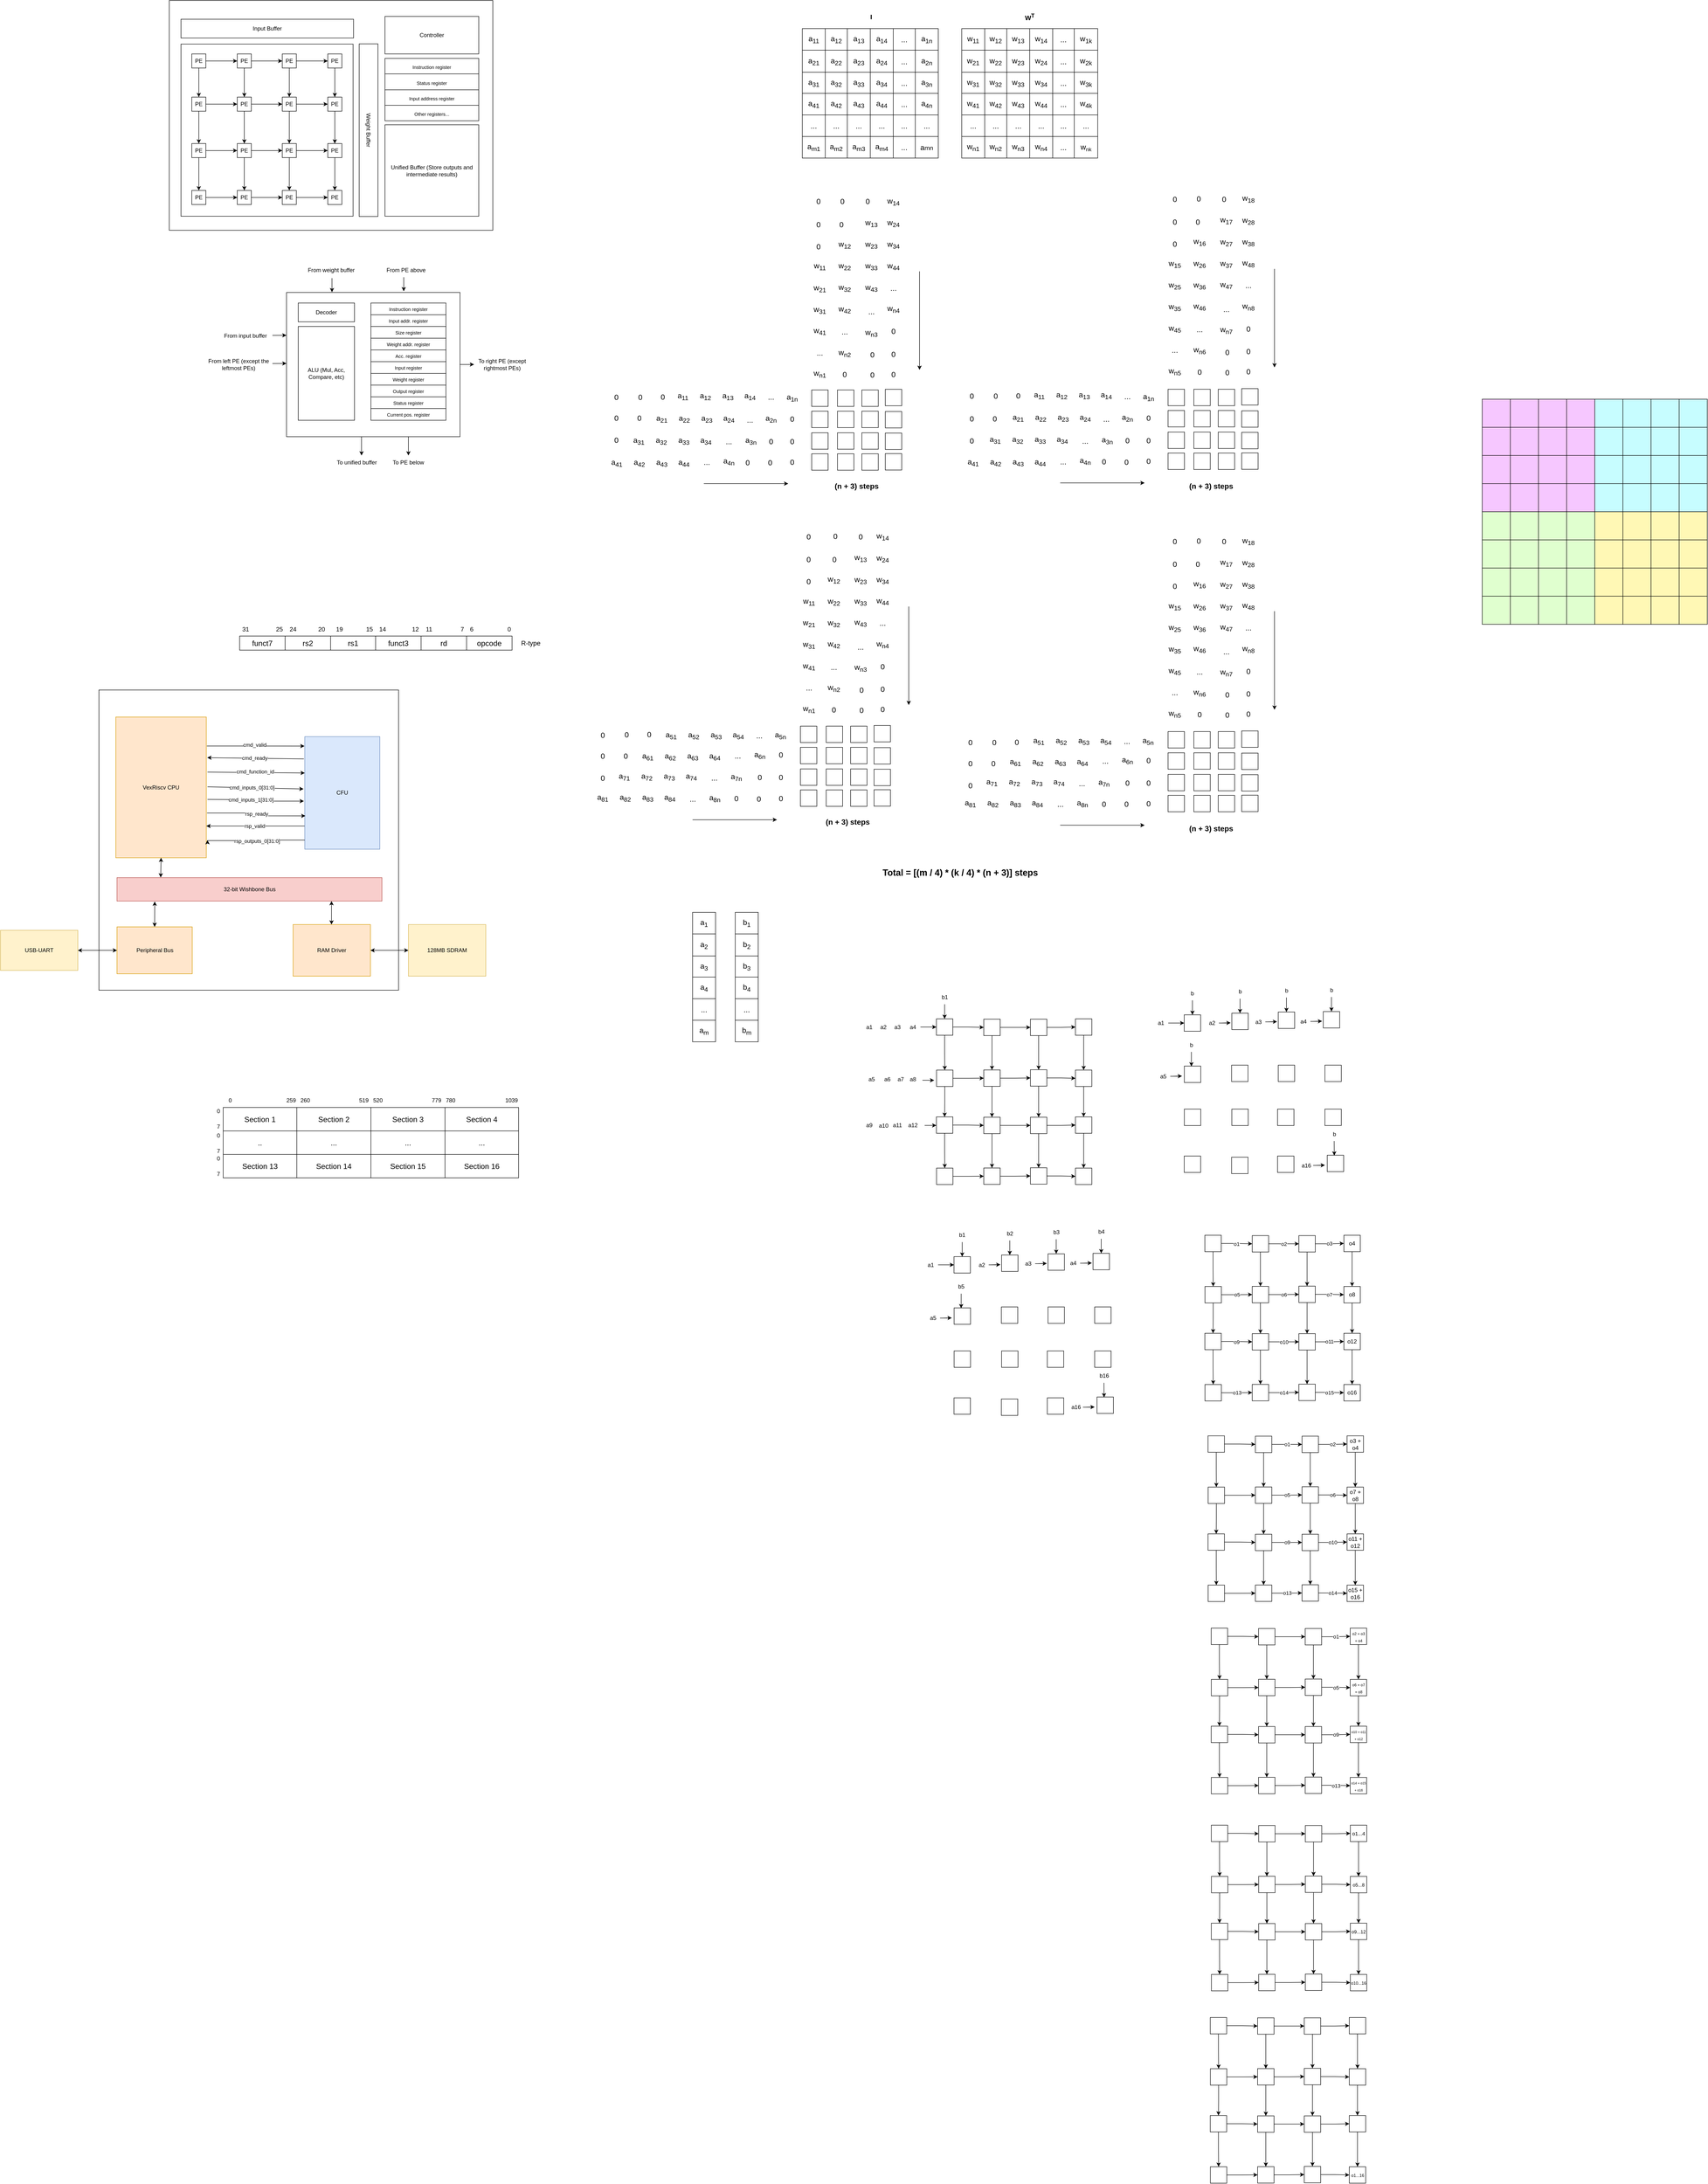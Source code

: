 <mxfile version="22.1.5" type="github">
  <diagram name="Page-1" id="MLi_b8CRW8CIYBqJFgWO">
    <mxGraphModel dx="3225" dy="1345" grid="1" gridSize="10" guides="1" tooltips="1" connect="1" arrows="1" fold="1" page="1" pageScale="1" pageWidth="850" pageHeight="1100" math="0" shadow="0">
      <root>
        <mxCell id="0" />
        <mxCell id="1" parent="0" />
        <mxCell id="7NFHh4WNN4VZ8dYp2Pag-57" value="" style="rounded=0;whiteSpace=wrap;html=1;" vertex="1" parent="1">
          <mxGeometry x="-70" y="1650" width="639" height="640" as="geometry" />
        </mxCell>
        <mxCell id="Yna0Ybnk2GWHzLcwSec_-2" value="" style="rounded=0;whiteSpace=wrap;html=1;" parent="1" vertex="1">
          <mxGeometry x="80" y="180" width="690" height="490" as="geometry" />
        </mxCell>
        <mxCell id="Yna0Ybnk2GWHzLcwSec_-39" value="" style="whiteSpace=wrap;html=1;aspect=fixed;shadow=0;" parent="1" vertex="1">
          <mxGeometry x="105" y="273" width="367" height="367" as="geometry" />
        </mxCell>
        <mxCell id="Yna0Ybnk2GWHzLcwSec_-23" value="PE" style="whiteSpace=wrap;html=1;aspect=fixed;" parent="1" vertex="1">
          <mxGeometry x="418" y="585" width="30" height="30" as="geometry" />
        </mxCell>
        <mxCell id="Yna0Ybnk2GWHzLcwSec_-63" style="edgeStyle=orthogonalEdgeStyle;rounded=0;orthogonalLoop=1;jettySize=auto;html=1;entryX=0;entryY=0.5;entryDx=0;entryDy=0;" parent="1" source="Yna0Ybnk2GWHzLcwSec_-24" target="Yna0Ybnk2GWHzLcwSec_-23" edge="1">
          <mxGeometry relative="1" as="geometry" />
        </mxCell>
        <mxCell id="Yna0Ybnk2GWHzLcwSec_-24" value="PE" style="whiteSpace=wrap;html=1;aspect=fixed;" parent="1" vertex="1">
          <mxGeometry x="321" y="585" width="30" height="30" as="geometry" />
        </mxCell>
        <mxCell id="Yna0Ybnk2GWHzLcwSec_-62" style="edgeStyle=orthogonalEdgeStyle;rounded=0;orthogonalLoop=1;jettySize=auto;html=1;entryX=0;entryY=0.5;entryDx=0;entryDy=0;" parent="1" source="Yna0Ybnk2GWHzLcwSec_-25" target="Yna0Ybnk2GWHzLcwSec_-24" edge="1">
          <mxGeometry relative="1" as="geometry" />
        </mxCell>
        <mxCell id="Yna0Ybnk2GWHzLcwSec_-25" value="PE" style="whiteSpace=wrap;html=1;aspect=fixed;" parent="1" vertex="1">
          <mxGeometry x="225" y="585" width="30" height="30" as="geometry" />
        </mxCell>
        <mxCell id="Yna0Ybnk2GWHzLcwSec_-61" style="edgeStyle=orthogonalEdgeStyle;rounded=0;orthogonalLoop=1;jettySize=auto;html=1;entryX=0;entryY=0.5;entryDx=0;entryDy=0;" parent="1" source="Yna0Ybnk2GWHzLcwSec_-26" target="Yna0Ybnk2GWHzLcwSec_-25" edge="1">
          <mxGeometry relative="1" as="geometry" />
        </mxCell>
        <mxCell id="Yna0Ybnk2GWHzLcwSec_-26" value="PE" style="whiteSpace=wrap;html=1;aspect=fixed;" parent="1" vertex="1">
          <mxGeometry x="128" y="585" width="30" height="30" as="geometry" />
        </mxCell>
        <mxCell id="Yna0Ybnk2GWHzLcwSec_-54" style="edgeStyle=orthogonalEdgeStyle;rounded=0;orthogonalLoop=1;jettySize=auto;html=1;" parent="1" source="Yna0Ybnk2GWHzLcwSec_-27" target="Yna0Ybnk2GWHzLcwSec_-28" edge="1">
          <mxGeometry relative="1" as="geometry" />
        </mxCell>
        <mxCell id="Yna0Ybnk2GWHzLcwSec_-60" style="edgeStyle=orthogonalEdgeStyle;rounded=0;orthogonalLoop=1;jettySize=auto;html=1;entryX=0.5;entryY=0;entryDx=0;entryDy=0;" parent="1" source="Yna0Ybnk2GWHzLcwSec_-27" target="Yna0Ybnk2GWHzLcwSec_-26" edge="1">
          <mxGeometry relative="1" as="geometry" />
        </mxCell>
        <mxCell id="Yna0Ybnk2GWHzLcwSec_-27" value="PE" style="whiteSpace=wrap;html=1;aspect=fixed;" parent="1" vertex="1">
          <mxGeometry x="128" y="485" width="30" height="30" as="geometry" />
        </mxCell>
        <mxCell id="Yna0Ybnk2GWHzLcwSec_-55" style="edgeStyle=orthogonalEdgeStyle;rounded=0;orthogonalLoop=1;jettySize=auto;html=1;entryX=0;entryY=0.5;entryDx=0;entryDy=0;" parent="1" source="Yna0Ybnk2GWHzLcwSec_-28" target="Yna0Ybnk2GWHzLcwSec_-29" edge="1">
          <mxGeometry relative="1" as="geometry" />
        </mxCell>
        <mxCell id="Yna0Ybnk2GWHzLcwSec_-59" style="edgeStyle=orthogonalEdgeStyle;rounded=0;orthogonalLoop=1;jettySize=auto;html=1;entryX=0.5;entryY=0;entryDx=0;entryDy=0;" parent="1" source="Yna0Ybnk2GWHzLcwSec_-28" target="Yna0Ybnk2GWHzLcwSec_-25" edge="1">
          <mxGeometry relative="1" as="geometry">
            <mxPoint x="240" y="581" as="targetPoint" />
          </mxGeometry>
        </mxCell>
        <mxCell id="Yna0Ybnk2GWHzLcwSec_-28" value="PE" style="whiteSpace=wrap;html=1;aspect=fixed;" parent="1" vertex="1">
          <mxGeometry x="225" y="485" width="30" height="30" as="geometry" />
        </mxCell>
        <mxCell id="Yna0Ybnk2GWHzLcwSec_-56" style="edgeStyle=orthogonalEdgeStyle;rounded=0;orthogonalLoop=1;jettySize=auto;html=1;entryX=0;entryY=0.5;entryDx=0;entryDy=0;" parent="1" source="Yna0Ybnk2GWHzLcwSec_-29" target="Yna0Ybnk2GWHzLcwSec_-30" edge="1">
          <mxGeometry relative="1" as="geometry" />
        </mxCell>
        <mxCell id="Yna0Ybnk2GWHzLcwSec_-58" style="edgeStyle=orthogonalEdgeStyle;rounded=0;orthogonalLoop=1;jettySize=auto;html=1;entryX=0.5;entryY=0;entryDx=0;entryDy=0;" parent="1" source="Yna0Ybnk2GWHzLcwSec_-29" target="Yna0Ybnk2GWHzLcwSec_-24" edge="1">
          <mxGeometry relative="1" as="geometry" />
        </mxCell>
        <mxCell id="Yna0Ybnk2GWHzLcwSec_-29" value="PE" style="whiteSpace=wrap;html=1;aspect=fixed;" parent="1" vertex="1">
          <mxGeometry x="321" y="485" width="30" height="30" as="geometry" />
        </mxCell>
        <mxCell id="Yna0Ybnk2GWHzLcwSec_-57" style="edgeStyle=orthogonalEdgeStyle;rounded=0;orthogonalLoop=1;jettySize=auto;html=1;entryX=0.5;entryY=0;entryDx=0;entryDy=0;" parent="1" source="Yna0Ybnk2GWHzLcwSec_-30" target="Yna0Ybnk2GWHzLcwSec_-23" edge="1">
          <mxGeometry relative="1" as="geometry" />
        </mxCell>
        <mxCell id="Yna0Ybnk2GWHzLcwSec_-30" value="PE" style="whiteSpace=wrap;html=1;aspect=fixed;" parent="1" vertex="1">
          <mxGeometry x="418" y="485" width="30" height="30" as="geometry" />
        </mxCell>
        <mxCell id="Yna0Ybnk2GWHzLcwSec_-50" style="edgeStyle=orthogonalEdgeStyle;rounded=0;orthogonalLoop=1;jettySize=auto;html=1;" parent="1" source="Yna0Ybnk2GWHzLcwSec_-31" target="Yna0Ybnk2GWHzLcwSec_-30" edge="1">
          <mxGeometry relative="1" as="geometry" />
        </mxCell>
        <mxCell id="Yna0Ybnk2GWHzLcwSec_-31" value="PE" style="whiteSpace=wrap;html=1;aspect=fixed;" parent="1" vertex="1">
          <mxGeometry x="418" y="386" width="30" height="30" as="geometry" />
        </mxCell>
        <mxCell id="Yna0Ybnk2GWHzLcwSec_-49" style="edgeStyle=orthogonalEdgeStyle;rounded=0;orthogonalLoop=1;jettySize=auto;html=1;entryX=0;entryY=0.5;entryDx=0;entryDy=0;" parent="1" source="Yna0Ybnk2GWHzLcwSec_-32" target="Yna0Ybnk2GWHzLcwSec_-31" edge="1">
          <mxGeometry relative="1" as="geometry" />
        </mxCell>
        <mxCell id="Yna0Ybnk2GWHzLcwSec_-51" style="edgeStyle=orthogonalEdgeStyle;rounded=0;orthogonalLoop=1;jettySize=auto;html=1;" parent="1" source="Yna0Ybnk2GWHzLcwSec_-32" target="Yna0Ybnk2GWHzLcwSec_-29" edge="1">
          <mxGeometry relative="1" as="geometry" />
        </mxCell>
        <mxCell id="Yna0Ybnk2GWHzLcwSec_-32" value="PE" style="whiteSpace=wrap;html=1;aspect=fixed;" parent="1" vertex="1">
          <mxGeometry x="321" y="386" width="30" height="30" as="geometry" />
        </mxCell>
        <mxCell id="Yna0Ybnk2GWHzLcwSec_-48" style="edgeStyle=orthogonalEdgeStyle;rounded=0;orthogonalLoop=1;jettySize=auto;html=1;entryX=0;entryY=0.5;entryDx=0;entryDy=0;" parent="1" source="Yna0Ybnk2GWHzLcwSec_-33" target="Yna0Ybnk2GWHzLcwSec_-32" edge="1">
          <mxGeometry relative="1" as="geometry" />
        </mxCell>
        <mxCell id="Yna0Ybnk2GWHzLcwSec_-52" style="edgeStyle=orthogonalEdgeStyle;rounded=0;orthogonalLoop=1;jettySize=auto;html=1;entryX=0.5;entryY=0;entryDx=0;entryDy=0;" parent="1" source="Yna0Ybnk2GWHzLcwSec_-33" target="Yna0Ybnk2GWHzLcwSec_-28" edge="1">
          <mxGeometry relative="1" as="geometry" />
        </mxCell>
        <mxCell id="Yna0Ybnk2GWHzLcwSec_-33" value="PE" style="whiteSpace=wrap;html=1;aspect=fixed;" parent="1" vertex="1">
          <mxGeometry x="225" y="386" width="30" height="30" as="geometry" />
        </mxCell>
        <mxCell id="Yna0Ybnk2GWHzLcwSec_-47" style="edgeStyle=orthogonalEdgeStyle;rounded=0;orthogonalLoop=1;jettySize=auto;html=1;entryX=0;entryY=0.5;entryDx=0;entryDy=0;" parent="1" source="Yna0Ybnk2GWHzLcwSec_-34" target="Yna0Ybnk2GWHzLcwSec_-33" edge="1">
          <mxGeometry relative="1" as="geometry" />
        </mxCell>
        <mxCell id="Yna0Ybnk2GWHzLcwSec_-53" style="edgeStyle=orthogonalEdgeStyle;rounded=0;orthogonalLoop=1;jettySize=auto;html=1;entryX=0.5;entryY=0;entryDx=0;entryDy=0;" parent="1" source="Yna0Ybnk2GWHzLcwSec_-34" target="Yna0Ybnk2GWHzLcwSec_-27" edge="1">
          <mxGeometry relative="1" as="geometry" />
        </mxCell>
        <mxCell id="Yna0Ybnk2GWHzLcwSec_-34" value="PE" style="whiteSpace=wrap;html=1;aspect=fixed;" parent="1" vertex="1">
          <mxGeometry x="128" y="386" width="30" height="30" as="geometry" />
        </mxCell>
        <mxCell id="Yna0Ybnk2GWHzLcwSec_-40" style="edgeStyle=orthogonalEdgeStyle;rounded=0;orthogonalLoop=1;jettySize=auto;html=1;entryX=0;entryY=0.5;entryDx=0;entryDy=0;" parent="1" source="Yna0Ybnk2GWHzLcwSec_-35" target="Yna0Ybnk2GWHzLcwSec_-36" edge="1">
          <mxGeometry relative="1" as="geometry" />
        </mxCell>
        <mxCell id="Yna0Ybnk2GWHzLcwSec_-43" style="edgeStyle=orthogonalEdgeStyle;rounded=0;orthogonalLoop=1;jettySize=auto;html=1;entryX=0.5;entryY=0;entryDx=0;entryDy=0;" parent="1" source="Yna0Ybnk2GWHzLcwSec_-35" target="Yna0Ybnk2GWHzLcwSec_-34" edge="1">
          <mxGeometry relative="1" as="geometry" />
        </mxCell>
        <mxCell id="Yna0Ybnk2GWHzLcwSec_-35" value="PE" style="whiteSpace=wrap;html=1;aspect=fixed;" parent="1" vertex="1">
          <mxGeometry x="128" y="294" width="30" height="30" as="geometry" />
        </mxCell>
        <mxCell id="Yna0Ybnk2GWHzLcwSec_-41" style="edgeStyle=orthogonalEdgeStyle;rounded=0;orthogonalLoop=1;jettySize=auto;html=1;entryX=0;entryY=0.5;entryDx=0;entryDy=0;" parent="1" source="Yna0Ybnk2GWHzLcwSec_-36" target="Yna0Ybnk2GWHzLcwSec_-37" edge="1">
          <mxGeometry relative="1" as="geometry" />
        </mxCell>
        <mxCell id="Yna0Ybnk2GWHzLcwSec_-44" style="edgeStyle=orthogonalEdgeStyle;rounded=0;orthogonalLoop=1;jettySize=auto;html=1;entryX=0.5;entryY=0;entryDx=0;entryDy=0;" parent="1" source="Yna0Ybnk2GWHzLcwSec_-36" target="Yna0Ybnk2GWHzLcwSec_-33" edge="1">
          <mxGeometry relative="1" as="geometry" />
        </mxCell>
        <mxCell id="Yna0Ybnk2GWHzLcwSec_-36" value="PE" style="whiteSpace=wrap;html=1;aspect=fixed;" parent="1" vertex="1">
          <mxGeometry x="225" y="294" width="30" height="30" as="geometry" />
        </mxCell>
        <mxCell id="Yna0Ybnk2GWHzLcwSec_-42" style="edgeStyle=orthogonalEdgeStyle;rounded=0;orthogonalLoop=1;jettySize=auto;html=1;entryX=0;entryY=0.5;entryDx=0;entryDy=0;" parent="1" source="Yna0Ybnk2GWHzLcwSec_-37" target="Yna0Ybnk2GWHzLcwSec_-38" edge="1">
          <mxGeometry relative="1" as="geometry" />
        </mxCell>
        <mxCell id="Yna0Ybnk2GWHzLcwSec_-45" style="edgeStyle=orthogonalEdgeStyle;rounded=0;orthogonalLoop=1;jettySize=auto;html=1;entryX=0.5;entryY=0;entryDx=0;entryDy=0;" parent="1" source="Yna0Ybnk2GWHzLcwSec_-37" target="Yna0Ybnk2GWHzLcwSec_-32" edge="1">
          <mxGeometry relative="1" as="geometry" />
        </mxCell>
        <mxCell id="Yna0Ybnk2GWHzLcwSec_-37" value="PE" style="whiteSpace=wrap;html=1;aspect=fixed;" parent="1" vertex="1">
          <mxGeometry x="321" y="294" width="30" height="30" as="geometry" />
        </mxCell>
        <mxCell id="Yna0Ybnk2GWHzLcwSec_-46" style="edgeStyle=orthogonalEdgeStyle;rounded=0;orthogonalLoop=1;jettySize=auto;html=1;" parent="1" source="Yna0Ybnk2GWHzLcwSec_-38" target="Yna0Ybnk2GWHzLcwSec_-31" edge="1">
          <mxGeometry relative="1" as="geometry" />
        </mxCell>
        <mxCell id="Yna0Ybnk2GWHzLcwSec_-38" value="PE" style="whiteSpace=wrap;html=1;aspect=fixed;" parent="1" vertex="1">
          <mxGeometry x="418" y="294" width="30" height="30" as="geometry" />
        </mxCell>
        <mxCell id="Yna0Ybnk2GWHzLcwSec_-65" value="Input Buffer" style="rounded=0;whiteSpace=wrap;html=1;" parent="1" vertex="1">
          <mxGeometry x="105" y="220" width="368" height="40" as="geometry" />
        </mxCell>
        <mxCell id="Yna0Ybnk2GWHzLcwSec_-66" value="Unified Buffer (Store outputs and intermediate results)" style="rounded=0;whiteSpace=wrap;html=1;" parent="1" vertex="1">
          <mxGeometry x="540" y="445" width="200" height="195" as="geometry" />
        </mxCell>
        <mxCell id="Yna0Ybnk2GWHzLcwSec_-67" value="Weight Buffer" style="rounded=0;whiteSpace=wrap;html=1;rotation=90;" parent="1" vertex="1">
          <mxGeometry x="321" y="436.5" width="368" height="40" as="geometry" />
        </mxCell>
        <mxCell id="Yna0Ybnk2GWHzLcwSec_-68" value="Controller" style="rounded=0;whiteSpace=wrap;html=1;" parent="1" vertex="1">
          <mxGeometry x="540" y="214" width="200" height="80" as="geometry" />
        </mxCell>
        <mxCell id="Yna0Ybnk2GWHzLcwSec_-70" value="" style="shape=table;startSize=0;container=1;collapsible=0;childLayout=tableLayout;fontSize=16;" parent="1" vertex="1">
          <mxGeometry x="540" y="303.5" width="200" height="133" as="geometry" />
        </mxCell>
        <mxCell id="Yna0Ybnk2GWHzLcwSec_-71" value="" style="shape=tableRow;horizontal=0;startSize=0;swimlaneHead=0;swimlaneBody=0;strokeColor=inherit;top=0;left=0;bottom=0;right=0;collapsible=0;dropTarget=0;fillColor=none;points=[[0,0.5],[1,0.5]];portConstraint=eastwest;fontSize=16;" parent="Yna0Ybnk2GWHzLcwSec_-70" vertex="1">
          <mxGeometry width="200" height="33" as="geometry" />
        </mxCell>
        <mxCell id="Yna0Ybnk2GWHzLcwSec_-72" value="&lt;font style=&quot;font-size: 10px;&quot;&gt;Instruction register&lt;/font&gt;" style="shape=partialRectangle;html=1;whiteSpace=wrap;connectable=0;strokeColor=inherit;overflow=hidden;fillColor=none;top=0;left=0;bottom=0;right=0;pointerEvents=1;fontSize=16;" parent="Yna0Ybnk2GWHzLcwSec_-71" vertex="1">
          <mxGeometry width="200" height="33" as="geometry">
            <mxRectangle width="200" height="33" as="alternateBounds" />
          </mxGeometry>
        </mxCell>
        <mxCell id="Yna0Ybnk2GWHzLcwSec_-75" value="" style="shape=tableRow;horizontal=0;startSize=0;swimlaneHead=0;swimlaneBody=0;strokeColor=inherit;top=0;left=0;bottom=0;right=0;collapsible=0;dropTarget=0;fillColor=none;points=[[0,0.5],[1,0.5]];portConstraint=eastwest;fontSize=16;" parent="Yna0Ybnk2GWHzLcwSec_-70" vertex="1">
          <mxGeometry y="33" width="200" height="34" as="geometry" />
        </mxCell>
        <mxCell id="Yna0Ybnk2GWHzLcwSec_-76" value="&lt;font style=&quot;font-size: 10px;&quot;&gt;&lt;font style=&quot;font-size: 10px;&quot;&gt;Status&amp;nbsp;&lt;/font&gt;register&lt;/font&gt;" style="shape=partialRectangle;html=1;whiteSpace=wrap;connectable=0;strokeColor=inherit;overflow=hidden;fillColor=none;top=0;left=0;bottom=0;right=0;pointerEvents=1;fontSize=16;" parent="Yna0Ybnk2GWHzLcwSec_-75" vertex="1">
          <mxGeometry width="200" height="34" as="geometry">
            <mxRectangle width="200" height="34" as="alternateBounds" />
          </mxGeometry>
        </mxCell>
        <mxCell id="Yna0Ybnk2GWHzLcwSec_-86" style="shape=tableRow;horizontal=0;startSize=0;swimlaneHead=0;swimlaneBody=0;strokeColor=inherit;top=0;left=0;bottom=0;right=0;collapsible=0;dropTarget=0;fillColor=none;points=[[0,0.5],[1,0.5]];portConstraint=eastwest;fontSize=16;" parent="Yna0Ybnk2GWHzLcwSec_-70" vertex="1">
          <mxGeometry y="67" width="200" height="33" as="geometry" />
        </mxCell>
        <mxCell id="Yna0Ybnk2GWHzLcwSec_-87" value="&lt;span style=&quot;font-size: 10px;&quot;&gt;Input address register&lt;/span&gt;" style="shape=partialRectangle;html=1;whiteSpace=wrap;connectable=0;strokeColor=inherit;overflow=hidden;fillColor=none;top=0;left=0;bottom=0;right=0;pointerEvents=1;fontSize=16;" parent="Yna0Ybnk2GWHzLcwSec_-86" vertex="1">
          <mxGeometry width="200" height="33" as="geometry">
            <mxRectangle width="200" height="33" as="alternateBounds" />
          </mxGeometry>
        </mxCell>
        <mxCell id="Yna0Ybnk2GWHzLcwSec_-91" style="shape=tableRow;horizontal=0;startSize=0;swimlaneHead=0;swimlaneBody=0;strokeColor=inherit;top=0;left=0;bottom=0;right=0;collapsible=0;dropTarget=0;fillColor=none;points=[[0,0.5],[1,0.5]];portConstraint=eastwest;fontSize=16;" parent="Yna0Ybnk2GWHzLcwSec_-70" vertex="1">
          <mxGeometry y="100" width="200" height="33" as="geometry" />
        </mxCell>
        <mxCell id="Yna0Ybnk2GWHzLcwSec_-92" value="&lt;font style=&quot;font-size: 10px;&quot;&gt;Other registers...&lt;/font&gt;" style="shape=partialRectangle;html=1;whiteSpace=wrap;connectable=0;strokeColor=inherit;overflow=hidden;fillColor=none;top=0;left=0;bottom=0;right=0;pointerEvents=1;fontSize=16;" parent="Yna0Ybnk2GWHzLcwSec_-91" vertex="1">
          <mxGeometry width="200" height="33" as="geometry">
            <mxRectangle width="200" height="33" as="alternateBounds" />
          </mxGeometry>
        </mxCell>
        <mxCell id="Yna0Ybnk2GWHzLcwSec_-106" style="edgeStyle=orthogonalEdgeStyle;rounded=0;orthogonalLoop=1;jettySize=auto;html=1;" parent="1" edge="1">
          <mxGeometry relative="1" as="geometry">
            <mxPoint x="730" y="956" as="targetPoint" />
            <mxPoint x="700" y="956" as="sourcePoint" />
            <Array as="points">
              <mxPoint x="720" y="956" />
            </Array>
          </mxGeometry>
        </mxCell>
        <mxCell id="Yna0Ybnk2GWHzLcwSec_-107" style="edgeStyle=orthogonalEdgeStyle;rounded=0;orthogonalLoop=1;jettySize=auto;html=1;" parent="1" source="Yna0Ybnk2GWHzLcwSec_-93" edge="1">
          <mxGeometry relative="1" as="geometry">
            <mxPoint x="490" y="1150" as="targetPoint" />
            <Array as="points">
              <mxPoint x="490" y="1150" />
            </Array>
          </mxGeometry>
        </mxCell>
        <mxCell id="Yna0Ybnk2GWHzLcwSec_-125" style="edgeStyle=orthogonalEdgeStyle;rounded=0;orthogonalLoop=1;jettySize=auto;html=1;" parent="1" source="Yna0Ybnk2GWHzLcwSec_-93" target="Yna0Ybnk2GWHzLcwSec_-122" edge="1">
          <mxGeometry relative="1" as="geometry">
            <Array as="points">
              <mxPoint x="590" y="1120" />
              <mxPoint x="590" y="1120" />
            </Array>
          </mxGeometry>
        </mxCell>
        <mxCell id="Yna0Ybnk2GWHzLcwSec_-93" value="" style="rounded=0;whiteSpace=wrap;html=1;" parent="1" vertex="1">
          <mxGeometry x="330" y="802.5" width="370" height="307.5" as="geometry" />
        </mxCell>
        <mxCell id="Yna0Ybnk2GWHzLcwSec_-94" value="Decoder" style="rounded=0;whiteSpace=wrap;html=1;" parent="1" vertex="1">
          <mxGeometry x="355" y="825" width="120" height="40" as="geometry" />
        </mxCell>
        <mxCell id="Yna0Ybnk2GWHzLcwSec_-95" value="ALU (Mul, Acc, Compare, etc)" style="rounded=0;whiteSpace=wrap;html=1;" parent="1" vertex="1">
          <mxGeometry x="355" y="875" width="120" height="200" as="geometry" />
        </mxCell>
        <mxCell id="Yna0Ybnk2GWHzLcwSec_-96" value="Input addr. register" style="rounded=0;whiteSpace=wrap;html=1;fontSize=10;" parent="1" vertex="1">
          <mxGeometry x="510" y="850" width="160" height="25" as="geometry" />
        </mxCell>
        <mxCell id="Yna0Ybnk2GWHzLcwSec_-97" value="Size register" style="rounded=0;whiteSpace=wrap;html=1;fontSize=10;" parent="1" vertex="1">
          <mxGeometry x="510" y="875" width="160" height="25" as="geometry" />
        </mxCell>
        <mxCell id="Yna0Ybnk2GWHzLcwSec_-98" value="Weight addr. register" style="rounded=0;whiteSpace=wrap;html=1;fontSize=10;" parent="1" vertex="1">
          <mxGeometry x="510" y="900" width="160" height="25" as="geometry" />
        </mxCell>
        <mxCell id="Yna0Ybnk2GWHzLcwSec_-99" value="Instruction register" style="rounded=0;whiteSpace=wrap;html=1;fontSize=10;" parent="1" vertex="1">
          <mxGeometry x="510" y="825" width="160" height="25" as="geometry" />
        </mxCell>
        <mxCell id="Yna0Ybnk2GWHzLcwSec_-100" value="Acc. register" style="rounded=0;whiteSpace=wrap;html=1;fontSize=10;" parent="1" vertex="1">
          <mxGeometry x="510" y="925" width="160" height="25" as="geometry" />
        </mxCell>
        <mxCell id="Yna0Ybnk2GWHzLcwSec_-101" value="Output register" style="rounded=0;whiteSpace=wrap;html=1;fontSize=10;" parent="1" vertex="1">
          <mxGeometry x="510" y="1000" width="160" height="25" as="geometry" />
        </mxCell>
        <mxCell id="Yna0Ybnk2GWHzLcwSec_-102" value="Input register" style="rounded=0;whiteSpace=wrap;html=1;fontSize=10;" parent="1" vertex="1">
          <mxGeometry x="510" y="950" width="160" height="25" as="geometry" />
        </mxCell>
        <mxCell id="Yna0Ybnk2GWHzLcwSec_-103" value="Weight register" style="rounded=0;whiteSpace=wrap;html=1;fontSize=10;" parent="1" vertex="1">
          <mxGeometry x="510" y="975" width="160" height="25" as="geometry" />
        </mxCell>
        <mxCell id="Yna0Ybnk2GWHzLcwSec_-104" value="Status register" style="rounded=0;whiteSpace=wrap;html=1;fontSize=10;" parent="1" vertex="1">
          <mxGeometry x="510" y="1025" width="160" height="25" as="geometry" />
        </mxCell>
        <mxCell id="Yna0Ybnk2GWHzLcwSec_-105" value="Current pos. register" style="rounded=0;whiteSpace=wrap;html=1;fontSize=10;" parent="1" vertex="1">
          <mxGeometry x="510" y="1050" width="160" height="25" as="geometry" />
        </mxCell>
        <mxCell id="Yna0Ybnk2GWHzLcwSec_-110" value="" style="endArrow=classic;html=1;rounded=0;entryX=0;entryY=0.523;entryDx=0;entryDy=0;entryPerimeter=0;" parent="1" edge="1">
          <mxGeometry width="50" height="50" relative="1" as="geometry">
            <mxPoint x="300" y="954" as="sourcePoint" />
            <mxPoint x="330" y="953.86" as="targetPoint" />
          </mxGeometry>
        </mxCell>
        <mxCell id="Yna0Ybnk2GWHzLcwSec_-111" value="" style="endArrow=classic;html=1;rounded=0;" parent="1" edge="1">
          <mxGeometry width="50" height="50" relative="1" as="geometry">
            <mxPoint x="427" y="772" as="sourcePoint" />
            <mxPoint x="427" y="802" as="targetPoint" />
            <Array as="points">
              <mxPoint x="427" y="772" />
            </Array>
          </mxGeometry>
        </mxCell>
        <mxCell id="Yna0Ybnk2GWHzLcwSec_-112" value="" style="endArrow=classic;html=1;rounded=0;" parent="1" edge="1">
          <mxGeometry width="50" height="50" relative="1" as="geometry">
            <mxPoint x="580" y="780" as="sourcePoint" />
            <mxPoint x="580" y="800" as="targetPoint" />
            <Array as="points">
              <mxPoint x="580" y="770" />
              <mxPoint x="580" y="780" />
            </Array>
          </mxGeometry>
        </mxCell>
        <mxCell id="Yna0Ybnk2GWHzLcwSec_-113" value="From weight buffer" style="text;html=1;strokeColor=none;fillColor=none;align=center;verticalAlign=middle;whiteSpace=wrap;rounded=0;" parent="1" vertex="1">
          <mxGeometry x="369" y="740" width="113" height="30" as="geometry" />
        </mxCell>
        <mxCell id="Yna0Ybnk2GWHzLcwSec_-114" value="From PE above" style="text;html=1;strokeColor=none;fillColor=none;align=center;verticalAlign=middle;whiteSpace=wrap;rounded=0;" parent="1" vertex="1">
          <mxGeometry x="530" y="740" width="110" height="30" as="geometry" />
        </mxCell>
        <mxCell id="Yna0Ybnk2GWHzLcwSec_-115" value="From left PE (except the leftmost PEs)" style="text;html=1;strokeColor=none;fillColor=none;align=center;verticalAlign=middle;whiteSpace=wrap;rounded=0;" parent="1" vertex="1">
          <mxGeometry x="158" y="921.25" width="140" height="70" as="geometry" />
        </mxCell>
        <mxCell id="Yna0Ybnk2GWHzLcwSec_-116" value="To right PE (except rightmost PEs)" style="text;html=1;strokeColor=none;fillColor=none;align=center;verticalAlign=middle;whiteSpace=wrap;rounded=0;" parent="1" vertex="1">
          <mxGeometry x="720" y="926.25" width="140" height="60" as="geometry" />
        </mxCell>
        <mxCell id="Yna0Ybnk2GWHzLcwSec_-120" value="" style="endArrow=classic;html=1;rounded=0;entryX=0;entryY=0.523;entryDx=0;entryDy=0;entryPerimeter=0;" parent="1" edge="1">
          <mxGeometry width="50" height="50" relative="1" as="geometry">
            <mxPoint x="300" y="894" as="sourcePoint" />
            <mxPoint x="330" y="893.86" as="targetPoint" />
          </mxGeometry>
        </mxCell>
        <mxCell id="Yna0Ybnk2GWHzLcwSec_-121" value="From input buffer" style="text;html=1;strokeColor=none;fillColor=none;align=center;verticalAlign=middle;whiteSpace=wrap;rounded=0;" parent="1" vertex="1">
          <mxGeometry x="185" y="880" width="115" height="30" as="geometry" />
        </mxCell>
        <mxCell id="Yna0Ybnk2GWHzLcwSec_-122" value="To PE below" style="text;html=1;strokeColor=none;fillColor=none;align=center;verticalAlign=middle;whiteSpace=wrap;rounded=0;" parent="1" vertex="1">
          <mxGeometry x="550" y="1150" width="80" height="30" as="geometry" />
        </mxCell>
        <mxCell id="Yna0Ybnk2GWHzLcwSec_-124" value="To unified buffer" style="text;html=1;strokeColor=none;fillColor=none;align=center;verticalAlign=middle;whiteSpace=wrap;rounded=0;" parent="1" vertex="1">
          <mxGeometry x="430" y="1150" width="100" height="30" as="geometry" />
        </mxCell>
        <mxCell id="1W8piMWGmo_EyxAAPrhg-1" value="" style="shape=table;startSize=0;container=1;collapsible=0;childLayout=tableLayout;fontSize=16;" parent="1" vertex="1">
          <mxGeometry x="1430" y="240" width="290" height="276" as="geometry" />
        </mxCell>
        <mxCell id="1W8piMWGmo_EyxAAPrhg-2" value="" style="shape=tableRow;horizontal=0;startSize=0;swimlaneHead=0;swimlaneBody=0;strokeColor=inherit;top=0;left=0;bottom=0;right=0;collapsible=0;dropTarget=0;fillColor=none;points=[[0,0.5],[1,0.5]];portConstraint=eastwest;fontSize=16;" parent="1W8piMWGmo_EyxAAPrhg-1" vertex="1">
          <mxGeometry width="290" height="46" as="geometry" />
        </mxCell>
        <mxCell id="1W8piMWGmo_EyxAAPrhg-3" value="a&lt;sub&gt;11&lt;/sub&gt;" style="shape=partialRectangle;html=1;whiteSpace=wrap;connectable=0;strokeColor=inherit;overflow=hidden;fillColor=none;top=0;left=0;bottom=0;right=0;pointerEvents=1;fontSize=16;" parent="1W8piMWGmo_EyxAAPrhg-2" vertex="1">
          <mxGeometry width="49" height="46" as="geometry">
            <mxRectangle width="49" height="46" as="alternateBounds" />
          </mxGeometry>
        </mxCell>
        <mxCell id="1W8piMWGmo_EyxAAPrhg-4" value="a&lt;sub style=&quot;border-color: var(--border-color);&quot;&gt;12&lt;/sub&gt;" style="shape=partialRectangle;html=1;whiteSpace=wrap;connectable=0;strokeColor=inherit;overflow=hidden;fillColor=none;top=0;left=0;bottom=0;right=0;pointerEvents=1;fontSize=16;" parent="1W8piMWGmo_EyxAAPrhg-2" vertex="1">
          <mxGeometry x="49" width="47" height="46" as="geometry">
            <mxRectangle width="47" height="46" as="alternateBounds" />
          </mxGeometry>
        </mxCell>
        <mxCell id="1W8piMWGmo_EyxAAPrhg-20" value="a&lt;sub style=&quot;border-color: var(--border-color);&quot;&gt;13&lt;/sub&gt;" style="shape=partialRectangle;html=1;whiteSpace=wrap;connectable=0;strokeColor=inherit;overflow=hidden;fillColor=none;top=0;left=0;bottom=0;right=0;pointerEvents=1;fontSize=16;" parent="1W8piMWGmo_EyxAAPrhg-2" vertex="1">
          <mxGeometry x="96" width="49" height="46" as="geometry">
            <mxRectangle width="49" height="46" as="alternateBounds" />
          </mxGeometry>
        </mxCell>
        <mxCell id="1W8piMWGmo_EyxAAPrhg-24" value="a&lt;sub style=&quot;border-color: var(--border-color);&quot;&gt;14&lt;/sub&gt;" style="shape=partialRectangle;html=1;whiteSpace=wrap;connectable=0;strokeColor=inherit;overflow=hidden;fillColor=none;top=0;left=0;bottom=0;right=0;pointerEvents=1;fontSize=16;" parent="1W8piMWGmo_EyxAAPrhg-2" vertex="1">
          <mxGeometry x="145" width="49" height="46" as="geometry">
            <mxRectangle width="49" height="46" as="alternateBounds" />
          </mxGeometry>
        </mxCell>
        <mxCell id="1W8piMWGmo_EyxAAPrhg-28" value="..." style="shape=partialRectangle;html=1;whiteSpace=wrap;connectable=0;strokeColor=inherit;overflow=hidden;fillColor=none;top=0;left=0;bottom=0;right=0;pointerEvents=1;fontSize=16;" parent="1W8piMWGmo_EyxAAPrhg-2" vertex="1">
          <mxGeometry x="194" width="47" height="46" as="geometry">
            <mxRectangle width="47" height="46" as="alternateBounds" />
          </mxGeometry>
        </mxCell>
        <mxCell id="1W8piMWGmo_EyxAAPrhg-32" value="a&lt;sub style=&quot;border-color: var(--border-color);&quot;&gt;1n&lt;/sub&gt;" style="shape=partialRectangle;html=1;whiteSpace=wrap;connectable=0;strokeColor=inherit;overflow=hidden;fillColor=none;top=0;left=0;bottom=0;right=0;pointerEvents=1;fontSize=16;" parent="1W8piMWGmo_EyxAAPrhg-2" vertex="1">
          <mxGeometry x="241" width="49" height="46" as="geometry">
            <mxRectangle width="49" height="46" as="alternateBounds" />
          </mxGeometry>
        </mxCell>
        <mxCell id="1W8piMWGmo_EyxAAPrhg-6" value="" style="shape=tableRow;horizontal=0;startSize=0;swimlaneHead=0;swimlaneBody=0;strokeColor=inherit;top=0;left=0;bottom=0;right=0;collapsible=0;dropTarget=0;fillColor=none;points=[[0,0.5],[1,0.5]];portConstraint=eastwest;fontSize=16;" parent="1W8piMWGmo_EyxAAPrhg-1" vertex="1">
          <mxGeometry y="46" width="290" height="47" as="geometry" />
        </mxCell>
        <mxCell id="1W8piMWGmo_EyxAAPrhg-7" value="a&lt;sub style=&quot;border-color: var(--border-color);&quot;&gt;21&lt;/sub&gt;" style="shape=partialRectangle;html=1;whiteSpace=wrap;connectable=0;strokeColor=inherit;overflow=hidden;fillColor=none;top=0;left=0;bottom=0;right=0;pointerEvents=1;fontSize=16;" parent="1W8piMWGmo_EyxAAPrhg-6" vertex="1">
          <mxGeometry width="49" height="47" as="geometry">
            <mxRectangle width="49" height="47" as="alternateBounds" />
          </mxGeometry>
        </mxCell>
        <mxCell id="1W8piMWGmo_EyxAAPrhg-8" value="a&lt;sub style=&quot;border-color: var(--border-color);&quot;&gt;22&lt;/sub&gt;" style="shape=partialRectangle;html=1;whiteSpace=wrap;connectable=0;strokeColor=inherit;overflow=hidden;fillColor=none;top=0;left=0;bottom=0;right=0;pointerEvents=1;fontSize=16;" parent="1W8piMWGmo_EyxAAPrhg-6" vertex="1">
          <mxGeometry x="49" width="47" height="47" as="geometry">
            <mxRectangle width="47" height="47" as="alternateBounds" />
          </mxGeometry>
        </mxCell>
        <mxCell id="1W8piMWGmo_EyxAAPrhg-21" value="a&lt;sub style=&quot;border-color: var(--border-color);&quot;&gt;23&lt;/sub&gt;" style="shape=partialRectangle;html=1;whiteSpace=wrap;connectable=0;strokeColor=inherit;overflow=hidden;fillColor=none;top=0;left=0;bottom=0;right=0;pointerEvents=1;fontSize=16;" parent="1W8piMWGmo_EyxAAPrhg-6" vertex="1">
          <mxGeometry x="96" width="49" height="47" as="geometry">
            <mxRectangle width="49" height="47" as="alternateBounds" />
          </mxGeometry>
        </mxCell>
        <mxCell id="1W8piMWGmo_EyxAAPrhg-25" value="a&lt;sub style=&quot;border-color: var(--border-color);&quot;&gt;24&lt;/sub&gt;" style="shape=partialRectangle;html=1;whiteSpace=wrap;connectable=0;strokeColor=inherit;overflow=hidden;fillColor=none;top=0;left=0;bottom=0;right=0;pointerEvents=1;fontSize=16;" parent="1W8piMWGmo_EyxAAPrhg-6" vertex="1">
          <mxGeometry x="145" width="49" height="47" as="geometry">
            <mxRectangle width="49" height="47" as="alternateBounds" />
          </mxGeometry>
        </mxCell>
        <mxCell id="1W8piMWGmo_EyxAAPrhg-29" value="..." style="shape=partialRectangle;html=1;whiteSpace=wrap;connectable=0;strokeColor=inherit;overflow=hidden;fillColor=none;top=0;left=0;bottom=0;right=0;pointerEvents=1;fontSize=16;" parent="1W8piMWGmo_EyxAAPrhg-6" vertex="1">
          <mxGeometry x="194" width="47" height="47" as="geometry">
            <mxRectangle width="47" height="47" as="alternateBounds" />
          </mxGeometry>
        </mxCell>
        <mxCell id="1W8piMWGmo_EyxAAPrhg-33" value="a&lt;sub style=&quot;border-color: var(--border-color);&quot;&gt;2n&lt;/sub&gt;" style="shape=partialRectangle;html=1;whiteSpace=wrap;connectable=0;strokeColor=inherit;overflow=hidden;fillColor=none;top=0;left=0;bottom=0;right=0;pointerEvents=1;fontSize=16;" parent="1W8piMWGmo_EyxAAPrhg-6" vertex="1">
          <mxGeometry x="241" width="49" height="47" as="geometry">
            <mxRectangle width="49" height="47" as="alternateBounds" />
          </mxGeometry>
        </mxCell>
        <mxCell id="1W8piMWGmo_EyxAAPrhg-10" value="" style="shape=tableRow;horizontal=0;startSize=0;swimlaneHead=0;swimlaneBody=0;strokeColor=inherit;top=0;left=0;bottom=0;right=0;collapsible=0;dropTarget=0;fillColor=none;points=[[0,0.5],[1,0.5]];portConstraint=eastwest;fontSize=16;" parent="1W8piMWGmo_EyxAAPrhg-1" vertex="1">
          <mxGeometry y="93" width="290" height="45" as="geometry" />
        </mxCell>
        <mxCell id="1W8piMWGmo_EyxAAPrhg-11" value="a&lt;sub style=&quot;border-color: var(--border-color);&quot;&gt;31&lt;/sub&gt;" style="shape=partialRectangle;html=1;whiteSpace=wrap;connectable=0;strokeColor=inherit;overflow=hidden;fillColor=none;top=0;left=0;bottom=0;right=0;pointerEvents=1;fontSize=16;" parent="1W8piMWGmo_EyxAAPrhg-10" vertex="1">
          <mxGeometry width="49" height="45" as="geometry">
            <mxRectangle width="49" height="45" as="alternateBounds" />
          </mxGeometry>
        </mxCell>
        <mxCell id="1W8piMWGmo_EyxAAPrhg-12" value="a&lt;sub style=&quot;border-color: var(--border-color);&quot;&gt;32&lt;/sub&gt;" style="shape=partialRectangle;html=1;whiteSpace=wrap;connectable=0;strokeColor=inherit;overflow=hidden;fillColor=none;top=0;left=0;bottom=0;right=0;pointerEvents=1;fontSize=16;" parent="1W8piMWGmo_EyxAAPrhg-10" vertex="1">
          <mxGeometry x="49" width="47" height="45" as="geometry">
            <mxRectangle width="47" height="45" as="alternateBounds" />
          </mxGeometry>
        </mxCell>
        <mxCell id="1W8piMWGmo_EyxAAPrhg-22" value="a&lt;sub style=&quot;border-color: var(--border-color);&quot;&gt;33&lt;/sub&gt;" style="shape=partialRectangle;html=1;whiteSpace=wrap;connectable=0;strokeColor=inherit;overflow=hidden;fillColor=none;top=0;left=0;bottom=0;right=0;pointerEvents=1;fontSize=16;" parent="1W8piMWGmo_EyxAAPrhg-10" vertex="1">
          <mxGeometry x="96" width="49" height="45" as="geometry">
            <mxRectangle width="49" height="45" as="alternateBounds" />
          </mxGeometry>
        </mxCell>
        <mxCell id="1W8piMWGmo_EyxAAPrhg-26" value="a&lt;sub style=&quot;border-color: var(--border-color);&quot;&gt;34&lt;/sub&gt;" style="shape=partialRectangle;html=1;whiteSpace=wrap;connectable=0;strokeColor=inherit;overflow=hidden;fillColor=none;top=0;left=0;bottom=0;right=0;pointerEvents=1;fontSize=16;" parent="1W8piMWGmo_EyxAAPrhg-10" vertex="1">
          <mxGeometry x="145" width="49" height="45" as="geometry">
            <mxRectangle width="49" height="45" as="alternateBounds" />
          </mxGeometry>
        </mxCell>
        <mxCell id="1W8piMWGmo_EyxAAPrhg-30" value="..." style="shape=partialRectangle;html=1;whiteSpace=wrap;connectable=0;strokeColor=inherit;overflow=hidden;fillColor=none;top=0;left=0;bottom=0;right=0;pointerEvents=1;fontSize=16;" parent="1W8piMWGmo_EyxAAPrhg-10" vertex="1">
          <mxGeometry x="194" width="47" height="45" as="geometry">
            <mxRectangle width="47" height="45" as="alternateBounds" />
          </mxGeometry>
        </mxCell>
        <mxCell id="1W8piMWGmo_EyxAAPrhg-34" value="a&lt;sub style=&quot;border-color: var(--border-color);&quot;&gt;3n&lt;/sub&gt;" style="shape=partialRectangle;html=1;whiteSpace=wrap;connectable=0;strokeColor=inherit;overflow=hidden;fillColor=none;top=0;left=0;bottom=0;right=0;pointerEvents=1;fontSize=16;" parent="1W8piMWGmo_EyxAAPrhg-10" vertex="1">
          <mxGeometry x="241" width="49" height="45" as="geometry">
            <mxRectangle width="49" height="45" as="alternateBounds" />
          </mxGeometry>
        </mxCell>
        <mxCell id="1W8piMWGmo_EyxAAPrhg-14" style="shape=tableRow;horizontal=0;startSize=0;swimlaneHead=0;swimlaneBody=0;strokeColor=inherit;top=0;left=0;bottom=0;right=0;collapsible=0;dropTarget=0;fillColor=none;points=[[0,0.5],[1,0.5]];portConstraint=eastwest;fontSize=16;" parent="1W8piMWGmo_EyxAAPrhg-1" vertex="1">
          <mxGeometry y="138" width="290" height="46" as="geometry" />
        </mxCell>
        <mxCell id="1W8piMWGmo_EyxAAPrhg-15" value="a&lt;sub style=&quot;border-color: var(--border-color);&quot;&gt;41&lt;/sub&gt;" style="shape=partialRectangle;html=1;whiteSpace=wrap;connectable=0;strokeColor=inherit;overflow=hidden;fillColor=none;top=0;left=0;bottom=0;right=0;pointerEvents=1;fontSize=16;" parent="1W8piMWGmo_EyxAAPrhg-14" vertex="1">
          <mxGeometry width="49" height="46" as="geometry">
            <mxRectangle width="49" height="46" as="alternateBounds" />
          </mxGeometry>
        </mxCell>
        <mxCell id="1W8piMWGmo_EyxAAPrhg-16" value="a&lt;sub style=&quot;border-color: var(--border-color);&quot;&gt;42&lt;/sub&gt;" style="shape=partialRectangle;html=1;whiteSpace=wrap;connectable=0;strokeColor=inherit;overflow=hidden;fillColor=none;top=0;left=0;bottom=0;right=0;pointerEvents=1;fontSize=16;" parent="1W8piMWGmo_EyxAAPrhg-14" vertex="1">
          <mxGeometry x="49" width="47" height="46" as="geometry">
            <mxRectangle width="47" height="46" as="alternateBounds" />
          </mxGeometry>
        </mxCell>
        <mxCell id="1W8piMWGmo_EyxAAPrhg-23" value="a&lt;sub style=&quot;border-color: var(--border-color);&quot;&gt;43&lt;/sub&gt;" style="shape=partialRectangle;html=1;whiteSpace=wrap;connectable=0;strokeColor=inherit;overflow=hidden;fillColor=none;top=0;left=0;bottom=0;right=0;pointerEvents=1;fontSize=16;" parent="1W8piMWGmo_EyxAAPrhg-14" vertex="1">
          <mxGeometry x="96" width="49" height="46" as="geometry">
            <mxRectangle width="49" height="46" as="alternateBounds" />
          </mxGeometry>
        </mxCell>
        <mxCell id="1W8piMWGmo_EyxAAPrhg-27" value="a&lt;sub style=&quot;border-color: var(--border-color);&quot;&gt;44&lt;/sub&gt;" style="shape=partialRectangle;html=1;whiteSpace=wrap;connectable=0;strokeColor=inherit;overflow=hidden;fillColor=none;top=0;left=0;bottom=0;right=0;pointerEvents=1;fontSize=16;" parent="1W8piMWGmo_EyxAAPrhg-14" vertex="1">
          <mxGeometry x="145" width="49" height="46" as="geometry">
            <mxRectangle width="49" height="46" as="alternateBounds" />
          </mxGeometry>
        </mxCell>
        <mxCell id="1W8piMWGmo_EyxAAPrhg-31" value="..." style="shape=partialRectangle;html=1;whiteSpace=wrap;connectable=0;strokeColor=inherit;overflow=hidden;fillColor=none;top=0;left=0;bottom=0;right=0;pointerEvents=1;fontSize=16;" parent="1W8piMWGmo_EyxAAPrhg-14" vertex="1">
          <mxGeometry x="194" width="47" height="46" as="geometry">
            <mxRectangle width="47" height="46" as="alternateBounds" />
          </mxGeometry>
        </mxCell>
        <mxCell id="1W8piMWGmo_EyxAAPrhg-35" value="a&lt;sub style=&quot;border-color: var(--border-color);&quot;&gt;4n&lt;/sub&gt;" style="shape=partialRectangle;html=1;whiteSpace=wrap;connectable=0;strokeColor=inherit;overflow=hidden;fillColor=none;top=0;left=0;bottom=0;right=0;pointerEvents=1;fontSize=16;" parent="1W8piMWGmo_EyxAAPrhg-14" vertex="1">
          <mxGeometry x="241" width="49" height="46" as="geometry">
            <mxRectangle width="49" height="46" as="alternateBounds" />
          </mxGeometry>
        </mxCell>
        <mxCell id="1W8piMWGmo_EyxAAPrhg-36" style="shape=tableRow;horizontal=0;startSize=0;swimlaneHead=0;swimlaneBody=0;strokeColor=inherit;top=0;left=0;bottom=0;right=0;collapsible=0;dropTarget=0;fillColor=none;points=[[0,0.5],[1,0.5]];portConstraint=eastwest;fontSize=16;" parent="1W8piMWGmo_EyxAAPrhg-1" vertex="1">
          <mxGeometry y="184" width="290" height="46" as="geometry" />
        </mxCell>
        <mxCell id="1W8piMWGmo_EyxAAPrhg-37" value="..." style="shape=partialRectangle;html=1;whiteSpace=wrap;connectable=0;strokeColor=inherit;overflow=hidden;fillColor=none;top=0;left=0;bottom=0;right=0;pointerEvents=1;fontSize=16;" parent="1W8piMWGmo_EyxAAPrhg-36" vertex="1">
          <mxGeometry width="49" height="46" as="geometry">
            <mxRectangle width="49" height="46" as="alternateBounds" />
          </mxGeometry>
        </mxCell>
        <mxCell id="1W8piMWGmo_EyxAAPrhg-38" value="..." style="shape=partialRectangle;html=1;whiteSpace=wrap;connectable=0;strokeColor=inherit;overflow=hidden;fillColor=none;top=0;left=0;bottom=0;right=0;pointerEvents=1;fontSize=16;" parent="1W8piMWGmo_EyxAAPrhg-36" vertex="1">
          <mxGeometry x="49" width="47" height="46" as="geometry">
            <mxRectangle width="47" height="46" as="alternateBounds" />
          </mxGeometry>
        </mxCell>
        <mxCell id="1W8piMWGmo_EyxAAPrhg-39" value="..." style="shape=partialRectangle;html=1;whiteSpace=wrap;connectable=0;strokeColor=inherit;overflow=hidden;fillColor=none;top=0;left=0;bottom=0;right=0;pointerEvents=1;fontSize=16;" parent="1W8piMWGmo_EyxAAPrhg-36" vertex="1">
          <mxGeometry x="96" width="49" height="46" as="geometry">
            <mxRectangle width="49" height="46" as="alternateBounds" />
          </mxGeometry>
        </mxCell>
        <mxCell id="1W8piMWGmo_EyxAAPrhg-40" value="..." style="shape=partialRectangle;html=1;whiteSpace=wrap;connectable=0;strokeColor=inherit;overflow=hidden;fillColor=none;top=0;left=0;bottom=0;right=0;pointerEvents=1;fontSize=16;" parent="1W8piMWGmo_EyxAAPrhg-36" vertex="1">
          <mxGeometry x="145" width="49" height="46" as="geometry">
            <mxRectangle width="49" height="46" as="alternateBounds" />
          </mxGeometry>
        </mxCell>
        <mxCell id="1W8piMWGmo_EyxAAPrhg-41" value="..." style="shape=partialRectangle;html=1;whiteSpace=wrap;connectable=0;strokeColor=inherit;overflow=hidden;fillColor=none;top=0;left=0;bottom=0;right=0;pointerEvents=1;fontSize=16;" parent="1W8piMWGmo_EyxAAPrhg-36" vertex="1">
          <mxGeometry x="194" width="47" height="46" as="geometry">
            <mxRectangle width="47" height="46" as="alternateBounds" />
          </mxGeometry>
        </mxCell>
        <mxCell id="1W8piMWGmo_EyxAAPrhg-42" value="..." style="shape=partialRectangle;html=1;whiteSpace=wrap;connectable=0;strokeColor=inherit;overflow=hidden;fillColor=none;top=0;left=0;bottom=0;right=0;pointerEvents=1;fontSize=16;" parent="1W8piMWGmo_EyxAAPrhg-36" vertex="1">
          <mxGeometry x="241" width="49" height="46" as="geometry">
            <mxRectangle width="49" height="46" as="alternateBounds" />
          </mxGeometry>
        </mxCell>
        <mxCell id="1W8piMWGmo_EyxAAPrhg-48" style="shape=tableRow;horizontal=0;startSize=0;swimlaneHead=0;swimlaneBody=0;strokeColor=inherit;top=0;left=0;bottom=0;right=0;collapsible=0;dropTarget=0;fillColor=none;points=[[0,0.5],[1,0.5]];portConstraint=eastwest;fontSize=16;" parent="1W8piMWGmo_EyxAAPrhg-1" vertex="1">
          <mxGeometry y="230" width="290" height="46" as="geometry" />
        </mxCell>
        <mxCell id="1W8piMWGmo_EyxAAPrhg-49" value="a&lt;sub style=&quot;border-color: var(--border-color);&quot;&gt;m1&lt;/sub&gt;" style="shape=partialRectangle;html=1;whiteSpace=wrap;connectable=0;strokeColor=inherit;overflow=hidden;fillColor=none;top=0;left=0;bottom=0;right=0;pointerEvents=1;fontSize=16;" parent="1W8piMWGmo_EyxAAPrhg-48" vertex="1">
          <mxGeometry width="49" height="46" as="geometry">
            <mxRectangle width="49" height="46" as="alternateBounds" />
          </mxGeometry>
        </mxCell>
        <mxCell id="1W8piMWGmo_EyxAAPrhg-50" value="a&lt;sub style=&quot;border-color: var(--border-color);&quot;&gt;m2&lt;/sub&gt;" style="shape=partialRectangle;html=1;whiteSpace=wrap;connectable=0;strokeColor=inherit;overflow=hidden;fillColor=none;top=0;left=0;bottom=0;right=0;pointerEvents=1;fontSize=16;" parent="1W8piMWGmo_EyxAAPrhg-48" vertex="1">
          <mxGeometry x="49" width="47" height="46" as="geometry">
            <mxRectangle width="47" height="46" as="alternateBounds" />
          </mxGeometry>
        </mxCell>
        <mxCell id="1W8piMWGmo_EyxAAPrhg-51" value="a&lt;sub style=&quot;border-color: var(--border-color);&quot;&gt;m3&lt;/sub&gt;" style="shape=partialRectangle;html=1;whiteSpace=wrap;connectable=0;strokeColor=inherit;overflow=hidden;fillColor=none;top=0;left=0;bottom=0;right=0;pointerEvents=1;fontSize=16;" parent="1W8piMWGmo_EyxAAPrhg-48" vertex="1">
          <mxGeometry x="96" width="49" height="46" as="geometry">
            <mxRectangle width="49" height="46" as="alternateBounds" />
          </mxGeometry>
        </mxCell>
        <mxCell id="1W8piMWGmo_EyxAAPrhg-52" value="a&lt;sub style=&quot;border-color: var(--border-color);&quot;&gt;m4&lt;/sub&gt;" style="shape=partialRectangle;html=1;whiteSpace=wrap;connectable=0;strokeColor=inherit;overflow=hidden;fillColor=none;top=0;left=0;bottom=0;right=0;pointerEvents=1;fontSize=16;" parent="1W8piMWGmo_EyxAAPrhg-48" vertex="1">
          <mxGeometry x="145" width="49" height="46" as="geometry">
            <mxRectangle width="49" height="46" as="alternateBounds" />
          </mxGeometry>
        </mxCell>
        <mxCell id="1W8piMWGmo_EyxAAPrhg-53" value="..." style="shape=partialRectangle;html=1;whiteSpace=wrap;connectable=0;strokeColor=inherit;overflow=hidden;fillColor=none;top=0;left=0;bottom=0;right=0;pointerEvents=1;fontSize=16;" parent="1W8piMWGmo_EyxAAPrhg-48" vertex="1">
          <mxGeometry x="194" width="47" height="46" as="geometry">
            <mxRectangle width="47" height="46" as="alternateBounds" />
          </mxGeometry>
        </mxCell>
        <mxCell id="1W8piMWGmo_EyxAAPrhg-54" value="a&lt;span style=&quot;font-size: 13.333px;&quot;&gt;mn&lt;/span&gt;" style="shape=partialRectangle;html=1;whiteSpace=wrap;connectable=0;strokeColor=inherit;overflow=hidden;fillColor=none;top=0;left=0;bottom=0;right=0;pointerEvents=1;fontSize=16;" parent="1W8piMWGmo_EyxAAPrhg-48" vertex="1">
          <mxGeometry x="241" width="49" height="46" as="geometry">
            <mxRectangle width="49" height="46" as="alternateBounds" />
          </mxGeometry>
        </mxCell>
        <mxCell id="1W8piMWGmo_EyxAAPrhg-56" value="" style="shape=table;startSize=0;container=1;collapsible=0;childLayout=tableLayout;fontSize=16;" parent="1" vertex="1">
          <mxGeometry x="1770" y="240" width="290" height="276" as="geometry" />
        </mxCell>
        <mxCell id="1W8piMWGmo_EyxAAPrhg-57" value="" style="shape=tableRow;horizontal=0;startSize=0;swimlaneHead=0;swimlaneBody=0;strokeColor=inherit;top=0;left=0;bottom=0;right=0;collapsible=0;dropTarget=0;fillColor=none;points=[[0,0.5],[1,0.5]];portConstraint=eastwest;fontSize=16;" parent="1W8piMWGmo_EyxAAPrhg-56" vertex="1">
          <mxGeometry width="290" height="46" as="geometry" />
        </mxCell>
        <mxCell id="1W8piMWGmo_EyxAAPrhg-58" value="w&lt;sub&gt;11&lt;/sub&gt;" style="shape=partialRectangle;html=1;whiteSpace=wrap;connectable=0;strokeColor=inherit;overflow=hidden;fillColor=none;top=0;left=0;bottom=0;right=0;pointerEvents=1;fontSize=16;" parent="1W8piMWGmo_EyxAAPrhg-57" vertex="1">
          <mxGeometry width="49" height="46" as="geometry">
            <mxRectangle width="49" height="46" as="alternateBounds" />
          </mxGeometry>
        </mxCell>
        <mxCell id="1W8piMWGmo_EyxAAPrhg-59" value="w&lt;sub style=&quot;border-color: var(--border-color);&quot;&gt;12&lt;/sub&gt;" style="shape=partialRectangle;html=1;whiteSpace=wrap;connectable=0;strokeColor=inherit;overflow=hidden;fillColor=none;top=0;left=0;bottom=0;right=0;pointerEvents=1;fontSize=16;" parent="1W8piMWGmo_EyxAAPrhg-57" vertex="1">
          <mxGeometry x="49" width="47" height="46" as="geometry">
            <mxRectangle width="47" height="46" as="alternateBounds" />
          </mxGeometry>
        </mxCell>
        <mxCell id="1W8piMWGmo_EyxAAPrhg-60" value="w&lt;sub style=&quot;border-color: var(--border-color);&quot;&gt;13&lt;/sub&gt;" style="shape=partialRectangle;html=1;whiteSpace=wrap;connectable=0;strokeColor=inherit;overflow=hidden;fillColor=none;top=0;left=0;bottom=0;right=0;pointerEvents=1;fontSize=16;" parent="1W8piMWGmo_EyxAAPrhg-57" vertex="1">
          <mxGeometry x="96" width="49" height="46" as="geometry">
            <mxRectangle width="49" height="46" as="alternateBounds" />
          </mxGeometry>
        </mxCell>
        <mxCell id="1W8piMWGmo_EyxAAPrhg-61" value="w&lt;sub style=&quot;border-color: var(--border-color);&quot;&gt;14&lt;/sub&gt;" style="shape=partialRectangle;html=1;whiteSpace=wrap;connectable=0;strokeColor=inherit;overflow=hidden;fillColor=none;top=0;left=0;bottom=0;right=0;pointerEvents=1;fontSize=16;" parent="1W8piMWGmo_EyxAAPrhg-57" vertex="1">
          <mxGeometry x="145" width="49" height="46" as="geometry">
            <mxRectangle width="49" height="46" as="alternateBounds" />
          </mxGeometry>
        </mxCell>
        <mxCell id="1W8piMWGmo_EyxAAPrhg-62" value="..." style="shape=partialRectangle;html=1;whiteSpace=wrap;connectable=0;strokeColor=inherit;overflow=hidden;fillColor=none;top=0;left=0;bottom=0;right=0;pointerEvents=1;fontSize=16;" parent="1W8piMWGmo_EyxAAPrhg-57" vertex="1">
          <mxGeometry x="194" width="46" height="46" as="geometry">
            <mxRectangle width="46" height="46" as="alternateBounds" />
          </mxGeometry>
        </mxCell>
        <mxCell id="1W8piMWGmo_EyxAAPrhg-63" value="w&lt;sub style=&quot;border-color: var(--border-color);&quot;&gt;1k&lt;/sub&gt;" style="shape=partialRectangle;html=1;whiteSpace=wrap;connectable=0;strokeColor=inherit;overflow=hidden;fillColor=none;top=0;left=0;bottom=0;right=0;pointerEvents=1;fontSize=16;" parent="1W8piMWGmo_EyxAAPrhg-57" vertex="1">
          <mxGeometry x="240" width="50" height="46" as="geometry">
            <mxRectangle width="50" height="46" as="alternateBounds" />
          </mxGeometry>
        </mxCell>
        <mxCell id="1W8piMWGmo_EyxAAPrhg-64" value="" style="shape=tableRow;horizontal=0;startSize=0;swimlaneHead=0;swimlaneBody=0;strokeColor=inherit;top=0;left=0;bottom=0;right=0;collapsible=0;dropTarget=0;fillColor=none;points=[[0,0.5],[1,0.5]];portConstraint=eastwest;fontSize=16;" parent="1W8piMWGmo_EyxAAPrhg-56" vertex="1">
          <mxGeometry y="46" width="290" height="47" as="geometry" />
        </mxCell>
        <mxCell id="1W8piMWGmo_EyxAAPrhg-65" value="w&lt;sub style=&quot;border-color: var(--border-color);&quot;&gt;21&lt;/sub&gt;" style="shape=partialRectangle;html=1;whiteSpace=wrap;connectable=0;strokeColor=inherit;overflow=hidden;fillColor=none;top=0;left=0;bottom=0;right=0;pointerEvents=1;fontSize=16;" parent="1W8piMWGmo_EyxAAPrhg-64" vertex="1">
          <mxGeometry width="49" height="47" as="geometry">
            <mxRectangle width="49" height="47" as="alternateBounds" />
          </mxGeometry>
        </mxCell>
        <mxCell id="1W8piMWGmo_EyxAAPrhg-66" value="w&lt;sub style=&quot;border-color: var(--border-color);&quot;&gt;22&lt;/sub&gt;" style="shape=partialRectangle;html=1;whiteSpace=wrap;connectable=0;strokeColor=inherit;overflow=hidden;fillColor=none;top=0;left=0;bottom=0;right=0;pointerEvents=1;fontSize=16;" parent="1W8piMWGmo_EyxAAPrhg-64" vertex="1">
          <mxGeometry x="49" width="47" height="47" as="geometry">
            <mxRectangle width="47" height="47" as="alternateBounds" />
          </mxGeometry>
        </mxCell>
        <mxCell id="1W8piMWGmo_EyxAAPrhg-67" value="w&lt;sub style=&quot;border-color: var(--border-color);&quot;&gt;23&lt;/sub&gt;" style="shape=partialRectangle;html=1;whiteSpace=wrap;connectable=0;strokeColor=inherit;overflow=hidden;fillColor=none;top=0;left=0;bottom=0;right=0;pointerEvents=1;fontSize=16;" parent="1W8piMWGmo_EyxAAPrhg-64" vertex="1">
          <mxGeometry x="96" width="49" height="47" as="geometry">
            <mxRectangle width="49" height="47" as="alternateBounds" />
          </mxGeometry>
        </mxCell>
        <mxCell id="1W8piMWGmo_EyxAAPrhg-68" value="w&lt;sub style=&quot;border-color: var(--border-color);&quot;&gt;24&lt;/sub&gt;" style="shape=partialRectangle;html=1;whiteSpace=wrap;connectable=0;strokeColor=inherit;overflow=hidden;fillColor=none;top=0;left=0;bottom=0;right=0;pointerEvents=1;fontSize=16;" parent="1W8piMWGmo_EyxAAPrhg-64" vertex="1">
          <mxGeometry x="145" width="49" height="47" as="geometry">
            <mxRectangle width="49" height="47" as="alternateBounds" />
          </mxGeometry>
        </mxCell>
        <mxCell id="1W8piMWGmo_EyxAAPrhg-69" value="..." style="shape=partialRectangle;html=1;whiteSpace=wrap;connectable=0;strokeColor=inherit;overflow=hidden;fillColor=none;top=0;left=0;bottom=0;right=0;pointerEvents=1;fontSize=16;" parent="1W8piMWGmo_EyxAAPrhg-64" vertex="1">
          <mxGeometry x="194" width="46" height="47" as="geometry">
            <mxRectangle width="46" height="47" as="alternateBounds" />
          </mxGeometry>
        </mxCell>
        <mxCell id="1W8piMWGmo_EyxAAPrhg-70" value="w&lt;sub style=&quot;border-color: var(--border-color);&quot;&gt;2k&lt;/sub&gt;" style="shape=partialRectangle;html=1;whiteSpace=wrap;connectable=0;strokeColor=inherit;overflow=hidden;fillColor=none;top=0;left=0;bottom=0;right=0;pointerEvents=1;fontSize=16;" parent="1W8piMWGmo_EyxAAPrhg-64" vertex="1">
          <mxGeometry x="240" width="50" height="47" as="geometry">
            <mxRectangle width="50" height="47" as="alternateBounds" />
          </mxGeometry>
        </mxCell>
        <mxCell id="1W8piMWGmo_EyxAAPrhg-71" value="" style="shape=tableRow;horizontal=0;startSize=0;swimlaneHead=0;swimlaneBody=0;strokeColor=inherit;top=0;left=0;bottom=0;right=0;collapsible=0;dropTarget=0;fillColor=none;points=[[0,0.5],[1,0.5]];portConstraint=eastwest;fontSize=16;" parent="1W8piMWGmo_EyxAAPrhg-56" vertex="1">
          <mxGeometry y="93" width="290" height="45" as="geometry" />
        </mxCell>
        <mxCell id="1W8piMWGmo_EyxAAPrhg-72" value="w&lt;sub style=&quot;border-color: var(--border-color);&quot;&gt;31&lt;/sub&gt;" style="shape=partialRectangle;html=1;whiteSpace=wrap;connectable=0;strokeColor=inherit;overflow=hidden;fillColor=none;top=0;left=0;bottom=0;right=0;pointerEvents=1;fontSize=16;" parent="1W8piMWGmo_EyxAAPrhg-71" vertex="1">
          <mxGeometry width="49" height="45" as="geometry">
            <mxRectangle width="49" height="45" as="alternateBounds" />
          </mxGeometry>
        </mxCell>
        <mxCell id="1W8piMWGmo_EyxAAPrhg-73" value="w&lt;sub style=&quot;border-color: var(--border-color);&quot;&gt;32&lt;/sub&gt;" style="shape=partialRectangle;html=1;whiteSpace=wrap;connectable=0;strokeColor=inherit;overflow=hidden;fillColor=none;top=0;left=0;bottom=0;right=0;pointerEvents=1;fontSize=16;" parent="1W8piMWGmo_EyxAAPrhg-71" vertex="1">
          <mxGeometry x="49" width="47" height="45" as="geometry">
            <mxRectangle width="47" height="45" as="alternateBounds" />
          </mxGeometry>
        </mxCell>
        <mxCell id="1W8piMWGmo_EyxAAPrhg-74" value="w&lt;sub style=&quot;border-color: var(--border-color);&quot;&gt;33&lt;/sub&gt;" style="shape=partialRectangle;html=1;whiteSpace=wrap;connectable=0;strokeColor=inherit;overflow=hidden;fillColor=none;top=0;left=0;bottom=0;right=0;pointerEvents=1;fontSize=16;" parent="1W8piMWGmo_EyxAAPrhg-71" vertex="1">
          <mxGeometry x="96" width="49" height="45" as="geometry">
            <mxRectangle width="49" height="45" as="alternateBounds" />
          </mxGeometry>
        </mxCell>
        <mxCell id="1W8piMWGmo_EyxAAPrhg-75" value="w&lt;sub style=&quot;border-color: var(--border-color);&quot;&gt;34&lt;/sub&gt;" style="shape=partialRectangle;html=1;whiteSpace=wrap;connectable=0;strokeColor=inherit;overflow=hidden;fillColor=none;top=0;left=0;bottom=0;right=0;pointerEvents=1;fontSize=16;" parent="1W8piMWGmo_EyxAAPrhg-71" vertex="1">
          <mxGeometry x="145" width="49" height="45" as="geometry">
            <mxRectangle width="49" height="45" as="alternateBounds" />
          </mxGeometry>
        </mxCell>
        <mxCell id="1W8piMWGmo_EyxAAPrhg-76" value="..." style="shape=partialRectangle;html=1;whiteSpace=wrap;connectable=0;strokeColor=inherit;overflow=hidden;fillColor=none;top=0;left=0;bottom=0;right=0;pointerEvents=1;fontSize=16;" parent="1W8piMWGmo_EyxAAPrhg-71" vertex="1">
          <mxGeometry x="194" width="46" height="45" as="geometry">
            <mxRectangle width="46" height="45" as="alternateBounds" />
          </mxGeometry>
        </mxCell>
        <mxCell id="1W8piMWGmo_EyxAAPrhg-77" value="w&lt;sub style=&quot;border-color: var(--border-color);&quot;&gt;3k&lt;/sub&gt;" style="shape=partialRectangle;html=1;whiteSpace=wrap;connectable=0;strokeColor=inherit;overflow=hidden;fillColor=none;top=0;left=0;bottom=0;right=0;pointerEvents=1;fontSize=16;" parent="1W8piMWGmo_EyxAAPrhg-71" vertex="1">
          <mxGeometry x="240" width="50" height="45" as="geometry">
            <mxRectangle width="50" height="45" as="alternateBounds" />
          </mxGeometry>
        </mxCell>
        <mxCell id="1W8piMWGmo_EyxAAPrhg-78" style="shape=tableRow;horizontal=0;startSize=0;swimlaneHead=0;swimlaneBody=0;strokeColor=inherit;top=0;left=0;bottom=0;right=0;collapsible=0;dropTarget=0;fillColor=none;points=[[0,0.5],[1,0.5]];portConstraint=eastwest;fontSize=16;" parent="1W8piMWGmo_EyxAAPrhg-56" vertex="1">
          <mxGeometry y="138" width="290" height="46" as="geometry" />
        </mxCell>
        <mxCell id="1W8piMWGmo_EyxAAPrhg-79" value="w&lt;sub style=&quot;border-color: var(--border-color);&quot;&gt;41&lt;/sub&gt;" style="shape=partialRectangle;html=1;whiteSpace=wrap;connectable=0;strokeColor=inherit;overflow=hidden;fillColor=none;top=0;left=0;bottom=0;right=0;pointerEvents=1;fontSize=16;" parent="1W8piMWGmo_EyxAAPrhg-78" vertex="1">
          <mxGeometry width="49" height="46" as="geometry">
            <mxRectangle width="49" height="46" as="alternateBounds" />
          </mxGeometry>
        </mxCell>
        <mxCell id="1W8piMWGmo_EyxAAPrhg-80" value="w&lt;sub style=&quot;border-color: var(--border-color);&quot;&gt;42&lt;/sub&gt;" style="shape=partialRectangle;html=1;whiteSpace=wrap;connectable=0;strokeColor=inherit;overflow=hidden;fillColor=none;top=0;left=0;bottom=0;right=0;pointerEvents=1;fontSize=16;" parent="1W8piMWGmo_EyxAAPrhg-78" vertex="1">
          <mxGeometry x="49" width="47" height="46" as="geometry">
            <mxRectangle width="47" height="46" as="alternateBounds" />
          </mxGeometry>
        </mxCell>
        <mxCell id="1W8piMWGmo_EyxAAPrhg-81" value="w&lt;sub style=&quot;border-color: var(--border-color);&quot;&gt;43&lt;/sub&gt;" style="shape=partialRectangle;html=1;whiteSpace=wrap;connectable=0;strokeColor=inherit;overflow=hidden;fillColor=none;top=0;left=0;bottom=0;right=0;pointerEvents=1;fontSize=16;" parent="1W8piMWGmo_EyxAAPrhg-78" vertex="1">
          <mxGeometry x="96" width="49" height="46" as="geometry">
            <mxRectangle width="49" height="46" as="alternateBounds" />
          </mxGeometry>
        </mxCell>
        <mxCell id="1W8piMWGmo_EyxAAPrhg-82" value="w&lt;sub style=&quot;border-color: var(--border-color);&quot;&gt;44&lt;/sub&gt;" style="shape=partialRectangle;html=1;whiteSpace=wrap;connectable=0;strokeColor=inherit;overflow=hidden;fillColor=none;top=0;left=0;bottom=0;right=0;pointerEvents=1;fontSize=16;" parent="1W8piMWGmo_EyxAAPrhg-78" vertex="1">
          <mxGeometry x="145" width="49" height="46" as="geometry">
            <mxRectangle width="49" height="46" as="alternateBounds" />
          </mxGeometry>
        </mxCell>
        <mxCell id="1W8piMWGmo_EyxAAPrhg-83" value="..." style="shape=partialRectangle;html=1;whiteSpace=wrap;connectable=0;strokeColor=inherit;overflow=hidden;fillColor=none;top=0;left=0;bottom=0;right=0;pointerEvents=1;fontSize=16;" parent="1W8piMWGmo_EyxAAPrhg-78" vertex="1">
          <mxGeometry x="194" width="46" height="46" as="geometry">
            <mxRectangle width="46" height="46" as="alternateBounds" />
          </mxGeometry>
        </mxCell>
        <mxCell id="1W8piMWGmo_EyxAAPrhg-84" value="w&lt;sub style=&quot;border-color: var(--border-color);&quot;&gt;4k&lt;/sub&gt;" style="shape=partialRectangle;html=1;whiteSpace=wrap;connectable=0;strokeColor=inherit;overflow=hidden;fillColor=none;top=0;left=0;bottom=0;right=0;pointerEvents=1;fontSize=16;" parent="1W8piMWGmo_EyxAAPrhg-78" vertex="1">
          <mxGeometry x="240" width="50" height="46" as="geometry">
            <mxRectangle width="50" height="46" as="alternateBounds" />
          </mxGeometry>
        </mxCell>
        <mxCell id="1W8piMWGmo_EyxAAPrhg-85" style="shape=tableRow;horizontal=0;startSize=0;swimlaneHead=0;swimlaneBody=0;strokeColor=inherit;top=0;left=0;bottom=0;right=0;collapsible=0;dropTarget=0;fillColor=none;points=[[0,0.5],[1,0.5]];portConstraint=eastwest;fontSize=16;" parent="1W8piMWGmo_EyxAAPrhg-56" vertex="1">
          <mxGeometry y="184" width="290" height="46" as="geometry" />
        </mxCell>
        <mxCell id="1W8piMWGmo_EyxAAPrhg-86" value="..." style="shape=partialRectangle;html=1;whiteSpace=wrap;connectable=0;strokeColor=inherit;overflow=hidden;fillColor=none;top=0;left=0;bottom=0;right=0;pointerEvents=1;fontSize=16;" parent="1W8piMWGmo_EyxAAPrhg-85" vertex="1">
          <mxGeometry width="49" height="46" as="geometry">
            <mxRectangle width="49" height="46" as="alternateBounds" />
          </mxGeometry>
        </mxCell>
        <mxCell id="1W8piMWGmo_EyxAAPrhg-87" value="..." style="shape=partialRectangle;html=1;whiteSpace=wrap;connectable=0;strokeColor=inherit;overflow=hidden;fillColor=none;top=0;left=0;bottom=0;right=0;pointerEvents=1;fontSize=16;" parent="1W8piMWGmo_EyxAAPrhg-85" vertex="1">
          <mxGeometry x="49" width="47" height="46" as="geometry">
            <mxRectangle width="47" height="46" as="alternateBounds" />
          </mxGeometry>
        </mxCell>
        <mxCell id="1W8piMWGmo_EyxAAPrhg-88" value="..." style="shape=partialRectangle;html=1;whiteSpace=wrap;connectable=0;strokeColor=inherit;overflow=hidden;fillColor=none;top=0;left=0;bottom=0;right=0;pointerEvents=1;fontSize=16;" parent="1W8piMWGmo_EyxAAPrhg-85" vertex="1">
          <mxGeometry x="96" width="49" height="46" as="geometry">
            <mxRectangle width="49" height="46" as="alternateBounds" />
          </mxGeometry>
        </mxCell>
        <mxCell id="1W8piMWGmo_EyxAAPrhg-89" value="..." style="shape=partialRectangle;html=1;whiteSpace=wrap;connectable=0;strokeColor=inherit;overflow=hidden;fillColor=none;top=0;left=0;bottom=0;right=0;pointerEvents=1;fontSize=16;" parent="1W8piMWGmo_EyxAAPrhg-85" vertex="1">
          <mxGeometry x="145" width="49" height="46" as="geometry">
            <mxRectangle width="49" height="46" as="alternateBounds" />
          </mxGeometry>
        </mxCell>
        <mxCell id="1W8piMWGmo_EyxAAPrhg-90" value="..." style="shape=partialRectangle;html=1;whiteSpace=wrap;connectable=0;strokeColor=inherit;overflow=hidden;fillColor=none;top=0;left=0;bottom=0;right=0;pointerEvents=1;fontSize=16;" parent="1W8piMWGmo_EyxAAPrhg-85" vertex="1">
          <mxGeometry x="194" width="46" height="46" as="geometry">
            <mxRectangle width="46" height="46" as="alternateBounds" />
          </mxGeometry>
        </mxCell>
        <mxCell id="1W8piMWGmo_EyxAAPrhg-91" value="..." style="shape=partialRectangle;html=1;whiteSpace=wrap;connectable=0;strokeColor=inherit;overflow=hidden;fillColor=none;top=0;left=0;bottom=0;right=0;pointerEvents=1;fontSize=16;" parent="1W8piMWGmo_EyxAAPrhg-85" vertex="1">
          <mxGeometry x="240" width="50" height="46" as="geometry">
            <mxRectangle width="50" height="46" as="alternateBounds" />
          </mxGeometry>
        </mxCell>
        <mxCell id="1W8piMWGmo_EyxAAPrhg-92" style="shape=tableRow;horizontal=0;startSize=0;swimlaneHead=0;swimlaneBody=0;strokeColor=inherit;top=0;left=0;bottom=0;right=0;collapsible=0;dropTarget=0;fillColor=none;points=[[0,0.5],[1,0.5]];portConstraint=eastwest;fontSize=16;" parent="1W8piMWGmo_EyxAAPrhg-56" vertex="1">
          <mxGeometry y="230" width="290" height="46" as="geometry" />
        </mxCell>
        <mxCell id="1W8piMWGmo_EyxAAPrhg-93" value="w&lt;sub style=&quot;border-color: var(--border-color);&quot;&gt;n1&lt;/sub&gt;" style="shape=partialRectangle;html=1;whiteSpace=wrap;connectable=0;strokeColor=inherit;overflow=hidden;fillColor=none;top=0;left=0;bottom=0;right=0;pointerEvents=1;fontSize=16;" parent="1W8piMWGmo_EyxAAPrhg-92" vertex="1">
          <mxGeometry width="49" height="46" as="geometry">
            <mxRectangle width="49" height="46" as="alternateBounds" />
          </mxGeometry>
        </mxCell>
        <mxCell id="1W8piMWGmo_EyxAAPrhg-94" value="w&lt;sub style=&quot;border-color: var(--border-color);&quot;&gt;n2&lt;/sub&gt;" style="shape=partialRectangle;html=1;whiteSpace=wrap;connectable=0;strokeColor=inherit;overflow=hidden;fillColor=none;top=0;left=0;bottom=0;right=0;pointerEvents=1;fontSize=16;" parent="1W8piMWGmo_EyxAAPrhg-92" vertex="1">
          <mxGeometry x="49" width="47" height="46" as="geometry">
            <mxRectangle width="47" height="46" as="alternateBounds" />
          </mxGeometry>
        </mxCell>
        <mxCell id="1W8piMWGmo_EyxAAPrhg-95" value="w&lt;sub style=&quot;border-color: var(--border-color);&quot;&gt;n3&lt;/sub&gt;" style="shape=partialRectangle;html=1;whiteSpace=wrap;connectable=0;strokeColor=inherit;overflow=hidden;fillColor=none;top=0;left=0;bottom=0;right=0;pointerEvents=1;fontSize=16;" parent="1W8piMWGmo_EyxAAPrhg-92" vertex="1">
          <mxGeometry x="96" width="49" height="46" as="geometry">
            <mxRectangle width="49" height="46" as="alternateBounds" />
          </mxGeometry>
        </mxCell>
        <mxCell id="1W8piMWGmo_EyxAAPrhg-96" value="w&lt;sub style=&quot;border-color: var(--border-color);&quot;&gt;n4&lt;/sub&gt;" style="shape=partialRectangle;html=1;whiteSpace=wrap;connectable=0;strokeColor=inherit;overflow=hidden;fillColor=none;top=0;left=0;bottom=0;right=0;pointerEvents=1;fontSize=16;" parent="1W8piMWGmo_EyxAAPrhg-92" vertex="1">
          <mxGeometry x="145" width="49" height="46" as="geometry">
            <mxRectangle width="49" height="46" as="alternateBounds" />
          </mxGeometry>
        </mxCell>
        <mxCell id="1W8piMWGmo_EyxAAPrhg-97" value="..." style="shape=partialRectangle;html=1;whiteSpace=wrap;connectable=0;strokeColor=inherit;overflow=hidden;fillColor=none;top=0;left=0;bottom=0;right=0;pointerEvents=1;fontSize=16;" parent="1W8piMWGmo_EyxAAPrhg-92" vertex="1">
          <mxGeometry x="194" width="46" height="46" as="geometry">
            <mxRectangle width="46" height="46" as="alternateBounds" />
          </mxGeometry>
        </mxCell>
        <mxCell id="1W8piMWGmo_EyxAAPrhg-98" value="w&lt;span style=&quot;font-size: 13.333px;&quot;&gt;&lt;sub&gt;nk&lt;/sub&gt;&lt;/span&gt;" style="shape=partialRectangle;html=1;whiteSpace=wrap;connectable=0;strokeColor=inherit;overflow=hidden;fillColor=none;top=0;left=0;bottom=0;right=0;pointerEvents=1;fontSize=16;" parent="1W8piMWGmo_EyxAAPrhg-92" vertex="1">
          <mxGeometry x="240" width="50" height="46" as="geometry">
            <mxRectangle width="50" height="46" as="alternateBounds" />
          </mxGeometry>
        </mxCell>
        <mxCell id="1W8piMWGmo_EyxAAPrhg-159" value="a&lt;sub&gt;11&lt;/sub&gt;" style="shape=partialRectangle;html=1;whiteSpace=wrap;connectable=0;strokeColor=inherit;overflow=hidden;fillColor=none;top=0;left=0;bottom=0;right=0;pointerEvents=1;fontSize=16;" parent="1" vertex="1">
          <mxGeometry x="1151" y="1000.5" width="49" height="46" as="geometry">
            <mxRectangle width="49" height="46" as="alternateBounds" />
          </mxGeometry>
        </mxCell>
        <mxCell id="1W8piMWGmo_EyxAAPrhg-160" value="a&lt;sub style=&quot;border-color: var(--border-color);&quot;&gt;12&lt;/sub&gt;" style="shape=partialRectangle;html=1;whiteSpace=wrap;connectable=0;strokeColor=inherit;overflow=hidden;fillColor=none;top=0;left=0;bottom=0;right=0;pointerEvents=1;fontSize=16;" parent="1" vertex="1">
          <mxGeometry x="1200" y="1000.5" width="47" height="46" as="geometry">
            <mxRectangle width="47" height="46" as="alternateBounds" />
          </mxGeometry>
        </mxCell>
        <mxCell id="1W8piMWGmo_EyxAAPrhg-161" value="a&lt;sub style=&quot;border-color: var(--border-color);&quot;&gt;13&lt;/sub&gt;" style="shape=partialRectangle;html=1;whiteSpace=wrap;connectable=0;strokeColor=inherit;overflow=hidden;fillColor=none;top=0;left=0;bottom=0;right=0;pointerEvents=1;fontSize=16;" parent="1" vertex="1">
          <mxGeometry x="1247" y="1000.5" width="49" height="46" as="geometry">
            <mxRectangle width="49" height="46" as="alternateBounds" />
          </mxGeometry>
        </mxCell>
        <mxCell id="1W8piMWGmo_EyxAAPrhg-162" value="a&lt;sub style=&quot;border-color: var(--border-color);&quot;&gt;14&lt;/sub&gt;" style="shape=partialRectangle;html=1;whiteSpace=wrap;connectable=0;strokeColor=inherit;overflow=hidden;fillColor=none;top=0;left=0;bottom=0;right=0;pointerEvents=1;fontSize=16;" parent="1" vertex="1">
          <mxGeometry x="1296" y="1000.5" width="45" height="46" as="geometry">
            <mxRectangle width="45" height="46" as="alternateBounds" />
          </mxGeometry>
        </mxCell>
        <mxCell id="1W8piMWGmo_EyxAAPrhg-163" value="a&lt;sub style=&quot;border-color: var(--border-color);&quot;&gt;21&lt;/sub&gt;" style="shape=partialRectangle;html=1;whiteSpace=wrap;connectable=0;strokeColor=inherit;overflow=hidden;fillColor=none;top=0;left=0;bottom=0;right=0;pointerEvents=1;fontSize=16;" parent="1" vertex="1">
          <mxGeometry x="1106" y="1048" width="49" height="47" as="geometry">
            <mxRectangle width="49" height="47" as="alternateBounds" />
          </mxGeometry>
        </mxCell>
        <mxCell id="1W8piMWGmo_EyxAAPrhg-164" value="a&lt;sub style=&quot;border-color: var(--border-color);&quot;&gt;22&lt;/sub&gt;" style="shape=partialRectangle;html=1;whiteSpace=wrap;connectable=0;strokeColor=inherit;overflow=hidden;fillColor=none;top=0;left=0;bottom=0;right=0;pointerEvents=1;fontSize=16;" parent="1" vertex="1">
          <mxGeometry x="1155" y="1048" width="47" height="47" as="geometry">
            <mxRectangle width="47" height="47" as="alternateBounds" />
          </mxGeometry>
        </mxCell>
        <mxCell id="1W8piMWGmo_EyxAAPrhg-165" value="a&lt;sub style=&quot;border-color: var(--border-color);&quot;&gt;23&lt;/sub&gt;" style="shape=partialRectangle;html=1;whiteSpace=wrap;connectable=0;strokeColor=inherit;overflow=hidden;fillColor=none;top=0;left=0;bottom=0;right=0;pointerEvents=1;fontSize=16;" parent="1" vertex="1">
          <mxGeometry x="1202" y="1048" width="49" height="47" as="geometry">
            <mxRectangle width="49" height="47" as="alternateBounds" />
          </mxGeometry>
        </mxCell>
        <mxCell id="1W8piMWGmo_EyxAAPrhg-166" value="a&lt;sub style=&quot;border-color: var(--border-color);&quot;&gt;24&lt;/sub&gt;" style="shape=partialRectangle;html=1;whiteSpace=wrap;connectable=0;strokeColor=inherit;overflow=hidden;fillColor=none;top=0;left=0;bottom=0;right=0;pointerEvents=1;fontSize=16;" parent="1" vertex="1">
          <mxGeometry x="1251" y="1048" width="45" height="47" as="geometry">
            <mxRectangle width="45" height="47" as="alternateBounds" />
          </mxGeometry>
        </mxCell>
        <mxCell id="1W8piMWGmo_EyxAAPrhg-167" value="a&lt;sub style=&quot;border-color: var(--border-color);&quot;&gt;31&lt;/sub&gt;" style="shape=partialRectangle;html=1;whiteSpace=wrap;connectable=0;strokeColor=inherit;overflow=hidden;fillColor=none;top=0;left=0;bottom=0;right=0;pointerEvents=1;fontSize=16;" parent="1" vertex="1">
          <mxGeometry x="1057" y="1096.13" width="49" height="45" as="geometry">
            <mxRectangle width="49" height="45" as="alternateBounds" />
          </mxGeometry>
        </mxCell>
        <mxCell id="1W8piMWGmo_EyxAAPrhg-168" value="a&lt;sub style=&quot;border-color: var(--border-color);&quot;&gt;32&lt;/sub&gt;" style="shape=partialRectangle;html=1;whiteSpace=wrap;connectable=0;strokeColor=inherit;overflow=hidden;fillColor=none;top=0;left=0;bottom=0;right=0;pointerEvents=1;fontSize=16;" parent="1" vertex="1">
          <mxGeometry x="1106" y="1096.13" width="47" height="45" as="geometry">
            <mxRectangle width="47" height="45" as="alternateBounds" />
          </mxGeometry>
        </mxCell>
        <mxCell id="1W8piMWGmo_EyxAAPrhg-169" value="a&lt;sub style=&quot;border-color: var(--border-color);&quot;&gt;33&lt;/sub&gt;" style="shape=partialRectangle;html=1;whiteSpace=wrap;connectable=0;strokeColor=inherit;overflow=hidden;fillColor=none;top=0;left=0;bottom=0;right=0;pointerEvents=1;fontSize=16;" parent="1" vertex="1">
          <mxGeometry x="1153" y="1096.13" width="49" height="45" as="geometry">
            <mxRectangle width="49" height="45" as="alternateBounds" />
          </mxGeometry>
        </mxCell>
        <mxCell id="1W8piMWGmo_EyxAAPrhg-170" value="a&lt;sub style=&quot;border-color: var(--border-color);&quot;&gt;34&lt;/sub&gt;" style="shape=partialRectangle;html=1;whiteSpace=wrap;connectable=0;strokeColor=inherit;overflow=hidden;fillColor=none;top=0;left=0;bottom=0;right=0;pointerEvents=1;fontSize=16;" parent="1" vertex="1">
          <mxGeometry x="1202" y="1096.13" width="45" height="45" as="geometry">
            <mxRectangle width="45" height="45" as="alternateBounds" />
          </mxGeometry>
        </mxCell>
        <mxCell id="1W8piMWGmo_EyxAAPrhg-171" value="a&lt;sub style=&quot;border-color: var(--border-color);&quot;&gt;41&lt;/sub&gt;" style="shape=partialRectangle;html=1;whiteSpace=wrap;connectable=0;strokeColor=inherit;overflow=hidden;fillColor=none;top=0;left=0;bottom=0;right=0;pointerEvents=1;fontSize=16;" parent="1" vertex="1">
          <mxGeometry x="1010" y="1143.25" width="49" height="46" as="geometry">
            <mxRectangle width="49" height="46" as="alternateBounds" />
          </mxGeometry>
        </mxCell>
        <mxCell id="1W8piMWGmo_EyxAAPrhg-172" value="a&lt;sub style=&quot;border-color: var(--border-color);&quot;&gt;42&lt;/sub&gt;" style="shape=partialRectangle;html=1;whiteSpace=wrap;connectable=0;strokeColor=inherit;overflow=hidden;fillColor=none;top=0;left=0;bottom=0;right=0;pointerEvents=1;fontSize=16;" parent="1" vertex="1">
          <mxGeometry x="1059" y="1143.25" width="47" height="46" as="geometry">
            <mxRectangle width="47" height="46" as="alternateBounds" />
          </mxGeometry>
        </mxCell>
        <mxCell id="1W8piMWGmo_EyxAAPrhg-173" value="a&lt;sub style=&quot;border-color: var(--border-color);&quot;&gt;43&lt;/sub&gt;" style="shape=partialRectangle;html=1;whiteSpace=wrap;connectable=0;strokeColor=inherit;overflow=hidden;fillColor=none;top=0;left=0;bottom=0;right=0;pointerEvents=1;fontSize=16;" parent="1" vertex="1">
          <mxGeometry x="1106" y="1143.25" width="49" height="46" as="geometry">
            <mxRectangle width="49" height="46" as="alternateBounds" />
          </mxGeometry>
        </mxCell>
        <mxCell id="1W8piMWGmo_EyxAAPrhg-174" value="a&lt;sub style=&quot;border-color: var(--border-color);&quot;&gt;44&lt;/sub&gt;" style="shape=partialRectangle;html=1;whiteSpace=wrap;connectable=0;strokeColor=inherit;overflow=hidden;fillColor=none;top=0;left=0;bottom=0;right=0;pointerEvents=1;fontSize=16;" parent="1" vertex="1">
          <mxGeometry x="1155" y="1143.25" width="45" height="46" as="geometry">
            <mxRectangle width="45" height="46" as="alternateBounds" />
          </mxGeometry>
        </mxCell>
        <mxCell id="1W8piMWGmo_EyxAAPrhg-175" value="0" style="shape=partialRectangle;html=1;whiteSpace=wrap;connectable=0;strokeColor=inherit;overflow=hidden;fillColor=none;top=0;left=0;bottom=0;right=0;pointerEvents=1;fontSize=16;" parent="1" vertex="1">
          <mxGeometry x="1386" y="1048" width="45" height="47" as="geometry">
            <mxRectangle width="45" height="47" as="alternateBounds" />
          </mxGeometry>
        </mxCell>
        <mxCell id="1W8piMWGmo_EyxAAPrhg-176" value="0" style="shape=partialRectangle;html=1;whiteSpace=wrap;connectable=0;strokeColor=inherit;overflow=hidden;fillColor=none;top=0;left=0;bottom=0;right=0;pointerEvents=1;fontSize=16;" parent="1" vertex="1">
          <mxGeometry x="1341" y="1096.25" width="45" height="47" as="geometry">
            <mxRectangle width="45" height="47" as="alternateBounds" />
          </mxGeometry>
        </mxCell>
        <mxCell id="1W8piMWGmo_EyxAAPrhg-177" value="0" style="shape=partialRectangle;html=1;whiteSpace=wrap;connectable=0;strokeColor=inherit;overflow=hidden;fillColor=none;top=0;left=0;bottom=0;right=0;pointerEvents=1;fontSize=16;" parent="1" vertex="1">
          <mxGeometry x="1386" y="1096.25" width="45" height="47" as="geometry">
            <mxRectangle width="45" height="47" as="alternateBounds" />
          </mxGeometry>
        </mxCell>
        <mxCell id="1W8piMWGmo_EyxAAPrhg-178" value="0" style="shape=partialRectangle;html=1;whiteSpace=wrap;connectable=0;strokeColor=inherit;overflow=hidden;fillColor=none;top=0;left=0;bottom=0;right=0;pointerEvents=1;fontSize=16;" parent="1" vertex="1">
          <mxGeometry x="1291" y="1141.13" width="45" height="47" as="geometry">
            <mxRectangle width="45" height="47" as="alternateBounds" />
          </mxGeometry>
        </mxCell>
        <mxCell id="1W8piMWGmo_EyxAAPrhg-179" value="0" style="shape=partialRectangle;html=1;whiteSpace=wrap;connectable=0;strokeColor=inherit;overflow=hidden;fillColor=none;top=0;left=0;bottom=0;right=0;pointerEvents=1;fontSize=16;" parent="1" vertex="1">
          <mxGeometry x="1339" y="1141.63" width="45" height="47" as="geometry">
            <mxRectangle width="45" height="47" as="alternateBounds" />
          </mxGeometry>
        </mxCell>
        <mxCell id="1W8piMWGmo_EyxAAPrhg-180" value="0" style="shape=partialRectangle;html=1;whiteSpace=wrap;connectable=0;strokeColor=inherit;overflow=hidden;fillColor=none;top=0;left=0;bottom=0;right=0;pointerEvents=1;fontSize=16;" parent="1" vertex="1">
          <mxGeometry x="1386" y="1140.38" width="45" height="47" as="geometry">
            <mxRectangle width="45" height="47" as="alternateBounds" />
          </mxGeometry>
        </mxCell>
        <mxCell id="1W8piMWGmo_EyxAAPrhg-181" value="" style="whiteSpace=wrap;html=1;aspect=fixed;" parent="1" vertex="1">
          <mxGeometry x="1450" y="1010.37" width="35" height="35" as="geometry" />
        </mxCell>
        <mxCell id="1W8piMWGmo_EyxAAPrhg-182" value="" style="whiteSpace=wrap;html=1;aspect=fixed;" parent="1" vertex="1">
          <mxGeometry x="1505" y="1010.37" width="35" height="35" as="geometry" />
        </mxCell>
        <mxCell id="1W8piMWGmo_EyxAAPrhg-183" value="" style="whiteSpace=wrap;html=1;aspect=fixed;" parent="1" vertex="1">
          <mxGeometry x="1557" y="1010.37" width="35" height="35" as="geometry" />
        </mxCell>
        <mxCell id="1W8piMWGmo_EyxAAPrhg-184" value="" style="whiteSpace=wrap;html=1;aspect=fixed;" parent="1" vertex="1">
          <mxGeometry x="1607" y="1009" width="35" height="35" as="geometry" />
        </mxCell>
        <mxCell id="1W8piMWGmo_EyxAAPrhg-185" value="" style="whiteSpace=wrap;html=1;aspect=fixed;" parent="1" vertex="1">
          <mxGeometry x="1450" y="1055.62" width="35" height="35" as="geometry" />
        </mxCell>
        <mxCell id="1W8piMWGmo_EyxAAPrhg-186" value="" style="whiteSpace=wrap;html=1;aspect=fixed;" parent="1" vertex="1">
          <mxGeometry x="1505" y="1055.62" width="35" height="35" as="geometry" />
        </mxCell>
        <mxCell id="1W8piMWGmo_EyxAAPrhg-187" value="" style="whiteSpace=wrap;html=1;aspect=fixed;" parent="1" vertex="1">
          <mxGeometry x="1557" y="1055.62" width="35" height="35" as="geometry" />
        </mxCell>
        <mxCell id="1W8piMWGmo_EyxAAPrhg-188" value="" style="whiteSpace=wrap;html=1;aspect=fixed;" parent="1" vertex="1">
          <mxGeometry x="1607" y="1056.25" width="35" height="35" as="geometry" />
        </mxCell>
        <mxCell id="1W8piMWGmo_EyxAAPrhg-189" value="" style="whiteSpace=wrap;html=1;aspect=fixed;" parent="1" vertex="1">
          <mxGeometry x="1450" y="1101.62" width="35" height="35" as="geometry" />
        </mxCell>
        <mxCell id="1W8piMWGmo_EyxAAPrhg-190" value="" style="whiteSpace=wrap;html=1;aspect=fixed;" parent="1" vertex="1">
          <mxGeometry x="1505" y="1101.62" width="35" height="35" as="geometry" />
        </mxCell>
        <mxCell id="1W8piMWGmo_EyxAAPrhg-191" value="" style="whiteSpace=wrap;html=1;aspect=fixed;" parent="1" vertex="1">
          <mxGeometry x="1557" y="1101.62" width="35" height="35" as="geometry" />
        </mxCell>
        <mxCell id="1W8piMWGmo_EyxAAPrhg-192" value="" style="whiteSpace=wrap;html=1;aspect=fixed;" parent="1" vertex="1">
          <mxGeometry x="1607" y="1102.25" width="35" height="35" as="geometry" />
        </mxCell>
        <mxCell id="1W8piMWGmo_EyxAAPrhg-193" value="" style="whiteSpace=wrap;html=1;aspect=fixed;" parent="1" vertex="1">
          <mxGeometry x="1450" y="1146.37" width="35" height="35" as="geometry" />
        </mxCell>
        <mxCell id="1W8piMWGmo_EyxAAPrhg-194" value="" style="whiteSpace=wrap;html=1;aspect=fixed;" parent="1" vertex="1">
          <mxGeometry x="1505" y="1146.37" width="35" height="35" as="geometry" />
        </mxCell>
        <mxCell id="1W8piMWGmo_EyxAAPrhg-195" value="" style="whiteSpace=wrap;html=1;aspect=fixed;" parent="1" vertex="1">
          <mxGeometry x="1557" y="1146.37" width="35" height="35" as="geometry" />
        </mxCell>
        <mxCell id="1W8piMWGmo_EyxAAPrhg-196" value="" style="whiteSpace=wrap;html=1;aspect=fixed;" parent="1" vertex="1">
          <mxGeometry x="1607" y="1146" width="35" height="35" as="geometry" />
        </mxCell>
        <mxCell id="1W8piMWGmo_EyxAAPrhg-197" value="" style="endArrow=classic;html=1;rounded=0;" parent="1" edge="1">
          <mxGeometry width="50" height="50" relative="1" as="geometry">
            <mxPoint x="1220" y="1210" as="sourcePoint" />
            <mxPoint x="1400" y="1210" as="targetPoint" />
          </mxGeometry>
        </mxCell>
        <mxCell id="1W8piMWGmo_EyxAAPrhg-198" value="w&lt;sub&gt;11&lt;/sub&gt;" style="shape=partialRectangle;html=1;whiteSpace=wrap;connectable=0;strokeColor=inherit;overflow=hidden;fillColor=none;top=0;left=0;bottom=0;right=0;pointerEvents=1;fontSize=16;" parent="1" vertex="1">
          <mxGeometry x="1443" y="724" width="49" height="46" as="geometry">
            <mxRectangle width="49" height="46" as="alternateBounds" />
          </mxGeometry>
        </mxCell>
        <mxCell id="1W8piMWGmo_EyxAAPrhg-199" value="w&lt;sub style=&quot;border-color: var(--border-color);&quot;&gt;12&lt;/sub&gt;" style="shape=partialRectangle;html=1;whiteSpace=wrap;connectable=0;strokeColor=inherit;overflow=hidden;fillColor=none;top=0;left=0;bottom=0;right=0;pointerEvents=1;fontSize=16;" parent="1" vertex="1">
          <mxGeometry x="1497" y="677.5" width="47" height="46" as="geometry">
            <mxRectangle width="47" height="46" as="alternateBounds" />
          </mxGeometry>
        </mxCell>
        <mxCell id="1W8piMWGmo_EyxAAPrhg-200" value="w&lt;sub style=&quot;border-color: var(--border-color);&quot;&gt;13&lt;/sub&gt;" style="shape=partialRectangle;html=1;whiteSpace=wrap;connectable=0;strokeColor=inherit;overflow=hidden;fillColor=none;top=0;left=0;bottom=0;right=0;pointerEvents=1;fontSize=16;" parent="1" vertex="1">
          <mxGeometry x="1553" y="631.5" width="49" height="46" as="geometry">
            <mxRectangle width="49" height="46" as="alternateBounds" />
          </mxGeometry>
        </mxCell>
        <mxCell id="1W8piMWGmo_EyxAAPrhg-201" value="w&lt;sub style=&quot;border-color: var(--border-color);&quot;&gt;14&lt;/sub&gt;" style="shape=partialRectangle;html=1;whiteSpace=wrap;connectable=0;strokeColor=inherit;overflow=hidden;fillColor=none;top=0;left=0;bottom=0;right=0;pointerEvents=1;fontSize=16;" parent="1" vertex="1">
          <mxGeometry x="1600" y="585.5" width="49" height="46" as="geometry">
            <mxRectangle width="49" height="46" as="alternateBounds" />
          </mxGeometry>
        </mxCell>
        <mxCell id="1W8piMWGmo_EyxAAPrhg-202" value="w&lt;sub style=&quot;border-color: var(--border-color);&quot;&gt;21&lt;/sub&gt;" style="shape=partialRectangle;html=1;whiteSpace=wrap;connectable=0;strokeColor=inherit;overflow=hidden;fillColor=none;top=0;left=0;bottom=0;right=0;pointerEvents=1;fontSize=16;" parent="1" vertex="1">
          <mxGeometry x="1443" y="770" width="49" height="47" as="geometry">
            <mxRectangle width="49" height="47" as="alternateBounds" />
          </mxGeometry>
        </mxCell>
        <mxCell id="1W8piMWGmo_EyxAAPrhg-203" value="w&lt;sub style=&quot;border-color: var(--border-color);&quot;&gt;22&lt;/sub&gt;" style="shape=partialRectangle;html=1;whiteSpace=wrap;connectable=0;strokeColor=inherit;overflow=hidden;fillColor=none;top=0;left=0;bottom=0;right=0;pointerEvents=1;fontSize=16;" parent="1" vertex="1">
          <mxGeometry x="1497" y="723.5" width="47" height="47" as="geometry">
            <mxRectangle width="47" height="47" as="alternateBounds" />
          </mxGeometry>
        </mxCell>
        <mxCell id="1W8piMWGmo_EyxAAPrhg-204" value="w&lt;sub style=&quot;border-color: var(--border-color);&quot;&gt;23&lt;/sub&gt;" style="shape=partialRectangle;html=1;whiteSpace=wrap;connectable=0;strokeColor=inherit;overflow=hidden;fillColor=none;top=0;left=0;bottom=0;right=0;pointerEvents=1;fontSize=16;" parent="1" vertex="1">
          <mxGeometry x="1553" y="677.5" width="49" height="47" as="geometry">
            <mxRectangle width="49" height="47" as="alternateBounds" />
          </mxGeometry>
        </mxCell>
        <mxCell id="1W8piMWGmo_EyxAAPrhg-205" value="w&lt;sub style=&quot;border-color: var(--border-color);&quot;&gt;24&lt;/sub&gt;" style="shape=partialRectangle;html=1;whiteSpace=wrap;connectable=0;strokeColor=inherit;overflow=hidden;fillColor=none;top=0;left=0;bottom=0;right=0;pointerEvents=1;fontSize=16;" parent="1" vertex="1">
          <mxGeometry x="1600" y="631.5" width="49" height="47" as="geometry">
            <mxRectangle width="49" height="47" as="alternateBounds" />
          </mxGeometry>
        </mxCell>
        <mxCell id="1W8piMWGmo_EyxAAPrhg-206" value="w&lt;sub style=&quot;border-color: var(--border-color);&quot;&gt;31&lt;/sub&gt;" style="shape=partialRectangle;html=1;whiteSpace=wrap;connectable=0;strokeColor=inherit;overflow=hidden;fillColor=none;top=0;left=0;bottom=0;right=0;pointerEvents=1;fontSize=16;" parent="1" vertex="1">
          <mxGeometry x="1443" y="817" width="49" height="45" as="geometry">
            <mxRectangle width="49" height="45" as="alternateBounds" />
          </mxGeometry>
        </mxCell>
        <mxCell id="1W8piMWGmo_EyxAAPrhg-207" value="w&lt;sub style=&quot;border-color: var(--border-color);&quot;&gt;32&lt;/sub&gt;" style="shape=partialRectangle;html=1;whiteSpace=wrap;connectable=0;strokeColor=inherit;overflow=hidden;fillColor=none;top=0;left=0;bottom=0;right=0;pointerEvents=1;fontSize=16;" parent="1" vertex="1">
          <mxGeometry x="1497" y="770.5" width="47" height="45" as="geometry">
            <mxRectangle width="47" height="45" as="alternateBounds" />
          </mxGeometry>
        </mxCell>
        <mxCell id="1W8piMWGmo_EyxAAPrhg-208" value="w&lt;sub style=&quot;border-color: var(--border-color);&quot;&gt;33&lt;/sub&gt;" style="shape=partialRectangle;html=1;whiteSpace=wrap;connectable=0;strokeColor=inherit;overflow=hidden;fillColor=none;top=0;left=0;bottom=0;right=0;pointerEvents=1;fontSize=16;" parent="1" vertex="1">
          <mxGeometry x="1553" y="724.5" width="49" height="45" as="geometry">
            <mxRectangle width="49" height="45" as="alternateBounds" />
          </mxGeometry>
        </mxCell>
        <mxCell id="1W8piMWGmo_EyxAAPrhg-209" value="w&lt;sub style=&quot;border-color: var(--border-color);&quot;&gt;34&lt;/sub&gt;" style="shape=partialRectangle;html=1;whiteSpace=wrap;connectable=0;strokeColor=inherit;overflow=hidden;fillColor=none;top=0;left=0;bottom=0;right=0;pointerEvents=1;fontSize=16;" parent="1" vertex="1">
          <mxGeometry x="1600" y="678.5" width="49" height="45" as="geometry">
            <mxRectangle width="49" height="45" as="alternateBounds" />
          </mxGeometry>
        </mxCell>
        <mxCell id="1W8piMWGmo_EyxAAPrhg-210" value="w&lt;sub style=&quot;border-color: var(--border-color);&quot;&gt;41&lt;/sub&gt;" style="shape=partialRectangle;html=1;whiteSpace=wrap;connectable=0;strokeColor=inherit;overflow=hidden;fillColor=none;top=0;left=0;bottom=0;right=0;pointerEvents=1;fontSize=16;" parent="1" vertex="1">
          <mxGeometry x="1443" y="862" width="49" height="46" as="geometry">
            <mxRectangle width="49" height="46" as="alternateBounds" />
          </mxGeometry>
        </mxCell>
        <mxCell id="1W8piMWGmo_EyxAAPrhg-211" value="w&lt;sub style=&quot;border-color: var(--border-color);&quot;&gt;42&lt;/sub&gt;" style="shape=partialRectangle;html=1;whiteSpace=wrap;connectable=0;strokeColor=inherit;overflow=hidden;fillColor=none;top=0;left=0;bottom=0;right=0;pointerEvents=1;fontSize=16;" parent="1" vertex="1">
          <mxGeometry x="1497" y="815.5" width="47" height="46" as="geometry">
            <mxRectangle width="47" height="46" as="alternateBounds" />
          </mxGeometry>
        </mxCell>
        <mxCell id="1W8piMWGmo_EyxAAPrhg-212" value="w&lt;sub style=&quot;border-color: var(--border-color);&quot;&gt;43&lt;/sub&gt;" style="shape=partialRectangle;html=1;whiteSpace=wrap;connectable=0;strokeColor=inherit;overflow=hidden;fillColor=none;top=0;left=0;bottom=0;right=0;pointerEvents=1;fontSize=16;" parent="1" vertex="1">
          <mxGeometry x="1553" y="769.5" width="49" height="46" as="geometry">
            <mxRectangle width="49" height="46" as="alternateBounds" />
          </mxGeometry>
        </mxCell>
        <mxCell id="1W8piMWGmo_EyxAAPrhg-213" value="w&lt;sub style=&quot;border-color: var(--border-color);&quot;&gt;44&lt;/sub&gt;" style="shape=partialRectangle;html=1;whiteSpace=wrap;connectable=0;strokeColor=inherit;overflow=hidden;fillColor=none;top=0;left=0;bottom=0;right=0;pointerEvents=1;fontSize=16;" parent="1" vertex="1">
          <mxGeometry x="1600" y="723.5" width="49" height="46" as="geometry">
            <mxRectangle width="49" height="46" as="alternateBounds" />
          </mxGeometry>
        </mxCell>
        <mxCell id="1W8piMWGmo_EyxAAPrhg-214" value="0" style="shape=partialRectangle;html=1;whiteSpace=wrap;connectable=0;strokeColor=inherit;overflow=hidden;fillColor=none;top=0;left=0;bottom=0;right=0;pointerEvents=1;fontSize=16;" parent="1" vertex="1">
          <mxGeometry x="1498" y="953.5" width="45" height="47" as="geometry">
            <mxRectangle width="45" height="47" as="alternateBounds" />
          </mxGeometry>
        </mxCell>
        <mxCell id="1W8piMWGmo_EyxAAPrhg-215" value="0" style="shape=partialRectangle;html=1;whiteSpace=wrap;connectable=0;strokeColor=inherit;overflow=hidden;fillColor=none;top=0;left=0;bottom=0;right=0;pointerEvents=1;fontSize=16;" parent="1" vertex="1">
          <mxGeometry x="1557" y="911.5" width="45" height="47" as="geometry">
            <mxRectangle width="45" height="47" as="alternateBounds" />
          </mxGeometry>
        </mxCell>
        <mxCell id="1W8piMWGmo_EyxAAPrhg-216" value="0" style="shape=partialRectangle;html=1;whiteSpace=wrap;connectable=0;strokeColor=inherit;overflow=hidden;fillColor=none;top=0;left=0;bottom=0;right=0;pointerEvents=1;fontSize=16;" parent="1" vertex="1">
          <mxGeometry x="1557" y="954.5" width="45" height="47" as="geometry">
            <mxRectangle width="45" height="47" as="alternateBounds" />
          </mxGeometry>
        </mxCell>
        <mxCell id="1W8piMWGmo_EyxAAPrhg-217" value="0" style="shape=partialRectangle;html=1;whiteSpace=wrap;connectable=0;strokeColor=inherit;overflow=hidden;fillColor=none;top=0;left=0;bottom=0;right=0;pointerEvents=1;fontSize=16;" parent="1" vertex="1">
          <mxGeometry x="1602" y="861.5" width="45" height="47" as="geometry">
            <mxRectangle width="45" height="47" as="alternateBounds" />
          </mxGeometry>
        </mxCell>
        <mxCell id="1W8piMWGmo_EyxAAPrhg-218" value="0" style="shape=partialRectangle;html=1;whiteSpace=wrap;connectable=0;strokeColor=inherit;overflow=hidden;fillColor=none;top=0;left=0;bottom=0;right=0;pointerEvents=1;fontSize=16;" parent="1" vertex="1">
          <mxGeometry x="1602" y="910" width="45" height="47" as="geometry">
            <mxRectangle width="45" height="47" as="alternateBounds" />
          </mxGeometry>
        </mxCell>
        <mxCell id="1W8piMWGmo_EyxAAPrhg-219" value="0" style="shape=partialRectangle;html=1;whiteSpace=wrap;connectable=0;strokeColor=inherit;overflow=hidden;fillColor=none;top=0;left=0;bottom=0;right=0;pointerEvents=1;fontSize=16;" parent="1" vertex="1">
          <mxGeometry x="1602" y="953" width="45" height="47" as="geometry">
            <mxRectangle width="45" height="47" as="alternateBounds" />
          </mxGeometry>
        </mxCell>
        <mxCell id="1W8piMWGmo_EyxAAPrhg-220" value="" style="endArrow=classic;html=1;rounded=0;" parent="1" edge="1">
          <mxGeometry width="50" height="50" relative="1" as="geometry">
            <mxPoint x="1680" y="757.5" as="sourcePoint" />
            <mxPoint x="1680" y="967.5" as="targetPoint" />
          </mxGeometry>
        </mxCell>
        <mxCell id="1W8piMWGmo_EyxAAPrhg-287" value="..." style="shape=partialRectangle;html=1;whiteSpace=wrap;connectable=0;strokeColor=inherit;overflow=hidden;fillColor=none;top=0;left=0;bottom=0;right=0;pointerEvents=1;fontSize=16;" parent="1" vertex="1">
          <mxGeometry x="1341" y="1002" width="45" height="46" as="geometry">
            <mxRectangle width="45" height="46" as="alternateBounds" />
          </mxGeometry>
        </mxCell>
        <mxCell id="1W8piMWGmo_EyxAAPrhg-288" value="a&lt;sub style=&quot;border-color: var(--border-color);&quot;&gt;1n&lt;/sub&gt;" style="shape=partialRectangle;html=1;whiteSpace=wrap;connectable=0;strokeColor=inherit;overflow=hidden;fillColor=none;top=0;left=0;bottom=0;right=0;pointerEvents=1;fontSize=16;" parent="1" vertex="1">
          <mxGeometry x="1386" y="1004" width="45" height="46" as="geometry">
            <mxRectangle width="45" height="46" as="alternateBounds" />
          </mxGeometry>
        </mxCell>
        <mxCell id="1W8piMWGmo_EyxAAPrhg-289" value="..." style="shape=partialRectangle;html=1;whiteSpace=wrap;connectable=0;strokeColor=inherit;overflow=hidden;fillColor=none;top=0;left=0;bottom=0;right=0;pointerEvents=1;fontSize=16;" parent="1" vertex="1">
          <mxGeometry x="1296" y="1050.25" width="45" height="47" as="geometry">
            <mxRectangle width="45" height="47" as="alternateBounds" />
          </mxGeometry>
        </mxCell>
        <mxCell id="1W8piMWGmo_EyxAAPrhg-290" value="a&lt;sub style=&quot;border-color: var(--border-color);&quot;&gt;2n&lt;/sub&gt;" style="shape=partialRectangle;html=1;whiteSpace=wrap;connectable=0;strokeColor=inherit;overflow=hidden;fillColor=none;top=0;left=0;bottom=0;right=0;pointerEvents=1;fontSize=16;" parent="1" vertex="1">
          <mxGeometry x="1341" y="1048.5" width="45" height="46" as="geometry">
            <mxRectangle width="45" height="46" as="alternateBounds" />
          </mxGeometry>
        </mxCell>
        <mxCell id="1W8piMWGmo_EyxAAPrhg-291" value="..." style="shape=partialRectangle;html=1;whiteSpace=wrap;connectable=0;strokeColor=inherit;overflow=hidden;fillColor=none;top=0;left=0;bottom=0;right=0;pointerEvents=1;fontSize=16;" parent="1" vertex="1">
          <mxGeometry x="1251" y="1097.25" width="45" height="46" as="geometry">
            <mxRectangle width="45" height="46" as="alternateBounds" />
          </mxGeometry>
        </mxCell>
        <mxCell id="1W8piMWGmo_EyxAAPrhg-292" value="a&lt;sub style=&quot;border-color: var(--border-color);&quot;&gt;3n&lt;/sub&gt;" style="shape=partialRectangle;html=1;whiteSpace=wrap;connectable=0;strokeColor=inherit;overflow=hidden;fillColor=none;top=0;left=0;bottom=0;right=0;pointerEvents=1;fontSize=16;" parent="1" vertex="1">
          <mxGeometry x="1298" y="1096.25" width="45" height="46" as="geometry">
            <mxRectangle width="45" height="46" as="alternateBounds" />
          </mxGeometry>
        </mxCell>
        <mxCell id="1W8piMWGmo_EyxAAPrhg-293" value="..." style="shape=partialRectangle;html=1;whiteSpace=wrap;connectable=0;strokeColor=inherit;overflow=hidden;fillColor=none;top=0;left=0;bottom=0;right=0;pointerEvents=1;fontSize=16;" parent="1" vertex="1">
          <mxGeometry x="1204" y="1141" width="45" height="46" as="geometry">
            <mxRectangle width="45" height="46" as="alternateBounds" />
          </mxGeometry>
        </mxCell>
        <mxCell id="1W8piMWGmo_EyxAAPrhg-294" value="a&lt;sub style=&quot;border-color: var(--border-color);&quot;&gt;4n&lt;/sub&gt;" style="shape=partialRectangle;html=1;whiteSpace=wrap;connectable=0;strokeColor=inherit;overflow=hidden;fillColor=none;top=0;left=0;bottom=0;right=0;pointerEvents=1;fontSize=16;" parent="1" vertex="1">
          <mxGeometry x="1251" y="1140" width="45" height="46" as="geometry">
            <mxRectangle width="45" height="46" as="alternateBounds" />
          </mxGeometry>
        </mxCell>
        <mxCell id="1W8piMWGmo_EyxAAPrhg-295" value="..." style="shape=partialRectangle;html=1;whiteSpace=wrap;connectable=0;strokeColor=inherit;overflow=hidden;fillColor=none;top=0;left=0;bottom=0;right=0;pointerEvents=1;fontSize=16;" parent="1" vertex="1">
          <mxGeometry x="1443" y="908" width="49" height="45" as="geometry">
            <mxRectangle width="49" height="45" as="alternateBounds" />
          </mxGeometry>
        </mxCell>
        <mxCell id="1W8piMWGmo_EyxAAPrhg-296" value="w&lt;sub style=&quot;border-color: var(--border-color);&quot;&gt;n1&lt;/sub&gt;" style="shape=partialRectangle;html=1;whiteSpace=wrap;connectable=0;strokeColor=inherit;overflow=hidden;fillColor=none;top=0;left=0;bottom=0;right=0;pointerEvents=1;fontSize=16;" parent="1" vertex="1">
          <mxGeometry x="1443" y="953" width="49" height="46" as="geometry">
            <mxRectangle width="49" height="46" as="alternateBounds" />
          </mxGeometry>
        </mxCell>
        <mxCell id="1W8piMWGmo_EyxAAPrhg-301" value="..." style="shape=partialRectangle;html=1;whiteSpace=wrap;connectable=0;strokeColor=inherit;overflow=hidden;fillColor=none;top=0;left=0;bottom=0;right=0;pointerEvents=1;fontSize=16;" parent="1" vertex="1">
          <mxGeometry x="1496" y="863.5" width="49" height="45" as="geometry">
            <mxRectangle width="49" height="45" as="alternateBounds" />
          </mxGeometry>
        </mxCell>
        <mxCell id="1W8piMWGmo_EyxAAPrhg-302" value="w&lt;sub style=&quot;border-color: var(--border-color);&quot;&gt;n2&lt;/sub&gt;" style="shape=partialRectangle;html=1;whiteSpace=wrap;connectable=0;strokeColor=inherit;overflow=hidden;fillColor=none;top=0;left=0;bottom=0;right=0;pointerEvents=1;fontSize=16;" parent="1" vertex="1">
          <mxGeometry x="1496" y="908.5" width="49" height="46" as="geometry">
            <mxRectangle width="49" height="46" as="alternateBounds" />
          </mxGeometry>
        </mxCell>
        <mxCell id="1W8piMWGmo_EyxAAPrhg-303" value="..." style="shape=partialRectangle;html=1;whiteSpace=wrap;connectable=0;strokeColor=inherit;overflow=hidden;fillColor=none;top=0;left=0;bottom=0;right=0;pointerEvents=1;fontSize=16;" parent="1" vertex="1">
          <mxGeometry x="1553" y="820.5" width="49" height="45" as="geometry">
            <mxRectangle width="49" height="45" as="alternateBounds" />
          </mxGeometry>
        </mxCell>
        <mxCell id="1W8piMWGmo_EyxAAPrhg-304" value="w&lt;sub style=&quot;border-color: var(--border-color);&quot;&gt;n3&lt;/sub&gt;" style="shape=partialRectangle;html=1;whiteSpace=wrap;connectable=0;strokeColor=inherit;overflow=hidden;fillColor=none;top=0;left=0;bottom=0;right=0;pointerEvents=1;fontSize=16;" parent="1" vertex="1">
          <mxGeometry x="1553" y="865.5" width="49" height="46" as="geometry">
            <mxRectangle width="49" height="46" as="alternateBounds" />
          </mxGeometry>
        </mxCell>
        <mxCell id="1W8piMWGmo_EyxAAPrhg-305" value="..." style="shape=partialRectangle;html=1;whiteSpace=wrap;connectable=0;strokeColor=inherit;overflow=hidden;fillColor=none;top=0;left=0;bottom=0;right=0;pointerEvents=1;fontSize=16;" parent="1" vertex="1">
          <mxGeometry x="1600" y="770" width="49" height="45" as="geometry">
            <mxRectangle width="49" height="45" as="alternateBounds" />
          </mxGeometry>
        </mxCell>
        <mxCell id="1W8piMWGmo_EyxAAPrhg-306" value="w&lt;sub style=&quot;border-color: var(--border-color);&quot;&gt;n4&lt;/sub&gt;" style="shape=partialRectangle;html=1;whiteSpace=wrap;connectable=0;strokeColor=inherit;overflow=hidden;fillColor=none;top=0;left=0;bottom=0;right=0;pointerEvents=1;fontSize=16;" parent="1" vertex="1">
          <mxGeometry x="1600" y="815" width="49" height="46" as="geometry">
            <mxRectangle width="49" height="46" as="alternateBounds" />
          </mxGeometry>
        </mxCell>
        <mxCell id="1W8piMWGmo_EyxAAPrhg-307" value="a&lt;sub&gt;11&lt;/sub&gt;" style="shape=partialRectangle;html=1;whiteSpace=wrap;connectable=0;strokeColor=inherit;overflow=hidden;fillColor=none;top=0;left=0;bottom=0;right=0;pointerEvents=1;fontSize=16;" parent="1" vertex="1">
          <mxGeometry x="1911" y="999" width="49" height="46" as="geometry">
            <mxRectangle width="49" height="46" as="alternateBounds" />
          </mxGeometry>
        </mxCell>
        <mxCell id="1W8piMWGmo_EyxAAPrhg-308" value="a&lt;sub style=&quot;border-color: var(--border-color);&quot;&gt;12&lt;/sub&gt;" style="shape=partialRectangle;html=1;whiteSpace=wrap;connectable=0;strokeColor=inherit;overflow=hidden;fillColor=none;top=0;left=0;bottom=0;right=0;pointerEvents=1;fontSize=16;" parent="1" vertex="1">
          <mxGeometry x="1960" y="999" width="47" height="46" as="geometry">
            <mxRectangle width="47" height="46" as="alternateBounds" />
          </mxGeometry>
        </mxCell>
        <mxCell id="1W8piMWGmo_EyxAAPrhg-309" value="a&lt;sub style=&quot;border-color: var(--border-color);&quot;&gt;13&lt;/sub&gt;" style="shape=partialRectangle;html=1;whiteSpace=wrap;connectable=0;strokeColor=inherit;overflow=hidden;fillColor=none;top=0;left=0;bottom=0;right=0;pointerEvents=1;fontSize=16;" parent="1" vertex="1">
          <mxGeometry x="2007" y="999" width="49" height="46" as="geometry">
            <mxRectangle width="49" height="46" as="alternateBounds" />
          </mxGeometry>
        </mxCell>
        <mxCell id="1W8piMWGmo_EyxAAPrhg-310" value="a&lt;sub style=&quot;border-color: var(--border-color);&quot;&gt;14&lt;/sub&gt;" style="shape=partialRectangle;html=1;whiteSpace=wrap;connectable=0;strokeColor=inherit;overflow=hidden;fillColor=none;top=0;left=0;bottom=0;right=0;pointerEvents=1;fontSize=16;" parent="1" vertex="1">
          <mxGeometry x="2056" y="999" width="45" height="46" as="geometry">
            <mxRectangle width="45" height="46" as="alternateBounds" />
          </mxGeometry>
        </mxCell>
        <mxCell id="1W8piMWGmo_EyxAAPrhg-311" value="a&lt;sub style=&quot;border-color: var(--border-color);&quot;&gt;21&lt;/sub&gt;" style="shape=partialRectangle;html=1;whiteSpace=wrap;connectable=0;strokeColor=inherit;overflow=hidden;fillColor=none;top=0;left=0;bottom=0;right=0;pointerEvents=1;fontSize=16;" parent="1" vertex="1">
          <mxGeometry x="1866" y="1046.5" width="49" height="47" as="geometry">
            <mxRectangle width="49" height="47" as="alternateBounds" />
          </mxGeometry>
        </mxCell>
        <mxCell id="1W8piMWGmo_EyxAAPrhg-312" value="a&lt;sub style=&quot;border-color: var(--border-color);&quot;&gt;22&lt;/sub&gt;" style="shape=partialRectangle;html=1;whiteSpace=wrap;connectable=0;strokeColor=inherit;overflow=hidden;fillColor=none;top=0;left=0;bottom=0;right=0;pointerEvents=1;fontSize=16;" parent="1" vertex="1">
          <mxGeometry x="1915" y="1046.5" width="47" height="47" as="geometry">
            <mxRectangle width="47" height="47" as="alternateBounds" />
          </mxGeometry>
        </mxCell>
        <mxCell id="1W8piMWGmo_EyxAAPrhg-313" value="a&lt;sub style=&quot;border-color: var(--border-color);&quot;&gt;23&lt;/sub&gt;" style="shape=partialRectangle;html=1;whiteSpace=wrap;connectable=0;strokeColor=inherit;overflow=hidden;fillColor=none;top=0;left=0;bottom=0;right=0;pointerEvents=1;fontSize=16;" parent="1" vertex="1">
          <mxGeometry x="1962" y="1046.5" width="49" height="47" as="geometry">
            <mxRectangle width="49" height="47" as="alternateBounds" />
          </mxGeometry>
        </mxCell>
        <mxCell id="1W8piMWGmo_EyxAAPrhg-314" value="a&lt;sub style=&quot;border-color: var(--border-color);&quot;&gt;24&lt;/sub&gt;" style="shape=partialRectangle;html=1;whiteSpace=wrap;connectable=0;strokeColor=inherit;overflow=hidden;fillColor=none;top=0;left=0;bottom=0;right=0;pointerEvents=1;fontSize=16;" parent="1" vertex="1">
          <mxGeometry x="2011" y="1046.5" width="45" height="47" as="geometry">
            <mxRectangle width="45" height="47" as="alternateBounds" />
          </mxGeometry>
        </mxCell>
        <mxCell id="1W8piMWGmo_EyxAAPrhg-315" value="a&lt;sub style=&quot;border-color: var(--border-color);&quot;&gt;31&lt;/sub&gt;" style="shape=partialRectangle;html=1;whiteSpace=wrap;connectable=0;strokeColor=inherit;overflow=hidden;fillColor=none;top=0;left=0;bottom=0;right=0;pointerEvents=1;fontSize=16;" parent="1" vertex="1">
          <mxGeometry x="1817" y="1094.63" width="49" height="45" as="geometry">
            <mxRectangle width="49" height="45" as="alternateBounds" />
          </mxGeometry>
        </mxCell>
        <mxCell id="1W8piMWGmo_EyxAAPrhg-316" value="a&lt;sub style=&quot;border-color: var(--border-color);&quot;&gt;32&lt;/sub&gt;" style="shape=partialRectangle;html=1;whiteSpace=wrap;connectable=0;strokeColor=inherit;overflow=hidden;fillColor=none;top=0;left=0;bottom=0;right=0;pointerEvents=1;fontSize=16;" parent="1" vertex="1">
          <mxGeometry x="1866" y="1094.63" width="47" height="45" as="geometry">
            <mxRectangle width="47" height="45" as="alternateBounds" />
          </mxGeometry>
        </mxCell>
        <mxCell id="1W8piMWGmo_EyxAAPrhg-317" value="a&lt;sub style=&quot;border-color: var(--border-color);&quot;&gt;33&lt;/sub&gt;" style="shape=partialRectangle;html=1;whiteSpace=wrap;connectable=0;strokeColor=inherit;overflow=hidden;fillColor=none;top=0;left=0;bottom=0;right=0;pointerEvents=1;fontSize=16;" parent="1" vertex="1">
          <mxGeometry x="1913" y="1094.63" width="49" height="45" as="geometry">
            <mxRectangle width="49" height="45" as="alternateBounds" />
          </mxGeometry>
        </mxCell>
        <mxCell id="1W8piMWGmo_EyxAAPrhg-318" value="a&lt;sub style=&quot;border-color: var(--border-color);&quot;&gt;34&lt;/sub&gt;" style="shape=partialRectangle;html=1;whiteSpace=wrap;connectable=0;strokeColor=inherit;overflow=hidden;fillColor=none;top=0;left=0;bottom=0;right=0;pointerEvents=1;fontSize=16;" parent="1" vertex="1">
          <mxGeometry x="1962" y="1094.63" width="45" height="45" as="geometry">
            <mxRectangle width="45" height="45" as="alternateBounds" />
          </mxGeometry>
        </mxCell>
        <mxCell id="1W8piMWGmo_EyxAAPrhg-319" value="a&lt;sub style=&quot;border-color: var(--border-color);&quot;&gt;41&lt;/sub&gt;" style="shape=partialRectangle;html=1;whiteSpace=wrap;connectable=0;strokeColor=inherit;overflow=hidden;fillColor=none;top=0;left=0;bottom=0;right=0;pointerEvents=1;fontSize=16;" parent="1" vertex="1">
          <mxGeometry x="1770" y="1141.75" width="49" height="46" as="geometry">
            <mxRectangle width="49" height="46" as="alternateBounds" />
          </mxGeometry>
        </mxCell>
        <mxCell id="1W8piMWGmo_EyxAAPrhg-320" value="a&lt;sub style=&quot;border-color: var(--border-color);&quot;&gt;42&lt;/sub&gt;" style="shape=partialRectangle;html=1;whiteSpace=wrap;connectable=0;strokeColor=inherit;overflow=hidden;fillColor=none;top=0;left=0;bottom=0;right=0;pointerEvents=1;fontSize=16;" parent="1" vertex="1">
          <mxGeometry x="1819" y="1141.75" width="47" height="46" as="geometry">
            <mxRectangle width="47" height="46" as="alternateBounds" />
          </mxGeometry>
        </mxCell>
        <mxCell id="1W8piMWGmo_EyxAAPrhg-321" value="a&lt;sub style=&quot;border-color: var(--border-color);&quot;&gt;43&lt;/sub&gt;" style="shape=partialRectangle;html=1;whiteSpace=wrap;connectable=0;strokeColor=inherit;overflow=hidden;fillColor=none;top=0;left=0;bottom=0;right=0;pointerEvents=1;fontSize=16;" parent="1" vertex="1">
          <mxGeometry x="1866" y="1141.75" width="49" height="46" as="geometry">
            <mxRectangle width="49" height="46" as="alternateBounds" />
          </mxGeometry>
        </mxCell>
        <mxCell id="1W8piMWGmo_EyxAAPrhg-322" value="a&lt;sub style=&quot;border-color: var(--border-color);&quot;&gt;44&lt;/sub&gt;" style="shape=partialRectangle;html=1;whiteSpace=wrap;connectable=0;strokeColor=inherit;overflow=hidden;fillColor=none;top=0;left=0;bottom=0;right=0;pointerEvents=1;fontSize=16;" parent="1" vertex="1">
          <mxGeometry x="1915" y="1141.75" width="45" height="46" as="geometry">
            <mxRectangle width="45" height="46" as="alternateBounds" />
          </mxGeometry>
        </mxCell>
        <mxCell id="1W8piMWGmo_EyxAAPrhg-323" value="0" style="shape=partialRectangle;html=1;whiteSpace=wrap;connectable=0;strokeColor=inherit;overflow=hidden;fillColor=none;top=0;left=0;bottom=0;right=0;pointerEvents=1;fontSize=16;" parent="1" vertex="1">
          <mxGeometry x="2146" y="1046.5" width="45" height="47" as="geometry">
            <mxRectangle width="45" height="47" as="alternateBounds" />
          </mxGeometry>
        </mxCell>
        <mxCell id="1W8piMWGmo_EyxAAPrhg-324" value="0" style="shape=partialRectangle;html=1;whiteSpace=wrap;connectable=0;strokeColor=inherit;overflow=hidden;fillColor=none;top=0;left=0;bottom=0;right=0;pointerEvents=1;fontSize=16;" parent="1" vertex="1">
          <mxGeometry x="2101" y="1094.75" width="45" height="47" as="geometry">
            <mxRectangle width="45" height="47" as="alternateBounds" />
          </mxGeometry>
        </mxCell>
        <mxCell id="1W8piMWGmo_EyxAAPrhg-325" value="0" style="shape=partialRectangle;html=1;whiteSpace=wrap;connectable=0;strokeColor=inherit;overflow=hidden;fillColor=none;top=0;left=0;bottom=0;right=0;pointerEvents=1;fontSize=16;" parent="1" vertex="1">
          <mxGeometry x="2146" y="1094.75" width="45" height="47" as="geometry">
            <mxRectangle width="45" height="47" as="alternateBounds" />
          </mxGeometry>
        </mxCell>
        <mxCell id="1W8piMWGmo_EyxAAPrhg-326" value="0" style="shape=partialRectangle;html=1;whiteSpace=wrap;connectable=0;strokeColor=inherit;overflow=hidden;fillColor=none;top=0;left=0;bottom=0;right=0;pointerEvents=1;fontSize=16;" parent="1" vertex="1">
          <mxGeometry x="2051" y="1139.63" width="45" height="47" as="geometry">
            <mxRectangle width="45" height="47" as="alternateBounds" />
          </mxGeometry>
        </mxCell>
        <mxCell id="1W8piMWGmo_EyxAAPrhg-327" value="0" style="shape=partialRectangle;html=1;whiteSpace=wrap;connectable=0;strokeColor=inherit;overflow=hidden;fillColor=none;top=0;left=0;bottom=0;right=0;pointerEvents=1;fontSize=16;" parent="1" vertex="1">
          <mxGeometry x="2099" y="1140.13" width="45" height="47" as="geometry">
            <mxRectangle width="45" height="47" as="alternateBounds" />
          </mxGeometry>
        </mxCell>
        <mxCell id="1W8piMWGmo_EyxAAPrhg-328" value="0" style="shape=partialRectangle;html=1;whiteSpace=wrap;connectable=0;strokeColor=inherit;overflow=hidden;fillColor=none;top=0;left=0;bottom=0;right=0;pointerEvents=1;fontSize=16;" parent="1" vertex="1">
          <mxGeometry x="2146" y="1138.88" width="45" height="47" as="geometry">
            <mxRectangle width="45" height="47" as="alternateBounds" />
          </mxGeometry>
        </mxCell>
        <mxCell id="1W8piMWGmo_EyxAAPrhg-329" value="" style="whiteSpace=wrap;html=1;aspect=fixed;" parent="1" vertex="1">
          <mxGeometry x="2210" y="1008.87" width="35" height="35" as="geometry" />
        </mxCell>
        <mxCell id="1W8piMWGmo_EyxAAPrhg-330" value="" style="whiteSpace=wrap;html=1;aspect=fixed;" parent="1" vertex="1">
          <mxGeometry x="2265" y="1008.87" width="35" height="35" as="geometry" />
        </mxCell>
        <mxCell id="1W8piMWGmo_EyxAAPrhg-331" value="" style="whiteSpace=wrap;html=1;aspect=fixed;" parent="1" vertex="1">
          <mxGeometry x="2317" y="1008.87" width="35" height="35" as="geometry" />
        </mxCell>
        <mxCell id="1W8piMWGmo_EyxAAPrhg-332" value="" style="whiteSpace=wrap;html=1;aspect=fixed;" parent="1" vertex="1">
          <mxGeometry x="2367" y="1007.5" width="35" height="35" as="geometry" />
        </mxCell>
        <mxCell id="1W8piMWGmo_EyxAAPrhg-333" value="" style="whiteSpace=wrap;html=1;aspect=fixed;" parent="1" vertex="1">
          <mxGeometry x="2210" y="1054.12" width="35" height="35" as="geometry" />
        </mxCell>
        <mxCell id="1W8piMWGmo_EyxAAPrhg-334" value="" style="whiteSpace=wrap;html=1;aspect=fixed;" parent="1" vertex="1">
          <mxGeometry x="2265" y="1054.12" width="35" height="35" as="geometry" />
        </mxCell>
        <mxCell id="1W8piMWGmo_EyxAAPrhg-335" value="" style="whiteSpace=wrap;html=1;aspect=fixed;" parent="1" vertex="1">
          <mxGeometry x="2317" y="1054.12" width="35" height="35" as="geometry" />
        </mxCell>
        <mxCell id="1W8piMWGmo_EyxAAPrhg-336" value="" style="whiteSpace=wrap;html=1;aspect=fixed;" parent="1" vertex="1">
          <mxGeometry x="2367" y="1054.75" width="35" height="35" as="geometry" />
        </mxCell>
        <mxCell id="1W8piMWGmo_EyxAAPrhg-337" value="" style="whiteSpace=wrap;html=1;aspect=fixed;" parent="1" vertex="1">
          <mxGeometry x="2210" y="1100.12" width="35" height="35" as="geometry" />
        </mxCell>
        <mxCell id="1W8piMWGmo_EyxAAPrhg-338" value="" style="whiteSpace=wrap;html=1;aspect=fixed;" parent="1" vertex="1">
          <mxGeometry x="2265" y="1100.12" width="35" height="35" as="geometry" />
        </mxCell>
        <mxCell id="1W8piMWGmo_EyxAAPrhg-339" value="" style="whiteSpace=wrap;html=1;aspect=fixed;" parent="1" vertex="1">
          <mxGeometry x="2317" y="1100.12" width="35" height="35" as="geometry" />
        </mxCell>
        <mxCell id="1W8piMWGmo_EyxAAPrhg-340" value="" style="whiteSpace=wrap;html=1;aspect=fixed;" parent="1" vertex="1">
          <mxGeometry x="2367" y="1100.75" width="35" height="35" as="geometry" />
        </mxCell>
        <mxCell id="1W8piMWGmo_EyxAAPrhg-341" value="" style="whiteSpace=wrap;html=1;aspect=fixed;" parent="1" vertex="1">
          <mxGeometry x="2210" y="1144.87" width="35" height="35" as="geometry" />
        </mxCell>
        <mxCell id="1W8piMWGmo_EyxAAPrhg-342" value="" style="whiteSpace=wrap;html=1;aspect=fixed;" parent="1" vertex="1">
          <mxGeometry x="2265" y="1144.87" width="35" height="35" as="geometry" />
        </mxCell>
        <mxCell id="1W8piMWGmo_EyxAAPrhg-343" value="" style="whiteSpace=wrap;html=1;aspect=fixed;" parent="1" vertex="1">
          <mxGeometry x="2317" y="1144.87" width="35" height="35" as="geometry" />
        </mxCell>
        <mxCell id="1W8piMWGmo_EyxAAPrhg-344" value="" style="whiteSpace=wrap;html=1;aspect=fixed;" parent="1" vertex="1">
          <mxGeometry x="2367" y="1144.5" width="35" height="35" as="geometry" />
        </mxCell>
        <mxCell id="1W8piMWGmo_EyxAAPrhg-345" value="" style="endArrow=classic;html=1;rounded=0;" parent="1" edge="1">
          <mxGeometry width="50" height="50" relative="1" as="geometry">
            <mxPoint x="1980" y="1208.5" as="sourcePoint" />
            <mxPoint x="2160" y="1208.5" as="targetPoint" />
          </mxGeometry>
        </mxCell>
        <mxCell id="1W8piMWGmo_EyxAAPrhg-346" value="..." style="shape=partialRectangle;html=1;whiteSpace=wrap;connectable=0;strokeColor=inherit;overflow=hidden;fillColor=none;top=0;left=0;bottom=0;right=0;pointerEvents=1;fontSize=16;" parent="1" vertex="1">
          <mxGeometry x="2101" y="1000.5" width="45" height="46" as="geometry">
            <mxRectangle width="45" height="46" as="alternateBounds" />
          </mxGeometry>
        </mxCell>
        <mxCell id="1W8piMWGmo_EyxAAPrhg-347" value="a&lt;sub style=&quot;border-color: var(--border-color);&quot;&gt;1n&lt;/sub&gt;" style="shape=partialRectangle;html=1;whiteSpace=wrap;connectable=0;strokeColor=inherit;overflow=hidden;fillColor=none;top=0;left=0;bottom=0;right=0;pointerEvents=1;fontSize=16;" parent="1" vertex="1">
          <mxGeometry x="2146" y="1002.5" width="45" height="46" as="geometry">
            <mxRectangle width="45" height="46" as="alternateBounds" />
          </mxGeometry>
        </mxCell>
        <mxCell id="1W8piMWGmo_EyxAAPrhg-348" value="..." style="shape=partialRectangle;html=1;whiteSpace=wrap;connectable=0;strokeColor=inherit;overflow=hidden;fillColor=none;top=0;left=0;bottom=0;right=0;pointerEvents=1;fontSize=16;" parent="1" vertex="1">
          <mxGeometry x="2056" y="1048.75" width="45" height="47" as="geometry">
            <mxRectangle width="45" height="47" as="alternateBounds" />
          </mxGeometry>
        </mxCell>
        <mxCell id="1W8piMWGmo_EyxAAPrhg-349" value="a&lt;sub style=&quot;border-color: var(--border-color);&quot;&gt;2n&lt;/sub&gt;" style="shape=partialRectangle;html=1;whiteSpace=wrap;connectable=0;strokeColor=inherit;overflow=hidden;fillColor=none;top=0;left=0;bottom=0;right=0;pointerEvents=1;fontSize=16;" parent="1" vertex="1">
          <mxGeometry x="2101" y="1047" width="45" height="46" as="geometry">
            <mxRectangle width="45" height="46" as="alternateBounds" />
          </mxGeometry>
        </mxCell>
        <mxCell id="1W8piMWGmo_EyxAAPrhg-350" value="..." style="shape=partialRectangle;html=1;whiteSpace=wrap;connectable=0;strokeColor=inherit;overflow=hidden;fillColor=none;top=0;left=0;bottom=0;right=0;pointerEvents=1;fontSize=16;" parent="1" vertex="1">
          <mxGeometry x="2011" y="1095.75" width="45" height="46" as="geometry">
            <mxRectangle width="45" height="46" as="alternateBounds" />
          </mxGeometry>
        </mxCell>
        <mxCell id="1W8piMWGmo_EyxAAPrhg-351" value="a&lt;sub style=&quot;border-color: var(--border-color);&quot;&gt;3n&lt;/sub&gt;" style="shape=partialRectangle;html=1;whiteSpace=wrap;connectable=0;strokeColor=inherit;overflow=hidden;fillColor=none;top=0;left=0;bottom=0;right=0;pointerEvents=1;fontSize=16;" parent="1" vertex="1">
          <mxGeometry x="2058" y="1094.75" width="45" height="46" as="geometry">
            <mxRectangle width="45" height="46" as="alternateBounds" />
          </mxGeometry>
        </mxCell>
        <mxCell id="1W8piMWGmo_EyxAAPrhg-352" value="..." style="shape=partialRectangle;html=1;whiteSpace=wrap;connectable=0;strokeColor=inherit;overflow=hidden;fillColor=none;top=0;left=0;bottom=0;right=0;pointerEvents=1;fontSize=16;" parent="1" vertex="1">
          <mxGeometry x="1964" y="1139.5" width="45" height="46" as="geometry">
            <mxRectangle width="45" height="46" as="alternateBounds" />
          </mxGeometry>
        </mxCell>
        <mxCell id="1W8piMWGmo_EyxAAPrhg-353" value="a&lt;sub style=&quot;border-color: var(--border-color);&quot;&gt;4n&lt;/sub&gt;" style="shape=partialRectangle;html=1;whiteSpace=wrap;connectable=0;strokeColor=inherit;overflow=hidden;fillColor=none;top=0;left=0;bottom=0;right=0;pointerEvents=1;fontSize=16;" parent="1" vertex="1">
          <mxGeometry x="2011" y="1138.5" width="45" height="46" as="geometry">
            <mxRectangle width="45" height="46" as="alternateBounds" />
          </mxGeometry>
        </mxCell>
        <mxCell id="1W8piMWGmo_EyxAAPrhg-354" value="w&lt;sub&gt;15&lt;/sub&gt;" style="shape=partialRectangle;html=1;whiteSpace=wrap;connectable=0;strokeColor=inherit;overflow=hidden;fillColor=none;top=0;left=0;bottom=0;right=0;pointerEvents=1;fontSize=16;" parent="1" vertex="1">
          <mxGeometry x="2200" y="718.75" width="49" height="46" as="geometry">
            <mxRectangle width="49" height="46" as="alternateBounds" />
          </mxGeometry>
        </mxCell>
        <mxCell id="1W8piMWGmo_EyxAAPrhg-355" value="w&lt;sub style=&quot;border-color: var(--border-color);&quot;&gt;16&lt;/sub&gt;" style="shape=partialRectangle;html=1;whiteSpace=wrap;connectable=0;strokeColor=inherit;overflow=hidden;fillColor=none;top=0;left=0;bottom=0;right=0;pointerEvents=1;fontSize=16;" parent="1" vertex="1">
          <mxGeometry x="2254" y="672.25" width="47" height="46" as="geometry">
            <mxRectangle width="47" height="46" as="alternateBounds" />
          </mxGeometry>
        </mxCell>
        <mxCell id="1W8piMWGmo_EyxAAPrhg-356" value="w&lt;sub style=&quot;border-color: var(--border-color);&quot;&gt;17&lt;/sub&gt;" style="shape=partialRectangle;html=1;whiteSpace=wrap;connectable=0;strokeColor=inherit;overflow=hidden;fillColor=none;top=0;left=0;bottom=0;right=0;pointerEvents=1;fontSize=16;" parent="1" vertex="1">
          <mxGeometry x="2310" y="626.25" width="49" height="46" as="geometry">
            <mxRectangle width="49" height="46" as="alternateBounds" />
          </mxGeometry>
        </mxCell>
        <mxCell id="1W8piMWGmo_EyxAAPrhg-357" value="w&lt;sub style=&quot;border-color: var(--border-color);&quot;&gt;18&lt;/sub&gt;" style="shape=partialRectangle;html=1;whiteSpace=wrap;connectable=0;strokeColor=inherit;overflow=hidden;fillColor=none;top=0;left=0;bottom=0;right=0;pointerEvents=1;fontSize=16;" parent="1" vertex="1">
          <mxGeometry x="2357" y="580.25" width="49" height="46" as="geometry">
            <mxRectangle width="49" height="46" as="alternateBounds" />
          </mxGeometry>
        </mxCell>
        <mxCell id="1W8piMWGmo_EyxAAPrhg-358" value="w&lt;sub style=&quot;border-color: var(--border-color);&quot;&gt;25&lt;/sub&gt;" style="shape=partialRectangle;html=1;whiteSpace=wrap;connectable=0;strokeColor=inherit;overflow=hidden;fillColor=none;top=0;left=0;bottom=0;right=0;pointerEvents=1;fontSize=16;" parent="1" vertex="1">
          <mxGeometry x="2200" y="764.75" width="49" height="47" as="geometry">
            <mxRectangle width="49" height="47" as="alternateBounds" />
          </mxGeometry>
        </mxCell>
        <mxCell id="1W8piMWGmo_EyxAAPrhg-359" value="w&lt;sub style=&quot;border-color: var(--border-color);&quot;&gt;26&lt;/sub&gt;" style="shape=partialRectangle;html=1;whiteSpace=wrap;connectable=0;strokeColor=inherit;overflow=hidden;fillColor=none;top=0;left=0;bottom=0;right=0;pointerEvents=1;fontSize=16;" parent="1" vertex="1">
          <mxGeometry x="2254" y="718.25" width="47" height="47" as="geometry">
            <mxRectangle width="47" height="47" as="alternateBounds" />
          </mxGeometry>
        </mxCell>
        <mxCell id="1W8piMWGmo_EyxAAPrhg-360" value="w&lt;sub style=&quot;border-color: var(--border-color);&quot;&gt;27&lt;/sub&gt;" style="shape=partialRectangle;html=1;whiteSpace=wrap;connectable=0;strokeColor=inherit;overflow=hidden;fillColor=none;top=0;left=0;bottom=0;right=0;pointerEvents=1;fontSize=16;" parent="1" vertex="1">
          <mxGeometry x="2310" y="672.25" width="49" height="47" as="geometry">
            <mxRectangle width="49" height="47" as="alternateBounds" />
          </mxGeometry>
        </mxCell>
        <mxCell id="1W8piMWGmo_EyxAAPrhg-361" value="w&lt;sub style=&quot;border-color: var(--border-color);&quot;&gt;28&lt;/sub&gt;" style="shape=partialRectangle;html=1;whiteSpace=wrap;connectable=0;strokeColor=inherit;overflow=hidden;fillColor=none;top=0;left=0;bottom=0;right=0;pointerEvents=1;fontSize=16;" parent="1" vertex="1">
          <mxGeometry x="2357" y="626.25" width="49" height="47" as="geometry">
            <mxRectangle width="49" height="47" as="alternateBounds" />
          </mxGeometry>
        </mxCell>
        <mxCell id="1W8piMWGmo_EyxAAPrhg-362" value="w&lt;sub style=&quot;border-color: var(--border-color);&quot;&gt;35&lt;/sub&gt;" style="shape=partialRectangle;html=1;whiteSpace=wrap;connectable=0;strokeColor=inherit;overflow=hidden;fillColor=none;top=0;left=0;bottom=0;right=0;pointerEvents=1;fontSize=16;" parent="1" vertex="1">
          <mxGeometry x="2200" y="811.75" width="49" height="45" as="geometry">
            <mxRectangle width="49" height="45" as="alternateBounds" />
          </mxGeometry>
        </mxCell>
        <mxCell id="1W8piMWGmo_EyxAAPrhg-363" value="w&lt;sub style=&quot;border-color: var(--border-color);&quot;&gt;36&lt;/sub&gt;" style="shape=partialRectangle;html=1;whiteSpace=wrap;connectable=0;strokeColor=inherit;overflow=hidden;fillColor=none;top=0;left=0;bottom=0;right=0;pointerEvents=1;fontSize=16;" parent="1" vertex="1">
          <mxGeometry x="2254" y="765.25" width="47" height="45" as="geometry">
            <mxRectangle width="47" height="45" as="alternateBounds" />
          </mxGeometry>
        </mxCell>
        <mxCell id="1W8piMWGmo_EyxAAPrhg-364" value="w&lt;sub style=&quot;border-color: var(--border-color);&quot;&gt;37&lt;/sub&gt;" style="shape=partialRectangle;html=1;whiteSpace=wrap;connectable=0;strokeColor=inherit;overflow=hidden;fillColor=none;top=0;left=0;bottom=0;right=0;pointerEvents=1;fontSize=16;" parent="1" vertex="1">
          <mxGeometry x="2310" y="719.25" width="49" height="45" as="geometry">
            <mxRectangle width="49" height="45" as="alternateBounds" />
          </mxGeometry>
        </mxCell>
        <mxCell id="1W8piMWGmo_EyxAAPrhg-365" value="w&lt;sub style=&quot;border-color: var(--border-color);&quot;&gt;38&lt;/sub&gt;" style="shape=partialRectangle;html=1;whiteSpace=wrap;connectable=0;strokeColor=inherit;overflow=hidden;fillColor=none;top=0;left=0;bottom=0;right=0;pointerEvents=1;fontSize=16;" parent="1" vertex="1">
          <mxGeometry x="2357" y="673.25" width="49" height="45" as="geometry">
            <mxRectangle width="49" height="45" as="alternateBounds" />
          </mxGeometry>
        </mxCell>
        <mxCell id="1W8piMWGmo_EyxAAPrhg-366" value="w&lt;sub style=&quot;border-color: var(--border-color);&quot;&gt;45&lt;/sub&gt;" style="shape=partialRectangle;html=1;whiteSpace=wrap;connectable=0;strokeColor=inherit;overflow=hidden;fillColor=none;top=0;left=0;bottom=0;right=0;pointerEvents=1;fontSize=16;" parent="1" vertex="1">
          <mxGeometry x="2200" y="856.75" width="49" height="46" as="geometry">
            <mxRectangle width="49" height="46" as="alternateBounds" />
          </mxGeometry>
        </mxCell>
        <mxCell id="1W8piMWGmo_EyxAAPrhg-367" value="w&lt;sub style=&quot;border-color: var(--border-color);&quot;&gt;46&lt;/sub&gt;" style="shape=partialRectangle;html=1;whiteSpace=wrap;connectable=0;strokeColor=inherit;overflow=hidden;fillColor=none;top=0;left=0;bottom=0;right=0;pointerEvents=1;fontSize=16;" parent="1" vertex="1">
          <mxGeometry x="2254" y="810.25" width="47" height="46" as="geometry">
            <mxRectangle width="47" height="46" as="alternateBounds" />
          </mxGeometry>
        </mxCell>
        <mxCell id="1W8piMWGmo_EyxAAPrhg-368" value="w&lt;sub style=&quot;border-color: var(--border-color);&quot;&gt;47&lt;/sub&gt;" style="shape=partialRectangle;html=1;whiteSpace=wrap;connectable=0;strokeColor=inherit;overflow=hidden;fillColor=none;top=0;left=0;bottom=0;right=0;pointerEvents=1;fontSize=16;" parent="1" vertex="1">
          <mxGeometry x="2310" y="764.25" width="49" height="46" as="geometry">
            <mxRectangle width="49" height="46" as="alternateBounds" />
          </mxGeometry>
        </mxCell>
        <mxCell id="1W8piMWGmo_EyxAAPrhg-369" value="w&lt;sub style=&quot;border-color: var(--border-color);&quot;&gt;48&lt;/sub&gt;" style="shape=partialRectangle;html=1;whiteSpace=wrap;connectable=0;strokeColor=inherit;overflow=hidden;fillColor=none;top=0;left=0;bottom=0;right=0;pointerEvents=1;fontSize=16;" parent="1" vertex="1">
          <mxGeometry x="2357" y="718.25" width="49" height="46" as="geometry">
            <mxRectangle width="49" height="46" as="alternateBounds" />
          </mxGeometry>
        </mxCell>
        <mxCell id="1W8piMWGmo_EyxAAPrhg-370" value="0" style="shape=partialRectangle;html=1;whiteSpace=wrap;connectable=0;strokeColor=inherit;overflow=hidden;fillColor=none;top=0;left=0;bottom=0;right=0;pointerEvents=1;fontSize=16;" parent="1" vertex="1">
          <mxGeometry x="2255" y="948.25" width="45" height="47" as="geometry">
            <mxRectangle width="45" height="47" as="alternateBounds" />
          </mxGeometry>
        </mxCell>
        <mxCell id="1W8piMWGmo_EyxAAPrhg-371" value="0" style="shape=partialRectangle;html=1;whiteSpace=wrap;connectable=0;strokeColor=inherit;overflow=hidden;fillColor=none;top=0;left=0;bottom=0;right=0;pointerEvents=1;fontSize=16;" parent="1" vertex="1">
          <mxGeometry x="2314" y="906.25" width="45" height="47" as="geometry">
            <mxRectangle width="45" height="47" as="alternateBounds" />
          </mxGeometry>
        </mxCell>
        <mxCell id="1W8piMWGmo_EyxAAPrhg-372" value="0" style="shape=partialRectangle;html=1;whiteSpace=wrap;connectable=0;strokeColor=inherit;overflow=hidden;fillColor=none;top=0;left=0;bottom=0;right=0;pointerEvents=1;fontSize=16;" parent="1" vertex="1">
          <mxGeometry x="2314" y="949.25" width="45" height="47" as="geometry">
            <mxRectangle width="45" height="47" as="alternateBounds" />
          </mxGeometry>
        </mxCell>
        <mxCell id="1W8piMWGmo_EyxAAPrhg-373" value="0" style="shape=partialRectangle;html=1;whiteSpace=wrap;connectable=0;strokeColor=inherit;overflow=hidden;fillColor=none;top=0;left=0;bottom=0;right=0;pointerEvents=1;fontSize=16;" parent="1" vertex="1">
          <mxGeometry x="2359" y="856.25" width="45" height="47" as="geometry">
            <mxRectangle width="45" height="47" as="alternateBounds" />
          </mxGeometry>
        </mxCell>
        <mxCell id="1W8piMWGmo_EyxAAPrhg-374" value="0" style="shape=partialRectangle;html=1;whiteSpace=wrap;connectable=0;strokeColor=inherit;overflow=hidden;fillColor=none;top=0;left=0;bottom=0;right=0;pointerEvents=1;fontSize=16;" parent="1" vertex="1">
          <mxGeometry x="2359" y="904.75" width="45" height="47" as="geometry">
            <mxRectangle width="45" height="47" as="alternateBounds" />
          </mxGeometry>
        </mxCell>
        <mxCell id="1W8piMWGmo_EyxAAPrhg-375" value="0" style="shape=partialRectangle;html=1;whiteSpace=wrap;connectable=0;strokeColor=inherit;overflow=hidden;fillColor=none;top=0;left=0;bottom=0;right=0;pointerEvents=1;fontSize=16;" parent="1" vertex="1">
          <mxGeometry x="2359" y="947.75" width="45" height="47" as="geometry">
            <mxRectangle width="45" height="47" as="alternateBounds" />
          </mxGeometry>
        </mxCell>
        <mxCell id="1W8piMWGmo_EyxAAPrhg-376" value="" style="endArrow=classic;html=1;rounded=0;" parent="1" edge="1">
          <mxGeometry width="50" height="50" relative="1" as="geometry">
            <mxPoint x="2437" y="752.25" as="sourcePoint" />
            <mxPoint x="2437" y="962.25" as="targetPoint" />
          </mxGeometry>
        </mxCell>
        <mxCell id="1W8piMWGmo_EyxAAPrhg-377" value="..." style="shape=partialRectangle;html=1;whiteSpace=wrap;connectable=0;strokeColor=inherit;overflow=hidden;fillColor=none;top=0;left=0;bottom=0;right=0;pointerEvents=1;fontSize=16;" parent="1" vertex="1">
          <mxGeometry x="2200" y="902.75" width="49" height="45" as="geometry">
            <mxRectangle width="49" height="45" as="alternateBounds" />
          </mxGeometry>
        </mxCell>
        <mxCell id="1W8piMWGmo_EyxAAPrhg-378" value="w&lt;sub style=&quot;border-color: var(--border-color);&quot;&gt;n5&lt;/sub&gt;" style="shape=partialRectangle;html=1;whiteSpace=wrap;connectable=0;strokeColor=inherit;overflow=hidden;fillColor=none;top=0;left=0;bottom=0;right=0;pointerEvents=1;fontSize=16;" parent="1" vertex="1">
          <mxGeometry x="2200" y="947.75" width="49" height="46" as="geometry">
            <mxRectangle width="49" height="46" as="alternateBounds" />
          </mxGeometry>
        </mxCell>
        <mxCell id="1W8piMWGmo_EyxAAPrhg-379" value="..." style="shape=partialRectangle;html=1;whiteSpace=wrap;connectable=0;strokeColor=inherit;overflow=hidden;fillColor=none;top=0;left=0;bottom=0;right=0;pointerEvents=1;fontSize=16;" parent="1" vertex="1">
          <mxGeometry x="2253" y="858.25" width="49" height="45" as="geometry">
            <mxRectangle width="49" height="45" as="alternateBounds" />
          </mxGeometry>
        </mxCell>
        <mxCell id="1W8piMWGmo_EyxAAPrhg-380" value="w&lt;sub style=&quot;border-color: var(--border-color);&quot;&gt;n6&lt;/sub&gt;" style="shape=partialRectangle;html=1;whiteSpace=wrap;connectable=0;strokeColor=inherit;overflow=hidden;fillColor=none;top=0;left=0;bottom=0;right=0;pointerEvents=1;fontSize=16;" parent="1" vertex="1">
          <mxGeometry x="2253" y="903.25" width="49" height="46" as="geometry">
            <mxRectangle width="49" height="46" as="alternateBounds" />
          </mxGeometry>
        </mxCell>
        <mxCell id="1W8piMWGmo_EyxAAPrhg-381" value="..." style="shape=partialRectangle;html=1;whiteSpace=wrap;connectable=0;strokeColor=inherit;overflow=hidden;fillColor=none;top=0;left=0;bottom=0;right=0;pointerEvents=1;fontSize=16;" parent="1" vertex="1">
          <mxGeometry x="2310" y="815.25" width="49" height="45" as="geometry">
            <mxRectangle width="49" height="45" as="alternateBounds" />
          </mxGeometry>
        </mxCell>
        <mxCell id="1W8piMWGmo_EyxAAPrhg-382" value="w&lt;sub style=&quot;border-color: var(--border-color);&quot;&gt;n7&lt;/sub&gt;" style="shape=partialRectangle;html=1;whiteSpace=wrap;connectable=0;strokeColor=inherit;overflow=hidden;fillColor=none;top=0;left=0;bottom=0;right=0;pointerEvents=1;fontSize=16;" parent="1" vertex="1">
          <mxGeometry x="2310" y="860.25" width="49" height="46" as="geometry">
            <mxRectangle width="49" height="46" as="alternateBounds" />
          </mxGeometry>
        </mxCell>
        <mxCell id="1W8piMWGmo_EyxAAPrhg-383" value="..." style="shape=partialRectangle;html=1;whiteSpace=wrap;connectable=0;strokeColor=inherit;overflow=hidden;fillColor=none;top=0;left=0;bottom=0;right=0;pointerEvents=1;fontSize=16;" parent="1" vertex="1">
          <mxGeometry x="2357" y="764.75" width="49" height="45" as="geometry">
            <mxRectangle width="49" height="45" as="alternateBounds" />
          </mxGeometry>
        </mxCell>
        <mxCell id="1W8piMWGmo_EyxAAPrhg-384" value="w&lt;sub style=&quot;border-color: var(--border-color);&quot;&gt;n8&lt;/sub&gt;" style="shape=partialRectangle;html=1;whiteSpace=wrap;connectable=0;strokeColor=inherit;overflow=hidden;fillColor=none;top=0;left=0;bottom=0;right=0;pointerEvents=1;fontSize=16;" parent="1" vertex="1">
          <mxGeometry x="2357" y="809.75" width="49" height="46" as="geometry">
            <mxRectangle width="49" height="46" as="alternateBounds" />
          </mxGeometry>
        </mxCell>
        <mxCell id="1W8piMWGmo_EyxAAPrhg-389" value="a&lt;sub style=&quot;border-color: var(--border-color);&quot;&gt;51&lt;/sub&gt;" style="shape=partialRectangle;html=1;whiteSpace=wrap;connectable=0;strokeColor=inherit;overflow=hidden;fillColor=none;top=0;left=0;bottom=0;right=0;pointerEvents=1;fontSize=16;" parent="1" vertex="1">
          <mxGeometry x="1910" y="1735.25" width="49" height="47" as="geometry">
            <mxRectangle width="49" height="47" as="alternateBounds" />
          </mxGeometry>
        </mxCell>
        <mxCell id="1W8piMWGmo_EyxAAPrhg-390" value="a&lt;sub style=&quot;border-color: var(--border-color);&quot;&gt;52&lt;/sub&gt;" style="shape=partialRectangle;html=1;whiteSpace=wrap;connectable=0;strokeColor=inherit;overflow=hidden;fillColor=none;top=0;left=0;bottom=0;right=0;pointerEvents=1;fontSize=16;" parent="1" vertex="1">
          <mxGeometry x="1959" y="1735.25" width="47" height="47" as="geometry">
            <mxRectangle width="47" height="47" as="alternateBounds" />
          </mxGeometry>
        </mxCell>
        <mxCell id="1W8piMWGmo_EyxAAPrhg-391" value="a&lt;sub style=&quot;border-color: var(--border-color);&quot;&gt;53&lt;/sub&gt;" style="shape=partialRectangle;html=1;whiteSpace=wrap;connectable=0;strokeColor=inherit;overflow=hidden;fillColor=none;top=0;left=0;bottom=0;right=0;pointerEvents=1;fontSize=16;" parent="1" vertex="1">
          <mxGeometry x="2006" y="1735.25" width="49" height="47" as="geometry">
            <mxRectangle width="49" height="47" as="alternateBounds" />
          </mxGeometry>
        </mxCell>
        <mxCell id="1W8piMWGmo_EyxAAPrhg-392" value="a&lt;sub style=&quot;border-color: var(--border-color);&quot;&gt;54&lt;/sub&gt;" style="shape=partialRectangle;html=1;whiteSpace=wrap;connectable=0;strokeColor=inherit;overflow=hidden;fillColor=none;top=0;left=0;bottom=0;right=0;pointerEvents=1;fontSize=16;" parent="1" vertex="1">
          <mxGeometry x="2055" y="1735.25" width="45" height="47" as="geometry">
            <mxRectangle width="45" height="47" as="alternateBounds" />
          </mxGeometry>
        </mxCell>
        <mxCell id="1W8piMWGmo_EyxAAPrhg-393" value="a&lt;sub style=&quot;border-color: var(--border-color);&quot;&gt;71&lt;/sub&gt;" style="shape=partialRectangle;html=1;whiteSpace=wrap;connectable=0;strokeColor=inherit;overflow=hidden;fillColor=none;top=0;left=0;bottom=0;right=0;pointerEvents=1;fontSize=16;" parent="1" vertex="1">
          <mxGeometry x="1810" y="1824.5" width="49" height="45" as="geometry">
            <mxRectangle width="49" height="45" as="alternateBounds" />
          </mxGeometry>
        </mxCell>
        <mxCell id="1W8piMWGmo_EyxAAPrhg-394" value="a&lt;sub style=&quot;border-color: var(--border-color);&quot;&gt;72&lt;/sub&gt;" style="shape=partialRectangle;html=1;whiteSpace=wrap;connectable=0;strokeColor=inherit;overflow=hidden;fillColor=none;top=0;left=0;bottom=0;right=0;pointerEvents=1;fontSize=16;" parent="1" vertex="1">
          <mxGeometry x="1859" y="1824.5" width="47" height="45" as="geometry">
            <mxRectangle width="47" height="45" as="alternateBounds" />
          </mxGeometry>
        </mxCell>
        <mxCell id="1W8piMWGmo_EyxAAPrhg-395" value="a&lt;sub style=&quot;border-color: var(--border-color);&quot;&gt;73&lt;/sub&gt;" style="shape=partialRectangle;html=1;whiteSpace=wrap;connectable=0;strokeColor=inherit;overflow=hidden;fillColor=none;top=0;left=0;bottom=0;right=0;pointerEvents=1;fontSize=16;" parent="1" vertex="1">
          <mxGeometry x="1906" y="1824.5" width="49" height="45" as="geometry">
            <mxRectangle width="49" height="45" as="alternateBounds" />
          </mxGeometry>
        </mxCell>
        <mxCell id="1W8piMWGmo_EyxAAPrhg-396" value="a&lt;sub style=&quot;border-color: var(--border-color);&quot;&gt;74&lt;/sub&gt;" style="shape=partialRectangle;html=1;whiteSpace=wrap;connectable=0;strokeColor=inherit;overflow=hidden;fillColor=none;top=0;left=0;bottom=0;right=0;pointerEvents=1;fontSize=16;" parent="1" vertex="1">
          <mxGeometry x="1955" y="1824.5" width="45" height="45" as="geometry">
            <mxRectangle width="45" height="45" as="alternateBounds" />
          </mxGeometry>
        </mxCell>
        <mxCell id="1W8piMWGmo_EyxAAPrhg-397" value="a&lt;sub style=&quot;border-color: var(--border-color);&quot;&gt;61&lt;/sub&gt;" style="shape=partialRectangle;html=1;whiteSpace=wrap;connectable=0;strokeColor=inherit;overflow=hidden;fillColor=none;top=0;left=0;bottom=0;right=0;pointerEvents=1;fontSize=16;" parent="1" vertex="1">
          <mxGeometry x="1860" y="1780.63" width="49" height="46" as="geometry">
            <mxRectangle width="49" height="46" as="alternateBounds" />
          </mxGeometry>
        </mxCell>
        <mxCell id="1W8piMWGmo_EyxAAPrhg-398" value="a&lt;sub style=&quot;border-color: var(--border-color);&quot;&gt;62&lt;/sub&gt;" style="shape=partialRectangle;html=1;whiteSpace=wrap;connectable=0;strokeColor=inherit;overflow=hidden;fillColor=none;top=0;left=0;bottom=0;right=0;pointerEvents=1;fontSize=16;" parent="1" vertex="1">
          <mxGeometry x="1909" y="1780.63" width="47" height="46" as="geometry">
            <mxRectangle width="47" height="46" as="alternateBounds" />
          </mxGeometry>
        </mxCell>
        <mxCell id="1W8piMWGmo_EyxAAPrhg-399" value="a&lt;sub style=&quot;border-color: var(--border-color);&quot;&gt;63&lt;/sub&gt;" style="shape=partialRectangle;html=1;whiteSpace=wrap;connectable=0;strokeColor=inherit;overflow=hidden;fillColor=none;top=0;left=0;bottom=0;right=0;pointerEvents=1;fontSize=16;" parent="1" vertex="1">
          <mxGeometry x="1956" y="1780.63" width="49" height="46" as="geometry">
            <mxRectangle width="49" height="46" as="alternateBounds" />
          </mxGeometry>
        </mxCell>
        <mxCell id="1W8piMWGmo_EyxAAPrhg-400" value="a&lt;sub style=&quot;border-color: var(--border-color);&quot;&gt;64&lt;/sub&gt;" style="shape=partialRectangle;html=1;whiteSpace=wrap;connectable=0;strokeColor=inherit;overflow=hidden;fillColor=none;top=0;left=0;bottom=0;right=0;pointerEvents=1;fontSize=16;" parent="1" vertex="1">
          <mxGeometry x="2005" y="1780.63" width="45" height="46" as="geometry">
            <mxRectangle width="45" height="46" as="alternateBounds" />
          </mxGeometry>
        </mxCell>
        <mxCell id="1W8piMWGmo_EyxAAPrhg-401" value="0" style="shape=partialRectangle;html=1;whiteSpace=wrap;connectable=0;strokeColor=inherit;overflow=hidden;fillColor=none;top=0;left=0;bottom=0;right=0;pointerEvents=1;fontSize=16;" parent="1" vertex="1">
          <mxGeometry x="2146" y="1776.25" width="45" height="47" as="geometry">
            <mxRectangle width="45" height="47" as="alternateBounds" />
          </mxGeometry>
        </mxCell>
        <mxCell id="1W8piMWGmo_EyxAAPrhg-402" value="0" style="shape=partialRectangle;html=1;whiteSpace=wrap;connectable=0;strokeColor=inherit;overflow=hidden;fillColor=none;top=0;left=0;bottom=0;right=0;pointerEvents=1;fontSize=16;" parent="1" vertex="1">
          <mxGeometry x="2101" y="1824.5" width="45" height="47" as="geometry">
            <mxRectangle width="45" height="47" as="alternateBounds" />
          </mxGeometry>
        </mxCell>
        <mxCell id="1W8piMWGmo_EyxAAPrhg-403" value="0" style="shape=partialRectangle;html=1;whiteSpace=wrap;connectable=0;strokeColor=inherit;overflow=hidden;fillColor=none;top=0;left=0;bottom=0;right=0;pointerEvents=1;fontSize=16;" parent="1" vertex="1">
          <mxGeometry x="2146" y="1824.5" width="45" height="47" as="geometry">
            <mxRectangle width="45" height="47" as="alternateBounds" />
          </mxGeometry>
        </mxCell>
        <mxCell id="1W8piMWGmo_EyxAAPrhg-404" value="0" style="shape=partialRectangle;html=1;whiteSpace=wrap;connectable=0;strokeColor=inherit;overflow=hidden;fillColor=none;top=0;left=0;bottom=0;right=0;pointerEvents=1;fontSize=16;" parent="1" vertex="1">
          <mxGeometry x="2051" y="1869.38" width="45" height="47" as="geometry">
            <mxRectangle width="45" height="47" as="alternateBounds" />
          </mxGeometry>
        </mxCell>
        <mxCell id="1W8piMWGmo_EyxAAPrhg-405" value="0" style="shape=partialRectangle;html=1;whiteSpace=wrap;connectable=0;strokeColor=inherit;overflow=hidden;fillColor=none;top=0;left=0;bottom=0;right=0;pointerEvents=1;fontSize=16;" parent="1" vertex="1">
          <mxGeometry x="2099" y="1869.88" width="45" height="47" as="geometry">
            <mxRectangle width="45" height="47" as="alternateBounds" />
          </mxGeometry>
        </mxCell>
        <mxCell id="1W8piMWGmo_EyxAAPrhg-406" value="0" style="shape=partialRectangle;html=1;whiteSpace=wrap;connectable=0;strokeColor=inherit;overflow=hidden;fillColor=none;top=0;left=0;bottom=0;right=0;pointerEvents=1;fontSize=16;" parent="1" vertex="1">
          <mxGeometry x="2146" y="1868.63" width="45" height="47" as="geometry">
            <mxRectangle width="45" height="47" as="alternateBounds" />
          </mxGeometry>
        </mxCell>
        <mxCell id="1W8piMWGmo_EyxAAPrhg-407" value="" style="whiteSpace=wrap;html=1;aspect=fixed;" parent="1" vertex="1">
          <mxGeometry x="2210" y="1738.62" width="35" height="35" as="geometry" />
        </mxCell>
        <mxCell id="1W8piMWGmo_EyxAAPrhg-408" value="" style="whiteSpace=wrap;html=1;aspect=fixed;" parent="1" vertex="1">
          <mxGeometry x="2265" y="1738.62" width="35" height="35" as="geometry" />
        </mxCell>
        <mxCell id="1W8piMWGmo_EyxAAPrhg-409" value="" style="whiteSpace=wrap;html=1;aspect=fixed;" parent="1" vertex="1">
          <mxGeometry x="2317" y="1738.62" width="35" height="35" as="geometry" />
        </mxCell>
        <mxCell id="1W8piMWGmo_EyxAAPrhg-410" value="" style="whiteSpace=wrap;html=1;aspect=fixed;" parent="1" vertex="1">
          <mxGeometry x="2367" y="1737.25" width="35" height="35" as="geometry" />
        </mxCell>
        <mxCell id="1W8piMWGmo_EyxAAPrhg-411" value="" style="whiteSpace=wrap;html=1;aspect=fixed;" parent="1" vertex="1">
          <mxGeometry x="2210" y="1783.87" width="35" height="35" as="geometry" />
        </mxCell>
        <mxCell id="1W8piMWGmo_EyxAAPrhg-412" value="" style="whiteSpace=wrap;html=1;aspect=fixed;" parent="1" vertex="1">
          <mxGeometry x="2265" y="1783.87" width="35" height="35" as="geometry" />
        </mxCell>
        <mxCell id="1W8piMWGmo_EyxAAPrhg-413" value="" style="whiteSpace=wrap;html=1;aspect=fixed;" parent="1" vertex="1">
          <mxGeometry x="2317" y="1783.87" width="35" height="35" as="geometry" />
        </mxCell>
        <mxCell id="1W8piMWGmo_EyxAAPrhg-414" value="" style="whiteSpace=wrap;html=1;aspect=fixed;" parent="1" vertex="1">
          <mxGeometry x="2367" y="1784.5" width="35" height="35" as="geometry" />
        </mxCell>
        <mxCell id="1W8piMWGmo_EyxAAPrhg-415" value="" style="whiteSpace=wrap;html=1;aspect=fixed;" parent="1" vertex="1">
          <mxGeometry x="2210" y="1829.87" width="35" height="35" as="geometry" />
        </mxCell>
        <mxCell id="1W8piMWGmo_EyxAAPrhg-416" value="" style="whiteSpace=wrap;html=1;aspect=fixed;" parent="1" vertex="1">
          <mxGeometry x="2265" y="1829.87" width="35" height="35" as="geometry" />
        </mxCell>
        <mxCell id="1W8piMWGmo_EyxAAPrhg-417" value="" style="whiteSpace=wrap;html=1;aspect=fixed;" parent="1" vertex="1">
          <mxGeometry x="2317" y="1829.87" width="35" height="35" as="geometry" />
        </mxCell>
        <mxCell id="1W8piMWGmo_EyxAAPrhg-418" value="" style="whiteSpace=wrap;html=1;aspect=fixed;" parent="1" vertex="1">
          <mxGeometry x="2367" y="1830.5" width="35" height="35" as="geometry" />
        </mxCell>
        <mxCell id="1W8piMWGmo_EyxAAPrhg-419" value="" style="whiteSpace=wrap;html=1;aspect=fixed;" parent="1" vertex="1">
          <mxGeometry x="2210" y="1874.62" width="35" height="35" as="geometry" />
        </mxCell>
        <mxCell id="1W8piMWGmo_EyxAAPrhg-420" value="" style="whiteSpace=wrap;html=1;aspect=fixed;" parent="1" vertex="1">
          <mxGeometry x="2265" y="1874.62" width="35" height="35" as="geometry" />
        </mxCell>
        <mxCell id="1W8piMWGmo_EyxAAPrhg-421" value="" style="whiteSpace=wrap;html=1;aspect=fixed;" parent="1" vertex="1">
          <mxGeometry x="2317" y="1874.62" width="35" height="35" as="geometry" />
        </mxCell>
        <mxCell id="1W8piMWGmo_EyxAAPrhg-422" value="" style="whiteSpace=wrap;html=1;aspect=fixed;" parent="1" vertex="1">
          <mxGeometry x="2367" y="1874.25" width="35" height="35" as="geometry" />
        </mxCell>
        <mxCell id="1W8piMWGmo_EyxAAPrhg-423" value="" style="endArrow=classic;html=1;rounded=0;" parent="1" edge="1">
          <mxGeometry width="50" height="50" relative="1" as="geometry">
            <mxPoint x="1980" y="1938.25" as="sourcePoint" />
            <mxPoint x="2160" y="1938.25" as="targetPoint" />
          </mxGeometry>
        </mxCell>
        <mxCell id="1W8piMWGmo_EyxAAPrhg-426" value="..." style="shape=partialRectangle;html=1;whiteSpace=wrap;connectable=0;strokeColor=inherit;overflow=hidden;fillColor=none;top=0;left=0;bottom=0;right=0;pointerEvents=1;fontSize=16;" parent="1" vertex="1">
          <mxGeometry x="2100" y="1735.5" width="45" height="47" as="geometry">
            <mxRectangle width="45" height="47" as="alternateBounds" />
          </mxGeometry>
        </mxCell>
        <mxCell id="1W8piMWGmo_EyxAAPrhg-427" value="a&lt;sub style=&quot;border-color: var(--border-color);&quot;&gt;5n&lt;/sub&gt;" style="shape=partialRectangle;html=1;whiteSpace=wrap;connectable=0;strokeColor=inherit;overflow=hidden;fillColor=none;top=0;left=0;bottom=0;right=0;pointerEvents=1;fontSize=16;" parent="1" vertex="1">
          <mxGeometry x="2145" y="1735.75" width="45" height="46" as="geometry">
            <mxRectangle width="45" height="46" as="alternateBounds" />
          </mxGeometry>
        </mxCell>
        <mxCell id="1W8piMWGmo_EyxAAPrhg-428" value="..." style="shape=partialRectangle;html=1;whiteSpace=wrap;connectable=0;strokeColor=inherit;overflow=hidden;fillColor=none;top=0;left=0;bottom=0;right=0;pointerEvents=1;fontSize=16;" parent="1" vertex="1">
          <mxGeometry x="2004" y="1825.62" width="45" height="46" as="geometry">
            <mxRectangle width="45" height="46" as="alternateBounds" />
          </mxGeometry>
        </mxCell>
        <mxCell id="1W8piMWGmo_EyxAAPrhg-429" value="a&lt;sub style=&quot;border-color: var(--border-color);&quot;&gt;7n&lt;/sub&gt;" style="shape=partialRectangle;html=1;whiteSpace=wrap;connectable=0;strokeColor=inherit;overflow=hidden;fillColor=none;top=0;left=0;bottom=0;right=0;pointerEvents=1;fontSize=16;" parent="1" vertex="1">
          <mxGeometry x="2051" y="1824.62" width="45" height="46" as="geometry">
            <mxRectangle width="45" height="46" as="alternateBounds" />
          </mxGeometry>
        </mxCell>
        <mxCell id="1W8piMWGmo_EyxAAPrhg-430" value="..." style="shape=partialRectangle;html=1;whiteSpace=wrap;connectable=0;strokeColor=inherit;overflow=hidden;fillColor=none;top=0;left=0;bottom=0;right=0;pointerEvents=1;fontSize=16;" parent="1" vertex="1">
          <mxGeometry x="2054" y="1778.38" width="45" height="46" as="geometry">
            <mxRectangle width="45" height="46" as="alternateBounds" />
          </mxGeometry>
        </mxCell>
        <mxCell id="1W8piMWGmo_EyxAAPrhg-431" value="a&lt;sub style=&quot;border-color: var(--border-color);&quot;&gt;6n&lt;/sub&gt;" style="shape=partialRectangle;html=1;whiteSpace=wrap;connectable=0;strokeColor=inherit;overflow=hidden;fillColor=none;top=0;left=0;bottom=0;right=0;pointerEvents=1;fontSize=16;" parent="1" vertex="1">
          <mxGeometry x="2101" y="1777.38" width="45" height="46" as="geometry">
            <mxRectangle width="45" height="46" as="alternateBounds" />
          </mxGeometry>
        </mxCell>
        <mxCell id="1W8piMWGmo_EyxAAPrhg-432" value="w&lt;sub&gt;15&lt;/sub&gt;" style="shape=partialRectangle;html=1;whiteSpace=wrap;connectable=0;strokeColor=inherit;overflow=hidden;fillColor=none;top=0;left=0;bottom=0;right=0;pointerEvents=1;fontSize=16;" parent="1" vertex="1">
          <mxGeometry x="2200" y="1448.5" width="49" height="46" as="geometry">
            <mxRectangle width="49" height="46" as="alternateBounds" />
          </mxGeometry>
        </mxCell>
        <mxCell id="1W8piMWGmo_EyxAAPrhg-433" value="w&lt;sub style=&quot;border-color: var(--border-color);&quot;&gt;16&lt;/sub&gt;" style="shape=partialRectangle;html=1;whiteSpace=wrap;connectable=0;strokeColor=inherit;overflow=hidden;fillColor=none;top=0;left=0;bottom=0;right=0;pointerEvents=1;fontSize=16;" parent="1" vertex="1">
          <mxGeometry x="2254" y="1402" width="47" height="46" as="geometry">
            <mxRectangle width="47" height="46" as="alternateBounds" />
          </mxGeometry>
        </mxCell>
        <mxCell id="1W8piMWGmo_EyxAAPrhg-434" value="w&lt;sub style=&quot;border-color: var(--border-color);&quot;&gt;17&lt;/sub&gt;" style="shape=partialRectangle;html=1;whiteSpace=wrap;connectable=0;strokeColor=inherit;overflow=hidden;fillColor=none;top=0;left=0;bottom=0;right=0;pointerEvents=1;fontSize=16;" parent="1" vertex="1">
          <mxGeometry x="2310" y="1356" width="49" height="46" as="geometry">
            <mxRectangle width="49" height="46" as="alternateBounds" />
          </mxGeometry>
        </mxCell>
        <mxCell id="1W8piMWGmo_EyxAAPrhg-435" value="w&lt;sub style=&quot;border-color: var(--border-color);&quot;&gt;18&lt;/sub&gt;" style="shape=partialRectangle;html=1;whiteSpace=wrap;connectable=0;strokeColor=inherit;overflow=hidden;fillColor=none;top=0;left=0;bottom=0;right=0;pointerEvents=1;fontSize=16;" parent="1" vertex="1">
          <mxGeometry x="2357" y="1310" width="49" height="46" as="geometry">
            <mxRectangle width="49" height="46" as="alternateBounds" />
          </mxGeometry>
        </mxCell>
        <mxCell id="1W8piMWGmo_EyxAAPrhg-436" value="w&lt;sub style=&quot;border-color: var(--border-color);&quot;&gt;25&lt;/sub&gt;" style="shape=partialRectangle;html=1;whiteSpace=wrap;connectable=0;strokeColor=inherit;overflow=hidden;fillColor=none;top=0;left=0;bottom=0;right=0;pointerEvents=1;fontSize=16;" parent="1" vertex="1">
          <mxGeometry x="2200" y="1494.5" width="49" height="47" as="geometry">
            <mxRectangle width="49" height="47" as="alternateBounds" />
          </mxGeometry>
        </mxCell>
        <mxCell id="1W8piMWGmo_EyxAAPrhg-437" value="w&lt;sub style=&quot;border-color: var(--border-color);&quot;&gt;26&lt;/sub&gt;" style="shape=partialRectangle;html=1;whiteSpace=wrap;connectable=0;strokeColor=inherit;overflow=hidden;fillColor=none;top=0;left=0;bottom=0;right=0;pointerEvents=1;fontSize=16;" parent="1" vertex="1">
          <mxGeometry x="2254" y="1448" width="47" height="47" as="geometry">
            <mxRectangle width="47" height="47" as="alternateBounds" />
          </mxGeometry>
        </mxCell>
        <mxCell id="1W8piMWGmo_EyxAAPrhg-438" value="w&lt;sub style=&quot;border-color: var(--border-color);&quot;&gt;27&lt;/sub&gt;" style="shape=partialRectangle;html=1;whiteSpace=wrap;connectable=0;strokeColor=inherit;overflow=hidden;fillColor=none;top=0;left=0;bottom=0;right=0;pointerEvents=1;fontSize=16;" parent="1" vertex="1">
          <mxGeometry x="2310" y="1402" width="49" height="47" as="geometry">
            <mxRectangle width="49" height="47" as="alternateBounds" />
          </mxGeometry>
        </mxCell>
        <mxCell id="1W8piMWGmo_EyxAAPrhg-439" value="w&lt;sub style=&quot;border-color: var(--border-color);&quot;&gt;28&lt;/sub&gt;" style="shape=partialRectangle;html=1;whiteSpace=wrap;connectable=0;strokeColor=inherit;overflow=hidden;fillColor=none;top=0;left=0;bottom=0;right=0;pointerEvents=1;fontSize=16;" parent="1" vertex="1">
          <mxGeometry x="2357" y="1356" width="49" height="47" as="geometry">
            <mxRectangle width="49" height="47" as="alternateBounds" />
          </mxGeometry>
        </mxCell>
        <mxCell id="1W8piMWGmo_EyxAAPrhg-440" value="w&lt;sub style=&quot;border-color: var(--border-color);&quot;&gt;35&lt;/sub&gt;" style="shape=partialRectangle;html=1;whiteSpace=wrap;connectable=0;strokeColor=inherit;overflow=hidden;fillColor=none;top=0;left=0;bottom=0;right=0;pointerEvents=1;fontSize=16;" parent="1" vertex="1">
          <mxGeometry x="2200" y="1541.5" width="49" height="45" as="geometry">
            <mxRectangle width="49" height="45" as="alternateBounds" />
          </mxGeometry>
        </mxCell>
        <mxCell id="1W8piMWGmo_EyxAAPrhg-441" value="w&lt;sub style=&quot;border-color: var(--border-color);&quot;&gt;36&lt;/sub&gt;" style="shape=partialRectangle;html=1;whiteSpace=wrap;connectable=0;strokeColor=inherit;overflow=hidden;fillColor=none;top=0;left=0;bottom=0;right=0;pointerEvents=1;fontSize=16;" parent="1" vertex="1">
          <mxGeometry x="2254" y="1495" width="47" height="45" as="geometry">
            <mxRectangle width="47" height="45" as="alternateBounds" />
          </mxGeometry>
        </mxCell>
        <mxCell id="1W8piMWGmo_EyxAAPrhg-442" value="w&lt;sub style=&quot;border-color: var(--border-color);&quot;&gt;37&lt;/sub&gt;" style="shape=partialRectangle;html=1;whiteSpace=wrap;connectable=0;strokeColor=inherit;overflow=hidden;fillColor=none;top=0;left=0;bottom=0;right=0;pointerEvents=1;fontSize=16;" parent="1" vertex="1">
          <mxGeometry x="2310" y="1449" width="49" height="45" as="geometry">
            <mxRectangle width="49" height="45" as="alternateBounds" />
          </mxGeometry>
        </mxCell>
        <mxCell id="1W8piMWGmo_EyxAAPrhg-443" value="w&lt;sub style=&quot;border-color: var(--border-color);&quot;&gt;38&lt;/sub&gt;" style="shape=partialRectangle;html=1;whiteSpace=wrap;connectable=0;strokeColor=inherit;overflow=hidden;fillColor=none;top=0;left=0;bottom=0;right=0;pointerEvents=1;fontSize=16;" parent="1" vertex="1">
          <mxGeometry x="2357" y="1403" width="49" height="45" as="geometry">
            <mxRectangle width="49" height="45" as="alternateBounds" />
          </mxGeometry>
        </mxCell>
        <mxCell id="1W8piMWGmo_EyxAAPrhg-444" value="w&lt;sub style=&quot;border-color: var(--border-color);&quot;&gt;45&lt;/sub&gt;" style="shape=partialRectangle;html=1;whiteSpace=wrap;connectable=0;strokeColor=inherit;overflow=hidden;fillColor=none;top=0;left=0;bottom=0;right=0;pointerEvents=1;fontSize=16;" parent="1" vertex="1">
          <mxGeometry x="2200" y="1586.5" width="49" height="46" as="geometry">
            <mxRectangle width="49" height="46" as="alternateBounds" />
          </mxGeometry>
        </mxCell>
        <mxCell id="1W8piMWGmo_EyxAAPrhg-445" value="w&lt;sub style=&quot;border-color: var(--border-color);&quot;&gt;46&lt;/sub&gt;" style="shape=partialRectangle;html=1;whiteSpace=wrap;connectable=0;strokeColor=inherit;overflow=hidden;fillColor=none;top=0;left=0;bottom=0;right=0;pointerEvents=1;fontSize=16;" parent="1" vertex="1">
          <mxGeometry x="2254" y="1540" width="47" height="46" as="geometry">
            <mxRectangle width="47" height="46" as="alternateBounds" />
          </mxGeometry>
        </mxCell>
        <mxCell id="1W8piMWGmo_EyxAAPrhg-446" value="w&lt;sub style=&quot;border-color: var(--border-color);&quot;&gt;47&lt;/sub&gt;" style="shape=partialRectangle;html=1;whiteSpace=wrap;connectable=0;strokeColor=inherit;overflow=hidden;fillColor=none;top=0;left=0;bottom=0;right=0;pointerEvents=1;fontSize=16;" parent="1" vertex="1">
          <mxGeometry x="2310" y="1494" width="49" height="46" as="geometry">
            <mxRectangle width="49" height="46" as="alternateBounds" />
          </mxGeometry>
        </mxCell>
        <mxCell id="1W8piMWGmo_EyxAAPrhg-447" value="w&lt;sub style=&quot;border-color: var(--border-color);&quot;&gt;48&lt;/sub&gt;" style="shape=partialRectangle;html=1;whiteSpace=wrap;connectable=0;strokeColor=inherit;overflow=hidden;fillColor=none;top=0;left=0;bottom=0;right=0;pointerEvents=1;fontSize=16;" parent="1" vertex="1">
          <mxGeometry x="2357" y="1448" width="49" height="46" as="geometry">
            <mxRectangle width="49" height="46" as="alternateBounds" />
          </mxGeometry>
        </mxCell>
        <mxCell id="1W8piMWGmo_EyxAAPrhg-448" value="0" style="shape=partialRectangle;html=1;whiteSpace=wrap;connectable=0;strokeColor=inherit;overflow=hidden;fillColor=none;top=0;left=0;bottom=0;right=0;pointerEvents=1;fontSize=16;" parent="1" vertex="1">
          <mxGeometry x="2255" y="1678" width="45" height="47" as="geometry">
            <mxRectangle width="45" height="47" as="alternateBounds" />
          </mxGeometry>
        </mxCell>
        <mxCell id="1W8piMWGmo_EyxAAPrhg-449" value="0" style="shape=partialRectangle;html=1;whiteSpace=wrap;connectable=0;strokeColor=inherit;overflow=hidden;fillColor=none;top=0;left=0;bottom=0;right=0;pointerEvents=1;fontSize=16;" parent="1" vertex="1">
          <mxGeometry x="2314" y="1636" width="45" height="47" as="geometry">
            <mxRectangle width="45" height="47" as="alternateBounds" />
          </mxGeometry>
        </mxCell>
        <mxCell id="1W8piMWGmo_EyxAAPrhg-450" value="0" style="shape=partialRectangle;html=1;whiteSpace=wrap;connectable=0;strokeColor=inherit;overflow=hidden;fillColor=none;top=0;left=0;bottom=0;right=0;pointerEvents=1;fontSize=16;" parent="1" vertex="1">
          <mxGeometry x="2314" y="1679" width="45" height="47" as="geometry">
            <mxRectangle width="45" height="47" as="alternateBounds" />
          </mxGeometry>
        </mxCell>
        <mxCell id="1W8piMWGmo_EyxAAPrhg-451" value="0" style="shape=partialRectangle;html=1;whiteSpace=wrap;connectable=0;strokeColor=inherit;overflow=hidden;fillColor=none;top=0;left=0;bottom=0;right=0;pointerEvents=1;fontSize=16;" parent="1" vertex="1">
          <mxGeometry x="2359" y="1586" width="45" height="47" as="geometry">
            <mxRectangle width="45" height="47" as="alternateBounds" />
          </mxGeometry>
        </mxCell>
        <mxCell id="1W8piMWGmo_EyxAAPrhg-452" value="0" style="shape=partialRectangle;html=1;whiteSpace=wrap;connectable=0;strokeColor=inherit;overflow=hidden;fillColor=none;top=0;left=0;bottom=0;right=0;pointerEvents=1;fontSize=16;" parent="1" vertex="1">
          <mxGeometry x="2359" y="1634.5" width="45" height="47" as="geometry">
            <mxRectangle width="45" height="47" as="alternateBounds" />
          </mxGeometry>
        </mxCell>
        <mxCell id="1W8piMWGmo_EyxAAPrhg-453" value="0" style="shape=partialRectangle;html=1;whiteSpace=wrap;connectable=0;strokeColor=inherit;overflow=hidden;fillColor=none;top=0;left=0;bottom=0;right=0;pointerEvents=1;fontSize=16;" parent="1" vertex="1">
          <mxGeometry x="2359" y="1677.5" width="45" height="47" as="geometry">
            <mxRectangle width="45" height="47" as="alternateBounds" />
          </mxGeometry>
        </mxCell>
        <mxCell id="1W8piMWGmo_EyxAAPrhg-454" value="" style="endArrow=classic;html=1;rounded=0;" parent="1" edge="1">
          <mxGeometry width="50" height="50" relative="1" as="geometry">
            <mxPoint x="2437" y="1482" as="sourcePoint" />
            <mxPoint x="2437" y="1692" as="targetPoint" />
          </mxGeometry>
        </mxCell>
        <mxCell id="1W8piMWGmo_EyxAAPrhg-455" value="..." style="shape=partialRectangle;html=1;whiteSpace=wrap;connectable=0;strokeColor=inherit;overflow=hidden;fillColor=none;top=0;left=0;bottom=0;right=0;pointerEvents=1;fontSize=16;" parent="1" vertex="1">
          <mxGeometry x="2200" y="1632.5" width="49" height="45" as="geometry">
            <mxRectangle width="49" height="45" as="alternateBounds" />
          </mxGeometry>
        </mxCell>
        <mxCell id="1W8piMWGmo_EyxAAPrhg-456" value="w&lt;sub style=&quot;border-color: var(--border-color);&quot;&gt;n5&lt;/sub&gt;" style="shape=partialRectangle;html=1;whiteSpace=wrap;connectable=0;strokeColor=inherit;overflow=hidden;fillColor=none;top=0;left=0;bottom=0;right=0;pointerEvents=1;fontSize=16;" parent="1" vertex="1">
          <mxGeometry x="2200" y="1677.5" width="49" height="46" as="geometry">
            <mxRectangle width="49" height="46" as="alternateBounds" />
          </mxGeometry>
        </mxCell>
        <mxCell id="1W8piMWGmo_EyxAAPrhg-457" value="..." style="shape=partialRectangle;html=1;whiteSpace=wrap;connectable=0;strokeColor=inherit;overflow=hidden;fillColor=none;top=0;left=0;bottom=0;right=0;pointerEvents=1;fontSize=16;" parent="1" vertex="1">
          <mxGeometry x="2253" y="1588" width="49" height="45" as="geometry">
            <mxRectangle width="49" height="45" as="alternateBounds" />
          </mxGeometry>
        </mxCell>
        <mxCell id="1W8piMWGmo_EyxAAPrhg-458" value="w&lt;sub style=&quot;border-color: var(--border-color);&quot;&gt;n6&lt;/sub&gt;" style="shape=partialRectangle;html=1;whiteSpace=wrap;connectable=0;strokeColor=inherit;overflow=hidden;fillColor=none;top=0;left=0;bottom=0;right=0;pointerEvents=1;fontSize=16;" parent="1" vertex="1">
          <mxGeometry x="2253" y="1633" width="49" height="46" as="geometry">
            <mxRectangle width="49" height="46" as="alternateBounds" />
          </mxGeometry>
        </mxCell>
        <mxCell id="1W8piMWGmo_EyxAAPrhg-459" value="..." style="shape=partialRectangle;html=1;whiteSpace=wrap;connectable=0;strokeColor=inherit;overflow=hidden;fillColor=none;top=0;left=0;bottom=0;right=0;pointerEvents=1;fontSize=16;" parent="1" vertex="1">
          <mxGeometry x="2310" y="1545" width="49" height="45" as="geometry">
            <mxRectangle width="49" height="45" as="alternateBounds" />
          </mxGeometry>
        </mxCell>
        <mxCell id="1W8piMWGmo_EyxAAPrhg-460" value="w&lt;sub style=&quot;border-color: var(--border-color);&quot;&gt;n7&lt;/sub&gt;" style="shape=partialRectangle;html=1;whiteSpace=wrap;connectable=0;strokeColor=inherit;overflow=hidden;fillColor=none;top=0;left=0;bottom=0;right=0;pointerEvents=1;fontSize=16;" parent="1" vertex="1">
          <mxGeometry x="2310" y="1590" width="49" height="46" as="geometry">
            <mxRectangle width="49" height="46" as="alternateBounds" />
          </mxGeometry>
        </mxCell>
        <mxCell id="1W8piMWGmo_EyxAAPrhg-461" value="..." style="shape=partialRectangle;html=1;whiteSpace=wrap;connectable=0;strokeColor=inherit;overflow=hidden;fillColor=none;top=0;left=0;bottom=0;right=0;pointerEvents=1;fontSize=16;" parent="1" vertex="1">
          <mxGeometry x="2357" y="1494.5" width="49" height="45" as="geometry">
            <mxRectangle width="49" height="45" as="alternateBounds" />
          </mxGeometry>
        </mxCell>
        <mxCell id="1W8piMWGmo_EyxAAPrhg-462" value="w&lt;sub style=&quot;border-color: var(--border-color);&quot;&gt;n8&lt;/sub&gt;" style="shape=partialRectangle;html=1;whiteSpace=wrap;connectable=0;strokeColor=inherit;overflow=hidden;fillColor=none;top=0;left=0;bottom=0;right=0;pointerEvents=1;fontSize=16;" parent="1" vertex="1">
          <mxGeometry x="2357" y="1539.5" width="49" height="46" as="geometry">
            <mxRectangle width="49" height="46" as="alternateBounds" />
          </mxGeometry>
        </mxCell>
        <mxCell id="1W8piMWGmo_EyxAAPrhg-463" value="a&lt;sub style=&quot;border-color: var(--border-color);&quot;&gt;81&lt;/sub&gt;" style="shape=partialRectangle;html=1;whiteSpace=wrap;connectable=0;strokeColor=inherit;overflow=hidden;fillColor=none;top=0;left=0;bottom=0;right=0;pointerEvents=1;fontSize=16;" parent="1" vertex="1">
          <mxGeometry x="1764" y="1869.26" width="49" height="45" as="geometry">
            <mxRectangle width="49" height="45" as="alternateBounds" />
          </mxGeometry>
        </mxCell>
        <mxCell id="1W8piMWGmo_EyxAAPrhg-464" value="a&lt;sub style=&quot;border-color: var(--border-color);&quot;&gt;82&lt;/sub&gt;" style="shape=partialRectangle;html=1;whiteSpace=wrap;connectable=0;strokeColor=inherit;overflow=hidden;fillColor=none;top=0;left=0;bottom=0;right=0;pointerEvents=1;fontSize=16;" parent="1" vertex="1">
          <mxGeometry x="1813" y="1869.26" width="47" height="45" as="geometry">
            <mxRectangle width="47" height="45" as="alternateBounds" />
          </mxGeometry>
        </mxCell>
        <mxCell id="1W8piMWGmo_EyxAAPrhg-465" value="a&lt;sub style=&quot;border-color: var(--border-color);&quot;&gt;83&lt;/sub&gt;" style="shape=partialRectangle;html=1;whiteSpace=wrap;connectable=0;strokeColor=inherit;overflow=hidden;fillColor=none;top=0;left=0;bottom=0;right=0;pointerEvents=1;fontSize=16;" parent="1" vertex="1">
          <mxGeometry x="1860" y="1869.26" width="49" height="45" as="geometry">
            <mxRectangle width="49" height="45" as="alternateBounds" />
          </mxGeometry>
        </mxCell>
        <mxCell id="1W8piMWGmo_EyxAAPrhg-466" value="a&lt;sub style=&quot;border-color: var(--border-color);&quot;&gt;84&lt;/sub&gt;" style="shape=partialRectangle;html=1;whiteSpace=wrap;connectable=0;strokeColor=inherit;overflow=hidden;fillColor=none;top=0;left=0;bottom=0;right=0;pointerEvents=1;fontSize=16;" parent="1" vertex="1">
          <mxGeometry x="1909" y="1869.26" width="45" height="45" as="geometry">
            <mxRectangle width="45" height="45" as="alternateBounds" />
          </mxGeometry>
        </mxCell>
        <mxCell id="1W8piMWGmo_EyxAAPrhg-467" value="..." style="shape=partialRectangle;html=1;whiteSpace=wrap;connectable=0;strokeColor=inherit;overflow=hidden;fillColor=none;top=0;left=0;bottom=0;right=0;pointerEvents=1;fontSize=16;" parent="1" vertex="1">
          <mxGeometry x="1958" y="1870.38" width="45" height="46" as="geometry">
            <mxRectangle width="45" height="46" as="alternateBounds" />
          </mxGeometry>
        </mxCell>
        <mxCell id="1W8piMWGmo_EyxAAPrhg-468" value="a&lt;sub style=&quot;border-color: var(--border-color);&quot;&gt;8n&lt;/sub&gt;" style="shape=partialRectangle;html=1;whiteSpace=wrap;connectable=0;strokeColor=inherit;overflow=hidden;fillColor=none;top=0;left=0;bottom=0;right=0;pointerEvents=1;fontSize=16;" parent="1" vertex="1">
          <mxGeometry x="2005" y="1869.38" width="45" height="46" as="geometry">
            <mxRectangle width="45" height="46" as="alternateBounds" />
          </mxGeometry>
        </mxCell>
        <mxCell id="1W8piMWGmo_EyxAAPrhg-469" value="a&lt;sub style=&quot;border-color: var(--border-color);&quot;&gt;51&lt;/sub&gt;" style="shape=partialRectangle;html=1;whiteSpace=wrap;connectable=0;strokeColor=inherit;overflow=hidden;fillColor=none;top=0;left=0;bottom=0;right=0;pointerEvents=1;fontSize=16;" parent="1" vertex="1">
          <mxGeometry x="1126" y="1723.63" width="49" height="47" as="geometry">
            <mxRectangle width="49" height="47" as="alternateBounds" />
          </mxGeometry>
        </mxCell>
        <mxCell id="1W8piMWGmo_EyxAAPrhg-470" value="a&lt;sub style=&quot;border-color: var(--border-color);&quot;&gt;52&lt;/sub&gt;" style="shape=partialRectangle;html=1;whiteSpace=wrap;connectable=0;strokeColor=inherit;overflow=hidden;fillColor=none;top=0;left=0;bottom=0;right=0;pointerEvents=1;fontSize=16;" parent="1" vertex="1">
          <mxGeometry x="1175" y="1723.63" width="47" height="47" as="geometry">
            <mxRectangle width="47" height="47" as="alternateBounds" />
          </mxGeometry>
        </mxCell>
        <mxCell id="1W8piMWGmo_EyxAAPrhg-471" value="a&lt;sub style=&quot;border-color: var(--border-color);&quot;&gt;53&lt;/sub&gt;" style="shape=partialRectangle;html=1;whiteSpace=wrap;connectable=0;strokeColor=inherit;overflow=hidden;fillColor=none;top=0;left=0;bottom=0;right=0;pointerEvents=1;fontSize=16;" parent="1" vertex="1">
          <mxGeometry x="1222" y="1723.63" width="49" height="47" as="geometry">
            <mxRectangle width="49" height="47" as="alternateBounds" />
          </mxGeometry>
        </mxCell>
        <mxCell id="1W8piMWGmo_EyxAAPrhg-472" value="a&lt;sub style=&quot;border-color: var(--border-color);&quot;&gt;54&lt;/sub&gt;" style="shape=partialRectangle;html=1;whiteSpace=wrap;connectable=0;strokeColor=inherit;overflow=hidden;fillColor=none;top=0;left=0;bottom=0;right=0;pointerEvents=1;fontSize=16;" parent="1" vertex="1">
          <mxGeometry x="1271" y="1723.63" width="45" height="47" as="geometry">
            <mxRectangle width="45" height="47" as="alternateBounds" />
          </mxGeometry>
        </mxCell>
        <mxCell id="1W8piMWGmo_EyxAAPrhg-473" value="a&lt;sub style=&quot;border-color: var(--border-color);&quot;&gt;71&lt;/sub&gt;" style="shape=partialRectangle;html=1;whiteSpace=wrap;connectable=0;strokeColor=inherit;overflow=hidden;fillColor=none;top=0;left=0;bottom=0;right=0;pointerEvents=1;fontSize=16;" parent="1" vertex="1">
          <mxGeometry x="1026" y="1812.88" width="49" height="45" as="geometry">
            <mxRectangle width="49" height="45" as="alternateBounds" />
          </mxGeometry>
        </mxCell>
        <mxCell id="1W8piMWGmo_EyxAAPrhg-474" value="a&lt;sub style=&quot;border-color: var(--border-color);&quot;&gt;72&lt;/sub&gt;" style="shape=partialRectangle;html=1;whiteSpace=wrap;connectable=0;strokeColor=inherit;overflow=hidden;fillColor=none;top=0;left=0;bottom=0;right=0;pointerEvents=1;fontSize=16;" parent="1" vertex="1">
          <mxGeometry x="1075" y="1812.88" width="47" height="45" as="geometry">
            <mxRectangle width="47" height="45" as="alternateBounds" />
          </mxGeometry>
        </mxCell>
        <mxCell id="1W8piMWGmo_EyxAAPrhg-475" value="a&lt;sub style=&quot;border-color: var(--border-color);&quot;&gt;73&lt;/sub&gt;" style="shape=partialRectangle;html=1;whiteSpace=wrap;connectable=0;strokeColor=inherit;overflow=hidden;fillColor=none;top=0;left=0;bottom=0;right=0;pointerEvents=1;fontSize=16;" parent="1" vertex="1">
          <mxGeometry x="1122" y="1812.88" width="49" height="45" as="geometry">
            <mxRectangle width="49" height="45" as="alternateBounds" />
          </mxGeometry>
        </mxCell>
        <mxCell id="1W8piMWGmo_EyxAAPrhg-476" value="a&lt;sub style=&quot;border-color: var(--border-color);&quot;&gt;74&lt;/sub&gt;" style="shape=partialRectangle;html=1;whiteSpace=wrap;connectable=0;strokeColor=inherit;overflow=hidden;fillColor=none;top=0;left=0;bottom=0;right=0;pointerEvents=1;fontSize=16;" parent="1" vertex="1">
          <mxGeometry x="1171" y="1812.88" width="45" height="45" as="geometry">
            <mxRectangle width="45" height="45" as="alternateBounds" />
          </mxGeometry>
        </mxCell>
        <mxCell id="1W8piMWGmo_EyxAAPrhg-477" value="a&lt;sub style=&quot;border-color: var(--border-color);&quot;&gt;61&lt;/sub&gt;" style="shape=partialRectangle;html=1;whiteSpace=wrap;connectable=0;strokeColor=inherit;overflow=hidden;fillColor=none;top=0;left=0;bottom=0;right=0;pointerEvents=1;fontSize=16;" parent="1" vertex="1">
          <mxGeometry x="1076" y="1769.01" width="49" height="46" as="geometry">
            <mxRectangle width="49" height="46" as="alternateBounds" />
          </mxGeometry>
        </mxCell>
        <mxCell id="1W8piMWGmo_EyxAAPrhg-478" value="a&lt;sub style=&quot;border-color: var(--border-color);&quot;&gt;62&lt;/sub&gt;" style="shape=partialRectangle;html=1;whiteSpace=wrap;connectable=0;strokeColor=inherit;overflow=hidden;fillColor=none;top=0;left=0;bottom=0;right=0;pointerEvents=1;fontSize=16;" parent="1" vertex="1">
          <mxGeometry x="1125" y="1769.01" width="47" height="46" as="geometry">
            <mxRectangle width="47" height="46" as="alternateBounds" />
          </mxGeometry>
        </mxCell>
        <mxCell id="1W8piMWGmo_EyxAAPrhg-479" value="a&lt;sub style=&quot;border-color: var(--border-color);&quot;&gt;63&lt;/sub&gt;" style="shape=partialRectangle;html=1;whiteSpace=wrap;connectable=0;strokeColor=inherit;overflow=hidden;fillColor=none;top=0;left=0;bottom=0;right=0;pointerEvents=1;fontSize=16;" parent="1" vertex="1">
          <mxGeometry x="1172" y="1769.01" width="49" height="46" as="geometry">
            <mxRectangle width="49" height="46" as="alternateBounds" />
          </mxGeometry>
        </mxCell>
        <mxCell id="1W8piMWGmo_EyxAAPrhg-480" value="a&lt;sub style=&quot;border-color: var(--border-color);&quot;&gt;64&lt;/sub&gt;" style="shape=partialRectangle;html=1;whiteSpace=wrap;connectable=0;strokeColor=inherit;overflow=hidden;fillColor=none;top=0;left=0;bottom=0;right=0;pointerEvents=1;fontSize=16;" parent="1" vertex="1">
          <mxGeometry x="1221" y="1769.01" width="45" height="46" as="geometry">
            <mxRectangle width="45" height="46" as="alternateBounds" />
          </mxGeometry>
        </mxCell>
        <mxCell id="1W8piMWGmo_EyxAAPrhg-481" value="0" style="shape=partialRectangle;html=1;whiteSpace=wrap;connectable=0;strokeColor=inherit;overflow=hidden;fillColor=none;top=0;left=0;bottom=0;right=0;pointerEvents=1;fontSize=16;" parent="1" vertex="1">
          <mxGeometry x="1362" y="1764.63" width="45" height="47" as="geometry">
            <mxRectangle width="45" height="47" as="alternateBounds" />
          </mxGeometry>
        </mxCell>
        <mxCell id="1W8piMWGmo_EyxAAPrhg-482" value="0" style="shape=partialRectangle;html=1;whiteSpace=wrap;connectable=0;strokeColor=inherit;overflow=hidden;fillColor=none;top=0;left=0;bottom=0;right=0;pointerEvents=1;fontSize=16;" parent="1" vertex="1">
          <mxGeometry x="1317" y="1812.88" width="45" height="47" as="geometry">
            <mxRectangle width="45" height="47" as="alternateBounds" />
          </mxGeometry>
        </mxCell>
        <mxCell id="1W8piMWGmo_EyxAAPrhg-483" value="0" style="shape=partialRectangle;html=1;whiteSpace=wrap;connectable=0;strokeColor=inherit;overflow=hidden;fillColor=none;top=0;left=0;bottom=0;right=0;pointerEvents=1;fontSize=16;" parent="1" vertex="1">
          <mxGeometry x="1362" y="1812.88" width="45" height="47" as="geometry">
            <mxRectangle width="45" height="47" as="alternateBounds" />
          </mxGeometry>
        </mxCell>
        <mxCell id="1W8piMWGmo_EyxAAPrhg-484" value="0" style="shape=partialRectangle;html=1;whiteSpace=wrap;connectable=0;strokeColor=inherit;overflow=hidden;fillColor=none;top=0;left=0;bottom=0;right=0;pointerEvents=1;fontSize=16;" parent="1" vertex="1">
          <mxGeometry x="1267" y="1857.76" width="45" height="47" as="geometry">
            <mxRectangle width="45" height="47" as="alternateBounds" />
          </mxGeometry>
        </mxCell>
        <mxCell id="1W8piMWGmo_EyxAAPrhg-485" value="0" style="shape=partialRectangle;html=1;whiteSpace=wrap;connectable=0;strokeColor=inherit;overflow=hidden;fillColor=none;top=0;left=0;bottom=0;right=0;pointerEvents=1;fontSize=16;" parent="1" vertex="1">
          <mxGeometry x="1315" y="1858.26" width="45" height="47" as="geometry">
            <mxRectangle width="45" height="47" as="alternateBounds" />
          </mxGeometry>
        </mxCell>
        <mxCell id="1W8piMWGmo_EyxAAPrhg-486" value="0" style="shape=partialRectangle;html=1;whiteSpace=wrap;connectable=0;strokeColor=inherit;overflow=hidden;fillColor=none;top=0;left=0;bottom=0;right=0;pointerEvents=1;fontSize=16;" parent="1" vertex="1">
          <mxGeometry x="1362" y="1857.01" width="45" height="47" as="geometry">
            <mxRectangle width="45" height="47" as="alternateBounds" />
          </mxGeometry>
        </mxCell>
        <mxCell id="1W8piMWGmo_EyxAAPrhg-487" value="" style="whiteSpace=wrap;html=1;aspect=fixed;" parent="1" vertex="1">
          <mxGeometry x="1426" y="1727" width="35" height="35" as="geometry" />
        </mxCell>
        <mxCell id="1W8piMWGmo_EyxAAPrhg-488" value="" style="whiteSpace=wrap;html=1;aspect=fixed;" parent="1" vertex="1">
          <mxGeometry x="1481" y="1727" width="35" height="35" as="geometry" />
        </mxCell>
        <mxCell id="1W8piMWGmo_EyxAAPrhg-489" value="" style="whiteSpace=wrap;html=1;aspect=fixed;" parent="1" vertex="1">
          <mxGeometry x="1533" y="1727" width="35" height="35" as="geometry" />
        </mxCell>
        <mxCell id="1W8piMWGmo_EyxAAPrhg-490" value="" style="whiteSpace=wrap;html=1;aspect=fixed;" parent="1" vertex="1">
          <mxGeometry x="1583" y="1725.63" width="35" height="35" as="geometry" />
        </mxCell>
        <mxCell id="1W8piMWGmo_EyxAAPrhg-491" value="" style="whiteSpace=wrap;html=1;aspect=fixed;" parent="1" vertex="1">
          <mxGeometry x="1426" y="1772.25" width="35" height="35" as="geometry" />
        </mxCell>
        <mxCell id="1W8piMWGmo_EyxAAPrhg-492" value="" style="whiteSpace=wrap;html=1;aspect=fixed;" parent="1" vertex="1">
          <mxGeometry x="1481" y="1772.25" width="35" height="35" as="geometry" />
        </mxCell>
        <mxCell id="1W8piMWGmo_EyxAAPrhg-493" value="" style="whiteSpace=wrap;html=1;aspect=fixed;" parent="1" vertex="1">
          <mxGeometry x="1533" y="1772.25" width="35" height="35" as="geometry" />
        </mxCell>
        <mxCell id="1W8piMWGmo_EyxAAPrhg-494" value="" style="whiteSpace=wrap;html=1;aspect=fixed;" parent="1" vertex="1">
          <mxGeometry x="1583" y="1772.88" width="35" height="35" as="geometry" />
        </mxCell>
        <mxCell id="1W8piMWGmo_EyxAAPrhg-495" value="" style="whiteSpace=wrap;html=1;aspect=fixed;" parent="1" vertex="1">
          <mxGeometry x="1426" y="1818.25" width="35" height="35" as="geometry" />
        </mxCell>
        <mxCell id="1W8piMWGmo_EyxAAPrhg-496" value="" style="whiteSpace=wrap;html=1;aspect=fixed;" parent="1" vertex="1">
          <mxGeometry x="1481" y="1818.25" width="35" height="35" as="geometry" />
        </mxCell>
        <mxCell id="1W8piMWGmo_EyxAAPrhg-497" value="" style="whiteSpace=wrap;html=1;aspect=fixed;" parent="1" vertex="1">
          <mxGeometry x="1533" y="1818.25" width="35" height="35" as="geometry" />
        </mxCell>
        <mxCell id="1W8piMWGmo_EyxAAPrhg-498" value="" style="whiteSpace=wrap;html=1;aspect=fixed;" parent="1" vertex="1">
          <mxGeometry x="1583" y="1818.88" width="35" height="35" as="geometry" />
        </mxCell>
        <mxCell id="1W8piMWGmo_EyxAAPrhg-499" value="" style="whiteSpace=wrap;html=1;aspect=fixed;" parent="1" vertex="1">
          <mxGeometry x="1426" y="1863" width="35" height="35" as="geometry" />
        </mxCell>
        <mxCell id="1W8piMWGmo_EyxAAPrhg-500" value="" style="whiteSpace=wrap;html=1;aspect=fixed;" parent="1" vertex="1">
          <mxGeometry x="1481" y="1863" width="35" height="35" as="geometry" />
        </mxCell>
        <mxCell id="1W8piMWGmo_EyxAAPrhg-501" value="" style="whiteSpace=wrap;html=1;aspect=fixed;" parent="1" vertex="1">
          <mxGeometry x="1533" y="1863" width="35" height="35" as="geometry" />
        </mxCell>
        <mxCell id="1W8piMWGmo_EyxAAPrhg-502" value="" style="whiteSpace=wrap;html=1;aspect=fixed;" parent="1" vertex="1">
          <mxGeometry x="1583" y="1862.63" width="35" height="35" as="geometry" />
        </mxCell>
        <mxCell id="1W8piMWGmo_EyxAAPrhg-503" value="" style="endArrow=classic;html=1;rounded=0;" parent="1" edge="1">
          <mxGeometry width="50" height="50" relative="1" as="geometry">
            <mxPoint x="1196" y="1926.63" as="sourcePoint" />
            <mxPoint x="1376" y="1926.63" as="targetPoint" />
          </mxGeometry>
        </mxCell>
        <mxCell id="1W8piMWGmo_EyxAAPrhg-504" value="..." style="shape=partialRectangle;html=1;whiteSpace=wrap;connectable=0;strokeColor=inherit;overflow=hidden;fillColor=none;top=0;left=0;bottom=0;right=0;pointerEvents=1;fontSize=16;" parent="1" vertex="1">
          <mxGeometry x="1316" y="1723.88" width="45" height="47" as="geometry">
            <mxRectangle width="45" height="47" as="alternateBounds" />
          </mxGeometry>
        </mxCell>
        <mxCell id="1W8piMWGmo_EyxAAPrhg-505" value="a&lt;sub style=&quot;border-color: var(--border-color);&quot;&gt;5n&lt;/sub&gt;" style="shape=partialRectangle;html=1;whiteSpace=wrap;connectable=0;strokeColor=inherit;overflow=hidden;fillColor=none;top=0;left=0;bottom=0;right=0;pointerEvents=1;fontSize=16;" parent="1" vertex="1">
          <mxGeometry x="1361" y="1724.13" width="45" height="46" as="geometry">
            <mxRectangle width="45" height="46" as="alternateBounds" />
          </mxGeometry>
        </mxCell>
        <mxCell id="1W8piMWGmo_EyxAAPrhg-506" value="..." style="shape=partialRectangle;html=1;whiteSpace=wrap;connectable=0;strokeColor=inherit;overflow=hidden;fillColor=none;top=0;left=0;bottom=0;right=0;pointerEvents=1;fontSize=16;" parent="1" vertex="1">
          <mxGeometry x="1220" y="1814" width="45" height="46" as="geometry">
            <mxRectangle width="45" height="46" as="alternateBounds" />
          </mxGeometry>
        </mxCell>
        <mxCell id="1W8piMWGmo_EyxAAPrhg-507" value="a&lt;sub style=&quot;border-color: var(--border-color);&quot;&gt;7n&lt;/sub&gt;" style="shape=partialRectangle;html=1;whiteSpace=wrap;connectable=0;strokeColor=inherit;overflow=hidden;fillColor=none;top=0;left=0;bottom=0;right=0;pointerEvents=1;fontSize=16;" parent="1" vertex="1">
          <mxGeometry x="1267" y="1813" width="45" height="46" as="geometry">
            <mxRectangle width="45" height="46" as="alternateBounds" />
          </mxGeometry>
        </mxCell>
        <mxCell id="1W8piMWGmo_EyxAAPrhg-508" value="..." style="shape=partialRectangle;html=1;whiteSpace=wrap;connectable=0;strokeColor=inherit;overflow=hidden;fillColor=none;top=0;left=0;bottom=0;right=0;pointerEvents=1;fontSize=16;" parent="1" vertex="1">
          <mxGeometry x="1270" y="1766.76" width="45" height="46" as="geometry">
            <mxRectangle width="45" height="46" as="alternateBounds" />
          </mxGeometry>
        </mxCell>
        <mxCell id="1W8piMWGmo_EyxAAPrhg-509" value="a&lt;sub style=&quot;border-color: var(--border-color);&quot;&gt;6n&lt;/sub&gt;" style="shape=partialRectangle;html=1;whiteSpace=wrap;connectable=0;strokeColor=inherit;overflow=hidden;fillColor=none;top=0;left=0;bottom=0;right=0;pointerEvents=1;fontSize=16;" parent="1" vertex="1">
          <mxGeometry x="1317" y="1765.76" width="45" height="46" as="geometry">
            <mxRectangle width="45" height="46" as="alternateBounds" />
          </mxGeometry>
        </mxCell>
        <mxCell id="1W8piMWGmo_EyxAAPrhg-541" value="a&lt;sub style=&quot;border-color: var(--border-color);&quot;&gt;81&lt;/sub&gt;" style="shape=partialRectangle;html=1;whiteSpace=wrap;connectable=0;strokeColor=inherit;overflow=hidden;fillColor=none;top=0;left=0;bottom=0;right=0;pointerEvents=1;fontSize=16;" parent="1" vertex="1">
          <mxGeometry x="980" y="1857.64" width="49" height="45" as="geometry">
            <mxRectangle width="49" height="45" as="alternateBounds" />
          </mxGeometry>
        </mxCell>
        <mxCell id="1W8piMWGmo_EyxAAPrhg-542" value="a&lt;sub style=&quot;border-color: var(--border-color);&quot;&gt;82&lt;/sub&gt;" style="shape=partialRectangle;html=1;whiteSpace=wrap;connectable=0;strokeColor=inherit;overflow=hidden;fillColor=none;top=0;left=0;bottom=0;right=0;pointerEvents=1;fontSize=16;" parent="1" vertex="1">
          <mxGeometry x="1029" y="1857.64" width="47" height="45" as="geometry">
            <mxRectangle width="47" height="45" as="alternateBounds" />
          </mxGeometry>
        </mxCell>
        <mxCell id="1W8piMWGmo_EyxAAPrhg-543" value="a&lt;sub style=&quot;border-color: var(--border-color);&quot;&gt;83&lt;/sub&gt;" style="shape=partialRectangle;html=1;whiteSpace=wrap;connectable=0;strokeColor=inherit;overflow=hidden;fillColor=none;top=0;left=0;bottom=0;right=0;pointerEvents=1;fontSize=16;" parent="1" vertex="1">
          <mxGeometry x="1076" y="1857.64" width="49" height="45" as="geometry">
            <mxRectangle width="49" height="45" as="alternateBounds" />
          </mxGeometry>
        </mxCell>
        <mxCell id="1W8piMWGmo_EyxAAPrhg-544" value="a&lt;sub style=&quot;border-color: var(--border-color);&quot;&gt;84&lt;/sub&gt;" style="shape=partialRectangle;html=1;whiteSpace=wrap;connectable=0;strokeColor=inherit;overflow=hidden;fillColor=none;top=0;left=0;bottom=0;right=0;pointerEvents=1;fontSize=16;" parent="1" vertex="1">
          <mxGeometry x="1125" y="1857.64" width="45" height="45" as="geometry">
            <mxRectangle width="45" height="45" as="alternateBounds" />
          </mxGeometry>
        </mxCell>
        <mxCell id="1W8piMWGmo_EyxAAPrhg-545" value="..." style="shape=partialRectangle;html=1;whiteSpace=wrap;connectable=0;strokeColor=inherit;overflow=hidden;fillColor=none;top=0;left=0;bottom=0;right=0;pointerEvents=1;fontSize=16;" parent="1" vertex="1">
          <mxGeometry x="1174" y="1858.76" width="45" height="46" as="geometry">
            <mxRectangle width="45" height="46" as="alternateBounds" />
          </mxGeometry>
        </mxCell>
        <mxCell id="1W8piMWGmo_EyxAAPrhg-546" value="a&lt;sub style=&quot;border-color: var(--border-color);&quot;&gt;8n&lt;/sub&gt;" style="shape=partialRectangle;html=1;whiteSpace=wrap;connectable=0;strokeColor=inherit;overflow=hidden;fillColor=none;top=0;left=0;bottom=0;right=0;pointerEvents=1;fontSize=16;" parent="1" vertex="1">
          <mxGeometry x="1221" y="1857.76" width="45" height="46" as="geometry">
            <mxRectangle width="45" height="46" as="alternateBounds" />
          </mxGeometry>
        </mxCell>
        <mxCell id="1W8piMWGmo_EyxAAPrhg-547" value="w&lt;sub&gt;11&lt;/sub&gt;" style="shape=partialRectangle;html=1;whiteSpace=wrap;connectable=0;strokeColor=inherit;overflow=hidden;fillColor=none;top=0;left=0;bottom=0;right=0;pointerEvents=1;fontSize=16;" parent="1" vertex="1">
          <mxGeometry x="1420" y="1438.5" width="49" height="46" as="geometry">
            <mxRectangle width="49" height="46" as="alternateBounds" />
          </mxGeometry>
        </mxCell>
        <mxCell id="1W8piMWGmo_EyxAAPrhg-548" value="w&lt;sub style=&quot;border-color: var(--border-color);&quot;&gt;12&lt;/sub&gt;" style="shape=partialRectangle;html=1;whiteSpace=wrap;connectable=0;strokeColor=inherit;overflow=hidden;fillColor=none;top=0;left=0;bottom=0;right=0;pointerEvents=1;fontSize=16;" parent="1" vertex="1">
          <mxGeometry x="1474" y="1392" width="47" height="46" as="geometry">
            <mxRectangle width="47" height="46" as="alternateBounds" />
          </mxGeometry>
        </mxCell>
        <mxCell id="1W8piMWGmo_EyxAAPrhg-549" value="w&lt;sub style=&quot;border-color: var(--border-color);&quot;&gt;13&lt;/sub&gt;" style="shape=partialRectangle;html=1;whiteSpace=wrap;connectable=0;strokeColor=inherit;overflow=hidden;fillColor=none;top=0;left=0;bottom=0;right=0;pointerEvents=1;fontSize=16;" parent="1" vertex="1">
          <mxGeometry x="1530" y="1346" width="49" height="46" as="geometry">
            <mxRectangle width="49" height="46" as="alternateBounds" />
          </mxGeometry>
        </mxCell>
        <mxCell id="1W8piMWGmo_EyxAAPrhg-550" value="w&lt;sub style=&quot;border-color: var(--border-color);&quot;&gt;14&lt;/sub&gt;" style="shape=partialRectangle;html=1;whiteSpace=wrap;connectable=0;strokeColor=inherit;overflow=hidden;fillColor=none;top=0;left=0;bottom=0;right=0;pointerEvents=1;fontSize=16;" parent="1" vertex="1">
          <mxGeometry x="1577" y="1300" width="49" height="46" as="geometry">
            <mxRectangle width="49" height="46" as="alternateBounds" />
          </mxGeometry>
        </mxCell>
        <mxCell id="1W8piMWGmo_EyxAAPrhg-551" value="w&lt;sub style=&quot;border-color: var(--border-color);&quot;&gt;21&lt;/sub&gt;" style="shape=partialRectangle;html=1;whiteSpace=wrap;connectable=0;strokeColor=inherit;overflow=hidden;fillColor=none;top=0;left=0;bottom=0;right=0;pointerEvents=1;fontSize=16;" parent="1" vertex="1">
          <mxGeometry x="1420" y="1484.5" width="49" height="47" as="geometry">
            <mxRectangle width="49" height="47" as="alternateBounds" />
          </mxGeometry>
        </mxCell>
        <mxCell id="1W8piMWGmo_EyxAAPrhg-552" value="w&lt;sub style=&quot;border-color: var(--border-color);&quot;&gt;22&lt;/sub&gt;" style="shape=partialRectangle;html=1;whiteSpace=wrap;connectable=0;strokeColor=inherit;overflow=hidden;fillColor=none;top=0;left=0;bottom=0;right=0;pointerEvents=1;fontSize=16;" parent="1" vertex="1">
          <mxGeometry x="1474" y="1438" width="47" height="47" as="geometry">
            <mxRectangle width="47" height="47" as="alternateBounds" />
          </mxGeometry>
        </mxCell>
        <mxCell id="1W8piMWGmo_EyxAAPrhg-553" value="w&lt;sub style=&quot;border-color: var(--border-color);&quot;&gt;23&lt;/sub&gt;" style="shape=partialRectangle;html=1;whiteSpace=wrap;connectable=0;strokeColor=inherit;overflow=hidden;fillColor=none;top=0;left=0;bottom=0;right=0;pointerEvents=1;fontSize=16;" parent="1" vertex="1">
          <mxGeometry x="1530" y="1392" width="49" height="47" as="geometry">
            <mxRectangle width="49" height="47" as="alternateBounds" />
          </mxGeometry>
        </mxCell>
        <mxCell id="1W8piMWGmo_EyxAAPrhg-554" value="w&lt;sub style=&quot;border-color: var(--border-color);&quot;&gt;24&lt;/sub&gt;" style="shape=partialRectangle;html=1;whiteSpace=wrap;connectable=0;strokeColor=inherit;overflow=hidden;fillColor=none;top=0;left=0;bottom=0;right=0;pointerEvents=1;fontSize=16;" parent="1" vertex="1">
          <mxGeometry x="1577" y="1346" width="49" height="47" as="geometry">
            <mxRectangle width="49" height="47" as="alternateBounds" />
          </mxGeometry>
        </mxCell>
        <mxCell id="1W8piMWGmo_EyxAAPrhg-555" value="w&lt;sub style=&quot;border-color: var(--border-color);&quot;&gt;31&lt;/sub&gt;" style="shape=partialRectangle;html=1;whiteSpace=wrap;connectable=0;strokeColor=inherit;overflow=hidden;fillColor=none;top=0;left=0;bottom=0;right=0;pointerEvents=1;fontSize=16;" parent="1" vertex="1">
          <mxGeometry x="1420" y="1531.5" width="49" height="45" as="geometry">
            <mxRectangle width="49" height="45" as="alternateBounds" />
          </mxGeometry>
        </mxCell>
        <mxCell id="1W8piMWGmo_EyxAAPrhg-556" value="w&lt;sub style=&quot;border-color: var(--border-color);&quot;&gt;32&lt;/sub&gt;" style="shape=partialRectangle;html=1;whiteSpace=wrap;connectable=0;strokeColor=inherit;overflow=hidden;fillColor=none;top=0;left=0;bottom=0;right=0;pointerEvents=1;fontSize=16;" parent="1" vertex="1">
          <mxGeometry x="1474" y="1485" width="47" height="45" as="geometry">
            <mxRectangle width="47" height="45" as="alternateBounds" />
          </mxGeometry>
        </mxCell>
        <mxCell id="1W8piMWGmo_EyxAAPrhg-557" value="w&lt;sub style=&quot;border-color: var(--border-color);&quot;&gt;33&lt;/sub&gt;" style="shape=partialRectangle;html=1;whiteSpace=wrap;connectable=0;strokeColor=inherit;overflow=hidden;fillColor=none;top=0;left=0;bottom=0;right=0;pointerEvents=1;fontSize=16;" parent="1" vertex="1">
          <mxGeometry x="1530" y="1439" width="49" height="45" as="geometry">
            <mxRectangle width="49" height="45" as="alternateBounds" />
          </mxGeometry>
        </mxCell>
        <mxCell id="1W8piMWGmo_EyxAAPrhg-558" value="w&lt;sub style=&quot;border-color: var(--border-color);&quot;&gt;34&lt;/sub&gt;" style="shape=partialRectangle;html=1;whiteSpace=wrap;connectable=0;strokeColor=inherit;overflow=hidden;fillColor=none;top=0;left=0;bottom=0;right=0;pointerEvents=1;fontSize=16;" parent="1" vertex="1">
          <mxGeometry x="1577" y="1393" width="49" height="45" as="geometry">
            <mxRectangle width="49" height="45" as="alternateBounds" />
          </mxGeometry>
        </mxCell>
        <mxCell id="1W8piMWGmo_EyxAAPrhg-559" value="w&lt;sub style=&quot;border-color: var(--border-color);&quot;&gt;41&lt;/sub&gt;" style="shape=partialRectangle;html=1;whiteSpace=wrap;connectable=0;strokeColor=inherit;overflow=hidden;fillColor=none;top=0;left=0;bottom=0;right=0;pointerEvents=1;fontSize=16;" parent="1" vertex="1">
          <mxGeometry x="1420" y="1576.5" width="49" height="46" as="geometry">
            <mxRectangle width="49" height="46" as="alternateBounds" />
          </mxGeometry>
        </mxCell>
        <mxCell id="1W8piMWGmo_EyxAAPrhg-560" value="w&lt;sub style=&quot;border-color: var(--border-color);&quot;&gt;42&lt;/sub&gt;" style="shape=partialRectangle;html=1;whiteSpace=wrap;connectable=0;strokeColor=inherit;overflow=hidden;fillColor=none;top=0;left=0;bottom=0;right=0;pointerEvents=1;fontSize=16;" parent="1" vertex="1">
          <mxGeometry x="1474" y="1530" width="47" height="46" as="geometry">
            <mxRectangle width="47" height="46" as="alternateBounds" />
          </mxGeometry>
        </mxCell>
        <mxCell id="1W8piMWGmo_EyxAAPrhg-561" value="w&lt;sub style=&quot;border-color: var(--border-color);&quot;&gt;43&lt;/sub&gt;" style="shape=partialRectangle;html=1;whiteSpace=wrap;connectable=0;strokeColor=inherit;overflow=hidden;fillColor=none;top=0;left=0;bottom=0;right=0;pointerEvents=1;fontSize=16;" parent="1" vertex="1">
          <mxGeometry x="1530" y="1484" width="49" height="46" as="geometry">
            <mxRectangle width="49" height="46" as="alternateBounds" />
          </mxGeometry>
        </mxCell>
        <mxCell id="1W8piMWGmo_EyxAAPrhg-562" value="w&lt;sub style=&quot;border-color: var(--border-color);&quot;&gt;44&lt;/sub&gt;" style="shape=partialRectangle;html=1;whiteSpace=wrap;connectable=0;strokeColor=inherit;overflow=hidden;fillColor=none;top=0;left=0;bottom=0;right=0;pointerEvents=1;fontSize=16;" parent="1" vertex="1">
          <mxGeometry x="1577" y="1438" width="49" height="46" as="geometry">
            <mxRectangle width="49" height="46" as="alternateBounds" />
          </mxGeometry>
        </mxCell>
        <mxCell id="1W8piMWGmo_EyxAAPrhg-563" value="0" style="shape=partialRectangle;html=1;whiteSpace=wrap;connectable=0;strokeColor=inherit;overflow=hidden;fillColor=none;top=0;left=0;bottom=0;right=0;pointerEvents=1;fontSize=16;" parent="1" vertex="1">
          <mxGeometry x="1475" y="1668" width="45" height="47" as="geometry">
            <mxRectangle width="45" height="47" as="alternateBounds" />
          </mxGeometry>
        </mxCell>
        <mxCell id="1W8piMWGmo_EyxAAPrhg-564" value="0" style="shape=partialRectangle;html=1;whiteSpace=wrap;connectable=0;strokeColor=inherit;overflow=hidden;fillColor=none;top=0;left=0;bottom=0;right=0;pointerEvents=1;fontSize=16;" parent="1" vertex="1">
          <mxGeometry x="1534" y="1626" width="45" height="47" as="geometry">
            <mxRectangle width="45" height="47" as="alternateBounds" />
          </mxGeometry>
        </mxCell>
        <mxCell id="1W8piMWGmo_EyxAAPrhg-565" value="0" style="shape=partialRectangle;html=1;whiteSpace=wrap;connectable=0;strokeColor=inherit;overflow=hidden;fillColor=none;top=0;left=0;bottom=0;right=0;pointerEvents=1;fontSize=16;" parent="1" vertex="1">
          <mxGeometry x="1534" y="1669" width="45" height="47" as="geometry">
            <mxRectangle width="45" height="47" as="alternateBounds" />
          </mxGeometry>
        </mxCell>
        <mxCell id="1W8piMWGmo_EyxAAPrhg-566" value="0" style="shape=partialRectangle;html=1;whiteSpace=wrap;connectable=0;strokeColor=inherit;overflow=hidden;fillColor=none;top=0;left=0;bottom=0;right=0;pointerEvents=1;fontSize=16;" parent="1" vertex="1">
          <mxGeometry x="1579" y="1576" width="45" height="47" as="geometry">
            <mxRectangle width="45" height="47" as="alternateBounds" />
          </mxGeometry>
        </mxCell>
        <mxCell id="1W8piMWGmo_EyxAAPrhg-567" value="0" style="shape=partialRectangle;html=1;whiteSpace=wrap;connectable=0;strokeColor=inherit;overflow=hidden;fillColor=none;top=0;left=0;bottom=0;right=0;pointerEvents=1;fontSize=16;" parent="1" vertex="1">
          <mxGeometry x="1579" y="1624.5" width="45" height="47" as="geometry">
            <mxRectangle width="45" height="47" as="alternateBounds" />
          </mxGeometry>
        </mxCell>
        <mxCell id="1W8piMWGmo_EyxAAPrhg-568" value="0" style="shape=partialRectangle;html=1;whiteSpace=wrap;connectable=0;strokeColor=inherit;overflow=hidden;fillColor=none;top=0;left=0;bottom=0;right=0;pointerEvents=1;fontSize=16;" parent="1" vertex="1">
          <mxGeometry x="1579" y="1667.5" width="45" height="47" as="geometry">
            <mxRectangle width="45" height="47" as="alternateBounds" />
          </mxGeometry>
        </mxCell>
        <mxCell id="1W8piMWGmo_EyxAAPrhg-569" value="" style="endArrow=classic;html=1;rounded=0;" parent="1" edge="1">
          <mxGeometry width="50" height="50" relative="1" as="geometry">
            <mxPoint x="1657" y="1472" as="sourcePoint" />
            <mxPoint x="1657" y="1682" as="targetPoint" />
          </mxGeometry>
        </mxCell>
        <mxCell id="1W8piMWGmo_EyxAAPrhg-570" value="..." style="shape=partialRectangle;html=1;whiteSpace=wrap;connectable=0;strokeColor=inherit;overflow=hidden;fillColor=none;top=0;left=0;bottom=0;right=0;pointerEvents=1;fontSize=16;" parent="1" vertex="1">
          <mxGeometry x="1420" y="1622.5" width="49" height="45" as="geometry">
            <mxRectangle width="49" height="45" as="alternateBounds" />
          </mxGeometry>
        </mxCell>
        <mxCell id="1W8piMWGmo_EyxAAPrhg-571" value="w&lt;sub style=&quot;border-color: var(--border-color);&quot;&gt;n1&lt;/sub&gt;" style="shape=partialRectangle;html=1;whiteSpace=wrap;connectable=0;strokeColor=inherit;overflow=hidden;fillColor=none;top=0;left=0;bottom=0;right=0;pointerEvents=1;fontSize=16;" parent="1" vertex="1">
          <mxGeometry x="1420" y="1667.5" width="49" height="46" as="geometry">
            <mxRectangle width="49" height="46" as="alternateBounds" />
          </mxGeometry>
        </mxCell>
        <mxCell id="1W8piMWGmo_EyxAAPrhg-572" value="..." style="shape=partialRectangle;html=1;whiteSpace=wrap;connectable=0;strokeColor=inherit;overflow=hidden;fillColor=none;top=0;left=0;bottom=0;right=0;pointerEvents=1;fontSize=16;" parent="1" vertex="1">
          <mxGeometry x="1473" y="1578" width="49" height="45" as="geometry">
            <mxRectangle width="49" height="45" as="alternateBounds" />
          </mxGeometry>
        </mxCell>
        <mxCell id="1W8piMWGmo_EyxAAPrhg-573" value="w&lt;sub style=&quot;border-color: var(--border-color);&quot;&gt;n2&lt;/sub&gt;" style="shape=partialRectangle;html=1;whiteSpace=wrap;connectable=0;strokeColor=inherit;overflow=hidden;fillColor=none;top=0;left=0;bottom=0;right=0;pointerEvents=1;fontSize=16;" parent="1" vertex="1">
          <mxGeometry x="1473" y="1623" width="49" height="46" as="geometry">
            <mxRectangle width="49" height="46" as="alternateBounds" />
          </mxGeometry>
        </mxCell>
        <mxCell id="1W8piMWGmo_EyxAAPrhg-574" value="..." style="shape=partialRectangle;html=1;whiteSpace=wrap;connectable=0;strokeColor=inherit;overflow=hidden;fillColor=none;top=0;left=0;bottom=0;right=0;pointerEvents=1;fontSize=16;" parent="1" vertex="1">
          <mxGeometry x="1530" y="1535" width="49" height="45" as="geometry">
            <mxRectangle width="49" height="45" as="alternateBounds" />
          </mxGeometry>
        </mxCell>
        <mxCell id="1W8piMWGmo_EyxAAPrhg-575" value="w&lt;sub style=&quot;border-color: var(--border-color);&quot;&gt;n3&lt;/sub&gt;" style="shape=partialRectangle;html=1;whiteSpace=wrap;connectable=0;strokeColor=inherit;overflow=hidden;fillColor=none;top=0;left=0;bottom=0;right=0;pointerEvents=1;fontSize=16;" parent="1" vertex="1">
          <mxGeometry x="1530" y="1580" width="49" height="46" as="geometry">
            <mxRectangle width="49" height="46" as="alternateBounds" />
          </mxGeometry>
        </mxCell>
        <mxCell id="1W8piMWGmo_EyxAAPrhg-576" value="..." style="shape=partialRectangle;html=1;whiteSpace=wrap;connectable=0;strokeColor=inherit;overflow=hidden;fillColor=none;top=0;left=0;bottom=0;right=0;pointerEvents=1;fontSize=16;" parent="1" vertex="1">
          <mxGeometry x="1577" y="1484.5" width="49" height="45" as="geometry">
            <mxRectangle width="49" height="45" as="alternateBounds" />
          </mxGeometry>
        </mxCell>
        <mxCell id="1W8piMWGmo_EyxAAPrhg-577" value="w&lt;sub style=&quot;border-color: var(--border-color);&quot;&gt;n4&lt;/sub&gt;" style="shape=partialRectangle;html=1;whiteSpace=wrap;connectable=0;strokeColor=inherit;overflow=hidden;fillColor=none;top=0;left=0;bottom=0;right=0;pointerEvents=1;fontSize=16;" parent="1" vertex="1">
          <mxGeometry x="1577" y="1529.5" width="49" height="46" as="geometry">
            <mxRectangle width="49" height="46" as="alternateBounds" />
          </mxGeometry>
        </mxCell>
        <mxCell id="1W8piMWGmo_EyxAAPrhg-578" value="&lt;font style=&quot;font-size: 16px;&quot;&gt;&lt;b&gt;(n + 3) steps&lt;/b&gt;&lt;/font&gt;" style="text;html=1;strokeColor=none;fillColor=none;align=center;verticalAlign=middle;whiteSpace=wrap;rounded=0;" parent="1" vertex="1">
          <mxGeometry x="2237" y="1930" width="130" height="30" as="geometry" />
        </mxCell>
        <mxCell id="1W8piMWGmo_EyxAAPrhg-579" value="&lt;font style=&quot;font-size: 16px;&quot;&gt;&lt;b&gt;(n + 3) steps&lt;/b&gt;&lt;/font&gt;" style="text;html=1;strokeColor=none;fillColor=none;align=center;verticalAlign=middle;whiteSpace=wrap;rounded=0;" parent="1" vertex="1">
          <mxGeometry x="2237" y="1200" width="130" height="30" as="geometry" />
        </mxCell>
        <mxCell id="1W8piMWGmo_EyxAAPrhg-580" value="&lt;font style=&quot;font-size: 16px;&quot;&gt;&lt;b&gt;(n + 3) steps&lt;/b&gt;&lt;/font&gt;" style="text;html=1;strokeColor=none;fillColor=none;align=center;verticalAlign=middle;whiteSpace=wrap;rounded=0;" parent="1" vertex="1">
          <mxGeometry x="1481" y="1200" width="130" height="30" as="geometry" />
        </mxCell>
        <mxCell id="1W8piMWGmo_EyxAAPrhg-581" value="&lt;font style=&quot;font-size: 16px;&quot;&gt;&lt;b&gt;(n + 3) steps&lt;/b&gt;&lt;/font&gt;" style="text;html=1;strokeColor=none;fillColor=none;align=center;verticalAlign=middle;whiteSpace=wrap;rounded=0;" parent="1" vertex="1">
          <mxGeometry x="1462" y="1915.63" width="130" height="30" as="geometry" />
        </mxCell>
        <mxCell id="1W8piMWGmo_EyxAAPrhg-582" value="&lt;font size=&quot;1&quot; style=&quot;&quot;&gt;&lt;b style=&quot;font-size: 19px;&quot;&gt;Total = [(m / 4) * (k / 4) * (n + 3)] steps&lt;/b&gt;&lt;/font&gt;" style="text;html=1;strokeColor=none;fillColor=none;align=center;verticalAlign=middle;whiteSpace=wrap;rounded=0;" parent="1" vertex="1">
          <mxGeometry x="1574" y="2010" width="386" height="60" as="geometry" />
        </mxCell>
        <mxCell id="b_w1IJL43N5bnrlrJiNk-280" style="edgeStyle=orthogonalEdgeStyle;rounded=0;orthogonalLoop=1;jettySize=auto;html=1;" parent="1" source="1W8piMWGmo_EyxAAPrhg-585" target="1W8piMWGmo_EyxAAPrhg-589" edge="1">
          <mxGeometry relative="1" as="geometry" />
        </mxCell>
        <mxCell id="b_w1IJL43N5bnrlrJiNk-284" style="edgeStyle=orthogonalEdgeStyle;rounded=0;orthogonalLoop=1;jettySize=auto;html=1;entryX=0;entryY=0.5;entryDx=0;entryDy=0;" parent="1" source="1W8piMWGmo_EyxAAPrhg-585" target="1W8piMWGmo_EyxAAPrhg-586" edge="1">
          <mxGeometry relative="1" as="geometry" />
        </mxCell>
        <mxCell id="1W8piMWGmo_EyxAAPrhg-585" value="" style="whiteSpace=wrap;html=1;aspect=fixed;" parent="1" vertex="1">
          <mxGeometry x="1716" y="2351" width="35" height="35" as="geometry" />
        </mxCell>
        <mxCell id="b_w1IJL43N5bnrlrJiNk-281" style="edgeStyle=orthogonalEdgeStyle;rounded=0;orthogonalLoop=1;jettySize=auto;html=1;entryX=0.5;entryY=0;entryDx=0;entryDy=0;" parent="1" source="1W8piMWGmo_EyxAAPrhg-586" target="1W8piMWGmo_EyxAAPrhg-590" edge="1">
          <mxGeometry relative="1" as="geometry" />
        </mxCell>
        <mxCell id="b_w1IJL43N5bnrlrJiNk-285" style="edgeStyle=orthogonalEdgeStyle;rounded=0;orthogonalLoop=1;jettySize=auto;html=1;entryX=0;entryY=0.5;entryDx=0;entryDy=0;" parent="1" source="1W8piMWGmo_EyxAAPrhg-586" target="1W8piMWGmo_EyxAAPrhg-688" edge="1">
          <mxGeometry relative="1" as="geometry">
            <mxPoint x="1910" y="2369.25" as="targetPoint" />
          </mxGeometry>
        </mxCell>
        <mxCell id="1W8piMWGmo_EyxAAPrhg-586" value="" style="whiteSpace=wrap;html=1;aspect=fixed;" parent="1" vertex="1">
          <mxGeometry x="1817" y="2351.75" width="35" height="35" as="geometry" />
        </mxCell>
        <mxCell id="b_w1IJL43N5bnrlrJiNk-288" style="edgeStyle=orthogonalEdgeStyle;rounded=0;orthogonalLoop=1;jettySize=auto;html=1;entryX=0;entryY=0.5;entryDx=0;entryDy=0;" parent="1" source="1W8piMWGmo_EyxAAPrhg-589" target="1W8piMWGmo_EyxAAPrhg-590" edge="1">
          <mxGeometry relative="1" as="geometry" />
        </mxCell>
        <mxCell id="b_w1IJL43N5bnrlrJiNk-309" style="edgeStyle=orthogonalEdgeStyle;rounded=0;orthogonalLoop=1;jettySize=auto;html=1;entryX=0.5;entryY=0;entryDx=0;entryDy=0;" parent="1" source="1W8piMWGmo_EyxAAPrhg-589" target="b_w1IJL43N5bnrlrJiNk-293" edge="1">
          <mxGeometry relative="1" as="geometry" />
        </mxCell>
        <mxCell id="1W8piMWGmo_EyxAAPrhg-589" value="" style="whiteSpace=wrap;html=1;aspect=fixed;" parent="1" vertex="1">
          <mxGeometry x="1716.25" y="2460.25" width="35" height="35" as="geometry" />
        </mxCell>
        <mxCell id="b_w1IJL43N5bnrlrJiNk-289" style="edgeStyle=orthogonalEdgeStyle;rounded=0;orthogonalLoop=1;jettySize=auto;html=1;entryX=0;entryY=0.5;entryDx=0;entryDy=0;" parent="1" source="1W8piMWGmo_EyxAAPrhg-590" target="1W8piMWGmo_EyxAAPrhg-601" edge="1">
          <mxGeometry relative="1" as="geometry" />
        </mxCell>
        <mxCell id="b_w1IJL43N5bnrlrJiNk-310" style="edgeStyle=orthogonalEdgeStyle;rounded=0;orthogonalLoop=1;jettySize=auto;html=1;entryX=0.5;entryY=0;entryDx=0;entryDy=0;" parent="1" source="1W8piMWGmo_EyxAAPrhg-590" target="b_w1IJL43N5bnrlrJiNk-296" edge="1">
          <mxGeometry relative="1" as="geometry" />
        </mxCell>
        <mxCell id="1W8piMWGmo_EyxAAPrhg-590" value="" style="whiteSpace=wrap;html=1;aspect=fixed;" parent="1" vertex="1">
          <mxGeometry x="1817" y="2460" width="35" height="35" as="geometry" />
        </mxCell>
        <mxCell id="b_w1IJL43N5bnrlrJiNk-290" value="" style="edgeStyle=orthogonalEdgeStyle;rounded=0;orthogonalLoop=1;jettySize=auto;html=1;" parent="1" source="1W8piMWGmo_EyxAAPrhg-601" target="1W8piMWGmo_EyxAAPrhg-602" edge="1">
          <mxGeometry relative="1" as="geometry" />
        </mxCell>
        <mxCell id="b_w1IJL43N5bnrlrJiNk-311" style="edgeStyle=orthogonalEdgeStyle;rounded=0;orthogonalLoop=1;jettySize=auto;html=1;entryX=0.5;entryY=0;entryDx=0;entryDy=0;" parent="1" source="1W8piMWGmo_EyxAAPrhg-601" target="b_w1IJL43N5bnrlrJiNk-306" edge="1">
          <mxGeometry relative="1" as="geometry" />
        </mxCell>
        <mxCell id="1W8piMWGmo_EyxAAPrhg-601" value="" style="whiteSpace=wrap;html=1;aspect=fixed;" parent="1" vertex="1">
          <mxGeometry x="1916.5" y="2459.5" width="35" height="35" as="geometry" />
        </mxCell>
        <mxCell id="b_w1IJL43N5bnrlrJiNk-312" style="edgeStyle=orthogonalEdgeStyle;rounded=0;orthogonalLoop=1;jettySize=auto;html=1;entryX=0.5;entryY=0;entryDx=0;entryDy=0;" parent="1" source="1W8piMWGmo_EyxAAPrhg-602" target="b_w1IJL43N5bnrlrJiNk-308" edge="1">
          <mxGeometry relative="1" as="geometry" />
        </mxCell>
        <mxCell id="1W8piMWGmo_EyxAAPrhg-602" value="" style="whiteSpace=wrap;html=1;aspect=fixed;" parent="1" vertex="1">
          <mxGeometry x="2012.5" y="2460.25" width="35" height="35" as="geometry" />
        </mxCell>
        <mxCell id="1W8piMWGmo_EyxAAPrhg-619" value="" style="shape=table;startSize=0;container=1;collapsible=0;childLayout=tableLayout;fontSize=16;" parent="1" vertex="1">
          <mxGeometry x="1196" y="2124" width="49" height="276" as="geometry" />
        </mxCell>
        <mxCell id="1W8piMWGmo_EyxAAPrhg-620" value="" style="shape=tableRow;horizontal=0;startSize=0;swimlaneHead=0;swimlaneBody=0;strokeColor=inherit;top=0;left=0;bottom=0;right=0;collapsible=0;dropTarget=0;fillColor=none;points=[[0,0.5],[1,0.5]];portConstraint=eastwest;fontSize=16;" parent="1W8piMWGmo_EyxAAPrhg-619" vertex="1">
          <mxGeometry width="49" height="46" as="geometry" />
        </mxCell>
        <mxCell id="1W8piMWGmo_EyxAAPrhg-621" value="a&lt;sub&gt;1&lt;/sub&gt;" style="shape=partialRectangle;html=1;whiteSpace=wrap;connectable=0;strokeColor=inherit;overflow=hidden;fillColor=none;top=0;left=0;bottom=0;right=0;pointerEvents=1;fontSize=16;" parent="1W8piMWGmo_EyxAAPrhg-620" vertex="1">
          <mxGeometry width="49" height="46" as="geometry">
            <mxRectangle width="49" height="46" as="alternateBounds" />
          </mxGeometry>
        </mxCell>
        <mxCell id="1W8piMWGmo_EyxAAPrhg-627" value="" style="shape=tableRow;horizontal=0;startSize=0;swimlaneHead=0;swimlaneBody=0;strokeColor=inherit;top=0;left=0;bottom=0;right=0;collapsible=0;dropTarget=0;fillColor=none;points=[[0,0.5],[1,0.5]];portConstraint=eastwest;fontSize=16;" parent="1W8piMWGmo_EyxAAPrhg-619" vertex="1">
          <mxGeometry y="46" width="49" height="47" as="geometry" />
        </mxCell>
        <mxCell id="1W8piMWGmo_EyxAAPrhg-628" value="a&lt;sub style=&quot;border-color: var(--border-color);&quot;&gt;2&lt;/sub&gt;" style="shape=partialRectangle;html=1;whiteSpace=wrap;connectable=0;strokeColor=inherit;overflow=hidden;fillColor=none;top=0;left=0;bottom=0;right=0;pointerEvents=1;fontSize=16;" parent="1W8piMWGmo_EyxAAPrhg-627" vertex="1">
          <mxGeometry width="49" height="47" as="geometry">
            <mxRectangle width="49" height="47" as="alternateBounds" />
          </mxGeometry>
        </mxCell>
        <mxCell id="1W8piMWGmo_EyxAAPrhg-634" value="" style="shape=tableRow;horizontal=0;startSize=0;swimlaneHead=0;swimlaneBody=0;strokeColor=inherit;top=0;left=0;bottom=0;right=0;collapsible=0;dropTarget=0;fillColor=none;points=[[0,0.5],[1,0.5]];portConstraint=eastwest;fontSize=16;" parent="1W8piMWGmo_EyxAAPrhg-619" vertex="1">
          <mxGeometry y="93" width="49" height="45" as="geometry" />
        </mxCell>
        <mxCell id="1W8piMWGmo_EyxAAPrhg-635" value="a&lt;sub style=&quot;border-color: var(--border-color);&quot;&gt;3&lt;/sub&gt;" style="shape=partialRectangle;html=1;whiteSpace=wrap;connectable=0;strokeColor=inherit;overflow=hidden;fillColor=none;top=0;left=0;bottom=0;right=0;pointerEvents=1;fontSize=16;" parent="1W8piMWGmo_EyxAAPrhg-634" vertex="1">
          <mxGeometry width="49" height="45" as="geometry">
            <mxRectangle width="49" height="45" as="alternateBounds" />
          </mxGeometry>
        </mxCell>
        <mxCell id="1W8piMWGmo_EyxAAPrhg-641" style="shape=tableRow;horizontal=0;startSize=0;swimlaneHead=0;swimlaneBody=0;strokeColor=inherit;top=0;left=0;bottom=0;right=0;collapsible=0;dropTarget=0;fillColor=none;points=[[0,0.5],[1,0.5]];portConstraint=eastwest;fontSize=16;" parent="1W8piMWGmo_EyxAAPrhg-619" vertex="1">
          <mxGeometry y="138" width="49" height="46" as="geometry" />
        </mxCell>
        <mxCell id="1W8piMWGmo_EyxAAPrhg-642" value="a&lt;sub style=&quot;border-color: var(--border-color);&quot;&gt;4&lt;/sub&gt;" style="shape=partialRectangle;html=1;whiteSpace=wrap;connectable=0;strokeColor=inherit;overflow=hidden;fillColor=none;top=0;left=0;bottom=0;right=0;pointerEvents=1;fontSize=16;" parent="1W8piMWGmo_EyxAAPrhg-641" vertex="1">
          <mxGeometry width="49" height="46" as="geometry">
            <mxRectangle width="49" height="46" as="alternateBounds" />
          </mxGeometry>
        </mxCell>
        <mxCell id="1W8piMWGmo_EyxAAPrhg-648" style="shape=tableRow;horizontal=0;startSize=0;swimlaneHead=0;swimlaneBody=0;strokeColor=inherit;top=0;left=0;bottom=0;right=0;collapsible=0;dropTarget=0;fillColor=none;points=[[0,0.5],[1,0.5]];portConstraint=eastwest;fontSize=16;" parent="1W8piMWGmo_EyxAAPrhg-619" vertex="1">
          <mxGeometry y="184" width="49" height="46" as="geometry" />
        </mxCell>
        <mxCell id="1W8piMWGmo_EyxAAPrhg-649" value="..." style="shape=partialRectangle;html=1;whiteSpace=wrap;connectable=0;strokeColor=inherit;overflow=hidden;fillColor=none;top=0;left=0;bottom=0;right=0;pointerEvents=1;fontSize=16;" parent="1W8piMWGmo_EyxAAPrhg-648" vertex="1">
          <mxGeometry width="49" height="46" as="geometry">
            <mxRectangle width="49" height="46" as="alternateBounds" />
          </mxGeometry>
        </mxCell>
        <mxCell id="1W8piMWGmo_EyxAAPrhg-655" style="shape=tableRow;horizontal=0;startSize=0;swimlaneHead=0;swimlaneBody=0;strokeColor=inherit;top=0;left=0;bottom=0;right=0;collapsible=0;dropTarget=0;fillColor=none;points=[[0,0.5],[1,0.5]];portConstraint=eastwest;fontSize=16;" parent="1W8piMWGmo_EyxAAPrhg-619" vertex="1">
          <mxGeometry y="230" width="49" height="46" as="geometry" />
        </mxCell>
        <mxCell id="1W8piMWGmo_EyxAAPrhg-656" value="a&lt;sub style=&quot;border-color: var(--border-color);&quot;&gt;m&lt;/sub&gt;" style="shape=partialRectangle;html=1;whiteSpace=wrap;connectable=0;strokeColor=inherit;overflow=hidden;fillColor=none;top=0;left=0;bottom=0;right=0;pointerEvents=1;fontSize=16;" parent="1W8piMWGmo_EyxAAPrhg-655" vertex="1">
          <mxGeometry width="49" height="46" as="geometry">
            <mxRectangle width="49" height="46" as="alternateBounds" />
          </mxGeometry>
        </mxCell>
        <mxCell id="1W8piMWGmo_EyxAAPrhg-662" value="" style="shape=table;startSize=0;container=1;collapsible=0;childLayout=tableLayout;fontSize=16;" parent="1" vertex="1">
          <mxGeometry x="1287" y="2124" width="49" height="276" as="geometry" />
        </mxCell>
        <mxCell id="1W8piMWGmo_EyxAAPrhg-663" value="" style="shape=tableRow;horizontal=0;startSize=0;swimlaneHead=0;swimlaneBody=0;strokeColor=inherit;top=0;left=0;bottom=0;right=0;collapsible=0;dropTarget=0;fillColor=none;points=[[0,0.5],[1,0.5]];portConstraint=eastwest;fontSize=16;" parent="1W8piMWGmo_EyxAAPrhg-662" vertex="1">
          <mxGeometry width="49" height="46" as="geometry" />
        </mxCell>
        <mxCell id="1W8piMWGmo_EyxAAPrhg-664" value="b&lt;sub&gt;1&lt;/sub&gt;" style="shape=partialRectangle;html=1;whiteSpace=wrap;connectable=0;strokeColor=inherit;overflow=hidden;fillColor=none;top=0;left=0;bottom=0;right=0;pointerEvents=1;fontSize=16;" parent="1W8piMWGmo_EyxAAPrhg-663" vertex="1">
          <mxGeometry width="49" height="46" as="geometry">
            <mxRectangle width="49" height="46" as="alternateBounds" />
          </mxGeometry>
        </mxCell>
        <mxCell id="1W8piMWGmo_EyxAAPrhg-665" value="" style="shape=tableRow;horizontal=0;startSize=0;swimlaneHead=0;swimlaneBody=0;strokeColor=inherit;top=0;left=0;bottom=0;right=0;collapsible=0;dropTarget=0;fillColor=none;points=[[0,0.5],[1,0.5]];portConstraint=eastwest;fontSize=16;" parent="1W8piMWGmo_EyxAAPrhg-662" vertex="1">
          <mxGeometry y="46" width="49" height="47" as="geometry" />
        </mxCell>
        <mxCell id="1W8piMWGmo_EyxAAPrhg-666" value="b&lt;sub style=&quot;border-color: var(--border-color);&quot;&gt;2&lt;/sub&gt;" style="shape=partialRectangle;html=1;whiteSpace=wrap;connectable=0;strokeColor=inherit;overflow=hidden;fillColor=none;top=0;left=0;bottom=0;right=0;pointerEvents=1;fontSize=16;" parent="1W8piMWGmo_EyxAAPrhg-665" vertex="1">
          <mxGeometry width="49" height="47" as="geometry">
            <mxRectangle width="49" height="47" as="alternateBounds" />
          </mxGeometry>
        </mxCell>
        <mxCell id="1W8piMWGmo_EyxAAPrhg-667" value="" style="shape=tableRow;horizontal=0;startSize=0;swimlaneHead=0;swimlaneBody=0;strokeColor=inherit;top=0;left=0;bottom=0;right=0;collapsible=0;dropTarget=0;fillColor=none;points=[[0,0.5],[1,0.5]];portConstraint=eastwest;fontSize=16;" parent="1W8piMWGmo_EyxAAPrhg-662" vertex="1">
          <mxGeometry y="93" width="49" height="45" as="geometry" />
        </mxCell>
        <mxCell id="1W8piMWGmo_EyxAAPrhg-668" value="b&lt;sub style=&quot;border-color: var(--border-color);&quot;&gt;3&lt;/sub&gt;" style="shape=partialRectangle;html=1;whiteSpace=wrap;connectable=0;strokeColor=inherit;overflow=hidden;fillColor=none;top=0;left=0;bottom=0;right=0;pointerEvents=1;fontSize=16;" parent="1W8piMWGmo_EyxAAPrhg-667" vertex="1">
          <mxGeometry width="49" height="45" as="geometry">
            <mxRectangle width="49" height="45" as="alternateBounds" />
          </mxGeometry>
        </mxCell>
        <mxCell id="1W8piMWGmo_EyxAAPrhg-669" style="shape=tableRow;horizontal=0;startSize=0;swimlaneHead=0;swimlaneBody=0;strokeColor=inherit;top=0;left=0;bottom=0;right=0;collapsible=0;dropTarget=0;fillColor=none;points=[[0,0.5],[1,0.5]];portConstraint=eastwest;fontSize=16;" parent="1W8piMWGmo_EyxAAPrhg-662" vertex="1">
          <mxGeometry y="138" width="49" height="46" as="geometry" />
        </mxCell>
        <mxCell id="1W8piMWGmo_EyxAAPrhg-670" value="b&lt;sub style=&quot;border-color: var(--border-color);&quot;&gt;4&lt;/sub&gt;" style="shape=partialRectangle;html=1;whiteSpace=wrap;connectable=0;strokeColor=inherit;overflow=hidden;fillColor=none;top=0;left=0;bottom=0;right=0;pointerEvents=1;fontSize=16;" parent="1W8piMWGmo_EyxAAPrhg-669" vertex="1">
          <mxGeometry width="49" height="46" as="geometry">
            <mxRectangle width="49" height="46" as="alternateBounds" />
          </mxGeometry>
        </mxCell>
        <mxCell id="1W8piMWGmo_EyxAAPrhg-671" style="shape=tableRow;horizontal=0;startSize=0;swimlaneHead=0;swimlaneBody=0;strokeColor=inherit;top=0;left=0;bottom=0;right=0;collapsible=0;dropTarget=0;fillColor=none;points=[[0,0.5],[1,0.5]];portConstraint=eastwest;fontSize=16;" parent="1W8piMWGmo_EyxAAPrhg-662" vertex="1">
          <mxGeometry y="184" width="49" height="46" as="geometry" />
        </mxCell>
        <mxCell id="1W8piMWGmo_EyxAAPrhg-672" value="..." style="shape=partialRectangle;html=1;whiteSpace=wrap;connectable=0;strokeColor=inherit;overflow=hidden;fillColor=none;top=0;left=0;bottom=0;right=0;pointerEvents=1;fontSize=16;" parent="1W8piMWGmo_EyxAAPrhg-671" vertex="1">
          <mxGeometry width="49" height="46" as="geometry">
            <mxRectangle width="49" height="46" as="alternateBounds" />
          </mxGeometry>
        </mxCell>
        <mxCell id="1W8piMWGmo_EyxAAPrhg-673" style="shape=tableRow;horizontal=0;startSize=0;swimlaneHead=0;swimlaneBody=0;strokeColor=inherit;top=0;left=0;bottom=0;right=0;collapsible=0;dropTarget=0;fillColor=none;points=[[0,0.5],[1,0.5]];portConstraint=eastwest;fontSize=16;" parent="1W8piMWGmo_EyxAAPrhg-662" vertex="1">
          <mxGeometry y="230" width="49" height="46" as="geometry" />
        </mxCell>
        <mxCell id="1W8piMWGmo_EyxAAPrhg-674" value="b&lt;sub style=&quot;border-color: var(--border-color);&quot;&gt;m&lt;/sub&gt;" style="shape=partialRectangle;html=1;whiteSpace=wrap;connectable=0;strokeColor=inherit;overflow=hidden;fillColor=none;top=0;left=0;bottom=0;right=0;pointerEvents=1;fontSize=16;" parent="1W8piMWGmo_EyxAAPrhg-673" vertex="1">
          <mxGeometry width="49" height="46" as="geometry">
            <mxRectangle width="49" height="46" as="alternateBounds" />
          </mxGeometry>
        </mxCell>
        <mxCell id="1W8piMWGmo_EyxAAPrhg-678" style="edgeStyle=orthogonalEdgeStyle;rounded=0;orthogonalLoop=1;jettySize=auto;html=1;" parent="1" source="1W8piMWGmo_EyxAAPrhg-675" target="1W8piMWGmo_EyxAAPrhg-585" edge="1">
          <mxGeometry relative="1" as="geometry" />
        </mxCell>
        <mxCell id="1W8piMWGmo_EyxAAPrhg-675" value="b1" style="text;html=1;strokeColor=none;fillColor=none;align=center;verticalAlign=middle;whiteSpace=wrap;rounded=0;" parent="1" vertex="1">
          <mxGeometry x="1713.5" y="2290" width="40" height="30" as="geometry" />
        </mxCell>
        <mxCell id="1W8piMWGmo_EyxAAPrhg-677" style="edgeStyle=orthogonalEdgeStyle;rounded=0;orthogonalLoop=1;jettySize=auto;html=1;entryX=0;entryY=0.5;entryDx=0;entryDy=0;" parent="1" source="1W8piMWGmo_EyxAAPrhg-676" target="1W8piMWGmo_EyxAAPrhg-585" edge="1">
          <mxGeometry relative="1" as="geometry">
            <mxPoint x="1700" y="2368.5" as="targetPoint" />
          </mxGeometry>
        </mxCell>
        <mxCell id="1W8piMWGmo_EyxAAPrhg-676" value="a4" style="text;html=1;strokeColor=none;fillColor=none;align=center;verticalAlign=middle;whiteSpace=wrap;rounded=0;" parent="1" vertex="1">
          <mxGeometry x="1650" y="2353.5" width="32" height="30" as="geometry" />
        </mxCell>
        <mxCell id="1W8piMWGmo_EyxAAPrhg-686" style="edgeStyle=orthogonalEdgeStyle;rounded=0;orthogonalLoop=1;jettySize=auto;html=1;entryX=0;entryY=0.5;entryDx=0;entryDy=0;" parent="1" edge="1">
          <mxGeometry relative="1" as="geometry">
            <mxPoint x="1711.25" y="2481.5" as="targetPoint" />
            <mxPoint x="1686.25" y="2482" as="sourcePoint" />
          </mxGeometry>
        </mxCell>
        <mxCell id="b_w1IJL43N5bnrlrJiNk-282" style="edgeStyle=orthogonalEdgeStyle;rounded=0;orthogonalLoop=1;jettySize=auto;html=1;entryX=0.5;entryY=0;entryDx=0;entryDy=0;" parent="1" source="1W8piMWGmo_EyxAAPrhg-688" target="1W8piMWGmo_EyxAAPrhg-601" edge="1">
          <mxGeometry relative="1" as="geometry" />
        </mxCell>
        <mxCell id="b_w1IJL43N5bnrlrJiNk-287" style="edgeStyle=orthogonalEdgeStyle;rounded=0;orthogonalLoop=1;jettySize=auto;html=1;" parent="1" source="1W8piMWGmo_EyxAAPrhg-688" target="1W8piMWGmo_EyxAAPrhg-693" edge="1">
          <mxGeometry relative="1" as="geometry">
            <mxPoint x="2010" y="2369" as="targetPoint" />
          </mxGeometry>
        </mxCell>
        <mxCell id="1W8piMWGmo_EyxAAPrhg-688" value="" style="whiteSpace=wrap;html=1;aspect=fixed;" parent="1" vertex="1">
          <mxGeometry x="1916.5" y="2351.75" width="35" height="35" as="geometry" />
        </mxCell>
        <mxCell id="b_w1IJL43N5bnrlrJiNk-283" style="edgeStyle=orthogonalEdgeStyle;rounded=0;orthogonalLoop=1;jettySize=auto;html=1;entryX=0.5;entryY=0;entryDx=0;entryDy=0;" parent="1" source="1W8piMWGmo_EyxAAPrhg-693" target="1W8piMWGmo_EyxAAPrhg-602" edge="1">
          <mxGeometry relative="1" as="geometry" />
        </mxCell>
        <mxCell id="1W8piMWGmo_EyxAAPrhg-693" value="" style="whiteSpace=wrap;html=1;aspect=fixed;" parent="1" vertex="1">
          <mxGeometry x="2012.5" y="2351" width="35" height="35" as="geometry" />
        </mxCell>
        <mxCell id="1W8piMWGmo_EyxAAPrhg-704" value="" style="whiteSpace=wrap;html=1;aspect=fixed;" parent="1" vertex="1">
          <mxGeometry x="2244.5" y="2342.5" width="35" height="35" as="geometry" />
        </mxCell>
        <mxCell id="1W8piMWGmo_EyxAAPrhg-705" value="" style="whiteSpace=wrap;html=1;aspect=fixed;" parent="1" vertex="1">
          <mxGeometry x="2346" y="2339" width="35" height="35" as="geometry" />
        </mxCell>
        <mxCell id="1W8piMWGmo_EyxAAPrhg-706" value="" style="whiteSpace=wrap;html=1;aspect=fixed;" parent="1" vertex="1">
          <mxGeometry x="2244.75" y="2451.75" width="35" height="35" as="geometry" />
        </mxCell>
        <mxCell id="1W8piMWGmo_EyxAAPrhg-707" value="" style="whiteSpace=wrap;html=1;aspect=fixed;" parent="1" vertex="1">
          <mxGeometry x="2345.5" y="2449.75" width="35" height="35" as="geometry" />
        </mxCell>
        <mxCell id="1W8piMWGmo_EyxAAPrhg-708" value="" style="whiteSpace=wrap;html=1;aspect=fixed;" parent="1" vertex="1">
          <mxGeometry x="2244.75" y="2543.5" width="35" height="35" as="geometry" />
        </mxCell>
        <mxCell id="1W8piMWGmo_EyxAAPrhg-709" value="" style="whiteSpace=wrap;html=1;aspect=fixed;" parent="1" vertex="1">
          <mxGeometry x="2346" y="2543.5" width="35" height="35" as="geometry" />
        </mxCell>
        <mxCell id="1W8piMWGmo_EyxAAPrhg-710" value="" style="whiteSpace=wrap;html=1;aspect=fixed;" parent="1" vertex="1">
          <mxGeometry x="2244.5" y="2643.5" width="35" height="35" as="geometry" />
        </mxCell>
        <mxCell id="1W8piMWGmo_EyxAAPrhg-711" value="" style="whiteSpace=wrap;html=1;aspect=fixed;" parent="1" vertex="1">
          <mxGeometry x="2345.5" y="2646" width="35" height="35" as="geometry" />
        </mxCell>
        <mxCell id="1W8piMWGmo_EyxAAPrhg-712" value="" style="whiteSpace=wrap;html=1;aspect=fixed;" parent="1" vertex="1">
          <mxGeometry x="2445" y="2449.75" width="35" height="35" as="geometry" />
        </mxCell>
        <mxCell id="1W8piMWGmo_EyxAAPrhg-713" value="" style="whiteSpace=wrap;html=1;aspect=fixed;" parent="1" vertex="1">
          <mxGeometry x="2544.5" y="2449.75" width="35" height="35" as="geometry" />
        </mxCell>
        <mxCell id="1W8piMWGmo_EyxAAPrhg-714" value="" style="whiteSpace=wrap;html=1;aspect=fixed;" parent="1" vertex="1">
          <mxGeometry x="2443.5" y="2543.5" width="35" height="35" as="geometry" />
        </mxCell>
        <mxCell id="1W8piMWGmo_EyxAAPrhg-715" value="" style="whiteSpace=wrap;html=1;aspect=fixed;" parent="1" vertex="1">
          <mxGeometry x="2544.5" y="2543.5" width="35" height="35" as="geometry" />
        </mxCell>
        <mxCell id="1W8piMWGmo_EyxAAPrhg-716" value="" style="whiteSpace=wrap;html=1;aspect=fixed;" parent="1" vertex="1">
          <mxGeometry x="2443.5" y="2643.5" width="35" height="35" as="geometry" />
        </mxCell>
        <mxCell id="1W8piMWGmo_EyxAAPrhg-717" style="edgeStyle=orthogonalEdgeStyle;rounded=0;orthogonalLoop=1;jettySize=auto;html=1;" parent="1" source="1W8piMWGmo_EyxAAPrhg-718" target="1W8piMWGmo_EyxAAPrhg-704" edge="1">
          <mxGeometry relative="1" as="geometry" />
        </mxCell>
        <mxCell id="1W8piMWGmo_EyxAAPrhg-718" value="b" style="text;html=1;strokeColor=none;fillColor=none;align=center;verticalAlign=middle;whiteSpace=wrap;rounded=0;" parent="1" vertex="1">
          <mxGeometry x="2242" y="2281.5" width="40" height="30" as="geometry" />
        </mxCell>
        <mxCell id="1W8piMWGmo_EyxAAPrhg-719" style="edgeStyle=orthogonalEdgeStyle;rounded=0;orthogonalLoop=1;jettySize=auto;html=1;entryX=0;entryY=0.5;entryDx=0;entryDy=0;" parent="1" source="1W8piMWGmo_EyxAAPrhg-720" target="1W8piMWGmo_EyxAAPrhg-704" edge="1">
          <mxGeometry relative="1" as="geometry">
            <mxPoint x="2228.5" y="2360" as="targetPoint" />
          </mxGeometry>
        </mxCell>
        <mxCell id="1W8piMWGmo_EyxAAPrhg-720" value="a1" style="text;html=1;strokeColor=none;fillColor=none;align=center;verticalAlign=middle;whiteSpace=wrap;rounded=0;" parent="1" vertex="1">
          <mxGeometry x="2178.5" y="2345" width="32" height="30" as="geometry" />
        </mxCell>
        <mxCell id="1W8piMWGmo_EyxAAPrhg-721" style="edgeStyle=orthogonalEdgeStyle;rounded=0;orthogonalLoop=1;jettySize=auto;html=1;entryX=0.5;entryY=0;entryDx=0;entryDy=0;" parent="1" source="1W8piMWGmo_EyxAAPrhg-722" target="1W8piMWGmo_EyxAAPrhg-705" edge="1">
          <mxGeometry relative="1" as="geometry" />
        </mxCell>
        <mxCell id="1W8piMWGmo_EyxAAPrhg-722" value="b" style="text;html=1;strokeColor=none;fillColor=none;align=center;verticalAlign=middle;whiteSpace=wrap;rounded=0;" parent="1" vertex="1">
          <mxGeometry x="2343.5" y="2278" width="40" height="30" as="geometry" />
        </mxCell>
        <mxCell id="1W8piMWGmo_EyxAAPrhg-723" style="edgeStyle=orthogonalEdgeStyle;rounded=0;orthogonalLoop=1;jettySize=auto;html=1;entryX=0;entryY=0.5;entryDx=0;entryDy=0;" parent="1" source="1W8piMWGmo_EyxAAPrhg-724" edge="1">
          <mxGeometry relative="1" as="geometry">
            <mxPoint x="2343.5" y="2359.5" as="targetPoint" />
          </mxGeometry>
        </mxCell>
        <mxCell id="1W8piMWGmo_EyxAAPrhg-724" value="a2" style="text;html=1;strokeColor=none;fillColor=none;align=center;verticalAlign=middle;whiteSpace=wrap;rounded=0;" parent="1" vertex="1">
          <mxGeometry x="2288.5" y="2345" width="30" height="30" as="geometry" />
        </mxCell>
        <mxCell id="1W8piMWGmo_EyxAAPrhg-725" style="edgeStyle=orthogonalEdgeStyle;rounded=0;orthogonalLoop=1;jettySize=auto;html=1;entryX=0.5;entryY=0;entryDx=0;entryDy=0;" parent="1" source="1W8piMWGmo_EyxAAPrhg-726" edge="1">
          <mxGeometry relative="1" as="geometry">
            <mxPoint x="2259.75" y="2452.5" as="targetPoint" />
          </mxGeometry>
        </mxCell>
        <mxCell id="1W8piMWGmo_EyxAAPrhg-726" value="b" style="text;html=1;strokeColor=none;fillColor=none;align=center;verticalAlign=middle;whiteSpace=wrap;rounded=0;" parent="1" vertex="1">
          <mxGeometry x="2239.75" y="2391.5" width="40" height="30" as="geometry" />
        </mxCell>
        <mxCell id="1W8piMWGmo_EyxAAPrhg-727" style="edgeStyle=orthogonalEdgeStyle;rounded=0;orthogonalLoop=1;jettySize=auto;html=1;entryX=0;entryY=0.5;entryDx=0;entryDy=0;" parent="1" source="1W8piMWGmo_EyxAAPrhg-728" edge="1">
          <mxGeometry relative="1" as="geometry">
            <mxPoint x="2239.75" y="2473" as="targetPoint" />
          </mxGeometry>
        </mxCell>
        <mxCell id="1W8piMWGmo_EyxAAPrhg-728" value="a5" style="text;html=1;strokeColor=none;fillColor=none;align=center;verticalAlign=middle;whiteSpace=wrap;rounded=0;" parent="1" vertex="1">
          <mxGeometry x="2184.75" y="2458.5" width="30" height="30" as="geometry" />
        </mxCell>
        <mxCell id="1W8piMWGmo_EyxAAPrhg-729" value="" style="whiteSpace=wrap;html=1;aspect=fixed;" parent="1" vertex="1">
          <mxGeometry x="2445" y="2336.5" width="35" height="35" as="geometry" />
        </mxCell>
        <mxCell id="1W8piMWGmo_EyxAAPrhg-730" style="edgeStyle=orthogonalEdgeStyle;rounded=0;orthogonalLoop=1;jettySize=auto;html=1;entryX=0.5;entryY=0;entryDx=0;entryDy=0;" parent="1" source="1W8piMWGmo_EyxAAPrhg-731" target="1W8piMWGmo_EyxAAPrhg-729" edge="1">
          <mxGeometry relative="1" as="geometry" />
        </mxCell>
        <mxCell id="1W8piMWGmo_EyxAAPrhg-731" value="b" style="text;html=1;strokeColor=none;fillColor=none;align=center;verticalAlign=middle;whiteSpace=wrap;rounded=0;" parent="1" vertex="1">
          <mxGeometry x="2442.5" y="2275.5" width="40" height="30" as="geometry" />
        </mxCell>
        <mxCell id="1W8piMWGmo_EyxAAPrhg-732" style="edgeStyle=orthogonalEdgeStyle;rounded=0;orthogonalLoop=1;jettySize=auto;html=1;entryX=0;entryY=0.5;entryDx=0;entryDy=0;" parent="1" source="1W8piMWGmo_EyxAAPrhg-733" edge="1">
          <mxGeometry relative="1" as="geometry">
            <mxPoint x="2442.5" y="2357" as="targetPoint" />
          </mxGeometry>
        </mxCell>
        <mxCell id="1W8piMWGmo_EyxAAPrhg-733" value="a3" style="text;html=1;strokeColor=none;fillColor=none;align=center;verticalAlign=middle;whiteSpace=wrap;rounded=0;" parent="1" vertex="1">
          <mxGeometry x="2387.5" y="2342.5" width="30" height="30" as="geometry" />
        </mxCell>
        <mxCell id="1W8piMWGmo_EyxAAPrhg-734" value="" style="whiteSpace=wrap;html=1;aspect=fixed;" parent="1" vertex="1">
          <mxGeometry x="2541" y="2335.5" width="35" height="35" as="geometry" />
        </mxCell>
        <mxCell id="1W8piMWGmo_EyxAAPrhg-735" style="edgeStyle=orthogonalEdgeStyle;rounded=0;orthogonalLoop=1;jettySize=auto;html=1;entryX=0.5;entryY=0;entryDx=0;entryDy=0;" parent="1" source="1W8piMWGmo_EyxAAPrhg-736" target="1W8piMWGmo_EyxAAPrhg-734" edge="1">
          <mxGeometry relative="1" as="geometry" />
        </mxCell>
        <mxCell id="1W8piMWGmo_EyxAAPrhg-736" value="b" style="text;html=1;strokeColor=none;fillColor=none;align=center;verticalAlign=middle;whiteSpace=wrap;rounded=0;" parent="1" vertex="1">
          <mxGeometry x="2538.5" y="2274.5" width="40" height="30" as="geometry" />
        </mxCell>
        <mxCell id="1W8piMWGmo_EyxAAPrhg-737" style="edgeStyle=orthogonalEdgeStyle;rounded=0;orthogonalLoop=1;jettySize=auto;html=1;entryX=0;entryY=0.5;entryDx=0;entryDy=0;" parent="1" source="1W8piMWGmo_EyxAAPrhg-738" edge="1">
          <mxGeometry relative="1" as="geometry">
            <mxPoint x="2538.5" y="2356" as="targetPoint" />
          </mxGeometry>
        </mxCell>
        <mxCell id="1W8piMWGmo_EyxAAPrhg-738" value="a4" style="text;html=1;strokeColor=none;fillColor=none;align=center;verticalAlign=middle;whiteSpace=wrap;rounded=0;" parent="1" vertex="1">
          <mxGeometry x="2483.5" y="2341.5" width="30" height="30" as="geometry" />
        </mxCell>
        <mxCell id="1W8piMWGmo_EyxAAPrhg-739" value="" style="whiteSpace=wrap;html=1;aspect=fixed;" parent="1" vertex="1">
          <mxGeometry x="2549.5" y="2641.75" width="35" height="35" as="geometry" />
        </mxCell>
        <mxCell id="1W8piMWGmo_EyxAAPrhg-740" style="edgeStyle=orthogonalEdgeStyle;rounded=0;orthogonalLoop=1;jettySize=auto;html=1;entryX=0.5;entryY=0;entryDx=0;entryDy=0;" parent="1" edge="1">
          <mxGeometry relative="1" as="geometry">
            <mxPoint x="2564.5" y="2642.5" as="targetPoint" />
            <mxPoint x="2564.25" y="2611.5" as="sourcePoint" />
          </mxGeometry>
        </mxCell>
        <mxCell id="1W8piMWGmo_EyxAAPrhg-741" style="edgeStyle=orthogonalEdgeStyle;rounded=0;orthogonalLoop=1;jettySize=auto;html=1;entryX=0;entryY=0.5;entryDx=0;entryDy=0;" parent="1" source="1W8piMWGmo_EyxAAPrhg-742" edge="1">
          <mxGeometry relative="1" as="geometry">
            <mxPoint x="2544.5" y="2663" as="targetPoint" />
          </mxGeometry>
        </mxCell>
        <mxCell id="1W8piMWGmo_EyxAAPrhg-742" value="a16" style="text;html=1;strokeColor=none;fillColor=none;align=center;verticalAlign=middle;whiteSpace=wrap;rounded=0;" parent="1" vertex="1">
          <mxGeometry x="2489.5" y="2648.5" width="30" height="30" as="geometry" />
        </mxCell>
        <mxCell id="1W8piMWGmo_EyxAAPrhg-743" value="b" style="text;html=1;strokeColor=none;fillColor=none;align=center;verticalAlign=middle;whiteSpace=wrap;rounded=0;" parent="1" vertex="1">
          <mxGeometry x="2549.5" y="2581.5" width="30" height="30" as="geometry" />
        </mxCell>
        <mxCell id="b_w1IJL43N5bnrlrJiNk-1" value="0" style="shape=partialRectangle;html=1;whiteSpace=wrap;connectable=0;strokeColor=inherit;overflow=hidden;fillColor=none;top=0;left=0;bottom=0;right=0;pointerEvents=1;fontSize=16;rotation=180;direction=west;" parent="1" vertex="1">
          <mxGeometry x="1011" y="1095.06" width="45" height="47" as="geometry">
            <mxRectangle width="45" height="47" as="alternateBounds" />
          </mxGeometry>
        </mxCell>
        <mxCell id="b_w1IJL43N5bnrlrJiNk-2" value="0" style="shape=partialRectangle;html=1;whiteSpace=wrap;connectable=0;strokeColor=inherit;overflow=hidden;fillColor=none;top=0;left=0;bottom=0;right=0;pointerEvents=1;fontSize=16;rotation=180;direction=west;" parent="1" vertex="1">
          <mxGeometry x="1011" y="1048.06" width="45" height="47" as="geometry">
            <mxRectangle width="45" height="47" as="alternateBounds" />
          </mxGeometry>
        </mxCell>
        <mxCell id="b_w1IJL43N5bnrlrJiNk-3" value="0" style="shape=partialRectangle;html=1;whiteSpace=wrap;connectable=0;strokeColor=inherit;overflow=hidden;fillColor=none;top=0;left=0;bottom=0;right=0;pointerEvents=1;fontSize=16;rotation=180;direction=west;" parent="1" vertex="1">
          <mxGeometry x="1060" y="1048.06" width="45" height="47" as="geometry">
            <mxRectangle width="45" height="47" as="alternateBounds" />
          </mxGeometry>
        </mxCell>
        <mxCell id="b_w1IJL43N5bnrlrJiNk-4" value="0" style="shape=partialRectangle;html=1;whiteSpace=wrap;connectable=0;strokeColor=inherit;overflow=hidden;fillColor=none;top=0;left=0;bottom=0;right=0;pointerEvents=1;fontSize=16;rotation=180;direction=west;" parent="1" vertex="1">
          <mxGeometry x="1011" y="1003.19" width="45" height="47" as="geometry">
            <mxRectangle width="45" height="47" as="alternateBounds" />
          </mxGeometry>
        </mxCell>
        <mxCell id="b_w1IJL43N5bnrlrJiNk-5" value="0" style="shape=partialRectangle;html=1;whiteSpace=wrap;connectable=0;strokeColor=inherit;overflow=hidden;fillColor=none;top=0;left=0;bottom=0;right=0;pointerEvents=1;fontSize=16;rotation=180;direction=west;" parent="1" vertex="1">
          <mxGeometry x="1062" y="1002.69" width="45" height="47" as="geometry">
            <mxRectangle width="45" height="47" as="alternateBounds" />
          </mxGeometry>
        </mxCell>
        <mxCell id="b_w1IJL43N5bnrlrJiNk-6" value="0" style="shape=partialRectangle;html=1;whiteSpace=wrap;connectable=0;strokeColor=inherit;overflow=hidden;fillColor=none;top=0;left=0;bottom=0;right=0;pointerEvents=1;fontSize=16;rotation=180;direction=west;" parent="1" vertex="1">
          <mxGeometry x="1110" y="1002.44" width="45" height="47" as="geometry">
            <mxRectangle width="45" height="47" as="alternateBounds" />
          </mxGeometry>
        </mxCell>
        <mxCell id="b_w1IJL43N5bnrlrJiNk-7" value="0" style="shape=partialRectangle;html=1;whiteSpace=wrap;connectable=0;strokeColor=inherit;overflow=hidden;fillColor=none;top=0;left=0;bottom=0;right=0;pointerEvents=1;fontSize=16;rotation=180;direction=west;" parent="1" vertex="1">
          <mxGeometry x="1769" y="1096.25" width="45" height="47" as="geometry">
            <mxRectangle width="45" height="47" as="alternateBounds" />
          </mxGeometry>
        </mxCell>
        <mxCell id="b_w1IJL43N5bnrlrJiNk-8" value="0" style="shape=partialRectangle;html=1;whiteSpace=wrap;connectable=0;strokeColor=inherit;overflow=hidden;fillColor=none;top=0;left=0;bottom=0;right=0;pointerEvents=1;fontSize=16;rotation=180;direction=west;" parent="1" vertex="1">
          <mxGeometry x="1769" y="1049.25" width="45" height="47" as="geometry">
            <mxRectangle width="45" height="47" as="alternateBounds" />
          </mxGeometry>
        </mxCell>
        <mxCell id="b_w1IJL43N5bnrlrJiNk-9" value="0" style="shape=partialRectangle;html=1;whiteSpace=wrap;connectable=0;strokeColor=inherit;overflow=hidden;fillColor=none;top=0;left=0;bottom=0;right=0;pointerEvents=1;fontSize=16;rotation=180;direction=west;" parent="1" vertex="1">
          <mxGeometry x="1818" y="1049.25" width="45" height="47" as="geometry">
            <mxRectangle width="45" height="47" as="alternateBounds" />
          </mxGeometry>
        </mxCell>
        <mxCell id="b_w1IJL43N5bnrlrJiNk-10" value="0" style="shape=partialRectangle;html=1;whiteSpace=wrap;connectable=0;strokeColor=inherit;overflow=hidden;fillColor=none;top=0;left=0;bottom=0;right=0;pointerEvents=1;fontSize=16;rotation=180;direction=west;" parent="1" vertex="1">
          <mxGeometry x="1769" y="1000.38" width="45" height="47" as="geometry">
            <mxRectangle width="45" height="47" as="alternateBounds" />
          </mxGeometry>
        </mxCell>
        <mxCell id="b_w1IJL43N5bnrlrJiNk-11" value="0" style="shape=partialRectangle;html=1;whiteSpace=wrap;connectable=0;strokeColor=inherit;overflow=hidden;fillColor=none;top=0;left=0;bottom=0;right=0;pointerEvents=1;fontSize=16;rotation=180;direction=west;" parent="1" vertex="1">
          <mxGeometry x="1820" y="999.88" width="45" height="47" as="geometry">
            <mxRectangle width="45" height="47" as="alternateBounds" />
          </mxGeometry>
        </mxCell>
        <mxCell id="b_w1IJL43N5bnrlrJiNk-12" value="0" style="shape=partialRectangle;html=1;whiteSpace=wrap;connectable=0;strokeColor=inherit;overflow=hidden;fillColor=none;top=0;left=0;bottom=0;right=0;pointerEvents=1;fontSize=16;rotation=180;direction=west;" parent="1" vertex="1">
          <mxGeometry x="1868" y="999.63" width="45" height="47" as="geometry">
            <mxRectangle width="45" height="47" as="alternateBounds" />
          </mxGeometry>
        </mxCell>
        <mxCell id="b_w1IJL43N5bnrlrJiNk-13" value="0" style="shape=partialRectangle;html=1;whiteSpace=wrap;connectable=0;strokeColor=inherit;overflow=hidden;fillColor=none;top=0;left=0;bottom=0;right=0;pointerEvents=1;fontSize=16;rotation=180;direction=west;" parent="1" vertex="1">
          <mxGeometry x="982" y="1814.82" width="45" height="47" as="geometry">
            <mxRectangle width="45" height="47" as="alternateBounds" />
          </mxGeometry>
        </mxCell>
        <mxCell id="b_w1IJL43N5bnrlrJiNk-14" value="0" style="shape=partialRectangle;html=1;whiteSpace=wrap;connectable=0;strokeColor=inherit;overflow=hidden;fillColor=none;top=0;left=0;bottom=0;right=0;pointerEvents=1;fontSize=16;rotation=180;direction=west;" parent="1" vertex="1">
          <mxGeometry x="982" y="1767.82" width="45" height="47" as="geometry">
            <mxRectangle width="45" height="47" as="alternateBounds" />
          </mxGeometry>
        </mxCell>
        <mxCell id="b_w1IJL43N5bnrlrJiNk-15" value="0" style="shape=partialRectangle;html=1;whiteSpace=wrap;connectable=0;strokeColor=inherit;overflow=hidden;fillColor=none;top=0;left=0;bottom=0;right=0;pointerEvents=1;fontSize=16;rotation=180;direction=west;" parent="1" vertex="1">
          <mxGeometry x="1031" y="1767.82" width="45" height="47" as="geometry">
            <mxRectangle width="45" height="47" as="alternateBounds" />
          </mxGeometry>
        </mxCell>
        <mxCell id="b_w1IJL43N5bnrlrJiNk-16" value="0" style="shape=partialRectangle;html=1;whiteSpace=wrap;connectable=0;strokeColor=inherit;overflow=hidden;fillColor=none;top=0;left=0;bottom=0;right=0;pointerEvents=1;fontSize=16;rotation=180;direction=west;" parent="1" vertex="1">
          <mxGeometry x="982" y="1722.95" width="45" height="47" as="geometry">
            <mxRectangle width="45" height="47" as="alternateBounds" />
          </mxGeometry>
        </mxCell>
        <mxCell id="b_w1IJL43N5bnrlrJiNk-17" value="0" style="shape=partialRectangle;html=1;whiteSpace=wrap;connectable=0;strokeColor=inherit;overflow=hidden;fillColor=none;top=0;left=0;bottom=0;right=0;pointerEvents=1;fontSize=16;rotation=180;direction=west;" parent="1" vertex="1">
          <mxGeometry x="1033" y="1722.45" width="45" height="47" as="geometry">
            <mxRectangle width="45" height="47" as="alternateBounds" />
          </mxGeometry>
        </mxCell>
        <mxCell id="b_w1IJL43N5bnrlrJiNk-18" value="0" style="shape=partialRectangle;html=1;whiteSpace=wrap;connectable=0;strokeColor=inherit;overflow=hidden;fillColor=none;top=0;left=0;bottom=0;right=0;pointerEvents=1;fontSize=16;rotation=180;direction=west;" parent="1" vertex="1">
          <mxGeometry x="1081" y="1722.2" width="45" height="47" as="geometry">
            <mxRectangle width="45" height="47" as="alternateBounds" />
          </mxGeometry>
        </mxCell>
        <mxCell id="b_w1IJL43N5bnrlrJiNk-19" value="0" style="shape=partialRectangle;html=1;whiteSpace=wrap;connectable=0;strokeColor=inherit;overflow=hidden;fillColor=none;top=0;left=0;bottom=0;right=0;pointerEvents=1;fontSize=16;rotation=180;direction=west;" parent="1" vertex="1">
          <mxGeometry x="1766" y="1831.24" width="45" height="47" as="geometry">
            <mxRectangle width="45" height="47" as="alternateBounds" />
          </mxGeometry>
        </mxCell>
        <mxCell id="b_w1IJL43N5bnrlrJiNk-20" value="0" style="shape=partialRectangle;html=1;whiteSpace=wrap;connectable=0;strokeColor=inherit;overflow=hidden;fillColor=none;top=0;left=0;bottom=0;right=0;pointerEvents=1;fontSize=16;rotation=180;direction=west;" parent="1" vertex="1">
          <mxGeometry x="1766" y="1784.24" width="45" height="47" as="geometry">
            <mxRectangle width="45" height="47" as="alternateBounds" />
          </mxGeometry>
        </mxCell>
        <mxCell id="b_w1IJL43N5bnrlrJiNk-21" value="0" style="shape=partialRectangle;html=1;whiteSpace=wrap;connectable=0;strokeColor=inherit;overflow=hidden;fillColor=none;top=0;left=0;bottom=0;right=0;pointerEvents=1;fontSize=16;rotation=180;direction=west;" parent="1" vertex="1">
          <mxGeometry x="1815" y="1784.24" width="45" height="47" as="geometry">
            <mxRectangle width="45" height="47" as="alternateBounds" />
          </mxGeometry>
        </mxCell>
        <mxCell id="b_w1IJL43N5bnrlrJiNk-22" value="0" style="shape=partialRectangle;html=1;whiteSpace=wrap;connectable=0;strokeColor=inherit;overflow=hidden;fillColor=none;top=0;left=0;bottom=0;right=0;pointerEvents=1;fontSize=16;rotation=180;direction=west;" parent="1" vertex="1">
          <mxGeometry x="1766" y="1739.37" width="45" height="47" as="geometry">
            <mxRectangle width="45" height="47" as="alternateBounds" />
          </mxGeometry>
        </mxCell>
        <mxCell id="b_w1IJL43N5bnrlrJiNk-23" value="0" style="shape=partialRectangle;html=1;whiteSpace=wrap;connectable=0;strokeColor=inherit;overflow=hidden;fillColor=none;top=0;left=0;bottom=0;right=0;pointerEvents=1;fontSize=16;rotation=180;direction=west;" parent="1" vertex="1">
          <mxGeometry x="1817" y="1738.87" width="45" height="47" as="geometry">
            <mxRectangle width="45" height="47" as="alternateBounds" />
          </mxGeometry>
        </mxCell>
        <mxCell id="b_w1IJL43N5bnrlrJiNk-24" value="0" style="shape=partialRectangle;html=1;whiteSpace=wrap;connectable=0;strokeColor=inherit;overflow=hidden;fillColor=none;top=0;left=0;bottom=0;right=0;pointerEvents=1;fontSize=16;rotation=180;direction=west;" parent="1" vertex="1">
          <mxGeometry x="1865" y="1738.62" width="45" height="47" as="geometry">
            <mxRectangle width="45" height="47" as="alternateBounds" />
          </mxGeometry>
        </mxCell>
        <mxCell id="b_w1IJL43N5bnrlrJiNk-26" value="0" style="shape=partialRectangle;html=1;whiteSpace=wrap;connectable=0;strokeColor=inherit;overflow=hidden;fillColor=none;top=0;left=0;bottom=0;right=0;pointerEvents=1;fontSize=16;rotation=180;direction=west;" parent="1" vertex="1">
          <mxGeometry x="2202" y="676.5" width="45" height="47" as="geometry">
            <mxRectangle width="45" height="47" as="alternateBounds" />
          </mxGeometry>
        </mxCell>
        <mxCell id="b_w1IJL43N5bnrlrJiNk-27" value="0" style="shape=partialRectangle;html=1;whiteSpace=wrap;connectable=0;strokeColor=inherit;overflow=hidden;fillColor=none;top=0;left=0;bottom=0;right=0;pointerEvents=1;fontSize=16;rotation=180;direction=west;" parent="1" vertex="1">
          <mxGeometry x="2202" y="629.5" width="45" height="47" as="geometry">
            <mxRectangle width="45" height="47" as="alternateBounds" />
          </mxGeometry>
        </mxCell>
        <mxCell id="b_w1IJL43N5bnrlrJiNk-28" value="0" style="shape=partialRectangle;html=1;whiteSpace=wrap;connectable=0;strokeColor=inherit;overflow=hidden;fillColor=none;top=0;left=0;bottom=0;right=0;pointerEvents=1;fontSize=16;rotation=180;direction=west;" parent="1" vertex="1">
          <mxGeometry x="2251" y="629.5" width="45" height="47" as="geometry">
            <mxRectangle width="45" height="47" as="alternateBounds" />
          </mxGeometry>
        </mxCell>
        <mxCell id="b_w1IJL43N5bnrlrJiNk-29" value="0" style="shape=partialRectangle;html=1;whiteSpace=wrap;connectable=0;strokeColor=inherit;overflow=hidden;fillColor=none;top=0;left=0;bottom=0;right=0;pointerEvents=1;fontSize=16;rotation=180;direction=west;" parent="1" vertex="1">
          <mxGeometry x="2202" y="580.63" width="45" height="47" as="geometry">
            <mxRectangle width="45" height="47" as="alternateBounds" />
          </mxGeometry>
        </mxCell>
        <mxCell id="b_w1IJL43N5bnrlrJiNk-30" value="0" style="shape=partialRectangle;html=1;whiteSpace=wrap;connectable=0;strokeColor=inherit;overflow=hidden;fillColor=none;top=0;left=0;bottom=0;right=0;pointerEvents=1;fontSize=16;rotation=180;direction=west;" parent="1" vertex="1">
          <mxGeometry x="2253" y="580.13" width="45" height="47" as="geometry">
            <mxRectangle width="45" height="47" as="alternateBounds" />
          </mxGeometry>
        </mxCell>
        <mxCell id="b_w1IJL43N5bnrlrJiNk-31" value="0" style="shape=partialRectangle;html=1;whiteSpace=wrap;connectable=0;strokeColor=inherit;overflow=hidden;fillColor=none;top=0;left=0;bottom=0;right=0;pointerEvents=1;fontSize=16;rotation=180;direction=west;" parent="1" vertex="1">
          <mxGeometry x="2307" y="580.63" width="45" height="47" as="geometry">
            <mxRectangle width="45" height="47" as="alternateBounds" />
          </mxGeometry>
        </mxCell>
        <mxCell id="b_w1IJL43N5bnrlrJiNk-37" value="0" style="shape=partialRectangle;html=1;whiteSpace=wrap;connectable=0;strokeColor=inherit;overflow=hidden;fillColor=none;top=0;left=0;bottom=0;right=0;pointerEvents=1;fontSize=16;rotation=180;direction=west;" parent="1" vertex="1">
          <mxGeometry x="1442" y="681.87" width="45" height="47" as="geometry">
            <mxRectangle width="45" height="47" as="alternateBounds" />
          </mxGeometry>
        </mxCell>
        <mxCell id="b_w1IJL43N5bnrlrJiNk-38" value="0" style="shape=partialRectangle;html=1;whiteSpace=wrap;connectable=0;strokeColor=inherit;overflow=hidden;fillColor=none;top=0;left=0;bottom=0;right=0;pointerEvents=1;fontSize=16;rotation=180;direction=west;" parent="1" vertex="1">
          <mxGeometry x="1442" y="634.87" width="45" height="47" as="geometry">
            <mxRectangle width="45" height="47" as="alternateBounds" />
          </mxGeometry>
        </mxCell>
        <mxCell id="b_w1IJL43N5bnrlrJiNk-39" value="0" style="shape=partialRectangle;html=1;whiteSpace=wrap;connectable=0;strokeColor=inherit;overflow=hidden;fillColor=none;top=0;left=0;bottom=0;right=0;pointerEvents=1;fontSize=16;rotation=180;direction=west;" parent="1" vertex="1">
          <mxGeometry x="1491" y="634.87" width="45" height="47" as="geometry">
            <mxRectangle width="45" height="47" as="alternateBounds" />
          </mxGeometry>
        </mxCell>
        <mxCell id="b_w1IJL43N5bnrlrJiNk-40" value="0" style="shape=partialRectangle;html=1;whiteSpace=wrap;connectable=0;strokeColor=inherit;overflow=hidden;fillColor=none;top=0;left=0;bottom=0;right=0;pointerEvents=1;fontSize=16;rotation=180;direction=west;" parent="1" vertex="1">
          <mxGeometry x="1442" y="586.0" width="45" height="47" as="geometry">
            <mxRectangle width="45" height="47" as="alternateBounds" />
          </mxGeometry>
        </mxCell>
        <mxCell id="b_w1IJL43N5bnrlrJiNk-41" value="0" style="shape=partialRectangle;html=1;whiteSpace=wrap;connectable=0;strokeColor=inherit;overflow=hidden;fillColor=none;top=0;left=0;bottom=0;right=0;pointerEvents=1;fontSize=16;rotation=180;direction=west;" parent="1" vertex="1">
          <mxGeometry x="1493" y="585.5" width="45" height="47" as="geometry">
            <mxRectangle width="45" height="47" as="alternateBounds" />
          </mxGeometry>
        </mxCell>
        <mxCell id="b_w1IJL43N5bnrlrJiNk-42" value="0" style="shape=partialRectangle;html=1;whiteSpace=wrap;connectable=0;strokeColor=inherit;overflow=hidden;fillColor=none;top=0;left=0;bottom=0;right=0;pointerEvents=1;fontSize=16;rotation=180;direction=west;" parent="1" vertex="1">
          <mxGeometry x="1547" y="586.0" width="45" height="47" as="geometry">
            <mxRectangle width="45" height="47" as="alternateBounds" />
          </mxGeometry>
        </mxCell>
        <mxCell id="b_w1IJL43N5bnrlrJiNk-43" value="0" style="shape=partialRectangle;html=1;whiteSpace=wrap;connectable=0;strokeColor=inherit;overflow=hidden;fillColor=none;top=0;left=0;bottom=0;right=0;pointerEvents=1;fontSize=16;rotation=180;direction=west;" parent="1" vertex="1">
          <mxGeometry x="1421" y="1396.37" width="45" height="47" as="geometry">
            <mxRectangle width="45" height="47" as="alternateBounds" />
          </mxGeometry>
        </mxCell>
        <mxCell id="b_w1IJL43N5bnrlrJiNk-44" value="0" style="shape=partialRectangle;html=1;whiteSpace=wrap;connectable=0;strokeColor=inherit;overflow=hidden;fillColor=none;top=0;left=0;bottom=0;right=0;pointerEvents=1;fontSize=16;rotation=180;direction=west;" parent="1" vertex="1">
          <mxGeometry x="1421" y="1349.37" width="45" height="47" as="geometry">
            <mxRectangle width="45" height="47" as="alternateBounds" />
          </mxGeometry>
        </mxCell>
        <mxCell id="b_w1IJL43N5bnrlrJiNk-45" value="0" style="shape=partialRectangle;html=1;whiteSpace=wrap;connectable=0;strokeColor=inherit;overflow=hidden;fillColor=none;top=0;left=0;bottom=0;right=0;pointerEvents=1;fontSize=16;rotation=180;direction=west;" parent="1" vertex="1">
          <mxGeometry x="1476" y="1349.37" width="45" height="47" as="geometry">
            <mxRectangle width="45" height="47" as="alternateBounds" />
          </mxGeometry>
        </mxCell>
        <mxCell id="b_w1IJL43N5bnrlrJiNk-46" value="0" style="shape=partialRectangle;html=1;whiteSpace=wrap;connectable=0;strokeColor=inherit;overflow=hidden;fillColor=none;top=0;left=0;bottom=0;right=0;pointerEvents=1;fontSize=16;rotation=180;direction=west;" parent="1" vertex="1">
          <mxGeometry x="1421" y="1300.5" width="45" height="47" as="geometry">
            <mxRectangle width="45" height="47" as="alternateBounds" />
          </mxGeometry>
        </mxCell>
        <mxCell id="b_w1IJL43N5bnrlrJiNk-47" value="0" style="shape=partialRectangle;html=1;whiteSpace=wrap;connectable=0;strokeColor=inherit;overflow=hidden;fillColor=none;top=0;left=0;bottom=0;right=0;pointerEvents=1;fontSize=16;rotation=180;direction=west;" parent="1" vertex="1">
          <mxGeometry x="1478" y="1300" width="45" height="47" as="geometry">
            <mxRectangle width="45" height="47" as="alternateBounds" />
          </mxGeometry>
        </mxCell>
        <mxCell id="b_w1IJL43N5bnrlrJiNk-48" value="0" style="shape=partialRectangle;html=1;whiteSpace=wrap;connectable=0;strokeColor=inherit;overflow=hidden;fillColor=none;top=0;left=0;bottom=0;right=0;pointerEvents=1;fontSize=16;rotation=180;direction=west;" parent="1" vertex="1">
          <mxGeometry x="1532" y="1300.5" width="45" height="47" as="geometry">
            <mxRectangle width="45" height="47" as="alternateBounds" />
          </mxGeometry>
        </mxCell>
        <mxCell id="b_w1IJL43N5bnrlrJiNk-49" value="0" style="shape=partialRectangle;html=1;whiteSpace=wrap;connectable=0;strokeColor=inherit;overflow=hidden;fillColor=none;top=0;left=0;bottom=0;right=0;pointerEvents=1;fontSize=16;rotation=180;direction=west;" parent="1" vertex="1">
          <mxGeometry x="2202.5" y="1406.37" width="45" height="47" as="geometry">
            <mxRectangle width="45" height="47" as="alternateBounds" />
          </mxGeometry>
        </mxCell>
        <mxCell id="b_w1IJL43N5bnrlrJiNk-50" value="0" style="shape=partialRectangle;html=1;whiteSpace=wrap;connectable=0;strokeColor=inherit;overflow=hidden;fillColor=none;top=0;left=0;bottom=0;right=0;pointerEvents=1;fontSize=16;rotation=180;direction=west;" parent="1" vertex="1">
          <mxGeometry x="2202.5" y="1359.37" width="45" height="47" as="geometry">
            <mxRectangle width="45" height="47" as="alternateBounds" />
          </mxGeometry>
        </mxCell>
        <mxCell id="b_w1IJL43N5bnrlrJiNk-51" value="0" style="shape=partialRectangle;html=1;whiteSpace=wrap;connectable=0;strokeColor=inherit;overflow=hidden;fillColor=none;top=0;left=0;bottom=0;right=0;pointerEvents=1;fontSize=16;rotation=180;direction=west;" parent="1" vertex="1">
          <mxGeometry x="2251.5" y="1359.37" width="45" height="47" as="geometry">
            <mxRectangle width="45" height="47" as="alternateBounds" />
          </mxGeometry>
        </mxCell>
        <mxCell id="b_w1IJL43N5bnrlrJiNk-52" value="0" style="shape=partialRectangle;html=1;whiteSpace=wrap;connectable=0;strokeColor=inherit;overflow=hidden;fillColor=none;top=0;left=0;bottom=0;right=0;pointerEvents=1;fontSize=16;rotation=180;direction=west;" parent="1" vertex="1">
          <mxGeometry x="2202.5" y="1310.5" width="45" height="47" as="geometry">
            <mxRectangle width="45" height="47" as="alternateBounds" />
          </mxGeometry>
        </mxCell>
        <mxCell id="b_w1IJL43N5bnrlrJiNk-53" value="0" style="shape=partialRectangle;html=1;whiteSpace=wrap;connectable=0;strokeColor=inherit;overflow=hidden;fillColor=none;top=0;left=0;bottom=0;right=0;pointerEvents=1;fontSize=16;rotation=180;direction=west;" parent="1" vertex="1">
          <mxGeometry x="2253.5" y="1310" width="45" height="47" as="geometry">
            <mxRectangle width="45" height="47" as="alternateBounds" />
          </mxGeometry>
        </mxCell>
        <mxCell id="b_w1IJL43N5bnrlrJiNk-54" value="0" style="shape=partialRectangle;html=1;whiteSpace=wrap;connectable=0;strokeColor=inherit;overflow=hidden;fillColor=none;top=0;left=0;bottom=0;right=0;pointerEvents=1;fontSize=16;rotation=180;direction=west;" parent="1" vertex="1">
          <mxGeometry x="2307.5" y="1310.5" width="45" height="47" as="geometry">
            <mxRectangle width="45" height="47" as="alternateBounds" />
          </mxGeometry>
        </mxCell>
        <mxCell id="b_w1IJL43N5bnrlrJiNk-189" value="" style="shape=table;startSize=0;container=1;collapsible=0;childLayout=tableLayout;fontSize=16;" parent="1" vertex="1">
          <mxGeometry x="2880" y="1030" width="480" height="480" as="geometry" />
        </mxCell>
        <mxCell id="b_w1IJL43N5bnrlrJiNk-250" style="shape=tableRow;horizontal=0;startSize=0;swimlaneHead=0;swimlaneBody=0;strokeColor=inherit;top=0;left=0;bottom=0;right=0;collapsible=0;dropTarget=0;fillColor=none;points=[[0,0.5],[1,0.5]];portConstraint=eastwest;fontSize=16;" parent="b_w1IJL43N5bnrlrJiNk-189" vertex="1">
          <mxGeometry width="480" height="60" as="geometry" />
        </mxCell>
        <mxCell id="b_w1IJL43N5bnrlrJiNk-251" style="shape=partialRectangle;html=1;whiteSpace=wrap;connectable=0;strokeColor=default;overflow=hidden;fillColor=#F6C7FF;top=1;left=1;bottom=1;right=1;pointerEvents=1;fontSize=16;" parent="b_w1IJL43N5bnrlrJiNk-250" vertex="1">
          <mxGeometry width="60" height="60" as="geometry">
            <mxRectangle width="60" height="60" as="alternateBounds" />
          </mxGeometry>
        </mxCell>
        <mxCell id="b_w1IJL43N5bnrlrJiNk-252" style="shape=partialRectangle;html=1;whiteSpace=wrap;connectable=0;strokeColor=default;overflow=hidden;fillColor=#F6C7FF;top=1;left=1;bottom=1;right=1;pointerEvents=1;fontSize=16;" parent="b_w1IJL43N5bnrlrJiNk-250" vertex="1">
          <mxGeometry x="60" width="60" height="60" as="geometry">
            <mxRectangle width="60" height="60" as="alternateBounds" />
          </mxGeometry>
        </mxCell>
        <mxCell id="b_w1IJL43N5bnrlrJiNk-253" style="shape=partialRectangle;html=1;whiteSpace=wrap;connectable=0;strokeColor=default;overflow=hidden;fillColor=#F6C7FF;top=1;left=1;bottom=1;right=1;pointerEvents=1;fontSize=16;" parent="b_w1IJL43N5bnrlrJiNk-250" vertex="1">
          <mxGeometry x="120" width="60" height="60" as="geometry">
            <mxRectangle width="60" height="60" as="alternateBounds" />
          </mxGeometry>
        </mxCell>
        <mxCell id="b_w1IJL43N5bnrlrJiNk-254" style="shape=partialRectangle;html=1;whiteSpace=wrap;connectable=0;strokeColor=default;overflow=hidden;fillColor=#F6C7FF;top=1;left=1;bottom=1;right=1;pointerEvents=1;fontSize=16;" parent="b_w1IJL43N5bnrlrJiNk-250" vertex="1">
          <mxGeometry x="180" width="60" height="60" as="geometry">
            <mxRectangle width="60" height="60" as="alternateBounds" />
          </mxGeometry>
        </mxCell>
        <mxCell id="b_w1IJL43N5bnrlrJiNk-255" style="shape=partialRectangle;html=1;whiteSpace=wrap;connectable=0;strokeColor=default;overflow=hidden;fillColor=#C7FDFF;top=1;left=1;bottom=1;right=1;pointerEvents=1;fontSize=16;" parent="b_w1IJL43N5bnrlrJiNk-250" vertex="1">
          <mxGeometry x="240" width="60" height="60" as="geometry">
            <mxRectangle width="60" height="60" as="alternateBounds" />
          </mxGeometry>
        </mxCell>
        <mxCell id="b_w1IJL43N5bnrlrJiNk-256" style="shape=partialRectangle;html=1;whiteSpace=wrap;connectable=0;strokeColor=default;overflow=hidden;fillColor=#C7FDFF;top=1;left=1;bottom=1;right=1;pointerEvents=1;fontSize=16;" parent="b_w1IJL43N5bnrlrJiNk-250" vertex="1">
          <mxGeometry x="300" width="60" height="60" as="geometry">
            <mxRectangle width="60" height="60" as="alternateBounds" />
          </mxGeometry>
        </mxCell>
        <mxCell id="b_w1IJL43N5bnrlrJiNk-257" style="shape=partialRectangle;html=1;whiteSpace=wrap;connectable=0;strokeColor=default;overflow=hidden;fillColor=#C7FDFF;top=1;left=1;bottom=1;right=1;pointerEvents=1;fontSize=16;" parent="b_w1IJL43N5bnrlrJiNk-250" vertex="1">
          <mxGeometry x="360" width="60" height="60" as="geometry">
            <mxRectangle width="60" height="60" as="alternateBounds" />
          </mxGeometry>
        </mxCell>
        <mxCell id="b_w1IJL43N5bnrlrJiNk-258" style="shape=partialRectangle;html=1;whiteSpace=wrap;connectable=0;strokeColor=default;overflow=hidden;fillColor=#C7FDFF;top=1;left=1;bottom=1;right=1;pointerEvents=1;fontSize=16;" parent="b_w1IJL43N5bnrlrJiNk-250" vertex="1">
          <mxGeometry x="420" width="60" height="60" as="geometry">
            <mxRectangle width="60" height="60" as="alternateBounds" />
          </mxGeometry>
        </mxCell>
        <mxCell id="b_w1IJL43N5bnrlrJiNk-241" style="shape=tableRow;horizontal=0;startSize=0;swimlaneHead=0;swimlaneBody=0;strokeColor=inherit;top=0;left=0;bottom=0;right=0;collapsible=0;dropTarget=0;fillColor=none;points=[[0,0.5],[1,0.5]];portConstraint=eastwest;fontSize=16;" parent="b_w1IJL43N5bnrlrJiNk-189" vertex="1">
          <mxGeometry y="60" width="480" height="60" as="geometry" />
        </mxCell>
        <mxCell id="b_w1IJL43N5bnrlrJiNk-242" style="shape=partialRectangle;html=1;whiteSpace=wrap;connectable=0;strokeColor=default;overflow=hidden;fillColor=#F6C7FF;top=1;left=1;bottom=1;right=1;pointerEvents=1;fontSize=16;" parent="b_w1IJL43N5bnrlrJiNk-241" vertex="1">
          <mxGeometry width="60" height="60" as="geometry">
            <mxRectangle width="60" height="60" as="alternateBounds" />
          </mxGeometry>
        </mxCell>
        <mxCell id="b_w1IJL43N5bnrlrJiNk-243" style="shape=partialRectangle;html=1;whiteSpace=wrap;connectable=0;strokeColor=default;overflow=hidden;fillColor=#F6C7FF;top=1;left=1;bottom=1;right=1;pointerEvents=1;fontSize=16;" parent="b_w1IJL43N5bnrlrJiNk-241" vertex="1">
          <mxGeometry x="60" width="60" height="60" as="geometry">
            <mxRectangle width="60" height="60" as="alternateBounds" />
          </mxGeometry>
        </mxCell>
        <mxCell id="b_w1IJL43N5bnrlrJiNk-244" style="shape=partialRectangle;html=1;whiteSpace=wrap;connectable=0;strokeColor=default;overflow=hidden;fillColor=#F6C7FF;top=1;left=1;bottom=1;right=1;pointerEvents=1;fontSize=16;" parent="b_w1IJL43N5bnrlrJiNk-241" vertex="1">
          <mxGeometry x="120" width="60" height="60" as="geometry">
            <mxRectangle width="60" height="60" as="alternateBounds" />
          </mxGeometry>
        </mxCell>
        <mxCell id="b_w1IJL43N5bnrlrJiNk-245" style="shape=partialRectangle;html=1;whiteSpace=wrap;connectable=0;strokeColor=default;overflow=hidden;fillColor=#F6C7FF;top=1;left=1;bottom=1;right=1;pointerEvents=1;fontSize=16;" parent="b_w1IJL43N5bnrlrJiNk-241" vertex="1">
          <mxGeometry x="180" width="60" height="60" as="geometry">
            <mxRectangle width="60" height="60" as="alternateBounds" />
          </mxGeometry>
        </mxCell>
        <mxCell id="b_w1IJL43N5bnrlrJiNk-246" style="shape=partialRectangle;html=1;whiteSpace=wrap;connectable=0;strokeColor=default;overflow=hidden;fillColor=#C7FDFF;top=1;left=1;bottom=1;right=1;pointerEvents=1;fontSize=16;" parent="b_w1IJL43N5bnrlrJiNk-241" vertex="1">
          <mxGeometry x="240" width="60" height="60" as="geometry">
            <mxRectangle width="60" height="60" as="alternateBounds" />
          </mxGeometry>
        </mxCell>
        <mxCell id="b_w1IJL43N5bnrlrJiNk-247" style="shape=partialRectangle;html=1;whiteSpace=wrap;connectable=0;strokeColor=default;overflow=hidden;fillColor=#C7FDFF;top=1;left=1;bottom=1;right=1;pointerEvents=1;fontSize=16;" parent="b_w1IJL43N5bnrlrJiNk-241" vertex="1">
          <mxGeometry x="300" width="60" height="60" as="geometry">
            <mxRectangle width="60" height="60" as="alternateBounds" />
          </mxGeometry>
        </mxCell>
        <mxCell id="b_w1IJL43N5bnrlrJiNk-248" style="shape=partialRectangle;html=1;whiteSpace=wrap;connectable=0;strokeColor=default;overflow=hidden;fillColor=#C7FDFF;top=1;left=1;bottom=1;right=1;pointerEvents=1;fontSize=16;" parent="b_w1IJL43N5bnrlrJiNk-241" vertex="1">
          <mxGeometry x="360" width="60" height="60" as="geometry">
            <mxRectangle width="60" height="60" as="alternateBounds" />
          </mxGeometry>
        </mxCell>
        <mxCell id="b_w1IJL43N5bnrlrJiNk-249" style="shape=partialRectangle;html=1;whiteSpace=wrap;connectable=0;strokeColor=default;overflow=hidden;fillColor=#C7FDFF;top=1;left=1;bottom=1;right=1;pointerEvents=1;fontSize=16;" parent="b_w1IJL43N5bnrlrJiNk-241" vertex="1">
          <mxGeometry x="420" width="60" height="60" as="geometry">
            <mxRectangle width="60" height="60" as="alternateBounds" />
          </mxGeometry>
        </mxCell>
        <mxCell id="b_w1IJL43N5bnrlrJiNk-232" style="shape=tableRow;horizontal=0;startSize=0;swimlaneHead=0;swimlaneBody=0;strokeColor=inherit;top=0;left=0;bottom=0;right=0;collapsible=0;dropTarget=0;fillColor=none;points=[[0,0.5],[1,0.5]];portConstraint=eastwest;fontSize=16;" parent="b_w1IJL43N5bnrlrJiNk-189" vertex="1">
          <mxGeometry y="120" width="480" height="60" as="geometry" />
        </mxCell>
        <mxCell id="b_w1IJL43N5bnrlrJiNk-233" style="shape=partialRectangle;html=1;whiteSpace=wrap;connectable=0;strokeColor=default;overflow=hidden;fillColor=#F6C7FF;top=1;left=1;bottom=1;right=1;pointerEvents=1;fontSize=16;" parent="b_w1IJL43N5bnrlrJiNk-232" vertex="1">
          <mxGeometry width="60" height="60" as="geometry">
            <mxRectangle width="60" height="60" as="alternateBounds" />
          </mxGeometry>
        </mxCell>
        <mxCell id="b_w1IJL43N5bnrlrJiNk-234" style="shape=partialRectangle;html=1;whiteSpace=wrap;connectable=0;strokeColor=default;overflow=hidden;fillColor=#F6C7FF;top=1;left=1;bottom=1;right=1;pointerEvents=1;fontSize=16;" parent="b_w1IJL43N5bnrlrJiNk-232" vertex="1">
          <mxGeometry x="60" width="60" height="60" as="geometry">
            <mxRectangle width="60" height="60" as="alternateBounds" />
          </mxGeometry>
        </mxCell>
        <mxCell id="b_w1IJL43N5bnrlrJiNk-235" style="shape=partialRectangle;html=1;whiteSpace=wrap;connectable=0;strokeColor=default;overflow=hidden;fillColor=#F6C7FF;top=1;left=1;bottom=1;right=1;pointerEvents=1;fontSize=16;" parent="b_w1IJL43N5bnrlrJiNk-232" vertex="1">
          <mxGeometry x="120" width="60" height="60" as="geometry">
            <mxRectangle width="60" height="60" as="alternateBounds" />
          </mxGeometry>
        </mxCell>
        <mxCell id="b_w1IJL43N5bnrlrJiNk-236" style="shape=partialRectangle;html=1;whiteSpace=wrap;connectable=0;strokeColor=default;overflow=hidden;fillColor=#F6C7FF;top=1;left=1;bottom=1;right=1;pointerEvents=1;fontSize=16;" parent="b_w1IJL43N5bnrlrJiNk-232" vertex="1">
          <mxGeometry x="180" width="60" height="60" as="geometry">
            <mxRectangle width="60" height="60" as="alternateBounds" />
          </mxGeometry>
        </mxCell>
        <mxCell id="b_w1IJL43N5bnrlrJiNk-237" style="shape=partialRectangle;html=1;whiteSpace=wrap;connectable=0;strokeColor=default;overflow=hidden;fillColor=#C7FDFF;top=1;left=1;bottom=1;right=1;pointerEvents=1;fontSize=16;" parent="b_w1IJL43N5bnrlrJiNk-232" vertex="1">
          <mxGeometry x="240" width="60" height="60" as="geometry">
            <mxRectangle width="60" height="60" as="alternateBounds" />
          </mxGeometry>
        </mxCell>
        <mxCell id="b_w1IJL43N5bnrlrJiNk-238" style="shape=partialRectangle;html=1;whiteSpace=wrap;connectable=0;strokeColor=default;overflow=hidden;fillColor=#C7FDFF;top=1;left=1;bottom=1;right=1;pointerEvents=1;fontSize=16;" parent="b_w1IJL43N5bnrlrJiNk-232" vertex="1">
          <mxGeometry x="300" width="60" height="60" as="geometry">
            <mxRectangle width="60" height="60" as="alternateBounds" />
          </mxGeometry>
        </mxCell>
        <mxCell id="b_w1IJL43N5bnrlrJiNk-239" style="shape=partialRectangle;html=1;whiteSpace=wrap;connectable=0;strokeColor=default;overflow=hidden;fillColor=#C7FDFF;top=1;left=1;bottom=1;right=1;pointerEvents=1;fontSize=16;" parent="b_w1IJL43N5bnrlrJiNk-232" vertex="1">
          <mxGeometry x="360" width="60" height="60" as="geometry">
            <mxRectangle width="60" height="60" as="alternateBounds" />
          </mxGeometry>
        </mxCell>
        <mxCell id="b_w1IJL43N5bnrlrJiNk-240" style="shape=partialRectangle;html=1;whiteSpace=wrap;connectable=0;strokeColor=default;overflow=hidden;fillColor=#C7FDFF;top=1;left=1;bottom=1;right=1;pointerEvents=1;fontSize=16;" parent="b_w1IJL43N5bnrlrJiNk-232" vertex="1">
          <mxGeometry x="420" width="60" height="60" as="geometry">
            <mxRectangle width="60" height="60" as="alternateBounds" />
          </mxGeometry>
        </mxCell>
        <mxCell id="b_w1IJL43N5bnrlrJiNk-223" style="shape=tableRow;horizontal=0;startSize=0;swimlaneHead=0;swimlaneBody=0;strokeColor=inherit;top=0;left=0;bottom=0;right=0;collapsible=0;dropTarget=0;fillColor=none;points=[[0,0.5],[1,0.5]];portConstraint=eastwest;fontSize=16;" parent="b_w1IJL43N5bnrlrJiNk-189" vertex="1">
          <mxGeometry y="180" width="480" height="60" as="geometry" />
        </mxCell>
        <mxCell id="b_w1IJL43N5bnrlrJiNk-224" style="shape=partialRectangle;html=1;whiteSpace=wrap;connectable=0;strokeColor=default;overflow=hidden;fillColor=#F6C7FF;top=1;left=1;bottom=1;right=1;pointerEvents=1;fontSize=16;" parent="b_w1IJL43N5bnrlrJiNk-223" vertex="1">
          <mxGeometry width="60" height="60" as="geometry">
            <mxRectangle width="60" height="60" as="alternateBounds" />
          </mxGeometry>
        </mxCell>
        <mxCell id="b_w1IJL43N5bnrlrJiNk-225" style="shape=partialRectangle;html=1;whiteSpace=wrap;connectable=0;strokeColor=default;overflow=hidden;fillColor=#F6C7FF;top=1;left=1;bottom=1;right=1;pointerEvents=1;fontSize=16;" parent="b_w1IJL43N5bnrlrJiNk-223" vertex="1">
          <mxGeometry x="60" width="60" height="60" as="geometry">
            <mxRectangle width="60" height="60" as="alternateBounds" />
          </mxGeometry>
        </mxCell>
        <mxCell id="b_w1IJL43N5bnrlrJiNk-226" style="shape=partialRectangle;html=1;whiteSpace=wrap;connectable=0;strokeColor=default;overflow=hidden;fillColor=#F6C7FF;top=1;left=1;bottom=1;right=1;pointerEvents=1;fontSize=16;" parent="b_w1IJL43N5bnrlrJiNk-223" vertex="1">
          <mxGeometry x="120" width="60" height="60" as="geometry">
            <mxRectangle width="60" height="60" as="alternateBounds" />
          </mxGeometry>
        </mxCell>
        <mxCell id="b_w1IJL43N5bnrlrJiNk-227" style="shape=partialRectangle;html=1;whiteSpace=wrap;connectable=0;strokeColor=default;overflow=hidden;fillColor=#F6C7FF;top=1;left=1;bottom=1;right=1;pointerEvents=1;fontSize=16;" parent="b_w1IJL43N5bnrlrJiNk-223" vertex="1">
          <mxGeometry x="180" width="60" height="60" as="geometry">
            <mxRectangle width="60" height="60" as="alternateBounds" />
          </mxGeometry>
        </mxCell>
        <mxCell id="b_w1IJL43N5bnrlrJiNk-228" style="shape=partialRectangle;html=1;whiteSpace=wrap;connectable=0;strokeColor=default;overflow=hidden;fillColor=#C7FDFF;top=1;left=1;bottom=1;right=1;pointerEvents=1;fontSize=16;" parent="b_w1IJL43N5bnrlrJiNk-223" vertex="1">
          <mxGeometry x="240" width="60" height="60" as="geometry">
            <mxRectangle width="60" height="60" as="alternateBounds" />
          </mxGeometry>
        </mxCell>
        <mxCell id="b_w1IJL43N5bnrlrJiNk-229" style="shape=partialRectangle;html=1;whiteSpace=wrap;connectable=0;strokeColor=default;overflow=hidden;fillColor=#C7FDFF;top=1;left=1;bottom=1;right=1;pointerEvents=1;fontSize=16;" parent="b_w1IJL43N5bnrlrJiNk-223" vertex="1">
          <mxGeometry x="300" width="60" height="60" as="geometry">
            <mxRectangle width="60" height="60" as="alternateBounds" />
          </mxGeometry>
        </mxCell>
        <mxCell id="b_w1IJL43N5bnrlrJiNk-230" style="shape=partialRectangle;html=1;whiteSpace=wrap;connectable=0;strokeColor=default;overflow=hidden;fillColor=#C7FDFF;top=1;left=1;bottom=1;right=1;pointerEvents=1;fontSize=16;" parent="b_w1IJL43N5bnrlrJiNk-223" vertex="1">
          <mxGeometry x="360" width="60" height="60" as="geometry">
            <mxRectangle width="60" height="60" as="alternateBounds" />
          </mxGeometry>
        </mxCell>
        <mxCell id="b_w1IJL43N5bnrlrJiNk-231" style="shape=partialRectangle;html=1;whiteSpace=wrap;connectable=0;strokeColor=default;overflow=hidden;fillColor=#C7FDFF;top=1;left=1;bottom=1;right=1;pointerEvents=1;fontSize=16;" parent="b_w1IJL43N5bnrlrJiNk-223" vertex="1">
          <mxGeometry x="420" width="60" height="60" as="geometry">
            <mxRectangle width="60" height="60" as="alternateBounds" />
          </mxGeometry>
        </mxCell>
        <mxCell id="b_w1IJL43N5bnrlrJiNk-190" value="" style="shape=tableRow;horizontal=0;startSize=0;swimlaneHead=0;swimlaneBody=0;strokeColor=inherit;top=0;left=0;bottom=0;right=0;collapsible=0;dropTarget=0;fillColor=none;points=[[0,0.5],[1,0.5]];portConstraint=eastwest;fontSize=16;" parent="b_w1IJL43N5bnrlrJiNk-189" vertex="1">
          <mxGeometry y="240" width="480" height="60" as="geometry" />
        </mxCell>
        <mxCell id="b_w1IJL43N5bnrlrJiNk-191" value="" style="shape=partialRectangle;html=1;whiteSpace=wrap;connectable=0;strokeColor=inherit;overflow=hidden;fillColor=#E0FFCF;top=1;left=1;bottom=1;right=1;pointerEvents=1;fontSize=16;" parent="b_w1IJL43N5bnrlrJiNk-190" vertex="1">
          <mxGeometry width="60" height="60" as="geometry">
            <mxRectangle width="60" height="60" as="alternateBounds" />
          </mxGeometry>
        </mxCell>
        <mxCell id="b_w1IJL43N5bnrlrJiNk-202" style="shape=partialRectangle;html=1;whiteSpace=wrap;connectable=0;strokeColor=inherit;overflow=hidden;fillColor=#E0FFCF;top=1;left=1;bottom=1;right=1;pointerEvents=1;fontSize=16;" parent="b_w1IJL43N5bnrlrJiNk-190" vertex="1">
          <mxGeometry x="60" width="60" height="60" as="geometry">
            <mxRectangle width="60" height="60" as="alternateBounds" />
          </mxGeometry>
        </mxCell>
        <mxCell id="b_w1IJL43N5bnrlrJiNk-205" style="shape=partialRectangle;html=1;whiteSpace=wrap;connectable=0;strokeColor=inherit;overflow=hidden;fillColor=#E0FFCF;top=1;left=1;bottom=1;right=1;pointerEvents=1;fontSize=16;" parent="b_w1IJL43N5bnrlrJiNk-190" vertex="1">
          <mxGeometry x="120" width="60" height="60" as="geometry">
            <mxRectangle width="60" height="60" as="alternateBounds" />
          </mxGeometry>
        </mxCell>
        <mxCell id="b_w1IJL43N5bnrlrJiNk-208" style="shape=partialRectangle;html=1;whiteSpace=wrap;connectable=0;strokeColor=inherit;overflow=hidden;fillColor=#E0FFCF;top=1;left=1;bottom=1;right=1;pointerEvents=1;fontSize=16;" parent="b_w1IJL43N5bnrlrJiNk-190" vertex="1">
          <mxGeometry x="180" width="60" height="60" as="geometry">
            <mxRectangle width="60" height="60" as="alternateBounds" />
          </mxGeometry>
        </mxCell>
        <mxCell id="b_w1IJL43N5bnrlrJiNk-211" style="shape=partialRectangle;html=1;whiteSpace=wrap;connectable=0;strokeColor=default;overflow=hidden;fillColor=#FFF8B5;top=1;left=1;bottom=1;right=1;pointerEvents=1;fontSize=16;" parent="b_w1IJL43N5bnrlrJiNk-190" vertex="1">
          <mxGeometry x="240" width="60" height="60" as="geometry">
            <mxRectangle width="60" height="60" as="alternateBounds" />
          </mxGeometry>
        </mxCell>
        <mxCell id="b_w1IJL43N5bnrlrJiNk-214" style="shape=partialRectangle;html=1;whiteSpace=wrap;connectable=0;strokeColor=default;overflow=hidden;fillColor=#FFF8B5;top=1;left=1;bottom=1;right=1;pointerEvents=1;fontSize=16;" parent="b_w1IJL43N5bnrlrJiNk-190" vertex="1">
          <mxGeometry x="300" width="60" height="60" as="geometry">
            <mxRectangle width="60" height="60" as="alternateBounds" />
          </mxGeometry>
        </mxCell>
        <mxCell id="b_w1IJL43N5bnrlrJiNk-217" style="shape=partialRectangle;html=1;whiteSpace=wrap;connectable=0;strokeColor=default;overflow=hidden;fillColor=#FFF8B5;top=1;left=1;bottom=1;right=1;pointerEvents=1;fontSize=16;" parent="b_w1IJL43N5bnrlrJiNk-190" vertex="1">
          <mxGeometry x="360" width="60" height="60" as="geometry">
            <mxRectangle width="60" height="60" as="alternateBounds" />
          </mxGeometry>
        </mxCell>
        <mxCell id="b_w1IJL43N5bnrlrJiNk-220" style="shape=partialRectangle;html=1;whiteSpace=wrap;connectable=0;strokeColor=default;overflow=hidden;fillColor=#FFF8B5;top=1;left=1;bottom=1;right=1;pointerEvents=1;fontSize=16;" parent="b_w1IJL43N5bnrlrJiNk-190" vertex="1">
          <mxGeometry x="420" width="60" height="60" as="geometry">
            <mxRectangle width="60" height="60" as="alternateBounds" />
          </mxGeometry>
        </mxCell>
        <mxCell id="b_w1IJL43N5bnrlrJiNk-259" style="shape=tableRow;horizontal=0;startSize=0;swimlaneHead=0;swimlaneBody=0;strokeColor=inherit;top=0;left=0;bottom=0;right=0;collapsible=0;dropTarget=0;fillColor=none;points=[[0,0.5],[1,0.5]];portConstraint=eastwest;fontSize=16;" parent="b_w1IJL43N5bnrlrJiNk-189" vertex="1">
          <mxGeometry y="300" width="480" height="60" as="geometry" />
        </mxCell>
        <mxCell id="b_w1IJL43N5bnrlrJiNk-260" style="shape=partialRectangle;html=1;whiteSpace=wrap;connectable=0;strokeColor=inherit;overflow=hidden;fillColor=#E0FFCF;top=1;left=1;bottom=1;right=1;pointerEvents=1;fontSize=16;" parent="b_w1IJL43N5bnrlrJiNk-259" vertex="1">
          <mxGeometry width="60" height="60" as="geometry">
            <mxRectangle width="60" height="60" as="alternateBounds" />
          </mxGeometry>
        </mxCell>
        <mxCell id="b_w1IJL43N5bnrlrJiNk-261" style="shape=partialRectangle;html=1;whiteSpace=wrap;connectable=0;strokeColor=inherit;overflow=hidden;fillColor=#E0FFCF;top=1;left=1;bottom=1;right=1;pointerEvents=1;fontSize=16;" parent="b_w1IJL43N5bnrlrJiNk-259" vertex="1">
          <mxGeometry x="60" width="60" height="60" as="geometry">
            <mxRectangle width="60" height="60" as="alternateBounds" />
          </mxGeometry>
        </mxCell>
        <mxCell id="b_w1IJL43N5bnrlrJiNk-262" style="shape=partialRectangle;html=1;whiteSpace=wrap;connectable=0;strokeColor=inherit;overflow=hidden;fillColor=#E0FFCF;top=1;left=1;bottom=1;right=1;pointerEvents=1;fontSize=16;" parent="b_w1IJL43N5bnrlrJiNk-259" vertex="1">
          <mxGeometry x="120" width="60" height="60" as="geometry">
            <mxRectangle width="60" height="60" as="alternateBounds" />
          </mxGeometry>
        </mxCell>
        <mxCell id="b_w1IJL43N5bnrlrJiNk-263" style="shape=partialRectangle;html=1;whiteSpace=wrap;connectable=0;strokeColor=inherit;overflow=hidden;fillColor=#E0FFCF;top=1;left=1;bottom=1;right=1;pointerEvents=1;fontSize=16;" parent="b_w1IJL43N5bnrlrJiNk-259" vertex="1">
          <mxGeometry x="180" width="60" height="60" as="geometry">
            <mxRectangle width="60" height="60" as="alternateBounds" />
          </mxGeometry>
        </mxCell>
        <mxCell id="b_w1IJL43N5bnrlrJiNk-264" style="shape=partialRectangle;html=1;whiteSpace=wrap;connectable=0;strokeColor=default;overflow=hidden;fillColor=#FFF8B5;top=1;left=1;bottom=1;right=1;pointerEvents=1;fontSize=16;" parent="b_w1IJL43N5bnrlrJiNk-259" vertex="1">
          <mxGeometry x="240" width="60" height="60" as="geometry">
            <mxRectangle width="60" height="60" as="alternateBounds" />
          </mxGeometry>
        </mxCell>
        <mxCell id="b_w1IJL43N5bnrlrJiNk-265" style="shape=partialRectangle;html=1;whiteSpace=wrap;connectable=0;strokeColor=default;overflow=hidden;fillColor=#FFF8B5;top=1;left=1;bottom=1;right=1;pointerEvents=1;fontSize=16;" parent="b_w1IJL43N5bnrlrJiNk-259" vertex="1">
          <mxGeometry x="300" width="60" height="60" as="geometry">
            <mxRectangle width="60" height="60" as="alternateBounds" />
          </mxGeometry>
        </mxCell>
        <mxCell id="b_w1IJL43N5bnrlrJiNk-266" style="shape=partialRectangle;html=1;whiteSpace=wrap;connectable=0;strokeColor=default;overflow=hidden;fillColor=#FFF8B5;top=1;left=1;bottom=1;right=1;pointerEvents=1;fontSize=16;" parent="b_w1IJL43N5bnrlrJiNk-259" vertex="1">
          <mxGeometry x="360" width="60" height="60" as="geometry">
            <mxRectangle width="60" height="60" as="alternateBounds" />
          </mxGeometry>
        </mxCell>
        <mxCell id="b_w1IJL43N5bnrlrJiNk-267" style="shape=partialRectangle;html=1;whiteSpace=wrap;connectable=0;strokeColor=default;overflow=hidden;fillColor=#FFF8B5;top=1;left=1;bottom=1;right=1;pointerEvents=1;fontSize=16;" parent="b_w1IJL43N5bnrlrJiNk-259" vertex="1">
          <mxGeometry x="420" width="60" height="60" as="geometry">
            <mxRectangle width="60" height="60" as="alternateBounds" />
          </mxGeometry>
        </mxCell>
        <mxCell id="b_w1IJL43N5bnrlrJiNk-194" value="" style="shape=tableRow;horizontal=0;startSize=0;swimlaneHead=0;swimlaneBody=0;strokeColor=inherit;top=0;left=0;bottom=0;right=0;collapsible=0;dropTarget=0;fillColor=none;points=[[0,0.5],[1,0.5]];portConstraint=eastwest;fontSize=16;" parent="b_w1IJL43N5bnrlrJiNk-189" vertex="1">
          <mxGeometry y="360" width="480" height="60" as="geometry" />
        </mxCell>
        <mxCell id="b_w1IJL43N5bnrlrJiNk-195" value="" style="shape=partialRectangle;html=1;whiteSpace=wrap;connectable=0;strokeColor=inherit;overflow=hidden;fillColor=#E0FFCF;top=1;left=1;bottom=1;right=1;pointerEvents=1;fontSize=16;" parent="b_w1IJL43N5bnrlrJiNk-194" vertex="1">
          <mxGeometry width="60" height="60" as="geometry">
            <mxRectangle width="60" height="60" as="alternateBounds" />
          </mxGeometry>
        </mxCell>
        <mxCell id="b_w1IJL43N5bnrlrJiNk-203" style="shape=partialRectangle;html=1;whiteSpace=wrap;connectable=0;strokeColor=inherit;overflow=hidden;fillColor=#E0FFCF;top=1;left=1;bottom=1;right=1;pointerEvents=1;fontSize=16;" parent="b_w1IJL43N5bnrlrJiNk-194" vertex="1">
          <mxGeometry x="60" width="60" height="60" as="geometry">
            <mxRectangle width="60" height="60" as="alternateBounds" />
          </mxGeometry>
        </mxCell>
        <mxCell id="b_w1IJL43N5bnrlrJiNk-206" style="shape=partialRectangle;html=1;whiteSpace=wrap;connectable=0;strokeColor=inherit;overflow=hidden;fillColor=#E0FFCF;top=1;left=1;bottom=1;right=1;pointerEvents=1;fontSize=16;" parent="b_w1IJL43N5bnrlrJiNk-194" vertex="1">
          <mxGeometry x="120" width="60" height="60" as="geometry">
            <mxRectangle width="60" height="60" as="alternateBounds" />
          </mxGeometry>
        </mxCell>
        <mxCell id="b_w1IJL43N5bnrlrJiNk-209" style="shape=partialRectangle;html=1;whiteSpace=wrap;connectable=0;strokeColor=inherit;overflow=hidden;fillColor=#E0FFCF;top=1;left=1;bottom=1;right=1;pointerEvents=1;fontSize=16;" parent="b_w1IJL43N5bnrlrJiNk-194" vertex="1">
          <mxGeometry x="180" width="60" height="60" as="geometry">
            <mxRectangle width="60" height="60" as="alternateBounds" />
          </mxGeometry>
        </mxCell>
        <mxCell id="b_w1IJL43N5bnrlrJiNk-212" style="shape=partialRectangle;html=1;whiteSpace=wrap;connectable=0;strokeColor=default;overflow=hidden;fillColor=#FFF8B5;top=1;left=1;bottom=1;right=1;pointerEvents=1;fontSize=16;" parent="b_w1IJL43N5bnrlrJiNk-194" vertex="1">
          <mxGeometry x="240" width="60" height="60" as="geometry">
            <mxRectangle width="60" height="60" as="alternateBounds" />
          </mxGeometry>
        </mxCell>
        <mxCell id="b_w1IJL43N5bnrlrJiNk-215" style="shape=partialRectangle;html=1;whiteSpace=wrap;connectable=0;strokeColor=default;overflow=hidden;fillColor=#FFF8B5;top=1;left=1;bottom=1;right=1;pointerEvents=1;fontSize=16;" parent="b_w1IJL43N5bnrlrJiNk-194" vertex="1">
          <mxGeometry x="300" width="60" height="60" as="geometry">
            <mxRectangle width="60" height="60" as="alternateBounds" />
          </mxGeometry>
        </mxCell>
        <mxCell id="b_w1IJL43N5bnrlrJiNk-218" style="shape=partialRectangle;html=1;whiteSpace=wrap;connectable=0;strokeColor=default;overflow=hidden;fillColor=#FFF8B5;top=1;left=1;bottom=1;right=1;pointerEvents=1;fontSize=16;" parent="b_w1IJL43N5bnrlrJiNk-194" vertex="1">
          <mxGeometry x="360" width="60" height="60" as="geometry">
            <mxRectangle width="60" height="60" as="alternateBounds" />
          </mxGeometry>
        </mxCell>
        <mxCell id="b_w1IJL43N5bnrlrJiNk-221" style="shape=partialRectangle;html=1;whiteSpace=wrap;connectable=0;strokeColor=default;overflow=hidden;fillColor=#FFF8B5;top=1;left=1;bottom=1;right=1;pointerEvents=1;fontSize=16;" parent="b_w1IJL43N5bnrlrJiNk-194" vertex="1">
          <mxGeometry x="420" width="60" height="60" as="geometry">
            <mxRectangle width="60" height="60" as="alternateBounds" />
          </mxGeometry>
        </mxCell>
        <mxCell id="b_w1IJL43N5bnrlrJiNk-198" value="" style="shape=tableRow;horizontal=0;startSize=0;swimlaneHead=0;swimlaneBody=0;strokeColor=inherit;top=0;left=0;bottom=0;right=0;collapsible=0;dropTarget=0;fillColor=none;points=[[0,0.5],[1,0.5]];portConstraint=eastwest;fontSize=16;" parent="b_w1IJL43N5bnrlrJiNk-189" vertex="1">
          <mxGeometry y="420" width="480" height="60" as="geometry" />
        </mxCell>
        <mxCell id="b_w1IJL43N5bnrlrJiNk-199" value="" style="shape=partialRectangle;html=1;whiteSpace=wrap;connectable=0;strokeColor=inherit;overflow=hidden;fillColor=#E0FFCF;top=1;left=1;bottom=1;right=1;pointerEvents=1;fontSize=16;" parent="b_w1IJL43N5bnrlrJiNk-198" vertex="1">
          <mxGeometry width="60" height="60" as="geometry">
            <mxRectangle width="60" height="60" as="alternateBounds" />
          </mxGeometry>
        </mxCell>
        <mxCell id="b_w1IJL43N5bnrlrJiNk-204" style="shape=partialRectangle;html=1;whiteSpace=wrap;connectable=0;strokeColor=inherit;overflow=hidden;fillColor=#E0FFCF;top=1;left=1;bottom=1;right=1;pointerEvents=1;fontSize=16;" parent="b_w1IJL43N5bnrlrJiNk-198" vertex="1">
          <mxGeometry x="60" width="60" height="60" as="geometry">
            <mxRectangle width="60" height="60" as="alternateBounds" />
          </mxGeometry>
        </mxCell>
        <mxCell id="b_w1IJL43N5bnrlrJiNk-207" style="shape=partialRectangle;html=1;whiteSpace=wrap;connectable=0;strokeColor=inherit;overflow=hidden;fillColor=#E0FFCF;top=1;left=1;bottom=1;right=1;pointerEvents=1;fontSize=16;" parent="b_w1IJL43N5bnrlrJiNk-198" vertex="1">
          <mxGeometry x="120" width="60" height="60" as="geometry">
            <mxRectangle width="60" height="60" as="alternateBounds" />
          </mxGeometry>
        </mxCell>
        <mxCell id="b_w1IJL43N5bnrlrJiNk-210" style="shape=partialRectangle;html=1;whiteSpace=wrap;connectable=0;strokeColor=inherit;overflow=hidden;fillColor=#E0FFCF;top=1;left=1;bottom=1;right=1;pointerEvents=1;fontSize=16;" parent="b_w1IJL43N5bnrlrJiNk-198" vertex="1">
          <mxGeometry x="180" width="60" height="60" as="geometry">
            <mxRectangle width="60" height="60" as="alternateBounds" />
          </mxGeometry>
        </mxCell>
        <mxCell id="b_w1IJL43N5bnrlrJiNk-213" style="shape=partialRectangle;html=1;whiteSpace=wrap;connectable=0;strokeColor=default;overflow=hidden;fillColor=#FFF8B5;top=1;left=1;bottom=1;right=1;pointerEvents=1;fontSize=16;" parent="b_w1IJL43N5bnrlrJiNk-198" vertex="1">
          <mxGeometry x="240" width="60" height="60" as="geometry">
            <mxRectangle width="60" height="60" as="alternateBounds" />
          </mxGeometry>
        </mxCell>
        <mxCell id="b_w1IJL43N5bnrlrJiNk-216" style="shape=partialRectangle;html=1;whiteSpace=wrap;connectable=0;strokeColor=default;overflow=hidden;fillColor=#FFF8B5;top=1;left=1;bottom=1;right=1;pointerEvents=1;fontSize=16;" parent="b_w1IJL43N5bnrlrJiNk-198" vertex="1">
          <mxGeometry x="300" width="60" height="60" as="geometry">
            <mxRectangle width="60" height="60" as="alternateBounds" />
          </mxGeometry>
        </mxCell>
        <mxCell id="b_w1IJL43N5bnrlrJiNk-219" style="shape=partialRectangle;html=1;whiteSpace=wrap;connectable=0;strokeColor=default;overflow=hidden;fillColor=#FFF8B5;top=1;left=1;bottom=1;right=1;pointerEvents=1;fontSize=16;" parent="b_w1IJL43N5bnrlrJiNk-198" vertex="1">
          <mxGeometry x="360" width="60" height="60" as="geometry">
            <mxRectangle width="60" height="60" as="alternateBounds" />
          </mxGeometry>
        </mxCell>
        <mxCell id="b_w1IJL43N5bnrlrJiNk-222" style="shape=partialRectangle;html=1;whiteSpace=wrap;connectable=0;strokeColor=default;overflow=hidden;fillColor=#FFF8B5;top=1;left=1;bottom=1;right=1;pointerEvents=1;fontSize=16;" parent="b_w1IJL43N5bnrlrJiNk-198" vertex="1">
          <mxGeometry x="420" width="60" height="60" as="geometry">
            <mxRectangle width="60" height="60" as="alternateBounds" />
          </mxGeometry>
        </mxCell>
        <mxCell id="b_w1IJL43N5bnrlrJiNk-272" value="a1" style="text;html=1;strokeColor=none;fillColor=none;align=center;verticalAlign=middle;whiteSpace=wrap;rounded=0;" parent="1" vertex="1">
          <mxGeometry x="1557" y="2354" width="32" height="30" as="geometry" />
        </mxCell>
        <mxCell id="b_w1IJL43N5bnrlrJiNk-273" value="a2" style="text;html=1;strokeColor=none;fillColor=none;align=center;verticalAlign=middle;whiteSpace=wrap;rounded=0;" parent="1" vertex="1">
          <mxGeometry x="1587" y="2354.25" width="32" height="30" as="geometry" />
        </mxCell>
        <mxCell id="b_w1IJL43N5bnrlrJiNk-274" value="a3" style="text;html=1;strokeColor=none;fillColor=none;align=center;verticalAlign=middle;whiteSpace=wrap;rounded=0;" parent="1" vertex="1">
          <mxGeometry x="1617" y="2353.5" width="32" height="30" as="geometry" />
        </mxCell>
        <mxCell id="b_w1IJL43N5bnrlrJiNk-276" value="a8" style="text;html=1;strokeColor=none;fillColor=none;align=center;verticalAlign=middle;whiteSpace=wrap;rounded=0;" parent="1" vertex="1">
          <mxGeometry x="1650" y="2464.5" width="32" height="30" as="geometry" />
        </mxCell>
        <mxCell id="b_w1IJL43N5bnrlrJiNk-277" value="a5" style="text;html=1;strokeColor=none;fillColor=none;align=center;verticalAlign=middle;whiteSpace=wrap;rounded=0;" parent="1" vertex="1">
          <mxGeometry x="1561.5" y="2465" width="32" height="30" as="geometry" />
        </mxCell>
        <mxCell id="b_w1IJL43N5bnrlrJiNk-278" value="a6" style="text;html=1;strokeColor=none;fillColor=none;align=center;verticalAlign=middle;whiteSpace=wrap;rounded=0;" parent="1" vertex="1">
          <mxGeometry x="1595" y="2464.5" width="33" height="30" as="geometry" />
        </mxCell>
        <mxCell id="b_w1IJL43N5bnrlrJiNk-279" value="a7" style="text;html=1;strokeColor=none;fillColor=none;align=center;verticalAlign=middle;whiteSpace=wrap;rounded=0;" parent="1" vertex="1">
          <mxGeometry x="1624" y="2464.5" width="32" height="30" as="geometry" />
        </mxCell>
        <mxCell id="b_w1IJL43N5bnrlrJiNk-291" style="edgeStyle=orthogonalEdgeStyle;rounded=0;orthogonalLoop=1;jettySize=auto;html=1;" parent="1" source="b_w1IJL43N5bnrlrJiNk-293" target="b_w1IJL43N5bnrlrJiNk-298" edge="1">
          <mxGeometry relative="1" as="geometry" />
        </mxCell>
        <mxCell id="b_w1IJL43N5bnrlrJiNk-292" style="edgeStyle=orthogonalEdgeStyle;rounded=0;orthogonalLoop=1;jettySize=auto;html=1;entryX=0;entryY=0.5;entryDx=0;entryDy=0;" parent="1" source="b_w1IJL43N5bnrlrJiNk-293" target="b_w1IJL43N5bnrlrJiNk-296" edge="1">
          <mxGeometry relative="1" as="geometry" />
        </mxCell>
        <mxCell id="b_w1IJL43N5bnrlrJiNk-293" value="" style="whiteSpace=wrap;html=1;aspect=fixed;" parent="1" vertex="1">
          <mxGeometry x="1716" y="2560" width="35" height="35" as="geometry" />
        </mxCell>
        <mxCell id="b_w1IJL43N5bnrlrJiNk-294" style="edgeStyle=orthogonalEdgeStyle;rounded=0;orthogonalLoop=1;jettySize=auto;html=1;entryX=0.5;entryY=0;entryDx=0;entryDy=0;" parent="1" source="b_w1IJL43N5bnrlrJiNk-296" target="b_w1IJL43N5bnrlrJiNk-300" edge="1">
          <mxGeometry relative="1" as="geometry" />
        </mxCell>
        <mxCell id="b_w1IJL43N5bnrlrJiNk-295" style="edgeStyle=orthogonalEdgeStyle;rounded=0;orthogonalLoop=1;jettySize=auto;html=1;entryX=0;entryY=0.5;entryDx=0;entryDy=0;" parent="1" source="b_w1IJL43N5bnrlrJiNk-296" target="b_w1IJL43N5bnrlrJiNk-306" edge="1">
          <mxGeometry relative="1" as="geometry">
            <mxPoint x="1910" y="2578.25" as="targetPoint" />
          </mxGeometry>
        </mxCell>
        <mxCell id="b_w1IJL43N5bnrlrJiNk-296" value="" style="whiteSpace=wrap;html=1;aspect=fixed;" parent="1" vertex="1">
          <mxGeometry x="1817" y="2560.75" width="35" height="35" as="geometry" />
        </mxCell>
        <mxCell id="b_w1IJL43N5bnrlrJiNk-297" style="edgeStyle=orthogonalEdgeStyle;rounded=0;orthogonalLoop=1;jettySize=auto;html=1;entryX=0;entryY=0.5;entryDx=0;entryDy=0;" parent="1" source="b_w1IJL43N5bnrlrJiNk-298" target="b_w1IJL43N5bnrlrJiNk-300" edge="1">
          <mxGeometry relative="1" as="geometry" />
        </mxCell>
        <mxCell id="b_w1IJL43N5bnrlrJiNk-298" value="" style="whiteSpace=wrap;html=1;aspect=fixed;" parent="1" vertex="1">
          <mxGeometry x="1716.25" y="2669.25" width="35" height="35" as="geometry" />
        </mxCell>
        <mxCell id="b_w1IJL43N5bnrlrJiNk-299" style="edgeStyle=orthogonalEdgeStyle;rounded=0;orthogonalLoop=1;jettySize=auto;html=1;entryX=0;entryY=0.5;entryDx=0;entryDy=0;" parent="1" source="b_w1IJL43N5bnrlrJiNk-300" target="b_w1IJL43N5bnrlrJiNk-302" edge="1">
          <mxGeometry relative="1" as="geometry" />
        </mxCell>
        <mxCell id="b_w1IJL43N5bnrlrJiNk-300" value="" style="whiteSpace=wrap;html=1;aspect=fixed;" parent="1" vertex="1">
          <mxGeometry x="1817" y="2669" width="35" height="35" as="geometry" />
        </mxCell>
        <mxCell id="b_w1IJL43N5bnrlrJiNk-301" value="" style="edgeStyle=orthogonalEdgeStyle;rounded=0;orthogonalLoop=1;jettySize=auto;html=1;" parent="1" source="b_w1IJL43N5bnrlrJiNk-302" target="b_w1IJL43N5bnrlrJiNk-303" edge="1">
          <mxGeometry relative="1" as="geometry" />
        </mxCell>
        <mxCell id="b_w1IJL43N5bnrlrJiNk-302" value="" style="whiteSpace=wrap;html=1;aspect=fixed;" parent="1" vertex="1">
          <mxGeometry x="1916.5" y="2668.5" width="35" height="35" as="geometry" />
        </mxCell>
        <mxCell id="b_w1IJL43N5bnrlrJiNk-303" value="" style="whiteSpace=wrap;html=1;aspect=fixed;" parent="1" vertex="1">
          <mxGeometry x="2012.5" y="2669.25" width="35" height="35" as="geometry" />
        </mxCell>
        <mxCell id="b_w1IJL43N5bnrlrJiNk-304" style="edgeStyle=orthogonalEdgeStyle;rounded=0;orthogonalLoop=1;jettySize=auto;html=1;entryX=0.5;entryY=0;entryDx=0;entryDy=0;" parent="1" source="b_w1IJL43N5bnrlrJiNk-306" target="b_w1IJL43N5bnrlrJiNk-302" edge="1">
          <mxGeometry relative="1" as="geometry" />
        </mxCell>
        <mxCell id="b_w1IJL43N5bnrlrJiNk-305" style="edgeStyle=orthogonalEdgeStyle;rounded=0;orthogonalLoop=1;jettySize=auto;html=1;" parent="1" source="b_w1IJL43N5bnrlrJiNk-306" target="b_w1IJL43N5bnrlrJiNk-308" edge="1">
          <mxGeometry relative="1" as="geometry">
            <mxPoint x="2010" y="2578" as="targetPoint" />
          </mxGeometry>
        </mxCell>
        <mxCell id="b_w1IJL43N5bnrlrJiNk-306" value="" style="whiteSpace=wrap;html=1;aspect=fixed;" parent="1" vertex="1">
          <mxGeometry x="1916.5" y="2560.75" width="35" height="35" as="geometry" />
        </mxCell>
        <mxCell id="b_w1IJL43N5bnrlrJiNk-307" style="edgeStyle=orthogonalEdgeStyle;rounded=0;orthogonalLoop=1;jettySize=auto;html=1;entryX=0.5;entryY=0;entryDx=0;entryDy=0;" parent="1" source="b_w1IJL43N5bnrlrJiNk-308" target="b_w1IJL43N5bnrlrJiNk-303" edge="1">
          <mxGeometry relative="1" as="geometry" />
        </mxCell>
        <mxCell id="b_w1IJL43N5bnrlrJiNk-308" value="" style="whiteSpace=wrap;html=1;aspect=fixed;" parent="1" vertex="1">
          <mxGeometry x="2012.5" y="2560" width="35" height="35" as="geometry" />
        </mxCell>
        <mxCell id="b_w1IJL43N5bnrlrJiNk-313" style="edgeStyle=orthogonalEdgeStyle;rounded=0;orthogonalLoop=1;jettySize=auto;html=1;entryX=0;entryY=0.5;entryDx=0;entryDy=0;" parent="1" edge="1">
          <mxGeometry relative="1" as="geometry">
            <mxPoint x="1715.94" y="2577.75" as="targetPoint" />
            <mxPoint x="1690.94" y="2578.25" as="sourcePoint" />
          </mxGeometry>
        </mxCell>
        <mxCell id="b_w1IJL43N5bnrlrJiNk-314" value="a12" style="text;html=1;strokeColor=none;fillColor=none;align=center;verticalAlign=middle;whiteSpace=wrap;rounded=0;" parent="1" vertex="1">
          <mxGeometry x="1650" y="2562.88" width="32" height="30" as="geometry" />
        </mxCell>
        <mxCell id="b_w1IJL43N5bnrlrJiNk-315" value="a9" style="text;html=1;strokeColor=none;fillColor=none;align=center;verticalAlign=middle;whiteSpace=wrap;rounded=0;" parent="1" vertex="1">
          <mxGeometry x="1557" y="2563.38" width="32" height="30" as="geometry" />
        </mxCell>
        <mxCell id="b_w1IJL43N5bnrlrJiNk-316" value="a10" style="text;html=1;strokeColor=none;fillColor=none;align=center;verticalAlign=middle;whiteSpace=wrap;rounded=0;" parent="1" vertex="1">
          <mxGeometry x="1587" y="2563.63" width="33" height="30" as="geometry" />
        </mxCell>
        <mxCell id="b_w1IJL43N5bnrlrJiNk-317" value="a11" style="text;html=1;strokeColor=none;fillColor=none;align=center;verticalAlign=middle;whiteSpace=wrap;rounded=0;" parent="1" vertex="1">
          <mxGeometry x="1617" y="2562.88" width="32" height="30" as="geometry" />
        </mxCell>
        <mxCell id="b_w1IJL43N5bnrlrJiNk-318" value="" style="whiteSpace=wrap;html=1;aspect=fixed;" parent="1" vertex="1">
          <mxGeometry x="1753.5" y="2858" width="35" height="35" as="geometry" />
        </mxCell>
        <mxCell id="b_w1IJL43N5bnrlrJiNk-319" value="" style="whiteSpace=wrap;html=1;aspect=fixed;" parent="1" vertex="1">
          <mxGeometry x="1855" y="2854.5" width="35" height="35" as="geometry" />
        </mxCell>
        <mxCell id="b_w1IJL43N5bnrlrJiNk-320" value="" style="whiteSpace=wrap;html=1;aspect=fixed;" parent="1" vertex="1">
          <mxGeometry x="1753.75" y="2967.25" width="35" height="35" as="geometry" />
        </mxCell>
        <mxCell id="b_w1IJL43N5bnrlrJiNk-321" value="" style="whiteSpace=wrap;html=1;aspect=fixed;" parent="1" vertex="1">
          <mxGeometry x="1854.5" y="2965.25" width="35" height="35" as="geometry" />
        </mxCell>
        <mxCell id="b_w1IJL43N5bnrlrJiNk-322" value="" style="whiteSpace=wrap;html=1;aspect=fixed;" parent="1" vertex="1">
          <mxGeometry x="1753.75" y="3059" width="35" height="35" as="geometry" />
        </mxCell>
        <mxCell id="b_w1IJL43N5bnrlrJiNk-323" value="" style="whiteSpace=wrap;html=1;aspect=fixed;" parent="1" vertex="1">
          <mxGeometry x="1855" y="3059" width="35" height="35" as="geometry" />
        </mxCell>
        <mxCell id="b_w1IJL43N5bnrlrJiNk-324" value="" style="whiteSpace=wrap;html=1;aspect=fixed;" parent="1" vertex="1">
          <mxGeometry x="1753.5" y="3159" width="35" height="35" as="geometry" />
        </mxCell>
        <mxCell id="b_w1IJL43N5bnrlrJiNk-325" value="" style="whiteSpace=wrap;html=1;aspect=fixed;" parent="1" vertex="1">
          <mxGeometry x="1854.5" y="3161.5" width="35" height="35" as="geometry" />
        </mxCell>
        <mxCell id="b_w1IJL43N5bnrlrJiNk-326" value="" style="whiteSpace=wrap;html=1;aspect=fixed;" parent="1" vertex="1">
          <mxGeometry x="1954" y="2965.25" width="35" height="35" as="geometry" />
        </mxCell>
        <mxCell id="b_w1IJL43N5bnrlrJiNk-327" value="" style="whiteSpace=wrap;html=1;aspect=fixed;" parent="1" vertex="1">
          <mxGeometry x="2053.5" y="2965.25" width="35" height="35" as="geometry" />
        </mxCell>
        <mxCell id="b_w1IJL43N5bnrlrJiNk-328" value="" style="whiteSpace=wrap;html=1;aspect=fixed;" parent="1" vertex="1">
          <mxGeometry x="1952.5" y="3059" width="35" height="35" as="geometry" />
        </mxCell>
        <mxCell id="b_w1IJL43N5bnrlrJiNk-329" value="" style="whiteSpace=wrap;html=1;aspect=fixed;" parent="1" vertex="1">
          <mxGeometry x="2053.5" y="3059" width="35" height="35" as="geometry" />
        </mxCell>
        <mxCell id="b_w1IJL43N5bnrlrJiNk-330" value="" style="whiteSpace=wrap;html=1;aspect=fixed;" parent="1" vertex="1">
          <mxGeometry x="1952.5" y="3159" width="35" height="35" as="geometry" />
        </mxCell>
        <mxCell id="b_w1IJL43N5bnrlrJiNk-331" style="edgeStyle=orthogonalEdgeStyle;rounded=0;orthogonalLoop=1;jettySize=auto;html=1;" parent="1" source="b_w1IJL43N5bnrlrJiNk-332" target="b_w1IJL43N5bnrlrJiNk-318" edge="1">
          <mxGeometry relative="1" as="geometry" />
        </mxCell>
        <mxCell id="b_w1IJL43N5bnrlrJiNk-332" value="b1" style="text;html=1;strokeColor=none;fillColor=none;align=center;verticalAlign=middle;whiteSpace=wrap;rounded=0;" parent="1" vertex="1">
          <mxGeometry x="1751" y="2797" width="40" height="30" as="geometry" />
        </mxCell>
        <mxCell id="b_w1IJL43N5bnrlrJiNk-333" style="edgeStyle=orthogonalEdgeStyle;rounded=0;orthogonalLoop=1;jettySize=auto;html=1;entryX=0;entryY=0.5;entryDx=0;entryDy=0;" parent="1" source="b_w1IJL43N5bnrlrJiNk-334" target="b_w1IJL43N5bnrlrJiNk-318" edge="1">
          <mxGeometry relative="1" as="geometry">
            <mxPoint x="1737.5" y="2875.5" as="targetPoint" />
          </mxGeometry>
        </mxCell>
        <mxCell id="b_w1IJL43N5bnrlrJiNk-334" value="a1" style="text;html=1;strokeColor=none;fillColor=none;align=center;verticalAlign=middle;whiteSpace=wrap;rounded=0;" parent="1" vertex="1">
          <mxGeometry x="1687.5" y="2860.5" width="32" height="30" as="geometry" />
        </mxCell>
        <mxCell id="b_w1IJL43N5bnrlrJiNk-335" style="edgeStyle=orthogonalEdgeStyle;rounded=0;orthogonalLoop=1;jettySize=auto;html=1;entryX=0.5;entryY=0;entryDx=0;entryDy=0;" parent="1" source="b_w1IJL43N5bnrlrJiNk-336" target="b_w1IJL43N5bnrlrJiNk-319" edge="1">
          <mxGeometry relative="1" as="geometry" />
        </mxCell>
        <mxCell id="b_w1IJL43N5bnrlrJiNk-336" value="b2" style="text;html=1;strokeColor=none;fillColor=none;align=center;verticalAlign=middle;whiteSpace=wrap;rounded=0;" parent="1" vertex="1">
          <mxGeometry x="1852.5" y="2793.5" width="40" height="30" as="geometry" />
        </mxCell>
        <mxCell id="b_w1IJL43N5bnrlrJiNk-337" style="edgeStyle=orthogonalEdgeStyle;rounded=0;orthogonalLoop=1;jettySize=auto;html=1;entryX=0;entryY=0.5;entryDx=0;entryDy=0;" parent="1" source="b_w1IJL43N5bnrlrJiNk-338" edge="1">
          <mxGeometry relative="1" as="geometry">
            <mxPoint x="1852.5" y="2875" as="targetPoint" />
          </mxGeometry>
        </mxCell>
        <mxCell id="b_w1IJL43N5bnrlrJiNk-338" value="a2" style="text;html=1;strokeColor=none;fillColor=none;align=center;verticalAlign=middle;whiteSpace=wrap;rounded=0;" parent="1" vertex="1">
          <mxGeometry x="1797.5" y="2860.5" width="30" height="30" as="geometry" />
        </mxCell>
        <mxCell id="b_w1IJL43N5bnrlrJiNk-339" style="edgeStyle=orthogonalEdgeStyle;rounded=0;orthogonalLoop=1;jettySize=auto;html=1;entryX=0.5;entryY=0;entryDx=0;entryDy=0;" parent="1" source="b_w1IJL43N5bnrlrJiNk-340" edge="1">
          <mxGeometry relative="1" as="geometry">
            <mxPoint x="1768.75" y="2968" as="targetPoint" />
          </mxGeometry>
        </mxCell>
        <mxCell id="b_w1IJL43N5bnrlrJiNk-340" value="b5" style="text;html=1;strokeColor=none;fillColor=none;align=center;verticalAlign=middle;whiteSpace=wrap;rounded=0;" parent="1" vertex="1">
          <mxGeometry x="1748.75" y="2907" width="40" height="30" as="geometry" />
        </mxCell>
        <mxCell id="b_w1IJL43N5bnrlrJiNk-341" style="edgeStyle=orthogonalEdgeStyle;rounded=0;orthogonalLoop=1;jettySize=auto;html=1;entryX=0;entryY=0.5;entryDx=0;entryDy=0;" parent="1" source="b_w1IJL43N5bnrlrJiNk-342" edge="1">
          <mxGeometry relative="1" as="geometry">
            <mxPoint x="1748.75" y="2988.5" as="targetPoint" />
          </mxGeometry>
        </mxCell>
        <mxCell id="b_w1IJL43N5bnrlrJiNk-342" value="a5" style="text;html=1;strokeColor=none;fillColor=none;align=center;verticalAlign=middle;whiteSpace=wrap;rounded=0;" parent="1" vertex="1">
          <mxGeometry x="1693.75" y="2974" width="30" height="30" as="geometry" />
        </mxCell>
        <mxCell id="b_w1IJL43N5bnrlrJiNk-343" value="" style="whiteSpace=wrap;html=1;aspect=fixed;" parent="1" vertex="1">
          <mxGeometry x="1954" y="2852" width="35" height="35" as="geometry" />
        </mxCell>
        <mxCell id="b_w1IJL43N5bnrlrJiNk-344" style="edgeStyle=orthogonalEdgeStyle;rounded=0;orthogonalLoop=1;jettySize=auto;html=1;entryX=0.5;entryY=0;entryDx=0;entryDy=0;" parent="1" source="b_w1IJL43N5bnrlrJiNk-345" target="b_w1IJL43N5bnrlrJiNk-343" edge="1">
          <mxGeometry relative="1" as="geometry" />
        </mxCell>
        <mxCell id="b_w1IJL43N5bnrlrJiNk-345" value="b3" style="text;html=1;strokeColor=none;fillColor=none;align=center;verticalAlign=middle;whiteSpace=wrap;rounded=0;" parent="1" vertex="1">
          <mxGeometry x="1951.5" y="2791" width="40" height="30" as="geometry" />
        </mxCell>
        <mxCell id="b_w1IJL43N5bnrlrJiNk-346" style="edgeStyle=orthogonalEdgeStyle;rounded=0;orthogonalLoop=1;jettySize=auto;html=1;entryX=0;entryY=0.5;entryDx=0;entryDy=0;" parent="1" source="b_w1IJL43N5bnrlrJiNk-347" edge="1">
          <mxGeometry relative="1" as="geometry">
            <mxPoint x="1951.5" y="2872.5" as="targetPoint" />
          </mxGeometry>
        </mxCell>
        <mxCell id="b_w1IJL43N5bnrlrJiNk-347" value="a3" style="text;html=1;strokeColor=none;fillColor=none;align=center;verticalAlign=middle;whiteSpace=wrap;rounded=0;" parent="1" vertex="1">
          <mxGeometry x="1896.5" y="2858" width="30" height="30" as="geometry" />
        </mxCell>
        <mxCell id="b_w1IJL43N5bnrlrJiNk-348" value="" style="whiteSpace=wrap;html=1;aspect=fixed;" parent="1" vertex="1">
          <mxGeometry x="2050" y="2851" width="35" height="35" as="geometry" />
        </mxCell>
        <mxCell id="b_w1IJL43N5bnrlrJiNk-349" style="edgeStyle=orthogonalEdgeStyle;rounded=0;orthogonalLoop=1;jettySize=auto;html=1;entryX=0.5;entryY=0;entryDx=0;entryDy=0;" parent="1" source="b_w1IJL43N5bnrlrJiNk-350" target="b_w1IJL43N5bnrlrJiNk-348" edge="1">
          <mxGeometry relative="1" as="geometry" />
        </mxCell>
        <mxCell id="b_w1IJL43N5bnrlrJiNk-350" value="b4" style="text;html=1;strokeColor=none;fillColor=none;align=center;verticalAlign=middle;whiteSpace=wrap;rounded=0;" parent="1" vertex="1">
          <mxGeometry x="2047.5" y="2790" width="40" height="30" as="geometry" />
        </mxCell>
        <mxCell id="b_w1IJL43N5bnrlrJiNk-351" style="edgeStyle=orthogonalEdgeStyle;rounded=0;orthogonalLoop=1;jettySize=auto;html=1;entryX=0;entryY=0.5;entryDx=0;entryDy=0;" parent="1" source="b_w1IJL43N5bnrlrJiNk-352" edge="1">
          <mxGeometry relative="1" as="geometry">
            <mxPoint x="2047.5" y="2871.5" as="targetPoint" />
          </mxGeometry>
        </mxCell>
        <mxCell id="b_w1IJL43N5bnrlrJiNk-352" value="a4" style="text;html=1;strokeColor=none;fillColor=none;align=center;verticalAlign=middle;whiteSpace=wrap;rounded=0;" parent="1" vertex="1">
          <mxGeometry x="1992.5" y="2857" width="30" height="30" as="geometry" />
        </mxCell>
        <mxCell id="b_w1IJL43N5bnrlrJiNk-353" value="" style="whiteSpace=wrap;html=1;aspect=fixed;" parent="1" vertex="1">
          <mxGeometry x="2058.5" y="3157.25" width="35" height="35" as="geometry" />
        </mxCell>
        <mxCell id="b_w1IJL43N5bnrlrJiNk-354" style="edgeStyle=orthogonalEdgeStyle;rounded=0;orthogonalLoop=1;jettySize=auto;html=1;entryX=0.5;entryY=0;entryDx=0;entryDy=0;" parent="1" edge="1">
          <mxGeometry relative="1" as="geometry">
            <mxPoint x="2073.5" y="3158" as="targetPoint" />
            <mxPoint x="2073.25" y="3127" as="sourcePoint" />
          </mxGeometry>
        </mxCell>
        <mxCell id="b_w1IJL43N5bnrlrJiNk-355" style="edgeStyle=orthogonalEdgeStyle;rounded=0;orthogonalLoop=1;jettySize=auto;html=1;entryX=0;entryY=0.5;entryDx=0;entryDy=0;" parent="1" source="b_w1IJL43N5bnrlrJiNk-356" edge="1">
          <mxGeometry relative="1" as="geometry">
            <mxPoint x="2053.5" y="3178.5" as="targetPoint" />
          </mxGeometry>
        </mxCell>
        <mxCell id="b_w1IJL43N5bnrlrJiNk-356" value="a16" style="text;html=1;strokeColor=none;fillColor=none;align=center;verticalAlign=middle;whiteSpace=wrap;rounded=0;" parent="1" vertex="1">
          <mxGeometry x="1998.5" y="3164" width="30" height="30" as="geometry" />
        </mxCell>
        <mxCell id="b_w1IJL43N5bnrlrJiNk-357" value="b16" style="text;html=1;strokeColor=none;fillColor=none;align=center;verticalAlign=middle;whiteSpace=wrap;rounded=0;" parent="1" vertex="1">
          <mxGeometry x="2058.5" y="3097" width="30" height="30" as="geometry" />
        </mxCell>
        <mxCell id="b_w1IJL43N5bnrlrJiNk-403" style="edgeStyle=orthogonalEdgeStyle;rounded=0;orthogonalLoop=1;jettySize=auto;html=1;" parent="1" source="b_w1IJL43N5bnrlrJiNk-405" target="b_w1IJL43N5bnrlrJiNk-411" edge="1">
          <mxGeometry relative="1" as="geometry" />
        </mxCell>
        <mxCell id="b_w1IJL43N5bnrlrJiNk-404" value="o1" style="edgeStyle=orthogonalEdgeStyle;rounded=0;orthogonalLoop=1;jettySize=auto;html=1;entryX=0;entryY=0.5;entryDx=0;entryDy=0;" parent="1" source="b_w1IJL43N5bnrlrJiNk-405" target="b_w1IJL43N5bnrlrJiNk-408" edge="1">
          <mxGeometry relative="1" as="geometry" />
        </mxCell>
        <mxCell id="b_w1IJL43N5bnrlrJiNk-405" value="" style="whiteSpace=wrap;html=1;aspect=fixed;" parent="1" vertex="1">
          <mxGeometry x="2288.5" y="2812.38" width="35" height="35" as="geometry" />
        </mxCell>
        <mxCell id="b_w1IJL43N5bnrlrJiNk-406" style="edgeStyle=orthogonalEdgeStyle;rounded=0;orthogonalLoop=1;jettySize=auto;html=1;entryX=0.5;entryY=0;entryDx=0;entryDy=0;" parent="1" source="b_w1IJL43N5bnrlrJiNk-408" target="b_w1IJL43N5bnrlrJiNk-414" edge="1">
          <mxGeometry relative="1" as="geometry" />
        </mxCell>
        <mxCell id="b_w1IJL43N5bnrlrJiNk-407" value="o2" style="edgeStyle=orthogonalEdgeStyle;rounded=0;orthogonalLoop=1;jettySize=auto;html=1;entryX=0;entryY=0.5;entryDx=0;entryDy=0;" parent="1" source="b_w1IJL43N5bnrlrJiNk-408" target="b_w1IJL43N5bnrlrJiNk-422" edge="1">
          <mxGeometry relative="1" as="geometry">
            <mxPoint x="2482.5" y="2830.63" as="targetPoint" />
          </mxGeometry>
        </mxCell>
        <mxCell id="b_w1IJL43N5bnrlrJiNk-408" value="" style="whiteSpace=wrap;html=1;aspect=fixed;" parent="1" vertex="1">
          <mxGeometry x="2389.5" y="2813.13" width="35" height="35" as="geometry" />
        </mxCell>
        <mxCell id="b_w1IJL43N5bnrlrJiNk-409" value="o5" style="edgeStyle=orthogonalEdgeStyle;rounded=0;orthogonalLoop=1;jettySize=auto;html=1;entryX=0;entryY=0.5;entryDx=0;entryDy=0;" parent="1" source="b_w1IJL43N5bnrlrJiNk-411" target="b_w1IJL43N5bnrlrJiNk-414" edge="1">
          <mxGeometry relative="1" as="geometry" />
        </mxCell>
        <mxCell id="b_w1IJL43N5bnrlrJiNk-410" style="edgeStyle=orthogonalEdgeStyle;rounded=0;orthogonalLoop=1;jettySize=auto;html=1;entryX=0.5;entryY=0;entryDx=0;entryDy=0;" parent="1" source="b_w1IJL43N5bnrlrJiNk-411" target="b_w1IJL43N5bnrlrJiNk-427" edge="1">
          <mxGeometry relative="1" as="geometry" />
        </mxCell>
        <mxCell id="b_w1IJL43N5bnrlrJiNk-411" value="" style="whiteSpace=wrap;html=1;aspect=fixed;" parent="1" vertex="1">
          <mxGeometry x="2288.75" y="2921.63" width="35" height="35" as="geometry" />
        </mxCell>
        <mxCell id="b_w1IJL43N5bnrlrJiNk-412" value="o6" style="edgeStyle=orthogonalEdgeStyle;rounded=0;orthogonalLoop=1;jettySize=auto;html=1;entryX=0;entryY=0.5;entryDx=0;entryDy=0;" parent="1" source="b_w1IJL43N5bnrlrJiNk-414" target="b_w1IJL43N5bnrlrJiNk-417" edge="1">
          <mxGeometry relative="1" as="geometry" />
        </mxCell>
        <mxCell id="b_w1IJL43N5bnrlrJiNk-413" style="edgeStyle=orthogonalEdgeStyle;rounded=0;orthogonalLoop=1;jettySize=auto;html=1;entryX=0.5;entryY=0;entryDx=0;entryDy=0;" parent="1" source="b_w1IJL43N5bnrlrJiNk-414" target="b_w1IJL43N5bnrlrJiNk-430" edge="1">
          <mxGeometry relative="1" as="geometry" />
        </mxCell>
        <mxCell id="b_w1IJL43N5bnrlrJiNk-414" value="" style="whiteSpace=wrap;html=1;aspect=fixed;" parent="1" vertex="1">
          <mxGeometry x="2389.5" y="2921.38" width="35" height="35" as="geometry" />
        </mxCell>
        <mxCell id="b_w1IJL43N5bnrlrJiNk-415" value="o7" style="edgeStyle=orthogonalEdgeStyle;rounded=0;orthogonalLoop=1;jettySize=auto;html=1;" parent="1" source="b_w1IJL43N5bnrlrJiNk-417" target="b_w1IJL43N5bnrlrJiNk-419" edge="1">
          <mxGeometry relative="1" as="geometry" />
        </mxCell>
        <mxCell id="b_w1IJL43N5bnrlrJiNk-416" style="edgeStyle=orthogonalEdgeStyle;rounded=0;orthogonalLoop=1;jettySize=auto;html=1;entryX=0.5;entryY=0;entryDx=0;entryDy=0;" parent="1" source="b_w1IJL43N5bnrlrJiNk-417" target="b_w1IJL43N5bnrlrJiNk-440" edge="1">
          <mxGeometry relative="1" as="geometry" />
        </mxCell>
        <mxCell id="b_w1IJL43N5bnrlrJiNk-417" value="" style="whiteSpace=wrap;html=1;aspect=fixed;" parent="1" vertex="1">
          <mxGeometry x="2489" y="2920.88" width="35" height="35" as="geometry" />
        </mxCell>
        <mxCell id="b_w1IJL43N5bnrlrJiNk-418" style="edgeStyle=orthogonalEdgeStyle;rounded=0;orthogonalLoop=1;jettySize=auto;html=1;entryX=0.5;entryY=0;entryDx=0;entryDy=0;" parent="1" source="b_w1IJL43N5bnrlrJiNk-419" target="b_w1IJL43N5bnrlrJiNk-442" edge="1">
          <mxGeometry relative="1" as="geometry" />
        </mxCell>
        <mxCell id="b_w1IJL43N5bnrlrJiNk-419" value="o8" style="whiteSpace=wrap;html=1;aspect=fixed;" parent="1" vertex="1">
          <mxGeometry x="2585" y="2921.63" width="35" height="35" as="geometry" />
        </mxCell>
        <mxCell id="b_w1IJL43N5bnrlrJiNk-420" style="edgeStyle=orthogonalEdgeStyle;rounded=0;orthogonalLoop=1;jettySize=auto;html=1;entryX=0.5;entryY=0;entryDx=0;entryDy=0;" parent="1" source="b_w1IJL43N5bnrlrJiNk-422" target="b_w1IJL43N5bnrlrJiNk-417" edge="1">
          <mxGeometry relative="1" as="geometry" />
        </mxCell>
        <mxCell id="b_w1IJL43N5bnrlrJiNk-421" value="o3" style="edgeStyle=orthogonalEdgeStyle;rounded=0;orthogonalLoop=1;jettySize=auto;html=1;" parent="1" source="b_w1IJL43N5bnrlrJiNk-422" target="b_w1IJL43N5bnrlrJiNk-424" edge="1">
          <mxGeometry relative="1" as="geometry">
            <mxPoint x="2582.5" y="2830.38" as="targetPoint" />
          </mxGeometry>
        </mxCell>
        <mxCell id="b_w1IJL43N5bnrlrJiNk-422" value="" style="whiteSpace=wrap;html=1;aspect=fixed;" parent="1" vertex="1">
          <mxGeometry x="2489" y="2813.13" width="35" height="35" as="geometry" />
        </mxCell>
        <mxCell id="b_w1IJL43N5bnrlrJiNk-423" style="edgeStyle=orthogonalEdgeStyle;rounded=0;orthogonalLoop=1;jettySize=auto;html=1;entryX=0.5;entryY=0;entryDx=0;entryDy=0;" parent="1" source="b_w1IJL43N5bnrlrJiNk-424" target="b_w1IJL43N5bnrlrJiNk-419" edge="1">
          <mxGeometry relative="1" as="geometry" />
        </mxCell>
        <mxCell id="b_w1IJL43N5bnrlrJiNk-424" value="o4" style="whiteSpace=wrap;html=1;aspect=fixed;" parent="1" vertex="1">
          <mxGeometry x="2585" y="2812.38" width="35" height="35" as="geometry" />
        </mxCell>
        <mxCell id="b_w1IJL43N5bnrlrJiNk-425" style="edgeStyle=orthogonalEdgeStyle;rounded=0;orthogonalLoop=1;jettySize=auto;html=1;" parent="1" source="b_w1IJL43N5bnrlrJiNk-427" target="b_w1IJL43N5bnrlrJiNk-432" edge="1">
          <mxGeometry relative="1" as="geometry" />
        </mxCell>
        <mxCell id="b_w1IJL43N5bnrlrJiNk-426" value="o9" style="edgeStyle=orthogonalEdgeStyle;rounded=0;orthogonalLoop=1;jettySize=auto;html=1;entryX=0;entryY=0.5;entryDx=0;entryDy=0;" parent="1" source="b_w1IJL43N5bnrlrJiNk-427" target="b_w1IJL43N5bnrlrJiNk-430" edge="1">
          <mxGeometry relative="1" as="geometry" />
        </mxCell>
        <mxCell id="b_w1IJL43N5bnrlrJiNk-427" value="" style="whiteSpace=wrap;html=1;aspect=fixed;" parent="1" vertex="1">
          <mxGeometry x="2288.5" y="3021.38" width="35" height="35" as="geometry" />
        </mxCell>
        <mxCell id="b_w1IJL43N5bnrlrJiNk-428" style="edgeStyle=orthogonalEdgeStyle;rounded=0;orthogonalLoop=1;jettySize=auto;html=1;entryX=0.5;entryY=0;entryDx=0;entryDy=0;" parent="1" source="b_w1IJL43N5bnrlrJiNk-430" target="b_w1IJL43N5bnrlrJiNk-434" edge="1">
          <mxGeometry relative="1" as="geometry" />
        </mxCell>
        <mxCell id="b_w1IJL43N5bnrlrJiNk-429" value="o10" style="edgeStyle=orthogonalEdgeStyle;rounded=0;orthogonalLoop=1;jettySize=auto;html=1;entryX=0;entryY=0.5;entryDx=0;entryDy=0;" parent="1" source="b_w1IJL43N5bnrlrJiNk-430" target="b_w1IJL43N5bnrlrJiNk-440" edge="1">
          <mxGeometry relative="1" as="geometry">
            <mxPoint x="2482.5" y="3039.63" as="targetPoint" />
          </mxGeometry>
        </mxCell>
        <mxCell id="b_w1IJL43N5bnrlrJiNk-430" value="" style="whiteSpace=wrap;html=1;aspect=fixed;" parent="1" vertex="1">
          <mxGeometry x="2389.5" y="3022.13" width="35" height="35" as="geometry" />
        </mxCell>
        <mxCell id="b_w1IJL43N5bnrlrJiNk-431" value="o13" style="edgeStyle=orthogonalEdgeStyle;rounded=0;orthogonalLoop=1;jettySize=auto;html=1;entryX=0;entryY=0.5;entryDx=0;entryDy=0;" parent="1" source="b_w1IJL43N5bnrlrJiNk-432" target="b_w1IJL43N5bnrlrJiNk-434" edge="1">
          <mxGeometry relative="1" as="geometry" />
        </mxCell>
        <mxCell id="b_w1IJL43N5bnrlrJiNk-432" value="" style="whiteSpace=wrap;html=1;aspect=fixed;" parent="1" vertex="1">
          <mxGeometry x="2288.75" y="3130.63" width="35" height="35" as="geometry" />
        </mxCell>
        <mxCell id="b_w1IJL43N5bnrlrJiNk-433" value="o14" style="edgeStyle=orthogonalEdgeStyle;rounded=0;orthogonalLoop=1;jettySize=auto;html=1;entryX=0;entryY=0.5;entryDx=0;entryDy=0;" parent="1" source="b_w1IJL43N5bnrlrJiNk-434" target="b_w1IJL43N5bnrlrJiNk-436" edge="1">
          <mxGeometry relative="1" as="geometry" />
        </mxCell>
        <mxCell id="b_w1IJL43N5bnrlrJiNk-434" value="" style="whiteSpace=wrap;html=1;aspect=fixed;" parent="1" vertex="1">
          <mxGeometry x="2389.5" y="3130.38" width="35" height="35" as="geometry" />
        </mxCell>
        <mxCell id="b_w1IJL43N5bnrlrJiNk-435" value="o15" style="edgeStyle=orthogonalEdgeStyle;rounded=0;orthogonalLoop=1;jettySize=auto;html=1;" parent="1" source="b_w1IJL43N5bnrlrJiNk-436" target="b_w1IJL43N5bnrlrJiNk-437" edge="1">
          <mxGeometry relative="1" as="geometry" />
        </mxCell>
        <mxCell id="b_w1IJL43N5bnrlrJiNk-436" value="" style="whiteSpace=wrap;html=1;aspect=fixed;" parent="1" vertex="1">
          <mxGeometry x="2489" y="3129.88" width="35" height="35" as="geometry" />
        </mxCell>
        <mxCell id="b_w1IJL43N5bnrlrJiNk-437" value="o16" style="whiteSpace=wrap;html=1;aspect=fixed;" parent="1" vertex="1">
          <mxGeometry x="2585" y="3130.63" width="35" height="35" as="geometry" />
        </mxCell>
        <mxCell id="b_w1IJL43N5bnrlrJiNk-438" style="edgeStyle=orthogonalEdgeStyle;rounded=0;orthogonalLoop=1;jettySize=auto;html=1;entryX=0.5;entryY=0;entryDx=0;entryDy=0;" parent="1" source="b_w1IJL43N5bnrlrJiNk-440" target="b_w1IJL43N5bnrlrJiNk-436" edge="1">
          <mxGeometry relative="1" as="geometry" />
        </mxCell>
        <mxCell id="b_w1IJL43N5bnrlrJiNk-439" value="o11" style="edgeStyle=orthogonalEdgeStyle;rounded=0;orthogonalLoop=1;jettySize=auto;html=1;" parent="1" source="b_w1IJL43N5bnrlrJiNk-440" target="b_w1IJL43N5bnrlrJiNk-442" edge="1">
          <mxGeometry relative="1" as="geometry">
            <mxPoint x="2582.5" y="3039.38" as="targetPoint" />
          </mxGeometry>
        </mxCell>
        <mxCell id="b_w1IJL43N5bnrlrJiNk-440" value="" style="whiteSpace=wrap;html=1;aspect=fixed;" parent="1" vertex="1">
          <mxGeometry x="2489" y="3022.13" width="35" height="35" as="geometry" />
        </mxCell>
        <mxCell id="b_w1IJL43N5bnrlrJiNk-441" style="edgeStyle=orthogonalEdgeStyle;rounded=0;orthogonalLoop=1;jettySize=auto;html=1;entryX=0.5;entryY=0;entryDx=0;entryDy=0;" parent="1" source="b_w1IJL43N5bnrlrJiNk-442" target="b_w1IJL43N5bnrlrJiNk-437" edge="1">
          <mxGeometry relative="1" as="geometry" />
        </mxCell>
        <mxCell id="b_w1IJL43N5bnrlrJiNk-442" value="o12" style="whiteSpace=wrap;html=1;aspect=fixed;" parent="1" vertex="1">
          <mxGeometry x="2585" y="3021.38" width="35" height="35" as="geometry" />
        </mxCell>
        <mxCell id="b_w1IJL43N5bnrlrJiNk-443" style="edgeStyle=orthogonalEdgeStyle;rounded=0;orthogonalLoop=1;jettySize=auto;html=1;" parent="1" source="b_w1IJL43N5bnrlrJiNk-445" target="b_w1IJL43N5bnrlrJiNk-451" edge="1">
          <mxGeometry relative="1" as="geometry" />
        </mxCell>
        <mxCell id="b_w1IJL43N5bnrlrJiNk-444" value="" style="edgeStyle=orthogonalEdgeStyle;rounded=0;orthogonalLoop=1;jettySize=auto;html=1;entryX=0;entryY=0.5;entryDx=0;entryDy=0;" parent="1" source="b_w1IJL43N5bnrlrJiNk-445" target="b_w1IJL43N5bnrlrJiNk-448" edge="1">
          <mxGeometry relative="1" as="geometry" />
        </mxCell>
        <mxCell id="b_w1IJL43N5bnrlrJiNk-445" value="" style="whiteSpace=wrap;html=1;aspect=fixed;" parent="1" vertex="1">
          <mxGeometry x="2295.25" y="3240" width="35" height="35" as="geometry" />
        </mxCell>
        <mxCell id="b_w1IJL43N5bnrlrJiNk-446" style="edgeStyle=orthogonalEdgeStyle;rounded=0;orthogonalLoop=1;jettySize=auto;html=1;entryX=0.5;entryY=0;entryDx=0;entryDy=0;" parent="1" source="b_w1IJL43N5bnrlrJiNk-448" target="b_w1IJL43N5bnrlrJiNk-454" edge="1">
          <mxGeometry relative="1" as="geometry" />
        </mxCell>
        <mxCell id="b_w1IJL43N5bnrlrJiNk-447" value="o1" style="edgeStyle=orthogonalEdgeStyle;rounded=0;orthogonalLoop=1;jettySize=auto;html=1;entryX=0;entryY=0.5;entryDx=0;entryDy=0;" parent="1" source="b_w1IJL43N5bnrlrJiNk-448" target="b_w1IJL43N5bnrlrJiNk-462" edge="1">
          <mxGeometry relative="1" as="geometry">
            <mxPoint x="2489.25" y="3258.25" as="targetPoint" />
          </mxGeometry>
        </mxCell>
        <mxCell id="b_w1IJL43N5bnrlrJiNk-448" value="" style="whiteSpace=wrap;html=1;aspect=fixed;" parent="1" vertex="1">
          <mxGeometry x="2396.25" y="3240.75" width="35" height="35" as="geometry" />
        </mxCell>
        <mxCell id="b_w1IJL43N5bnrlrJiNk-449" value="" style="edgeStyle=orthogonalEdgeStyle;rounded=0;orthogonalLoop=1;jettySize=auto;html=1;entryX=0;entryY=0.5;entryDx=0;entryDy=0;" parent="1" source="b_w1IJL43N5bnrlrJiNk-451" target="b_w1IJL43N5bnrlrJiNk-454" edge="1">
          <mxGeometry x="0.005" relative="1" as="geometry">
            <mxPoint as="offset" />
          </mxGeometry>
        </mxCell>
        <mxCell id="b_w1IJL43N5bnrlrJiNk-450" style="edgeStyle=orthogonalEdgeStyle;rounded=0;orthogonalLoop=1;jettySize=auto;html=1;entryX=0.5;entryY=0;entryDx=0;entryDy=0;" parent="1" source="b_w1IJL43N5bnrlrJiNk-451" target="b_w1IJL43N5bnrlrJiNk-467" edge="1">
          <mxGeometry relative="1" as="geometry" />
        </mxCell>
        <mxCell id="b_w1IJL43N5bnrlrJiNk-451" value="" style="whiteSpace=wrap;html=1;aspect=fixed;" parent="1" vertex="1">
          <mxGeometry x="2295.5" y="3349.25" width="35" height="35" as="geometry" />
        </mxCell>
        <mxCell id="b_w1IJL43N5bnrlrJiNk-452" value="o5" style="edgeStyle=orthogonalEdgeStyle;rounded=0;orthogonalLoop=1;jettySize=auto;html=1;entryX=0;entryY=0.5;entryDx=0;entryDy=0;" parent="1" source="b_w1IJL43N5bnrlrJiNk-454" target="b_w1IJL43N5bnrlrJiNk-457" edge="1">
          <mxGeometry relative="1" as="geometry" />
        </mxCell>
        <mxCell id="b_w1IJL43N5bnrlrJiNk-453" style="edgeStyle=orthogonalEdgeStyle;rounded=0;orthogonalLoop=1;jettySize=auto;html=1;entryX=0.5;entryY=0;entryDx=0;entryDy=0;" parent="1" source="b_w1IJL43N5bnrlrJiNk-454" target="b_w1IJL43N5bnrlrJiNk-470" edge="1">
          <mxGeometry relative="1" as="geometry" />
        </mxCell>
        <mxCell id="b_w1IJL43N5bnrlrJiNk-454" value="" style="whiteSpace=wrap;html=1;aspect=fixed;" parent="1" vertex="1">
          <mxGeometry x="2396.25" y="3349" width="35" height="35" as="geometry" />
        </mxCell>
        <mxCell id="b_w1IJL43N5bnrlrJiNk-455" value="o6" style="edgeStyle=orthogonalEdgeStyle;rounded=0;orthogonalLoop=1;jettySize=auto;html=1;" parent="1" source="b_w1IJL43N5bnrlrJiNk-457" target="b_w1IJL43N5bnrlrJiNk-459" edge="1">
          <mxGeometry relative="1" as="geometry" />
        </mxCell>
        <mxCell id="b_w1IJL43N5bnrlrJiNk-456" style="edgeStyle=orthogonalEdgeStyle;rounded=0;orthogonalLoop=1;jettySize=auto;html=1;entryX=0.5;entryY=0;entryDx=0;entryDy=0;" parent="1" source="b_w1IJL43N5bnrlrJiNk-457" target="b_w1IJL43N5bnrlrJiNk-480" edge="1">
          <mxGeometry relative="1" as="geometry" />
        </mxCell>
        <mxCell id="b_w1IJL43N5bnrlrJiNk-457" value="" style="whiteSpace=wrap;html=1;aspect=fixed;" parent="1" vertex="1">
          <mxGeometry x="2495.75" y="3348.5" width="35" height="35" as="geometry" />
        </mxCell>
        <mxCell id="b_w1IJL43N5bnrlrJiNk-458" style="edgeStyle=orthogonalEdgeStyle;rounded=0;orthogonalLoop=1;jettySize=auto;html=1;entryX=0.5;entryY=0;entryDx=0;entryDy=0;" parent="1" source="b_w1IJL43N5bnrlrJiNk-459" target="b_w1IJL43N5bnrlrJiNk-482" edge="1">
          <mxGeometry relative="1" as="geometry" />
        </mxCell>
        <mxCell id="b_w1IJL43N5bnrlrJiNk-459" value="o7 + o8" style="whiteSpace=wrap;html=1;aspect=fixed;" parent="1" vertex="1">
          <mxGeometry x="2591.75" y="3349.25" width="35" height="35" as="geometry" />
        </mxCell>
        <mxCell id="b_w1IJL43N5bnrlrJiNk-460" style="edgeStyle=orthogonalEdgeStyle;rounded=0;orthogonalLoop=1;jettySize=auto;html=1;entryX=0.5;entryY=0;entryDx=0;entryDy=0;" parent="1" source="b_w1IJL43N5bnrlrJiNk-462" target="b_w1IJL43N5bnrlrJiNk-457" edge="1">
          <mxGeometry relative="1" as="geometry" />
        </mxCell>
        <mxCell id="b_w1IJL43N5bnrlrJiNk-461" value="o2" style="edgeStyle=orthogonalEdgeStyle;rounded=0;orthogonalLoop=1;jettySize=auto;html=1;" parent="1" source="b_w1IJL43N5bnrlrJiNk-462" target="b_w1IJL43N5bnrlrJiNk-464" edge="1">
          <mxGeometry relative="1" as="geometry">
            <mxPoint x="2589.25" y="3258" as="targetPoint" />
          </mxGeometry>
        </mxCell>
        <mxCell id="b_w1IJL43N5bnrlrJiNk-462" value="" style="whiteSpace=wrap;html=1;aspect=fixed;" parent="1" vertex="1">
          <mxGeometry x="2495.75" y="3240.75" width="35" height="35" as="geometry" />
        </mxCell>
        <mxCell id="b_w1IJL43N5bnrlrJiNk-463" style="edgeStyle=orthogonalEdgeStyle;rounded=0;orthogonalLoop=1;jettySize=auto;html=1;entryX=0.5;entryY=0;entryDx=0;entryDy=0;" parent="1" source="b_w1IJL43N5bnrlrJiNk-464" target="b_w1IJL43N5bnrlrJiNk-459" edge="1">
          <mxGeometry relative="1" as="geometry" />
        </mxCell>
        <mxCell id="b_w1IJL43N5bnrlrJiNk-464" value="o3 + o4" style="whiteSpace=wrap;html=1;aspect=fixed;" parent="1" vertex="1">
          <mxGeometry x="2591.75" y="3240" width="35" height="35" as="geometry" />
        </mxCell>
        <mxCell id="b_w1IJL43N5bnrlrJiNk-465" style="edgeStyle=orthogonalEdgeStyle;rounded=0;orthogonalLoop=1;jettySize=auto;html=1;" parent="1" source="b_w1IJL43N5bnrlrJiNk-467" target="b_w1IJL43N5bnrlrJiNk-472" edge="1">
          <mxGeometry relative="1" as="geometry" />
        </mxCell>
        <mxCell id="b_w1IJL43N5bnrlrJiNk-466" value="" style="edgeStyle=orthogonalEdgeStyle;rounded=0;orthogonalLoop=1;jettySize=auto;html=1;entryX=0;entryY=0.5;entryDx=0;entryDy=0;" parent="1" source="b_w1IJL43N5bnrlrJiNk-467" target="b_w1IJL43N5bnrlrJiNk-470" edge="1">
          <mxGeometry x="-0.009" relative="1" as="geometry">
            <mxPoint as="offset" />
          </mxGeometry>
        </mxCell>
        <mxCell id="b_w1IJL43N5bnrlrJiNk-467" value="" style="whiteSpace=wrap;html=1;aspect=fixed;" parent="1" vertex="1">
          <mxGeometry x="2295.25" y="3449" width="35" height="35" as="geometry" />
        </mxCell>
        <mxCell id="b_w1IJL43N5bnrlrJiNk-468" style="edgeStyle=orthogonalEdgeStyle;rounded=0;orthogonalLoop=1;jettySize=auto;html=1;entryX=0.5;entryY=0;entryDx=0;entryDy=0;" parent="1" source="b_w1IJL43N5bnrlrJiNk-470" target="b_w1IJL43N5bnrlrJiNk-474" edge="1">
          <mxGeometry relative="1" as="geometry" />
        </mxCell>
        <mxCell id="b_w1IJL43N5bnrlrJiNk-469" value="o9" style="edgeStyle=orthogonalEdgeStyle;rounded=0;orthogonalLoop=1;jettySize=auto;html=1;entryX=0;entryY=0.5;entryDx=0;entryDy=0;" parent="1" source="b_w1IJL43N5bnrlrJiNk-470" target="b_w1IJL43N5bnrlrJiNk-480" edge="1">
          <mxGeometry relative="1" as="geometry">
            <mxPoint x="2489.25" y="3467.25" as="targetPoint" />
          </mxGeometry>
        </mxCell>
        <mxCell id="b_w1IJL43N5bnrlrJiNk-470" value="" style="whiteSpace=wrap;html=1;aspect=fixed;" parent="1" vertex="1">
          <mxGeometry x="2396.25" y="3449.75" width="35" height="35" as="geometry" />
        </mxCell>
        <mxCell id="b_w1IJL43N5bnrlrJiNk-471" value="" style="edgeStyle=orthogonalEdgeStyle;rounded=0;orthogonalLoop=1;jettySize=auto;html=1;entryX=0;entryY=0.5;entryDx=0;entryDy=0;" parent="1" source="b_w1IJL43N5bnrlrJiNk-472" target="b_w1IJL43N5bnrlrJiNk-474" edge="1">
          <mxGeometry relative="1" as="geometry" />
        </mxCell>
        <mxCell id="b_w1IJL43N5bnrlrJiNk-472" value="" style="whiteSpace=wrap;html=1;aspect=fixed;" parent="1" vertex="1">
          <mxGeometry x="2295.5" y="3558.25" width="35" height="35" as="geometry" />
        </mxCell>
        <mxCell id="b_w1IJL43N5bnrlrJiNk-473" value="o13" style="edgeStyle=orthogonalEdgeStyle;rounded=0;orthogonalLoop=1;jettySize=auto;html=1;entryX=0;entryY=0.5;entryDx=0;entryDy=0;" parent="1" source="b_w1IJL43N5bnrlrJiNk-474" target="b_w1IJL43N5bnrlrJiNk-476" edge="1">
          <mxGeometry relative="1" as="geometry" />
        </mxCell>
        <mxCell id="b_w1IJL43N5bnrlrJiNk-474" value="" style="whiteSpace=wrap;html=1;aspect=fixed;" parent="1" vertex="1">
          <mxGeometry x="2396.25" y="3558" width="35" height="35" as="geometry" />
        </mxCell>
        <mxCell id="b_w1IJL43N5bnrlrJiNk-475" value="o14" style="edgeStyle=orthogonalEdgeStyle;rounded=0;orthogonalLoop=1;jettySize=auto;html=1;" parent="1" source="b_w1IJL43N5bnrlrJiNk-476" target="b_w1IJL43N5bnrlrJiNk-477" edge="1">
          <mxGeometry relative="1" as="geometry" />
        </mxCell>
        <mxCell id="b_w1IJL43N5bnrlrJiNk-476" value="" style="whiteSpace=wrap;html=1;aspect=fixed;" parent="1" vertex="1">
          <mxGeometry x="2495.75" y="3557.5" width="35" height="35" as="geometry" />
        </mxCell>
        <mxCell id="b_w1IJL43N5bnrlrJiNk-477" value="o15 + o16" style="whiteSpace=wrap;html=1;aspect=fixed;" parent="1" vertex="1">
          <mxGeometry x="2591.75" y="3558.25" width="35" height="35" as="geometry" />
        </mxCell>
        <mxCell id="b_w1IJL43N5bnrlrJiNk-478" style="edgeStyle=orthogonalEdgeStyle;rounded=0;orthogonalLoop=1;jettySize=auto;html=1;entryX=0.5;entryY=0;entryDx=0;entryDy=0;" parent="1" source="b_w1IJL43N5bnrlrJiNk-480" target="b_w1IJL43N5bnrlrJiNk-476" edge="1">
          <mxGeometry relative="1" as="geometry" />
        </mxCell>
        <mxCell id="b_w1IJL43N5bnrlrJiNk-479" value="o10" style="edgeStyle=orthogonalEdgeStyle;rounded=0;orthogonalLoop=1;jettySize=auto;html=1;" parent="1" source="b_w1IJL43N5bnrlrJiNk-480" target="b_w1IJL43N5bnrlrJiNk-482" edge="1">
          <mxGeometry relative="1" as="geometry">
            <mxPoint x="2589.25" y="3467" as="targetPoint" />
          </mxGeometry>
        </mxCell>
        <mxCell id="b_w1IJL43N5bnrlrJiNk-480" value="" style="whiteSpace=wrap;html=1;aspect=fixed;" parent="1" vertex="1">
          <mxGeometry x="2495.75" y="3449.75" width="35" height="35" as="geometry" />
        </mxCell>
        <mxCell id="b_w1IJL43N5bnrlrJiNk-481" style="edgeStyle=orthogonalEdgeStyle;rounded=0;orthogonalLoop=1;jettySize=auto;html=1;entryX=0.5;entryY=0;entryDx=0;entryDy=0;" parent="1" source="b_w1IJL43N5bnrlrJiNk-482" target="b_w1IJL43N5bnrlrJiNk-477" edge="1">
          <mxGeometry relative="1" as="geometry" />
        </mxCell>
        <mxCell id="b_w1IJL43N5bnrlrJiNk-482" value="o11 + o12" style="whiteSpace=wrap;html=1;aspect=fixed;" parent="1" vertex="1">
          <mxGeometry x="2591.75" y="3449" width="35" height="35" as="geometry" />
        </mxCell>
        <mxCell id="b_w1IJL43N5bnrlrJiNk-483" style="edgeStyle=orthogonalEdgeStyle;rounded=0;orthogonalLoop=1;jettySize=auto;html=1;" parent="1" source="b_w1IJL43N5bnrlrJiNk-485" target="b_w1IJL43N5bnrlrJiNk-491" edge="1">
          <mxGeometry relative="1" as="geometry" />
        </mxCell>
        <mxCell id="b_w1IJL43N5bnrlrJiNk-484" value="" style="edgeStyle=orthogonalEdgeStyle;rounded=0;orthogonalLoop=1;jettySize=auto;html=1;entryX=0;entryY=0.5;entryDx=0;entryDy=0;" parent="1" source="b_w1IJL43N5bnrlrJiNk-485" target="b_w1IJL43N5bnrlrJiNk-488" edge="1">
          <mxGeometry relative="1" as="geometry" />
        </mxCell>
        <mxCell id="b_w1IJL43N5bnrlrJiNk-485" value="" style="whiteSpace=wrap;html=1;aspect=fixed;" parent="1" vertex="1">
          <mxGeometry x="2302" y="3650" width="35" height="35" as="geometry" />
        </mxCell>
        <mxCell id="b_w1IJL43N5bnrlrJiNk-486" style="edgeStyle=orthogonalEdgeStyle;rounded=0;orthogonalLoop=1;jettySize=auto;html=1;entryX=0.5;entryY=0;entryDx=0;entryDy=0;" parent="1" source="b_w1IJL43N5bnrlrJiNk-488" target="b_w1IJL43N5bnrlrJiNk-494" edge="1">
          <mxGeometry relative="1" as="geometry" />
        </mxCell>
        <mxCell id="b_w1IJL43N5bnrlrJiNk-487" value="" style="edgeStyle=orthogonalEdgeStyle;rounded=0;orthogonalLoop=1;jettySize=auto;html=1;entryX=0;entryY=0.5;entryDx=0;entryDy=0;" parent="1" source="b_w1IJL43N5bnrlrJiNk-488" target="b_w1IJL43N5bnrlrJiNk-502" edge="1">
          <mxGeometry relative="1" as="geometry">
            <mxPoint x="2496" y="3668.25" as="targetPoint" />
          </mxGeometry>
        </mxCell>
        <mxCell id="b_w1IJL43N5bnrlrJiNk-488" value="" style="whiteSpace=wrap;html=1;aspect=fixed;" parent="1" vertex="1">
          <mxGeometry x="2403" y="3650.75" width="35" height="35" as="geometry" />
        </mxCell>
        <mxCell id="b_w1IJL43N5bnrlrJiNk-489" value="" style="edgeStyle=orthogonalEdgeStyle;rounded=0;orthogonalLoop=1;jettySize=auto;html=1;entryX=0;entryY=0.5;entryDx=0;entryDy=0;" parent="1" source="b_w1IJL43N5bnrlrJiNk-491" target="b_w1IJL43N5bnrlrJiNk-494" edge="1">
          <mxGeometry x="0.005" relative="1" as="geometry">
            <mxPoint as="offset" />
          </mxGeometry>
        </mxCell>
        <mxCell id="b_w1IJL43N5bnrlrJiNk-490" style="edgeStyle=orthogonalEdgeStyle;rounded=0;orthogonalLoop=1;jettySize=auto;html=1;entryX=0.5;entryY=0;entryDx=0;entryDy=0;" parent="1" source="b_w1IJL43N5bnrlrJiNk-491" target="b_w1IJL43N5bnrlrJiNk-507" edge="1">
          <mxGeometry relative="1" as="geometry" />
        </mxCell>
        <mxCell id="b_w1IJL43N5bnrlrJiNk-491" value="" style="whiteSpace=wrap;html=1;aspect=fixed;" parent="1" vertex="1">
          <mxGeometry x="2302.25" y="3759.25" width="35" height="35" as="geometry" />
        </mxCell>
        <mxCell id="b_w1IJL43N5bnrlrJiNk-492" value="" style="edgeStyle=orthogonalEdgeStyle;rounded=0;orthogonalLoop=1;jettySize=auto;html=1;entryX=0;entryY=0.5;entryDx=0;entryDy=0;" parent="1" source="b_w1IJL43N5bnrlrJiNk-494" target="b_w1IJL43N5bnrlrJiNk-497" edge="1">
          <mxGeometry relative="1" as="geometry" />
        </mxCell>
        <mxCell id="b_w1IJL43N5bnrlrJiNk-493" style="edgeStyle=orthogonalEdgeStyle;rounded=0;orthogonalLoop=1;jettySize=auto;html=1;entryX=0.5;entryY=0;entryDx=0;entryDy=0;" parent="1" source="b_w1IJL43N5bnrlrJiNk-494" target="b_w1IJL43N5bnrlrJiNk-510" edge="1">
          <mxGeometry relative="1" as="geometry" />
        </mxCell>
        <mxCell id="b_w1IJL43N5bnrlrJiNk-494" value="" style="whiteSpace=wrap;html=1;aspect=fixed;" parent="1" vertex="1">
          <mxGeometry x="2403" y="3759" width="35" height="35" as="geometry" />
        </mxCell>
        <mxCell id="b_w1IJL43N5bnrlrJiNk-495" value="o5" style="edgeStyle=orthogonalEdgeStyle;rounded=0;orthogonalLoop=1;jettySize=auto;html=1;" parent="1" source="b_w1IJL43N5bnrlrJiNk-497" target="b_w1IJL43N5bnrlrJiNk-499" edge="1">
          <mxGeometry relative="1" as="geometry" />
        </mxCell>
        <mxCell id="b_w1IJL43N5bnrlrJiNk-496" style="edgeStyle=orthogonalEdgeStyle;rounded=0;orthogonalLoop=1;jettySize=auto;html=1;entryX=0.5;entryY=0;entryDx=0;entryDy=0;" parent="1" source="b_w1IJL43N5bnrlrJiNk-497" target="b_w1IJL43N5bnrlrJiNk-520" edge="1">
          <mxGeometry relative="1" as="geometry" />
        </mxCell>
        <mxCell id="b_w1IJL43N5bnrlrJiNk-497" value="" style="whiteSpace=wrap;html=1;aspect=fixed;" parent="1" vertex="1">
          <mxGeometry x="2502.5" y="3758.5" width="35" height="35" as="geometry" />
        </mxCell>
        <mxCell id="b_w1IJL43N5bnrlrJiNk-498" style="edgeStyle=orthogonalEdgeStyle;rounded=0;orthogonalLoop=1;jettySize=auto;html=1;entryX=0.5;entryY=0;entryDx=0;entryDy=0;" parent="1" source="b_w1IJL43N5bnrlrJiNk-499" target="b_w1IJL43N5bnrlrJiNk-522" edge="1">
          <mxGeometry relative="1" as="geometry" />
        </mxCell>
        <mxCell id="b_w1IJL43N5bnrlrJiNk-499" value="&lt;font style=&quot;font-size: 8px;&quot;&gt;o6 + o7 + o8&lt;/font&gt;" style="whiteSpace=wrap;html=1;aspect=fixed;" parent="1" vertex="1">
          <mxGeometry x="2598.5" y="3759.25" width="35" height="35" as="geometry" />
        </mxCell>
        <mxCell id="b_w1IJL43N5bnrlrJiNk-500" style="edgeStyle=orthogonalEdgeStyle;rounded=0;orthogonalLoop=1;jettySize=auto;html=1;entryX=0.5;entryY=0;entryDx=0;entryDy=0;" parent="1" source="b_w1IJL43N5bnrlrJiNk-502" target="b_w1IJL43N5bnrlrJiNk-497" edge="1">
          <mxGeometry relative="1" as="geometry" />
        </mxCell>
        <mxCell id="b_w1IJL43N5bnrlrJiNk-501" value="o1" style="edgeStyle=orthogonalEdgeStyle;rounded=0;orthogonalLoop=1;jettySize=auto;html=1;" parent="1" source="b_w1IJL43N5bnrlrJiNk-502" target="b_w1IJL43N5bnrlrJiNk-504" edge="1">
          <mxGeometry relative="1" as="geometry">
            <mxPoint x="2596" y="3668" as="targetPoint" />
          </mxGeometry>
        </mxCell>
        <mxCell id="b_w1IJL43N5bnrlrJiNk-502" value="" style="whiteSpace=wrap;html=1;aspect=fixed;" parent="1" vertex="1">
          <mxGeometry x="2502.5" y="3650.75" width="35" height="35" as="geometry" />
        </mxCell>
        <mxCell id="b_w1IJL43N5bnrlrJiNk-503" style="edgeStyle=orthogonalEdgeStyle;rounded=0;orthogonalLoop=1;jettySize=auto;html=1;entryX=0.5;entryY=0;entryDx=0;entryDy=0;" parent="1" source="b_w1IJL43N5bnrlrJiNk-504" target="b_w1IJL43N5bnrlrJiNk-499" edge="1">
          <mxGeometry relative="1" as="geometry" />
        </mxCell>
        <mxCell id="b_w1IJL43N5bnrlrJiNk-504" value="&lt;font style=&quot;font-size: 8px;&quot;&gt;o2 + o3 + o4&lt;/font&gt;" style="whiteSpace=wrap;html=1;aspect=fixed;" parent="1" vertex="1">
          <mxGeometry x="2598.5" y="3650" width="35" height="35" as="geometry" />
        </mxCell>
        <mxCell id="b_w1IJL43N5bnrlrJiNk-505" style="edgeStyle=orthogonalEdgeStyle;rounded=0;orthogonalLoop=1;jettySize=auto;html=1;" parent="1" source="b_w1IJL43N5bnrlrJiNk-507" target="b_w1IJL43N5bnrlrJiNk-512" edge="1">
          <mxGeometry relative="1" as="geometry" />
        </mxCell>
        <mxCell id="b_w1IJL43N5bnrlrJiNk-506" value="" style="edgeStyle=orthogonalEdgeStyle;rounded=0;orthogonalLoop=1;jettySize=auto;html=1;entryX=0;entryY=0.5;entryDx=0;entryDy=0;" parent="1" source="b_w1IJL43N5bnrlrJiNk-507" target="b_w1IJL43N5bnrlrJiNk-510" edge="1">
          <mxGeometry x="-0.009" relative="1" as="geometry">
            <mxPoint as="offset" />
          </mxGeometry>
        </mxCell>
        <mxCell id="b_w1IJL43N5bnrlrJiNk-507" value="" style="whiteSpace=wrap;html=1;aspect=fixed;" parent="1" vertex="1">
          <mxGeometry x="2302" y="3859" width="35" height="35" as="geometry" />
        </mxCell>
        <mxCell id="b_w1IJL43N5bnrlrJiNk-508" style="edgeStyle=orthogonalEdgeStyle;rounded=0;orthogonalLoop=1;jettySize=auto;html=1;entryX=0.5;entryY=0;entryDx=0;entryDy=0;" parent="1" source="b_w1IJL43N5bnrlrJiNk-510" target="b_w1IJL43N5bnrlrJiNk-514" edge="1">
          <mxGeometry relative="1" as="geometry" />
        </mxCell>
        <mxCell id="b_w1IJL43N5bnrlrJiNk-509" value="" style="edgeStyle=orthogonalEdgeStyle;rounded=0;orthogonalLoop=1;jettySize=auto;html=1;entryX=0;entryY=0.5;entryDx=0;entryDy=0;" parent="1" source="b_w1IJL43N5bnrlrJiNk-510" target="b_w1IJL43N5bnrlrJiNk-520" edge="1">
          <mxGeometry relative="1" as="geometry">
            <mxPoint x="2496" y="3877.25" as="targetPoint" />
          </mxGeometry>
        </mxCell>
        <mxCell id="b_w1IJL43N5bnrlrJiNk-510" value="" style="whiteSpace=wrap;html=1;aspect=fixed;" parent="1" vertex="1">
          <mxGeometry x="2403" y="3859.75" width="35" height="35" as="geometry" />
        </mxCell>
        <mxCell id="b_w1IJL43N5bnrlrJiNk-511" value="" style="edgeStyle=orthogonalEdgeStyle;rounded=0;orthogonalLoop=1;jettySize=auto;html=1;entryX=0;entryY=0.5;entryDx=0;entryDy=0;" parent="1" source="b_w1IJL43N5bnrlrJiNk-512" target="b_w1IJL43N5bnrlrJiNk-514" edge="1">
          <mxGeometry relative="1" as="geometry" />
        </mxCell>
        <mxCell id="b_w1IJL43N5bnrlrJiNk-512" value="" style="whiteSpace=wrap;html=1;aspect=fixed;" parent="1" vertex="1">
          <mxGeometry x="2302.25" y="3968.25" width="35" height="35" as="geometry" />
        </mxCell>
        <mxCell id="b_w1IJL43N5bnrlrJiNk-513" value="" style="edgeStyle=orthogonalEdgeStyle;rounded=0;orthogonalLoop=1;jettySize=auto;html=1;entryX=0;entryY=0.5;entryDx=0;entryDy=0;" parent="1" source="b_w1IJL43N5bnrlrJiNk-514" target="b_w1IJL43N5bnrlrJiNk-516" edge="1">
          <mxGeometry relative="1" as="geometry" />
        </mxCell>
        <mxCell id="b_w1IJL43N5bnrlrJiNk-514" value="" style="whiteSpace=wrap;html=1;aspect=fixed;" parent="1" vertex="1">
          <mxGeometry x="2403" y="3968" width="35" height="35" as="geometry" />
        </mxCell>
        <mxCell id="b_w1IJL43N5bnrlrJiNk-515" value="o13" style="edgeStyle=orthogonalEdgeStyle;rounded=0;orthogonalLoop=1;jettySize=auto;html=1;" parent="1" source="b_w1IJL43N5bnrlrJiNk-516" target="b_w1IJL43N5bnrlrJiNk-517" edge="1">
          <mxGeometry relative="1" as="geometry" />
        </mxCell>
        <mxCell id="b_w1IJL43N5bnrlrJiNk-516" value="" style="whiteSpace=wrap;html=1;aspect=fixed;" parent="1" vertex="1">
          <mxGeometry x="2502.5" y="3967.5" width="35" height="35" as="geometry" />
        </mxCell>
        <mxCell id="b_w1IJL43N5bnrlrJiNk-517" value="&lt;font style=&quot;font-size: 7px;&quot;&gt;o14 + o15 + o16&lt;/font&gt;" style="whiteSpace=wrap;html=1;aspect=fixed;" parent="1" vertex="1">
          <mxGeometry x="2598.5" y="3968.25" width="35" height="35" as="geometry" />
        </mxCell>
        <mxCell id="b_w1IJL43N5bnrlrJiNk-518" style="edgeStyle=orthogonalEdgeStyle;rounded=0;orthogonalLoop=1;jettySize=auto;html=1;entryX=0.5;entryY=0;entryDx=0;entryDy=0;" parent="1" source="b_w1IJL43N5bnrlrJiNk-520" target="b_w1IJL43N5bnrlrJiNk-516" edge="1">
          <mxGeometry relative="1" as="geometry" />
        </mxCell>
        <mxCell id="b_w1IJL43N5bnrlrJiNk-519" value="o9" style="edgeStyle=orthogonalEdgeStyle;rounded=0;orthogonalLoop=1;jettySize=auto;html=1;" parent="1" source="b_w1IJL43N5bnrlrJiNk-520" target="b_w1IJL43N5bnrlrJiNk-522" edge="1">
          <mxGeometry relative="1" as="geometry">
            <mxPoint x="2596" y="3877" as="targetPoint" />
          </mxGeometry>
        </mxCell>
        <mxCell id="b_w1IJL43N5bnrlrJiNk-520" value="" style="whiteSpace=wrap;html=1;aspect=fixed;" parent="1" vertex="1">
          <mxGeometry x="2502.5" y="3859.75" width="35" height="35" as="geometry" />
        </mxCell>
        <mxCell id="b_w1IJL43N5bnrlrJiNk-521" style="edgeStyle=orthogonalEdgeStyle;rounded=0;orthogonalLoop=1;jettySize=auto;html=1;entryX=0.5;entryY=0;entryDx=0;entryDy=0;" parent="1" source="b_w1IJL43N5bnrlrJiNk-522" target="b_w1IJL43N5bnrlrJiNk-517" edge="1">
          <mxGeometry relative="1" as="geometry" />
        </mxCell>
        <mxCell id="b_w1IJL43N5bnrlrJiNk-522" value="&lt;font style=&quot;font-size: 7px;&quot;&gt;o10 + o11 + o12&lt;/font&gt;" style="whiteSpace=wrap;html=1;aspect=fixed;" parent="1" vertex="1">
          <mxGeometry x="2598.5" y="3859" width="35" height="35" as="geometry" />
        </mxCell>
        <mxCell id="b_w1IJL43N5bnrlrJiNk-524" style="edgeStyle=orthogonalEdgeStyle;rounded=0;orthogonalLoop=1;jettySize=auto;html=1;" parent="1" source="b_w1IJL43N5bnrlrJiNk-526" target="b_w1IJL43N5bnrlrJiNk-532" edge="1">
          <mxGeometry relative="1" as="geometry" />
        </mxCell>
        <mxCell id="b_w1IJL43N5bnrlrJiNk-525" value="" style="edgeStyle=orthogonalEdgeStyle;rounded=0;orthogonalLoop=1;jettySize=auto;html=1;entryX=0;entryY=0.5;entryDx=0;entryDy=0;" parent="1" source="b_w1IJL43N5bnrlrJiNk-526" target="b_w1IJL43N5bnrlrJiNk-529" edge="1">
          <mxGeometry relative="1" as="geometry" />
        </mxCell>
        <mxCell id="b_w1IJL43N5bnrlrJiNk-526" value="" style="whiteSpace=wrap;html=1;aspect=fixed;" parent="1" vertex="1">
          <mxGeometry x="2302.25" y="4070" width="35" height="35" as="geometry" />
        </mxCell>
        <mxCell id="b_w1IJL43N5bnrlrJiNk-527" style="edgeStyle=orthogonalEdgeStyle;rounded=0;orthogonalLoop=1;jettySize=auto;html=1;entryX=0.5;entryY=0;entryDx=0;entryDy=0;" parent="1" source="b_w1IJL43N5bnrlrJiNk-529" target="b_w1IJL43N5bnrlrJiNk-535" edge="1">
          <mxGeometry relative="1" as="geometry" />
        </mxCell>
        <mxCell id="b_w1IJL43N5bnrlrJiNk-528" value="" style="edgeStyle=orthogonalEdgeStyle;rounded=0;orthogonalLoop=1;jettySize=auto;html=1;entryX=0;entryY=0.5;entryDx=0;entryDy=0;" parent="1" source="b_w1IJL43N5bnrlrJiNk-529" target="b_w1IJL43N5bnrlrJiNk-543" edge="1">
          <mxGeometry relative="1" as="geometry">
            <mxPoint x="2496.25" y="4088.25" as="targetPoint" />
          </mxGeometry>
        </mxCell>
        <mxCell id="b_w1IJL43N5bnrlrJiNk-529" value="" style="whiteSpace=wrap;html=1;aspect=fixed;" parent="1" vertex="1">
          <mxGeometry x="2403.25" y="4070.75" width="35" height="35" as="geometry" />
        </mxCell>
        <mxCell id="b_w1IJL43N5bnrlrJiNk-530" value="" style="edgeStyle=orthogonalEdgeStyle;rounded=0;orthogonalLoop=1;jettySize=auto;html=1;entryX=0;entryY=0.5;entryDx=0;entryDy=0;" parent="1" source="b_w1IJL43N5bnrlrJiNk-532" target="b_w1IJL43N5bnrlrJiNk-535" edge="1">
          <mxGeometry x="0.005" relative="1" as="geometry">
            <mxPoint as="offset" />
          </mxGeometry>
        </mxCell>
        <mxCell id="b_w1IJL43N5bnrlrJiNk-531" style="edgeStyle=orthogonalEdgeStyle;rounded=0;orthogonalLoop=1;jettySize=auto;html=1;entryX=0.5;entryY=0;entryDx=0;entryDy=0;" parent="1" source="b_w1IJL43N5bnrlrJiNk-532" target="b_w1IJL43N5bnrlrJiNk-548" edge="1">
          <mxGeometry relative="1" as="geometry" />
        </mxCell>
        <mxCell id="b_w1IJL43N5bnrlrJiNk-532" value="" style="whiteSpace=wrap;html=1;aspect=fixed;" parent="1" vertex="1">
          <mxGeometry x="2302.5" y="4179.25" width="35" height="35" as="geometry" />
        </mxCell>
        <mxCell id="b_w1IJL43N5bnrlrJiNk-533" value="" style="edgeStyle=orthogonalEdgeStyle;rounded=0;orthogonalLoop=1;jettySize=auto;html=1;entryX=0;entryY=0.5;entryDx=0;entryDy=0;" parent="1" source="b_w1IJL43N5bnrlrJiNk-535" target="b_w1IJL43N5bnrlrJiNk-538" edge="1">
          <mxGeometry relative="1" as="geometry" />
        </mxCell>
        <mxCell id="b_w1IJL43N5bnrlrJiNk-534" style="edgeStyle=orthogonalEdgeStyle;rounded=0;orthogonalLoop=1;jettySize=auto;html=1;entryX=0.5;entryY=0;entryDx=0;entryDy=0;" parent="1" source="b_w1IJL43N5bnrlrJiNk-535" target="b_w1IJL43N5bnrlrJiNk-551" edge="1">
          <mxGeometry relative="1" as="geometry" />
        </mxCell>
        <mxCell id="b_w1IJL43N5bnrlrJiNk-535" value="" style="whiteSpace=wrap;html=1;aspect=fixed;" parent="1" vertex="1">
          <mxGeometry x="2403.25" y="4179" width="35" height="35" as="geometry" />
        </mxCell>
        <mxCell id="b_w1IJL43N5bnrlrJiNk-536" value="" style="edgeStyle=orthogonalEdgeStyle;rounded=0;orthogonalLoop=1;jettySize=auto;html=1;" parent="1" source="b_w1IJL43N5bnrlrJiNk-538" target="b_w1IJL43N5bnrlrJiNk-540" edge="1">
          <mxGeometry relative="1" as="geometry" />
        </mxCell>
        <mxCell id="b_w1IJL43N5bnrlrJiNk-537" style="edgeStyle=orthogonalEdgeStyle;rounded=0;orthogonalLoop=1;jettySize=auto;html=1;entryX=0.5;entryY=0;entryDx=0;entryDy=0;" parent="1" source="b_w1IJL43N5bnrlrJiNk-538" target="b_w1IJL43N5bnrlrJiNk-561" edge="1">
          <mxGeometry relative="1" as="geometry" />
        </mxCell>
        <mxCell id="b_w1IJL43N5bnrlrJiNk-538" value="" style="whiteSpace=wrap;html=1;aspect=fixed;" parent="1" vertex="1">
          <mxGeometry x="2502.75" y="4178.5" width="35" height="35" as="geometry" />
        </mxCell>
        <mxCell id="b_w1IJL43N5bnrlrJiNk-539" style="edgeStyle=orthogonalEdgeStyle;rounded=0;orthogonalLoop=1;jettySize=auto;html=1;entryX=0.5;entryY=0;entryDx=0;entryDy=0;" parent="1" source="b_w1IJL43N5bnrlrJiNk-540" target="b_w1IJL43N5bnrlrJiNk-563" edge="1">
          <mxGeometry relative="1" as="geometry" />
        </mxCell>
        <mxCell id="b_w1IJL43N5bnrlrJiNk-540" value="&lt;font style=&quot;font-size: 10px;&quot;&gt;o5...8&lt;/font&gt;" style="whiteSpace=wrap;html=1;aspect=fixed;" parent="1" vertex="1">
          <mxGeometry x="2598.75" y="4179.25" width="35" height="35" as="geometry" />
        </mxCell>
        <mxCell id="b_w1IJL43N5bnrlrJiNk-541" style="edgeStyle=orthogonalEdgeStyle;rounded=0;orthogonalLoop=1;jettySize=auto;html=1;entryX=0.5;entryY=0;entryDx=0;entryDy=0;" parent="1" source="b_w1IJL43N5bnrlrJiNk-543" target="b_w1IJL43N5bnrlrJiNk-538" edge="1">
          <mxGeometry relative="1" as="geometry" />
        </mxCell>
        <mxCell id="b_w1IJL43N5bnrlrJiNk-542" value="" style="edgeStyle=orthogonalEdgeStyle;rounded=0;orthogonalLoop=1;jettySize=auto;html=1;" parent="1" source="b_w1IJL43N5bnrlrJiNk-543" target="b_w1IJL43N5bnrlrJiNk-545" edge="1">
          <mxGeometry relative="1" as="geometry">
            <mxPoint x="2596.25" y="4088" as="targetPoint" />
          </mxGeometry>
        </mxCell>
        <mxCell id="b_w1IJL43N5bnrlrJiNk-543" value="" style="whiteSpace=wrap;html=1;aspect=fixed;" parent="1" vertex="1">
          <mxGeometry x="2502.75" y="4070.75" width="35" height="35" as="geometry" />
        </mxCell>
        <mxCell id="b_w1IJL43N5bnrlrJiNk-544" style="edgeStyle=orthogonalEdgeStyle;rounded=0;orthogonalLoop=1;jettySize=auto;html=1;entryX=0.5;entryY=0;entryDx=0;entryDy=0;" parent="1" source="b_w1IJL43N5bnrlrJiNk-545" target="b_w1IJL43N5bnrlrJiNk-540" edge="1">
          <mxGeometry relative="1" as="geometry" />
        </mxCell>
        <mxCell id="b_w1IJL43N5bnrlrJiNk-545" value="&lt;font style=&quot;font-size: 11px;&quot;&gt;o1...4&lt;/font&gt;" style="whiteSpace=wrap;html=1;aspect=fixed;" parent="1" vertex="1">
          <mxGeometry x="2598.75" y="4070" width="35" height="35" as="geometry" />
        </mxCell>
        <mxCell id="b_w1IJL43N5bnrlrJiNk-546" style="edgeStyle=orthogonalEdgeStyle;rounded=0;orthogonalLoop=1;jettySize=auto;html=1;" parent="1" source="b_w1IJL43N5bnrlrJiNk-548" target="b_w1IJL43N5bnrlrJiNk-553" edge="1">
          <mxGeometry relative="1" as="geometry" />
        </mxCell>
        <mxCell id="b_w1IJL43N5bnrlrJiNk-547" value="" style="edgeStyle=orthogonalEdgeStyle;rounded=0;orthogonalLoop=1;jettySize=auto;html=1;entryX=0;entryY=0.5;entryDx=0;entryDy=0;" parent="1" source="b_w1IJL43N5bnrlrJiNk-548" target="b_w1IJL43N5bnrlrJiNk-551" edge="1">
          <mxGeometry x="-0.009" relative="1" as="geometry">
            <mxPoint as="offset" />
          </mxGeometry>
        </mxCell>
        <mxCell id="b_w1IJL43N5bnrlrJiNk-548" value="" style="whiteSpace=wrap;html=1;aspect=fixed;" parent="1" vertex="1">
          <mxGeometry x="2302.25" y="4279" width="35" height="35" as="geometry" />
        </mxCell>
        <mxCell id="b_w1IJL43N5bnrlrJiNk-549" style="edgeStyle=orthogonalEdgeStyle;rounded=0;orthogonalLoop=1;jettySize=auto;html=1;entryX=0.5;entryY=0;entryDx=0;entryDy=0;" parent="1" source="b_w1IJL43N5bnrlrJiNk-551" target="b_w1IJL43N5bnrlrJiNk-555" edge="1">
          <mxGeometry relative="1" as="geometry" />
        </mxCell>
        <mxCell id="b_w1IJL43N5bnrlrJiNk-550" value="" style="edgeStyle=orthogonalEdgeStyle;rounded=0;orthogonalLoop=1;jettySize=auto;html=1;entryX=0;entryY=0.5;entryDx=0;entryDy=0;" parent="1" source="b_w1IJL43N5bnrlrJiNk-551" target="b_w1IJL43N5bnrlrJiNk-561" edge="1">
          <mxGeometry relative="1" as="geometry">
            <mxPoint x="2496.25" y="4297.25" as="targetPoint" />
          </mxGeometry>
        </mxCell>
        <mxCell id="b_w1IJL43N5bnrlrJiNk-551" value="" style="whiteSpace=wrap;html=1;aspect=fixed;" parent="1" vertex="1">
          <mxGeometry x="2403.25" y="4279.75" width="35" height="35" as="geometry" />
        </mxCell>
        <mxCell id="b_w1IJL43N5bnrlrJiNk-552" value="" style="edgeStyle=orthogonalEdgeStyle;rounded=0;orthogonalLoop=1;jettySize=auto;html=1;entryX=0;entryY=0.5;entryDx=0;entryDy=0;" parent="1" source="b_w1IJL43N5bnrlrJiNk-553" target="b_w1IJL43N5bnrlrJiNk-555" edge="1">
          <mxGeometry relative="1" as="geometry" />
        </mxCell>
        <mxCell id="b_w1IJL43N5bnrlrJiNk-553" value="" style="whiteSpace=wrap;html=1;aspect=fixed;" parent="1" vertex="1">
          <mxGeometry x="2302.5" y="4388.25" width="35" height="35" as="geometry" />
        </mxCell>
        <mxCell id="b_w1IJL43N5bnrlrJiNk-554" value="" style="edgeStyle=orthogonalEdgeStyle;rounded=0;orthogonalLoop=1;jettySize=auto;html=1;entryX=0;entryY=0.5;entryDx=0;entryDy=0;" parent="1" source="b_w1IJL43N5bnrlrJiNk-555" target="b_w1IJL43N5bnrlrJiNk-557" edge="1">
          <mxGeometry relative="1" as="geometry" />
        </mxCell>
        <mxCell id="b_w1IJL43N5bnrlrJiNk-555" value="" style="whiteSpace=wrap;html=1;aspect=fixed;" parent="1" vertex="1">
          <mxGeometry x="2403.25" y="4388" width="35" height="35" as="geometry" />
        </mxCell>
        <mxCell id="b_w1IJL43N5bnrlrJiNk-556" value="" style="edgeStyle=orthogonalEdgeStyle;rounded=0;orthogonalLoop=1;jettySize=auto;html=1;" parent="1" source="b_w1IJL43N5bnrlrJiNk-557" target="b_w1IJL43N5bnrlrJiNk-558" edge="1">
          <mxGeometry relative="1" as="geometry" />
        </mxCell>
        <mxCell id="b_w1IJL43N5bnrlrJiNk-557" value="" style="whiteSpace=wrap;html=1;aspect=fixed;" parent="1" vertex="1">
          <mxGeometry x="2502.75" y="4387.5" width="35" height="35" as="geometry" />
        </mxCell>
        <mxCell id="b_w1IJL43N5bnrlrJiNk-558" value="&lt;font style=&quot;font-size: 9px;&quot;&gt;o10...16&lt;/font&gt;" style="whiteSpace=wrap;html=1;aspect=fixed;" parent="1" vertex="1">
          <mxGeometry x="2598.75" y="4388.25" width="35" height="35" as="geometry" />
        </mxCell>
        <mxCell id="b_w1IJL43N5bnrlrJiNk-559" style="edgeStyle=orthogonalEdgeStyle;rounded=0;orthogonalLoop=1;jettySize=auto;html=1;entryX=0.5;entryY=0;entryDx=0;entryDy=0;" parent="1" source="b_w1IJL43N5bnrlrJiNk-561" target="b_w1IJL43N5bnrlrJiNk-557" edge="1">
          <mxGeometry relative="1" as="geometry" />
        </mxCell>
        <mxCell id="b_w1IJL43N5bnrlrJiNk-560" value="" style="edgeStyle=orthogonalEdgeStyle;rounded=0;orthogonalLoop=1;jettySize=auto;html=1;" parent="1" source="b_w1IJL43N5bnrlrJiNk-561" target="b_w1IJL43N5bnrlrJiNk-563" edge="1">
          <mxGeometry relative="1" as="geometry">
            <mxPoint x="2596.25" y="4297" as="targetPoint" />
          </mxGeometry>
        </mxCell>
        <mxCell id="b_w1IJL43N5bnrlrJiNk-561" value="" style="whiteSpace=wrap;html=1;aspect=fixed;" parent="1" vertex="1">
          <mxGeometry x="2502.75" y="4279.75" width="35" height="35" as="geometry" />
        </mxCell>
        <mxCell id="b_w1IJL43N5bnrlrJiNk-562" style="edgeStyle=orthogonalEdgeStyle;rounded=0;orthogonalLoop=1;jettySize=auto;html=1;entryX=0.5;entryY=0;entryDx=0;entryDy=0;" parent="1" source="b_w1IJL43N5bnrlrJiNk-563" target="b_w1IJL43N5bnrlrJiNk-558" edge="1">
          <mxGeometry relative="1" as="geometry" />
        </mxCell>
        <mxCell id="b_w1IJL43N5bnrlrJiNk-563" value="&lt;font style=&quot;font-size: 10px;&quot;&gt;o9...12&lt;/font&gt;" style="whiteSpace=wrap;html=1;aspect=fixed;" parent="1" vertex="1">
          <mxGeometry x="2598.75" y="4279" width="35" height="35" as="geometry" />
        </mxCell>
        <mxCell id="b_w1IJL43N5bnrlrJiNk-604" style="edgeStyle=orthogonalEdgeStyle;rounded=0;orthogonalLoop=1;jettySize=auto;html=1;" parent="1" source="b_w1IJL43N5bnrlrJiNk-606" target="b_w1IJL43N5bnrlrJiNk-612" edge="1">
          <mxGeometry relative="1" as="geometry" />
        </mxCell>
        <mxCell id="b_w1IJL43N5bnrlrJiNk-605" value="" style="edgeStyle=orthogonalEdgeStyle;rounded=0;orthogonalLoop=1;jettySize=auto;html=1;entryX=0;entryY=0.5;entryDx=0;entryDy=0;" parent="1" source="b_w1IJL43N5bnrlrJiNk-606" target="b_w1IJL43N5bnrlrJiNk-609" edge="1">
          <mxGeometry relative="1" as="geometry" />
        </mxCell>
        <mxCell id="b_w1IJL43N5bnrlrJiNk-606" value="" style="whiteSpace=wrap;html=1;aspect=fixed;" parent="1" vertex="1">
          <mxGeometry x="2300" y="4480" width="35" height="35" as="geometry" />
        </mxCell>
        <mxCell id="b_w1IJL43N5bnrlrJiNk-607" style="edgeStyle=orthogonalEdgeStyle;rounded=0;orthogonalLoop=1;jettySize=auto;html=1;entryX=0.5;entryY=0;entryDx=0;entryDy=0;" parent="1" source="b_w1IJL43N5bnrlrJiNk-609" target="b_w1IJL43N5bnrlrJiNk-615" edge="1">
          <mxGeometry relative="1" as="geometry" />
        </mxCell>
        <mxCell id="b_w1IJL43N5bnrlrJiNk-608" value="" style="edgeStyle=orthogonalEdgeStyle;rounded=0;orthogonalLoop=1;jettySize=auto;html=1;entryX=0;entryY=0.5;entryDx=0;entryDy=0;" parent="1" source="b_w1IJL43N5bnrlrJiNk-609" target="b_w1IJL43N5bnrlrJiNk-623" edge="1">
          <mxGeometry relative="1" as="geometry">
            <mxPoint x="2494" y="4498.25" as="targetPoint" />
          </mxGeometry>
        </mxCell>
        <mxCell id="b_w1IJL43N5bnrlrJiNk-609" value="" style="whiteSpace=wrap;html=1;aspect=fixed;" parent="1" vertex="1">
          <mxGeometry x="2401" y="4480.75" width="35" height="35" as="geometry" />
        </mxCell>
        <mxCell id="b_w1IJL43N5bnrlrJiNk-610" value="" style="edgeStyle=orthogonalEdgeStyle;rounded=0;orthogonalLoop=1;jettySize=auto;html=1;entryX=0;entryY=0.5;entryDx=0;entryDy=0;" parent="1" source="b_w1IJL43N5bnrlrJiNk-612" target="b_w1IJL43N5bnrlrJiNk-615" edge="1">
          <mxGeometry x="0.005" relative="1" as="geometry">
            <mxPoint as="offset" />
          </mxGeometry>
        </mxCell>
        <mxCell id="b_w1IJL43N5bnrlrJiNk-611" style="edgeStyle=orthogonalEdgeStyle;rounded=0;orthogonalLoop=1;jettySize=auto;html=1;entryX=0.5;entryY=0;entryDx=0;entryDy=0;" parent="1" source="b_w1IJL43N5bnrlrJiNk-612" target="b_w1IJL43N5bnrlrJiNk-628" edge="1">
          <mxGeometry relative="1" as="geometry" />
        </mxCell>
        <mxCell id="b_w1IJL43N5bnrlrJiNk-612" value="" style="whiteSpace=wrap;html=1;aspect=fixed;" parent="1" vertex="1">
          <mxGeometry x="2300.25" y="4589.25" width="35" height="35" as="geometry" />
        </mxCell>
        <mxCell id="b_w1IJL43N5bnrlrJiNk-613" value="" style="edgeStyle=orthogonalEdgeStyle;rounded=0;orthogonalLoop=1;jettySize=auto;html=1;entryX=0;entryY=0.5;entryDx=0;entryDy=0;" parent="1" source="b_w1IJL43N5bnrlrJiNk-615" target="b_w1IJL43N5bnrlrJiNk-618" edge="1">
          <mxGeometry relative="1" as="geometry" />
        </mxCell>
        <mxCell id="b_w1IJL43N5bnrlrJiNk-614" style="edgeStyle=orthogonalEdgeStyle;rounded=0;orthogonalLoop=1;jettySize=auto;html=1;entryX=0.5;entryY=0;entryDx=0;entryDy=0;" parent="1" source="b_w1IJL43N5bnrlrJiNk-615" target="b_w1IJL43N5bnrlrJiNk-631" edge="1">
          <mxGeometry relative="1" as="geometry" />
        </mxCell>
        <mxCell id="b_w1IJL43N5bnrlrJiNk-615" value="" style="whiteSpace=wrap;html=1;aspect=fixed;" parent="1" vertex="1">
          <mxGeometry x="2401" y="4589" width="35" height="35" as="geometry" />
        </mxCell>
        <mxCell id="b_w1IJL43N5bnrlrJiNk-616" value="" style="edgeStyle=orthogonalEdgeStyle;rounded=0;orthogonalLoop=1;jettySize=auto;html=1;" parent="1" source="b_w1IJL43N5bnrlrJiNk-618" target="b_w1IJL43N5bnrlrJiNk-620" edge="1">
          <mxGeometry relative="1" as="geometry" />
        </mxCell>
        <mxCell id="b_w1IJL43N5bnrlrJiNk-617" style="edgeStyle=orthogonalEdgeStyle;rounded=0;orthogonalLoop=1;jettySize=auto;html=1;entryX=0.5;entryY=0;entryDx=0;entryDy=0;" parent="1" source="b_w1IJL43N5bnrlrJiNk-618" target="b_w1IJL43N5bnrlrJiNk-641" edge="1">
          <mxGeometry relative="1" as="geometry" />
        </mxCell>
        <mxCell id="b_w1IJL43N5bnrlrJiNk-618" value="" style="whiteSpace=wrap;html=1;aspect=fixed;" parent="1" vertex="1">
          <mxGeometry x="2500.5" y="4588.5" width="35" height="35" as="geometry" />
        </mxCell>
        <mxCell id="b_w1IJL43N5bnrlrJiNk-619" style="edgeStyle=orthogonalEdgeStyle;rounded=0;orthogonalLoop=1;jettySize=auto;html=1;entryX=0.5;entryY=0;entryDx=0;entryDy=0;" parent="1" source="b_w1IJL43N5bnrlrJiNk-620" target="b_w1IJL43N5bnrlrJiNk-643" edge="1">
          <mxGeometry relative="1" as="geometry" />
        </mxCell>
        <mxCell id="b_w1IJL43N5bnrlrJiNk-620" value="" style="whiteSpace=wrap;html=1;aspect=fixed;" parent="1" vertex="1">
          <mxGeometry x="2596.5" y="4589.25" width="35" height="35" as="geometry" />
        </mxCell>
        <mxCell id="b_w1IJL43N5bnrlrJiNk-621" style="edgeStyle=orthogonalEdgeStyle;rounded=0;orthogonalLoop=1;jettySize=auto;html=1;entryX=0.5;entryY=0;entryDx=0;entryDy=0;" parent="1" source="b_w1IJL43N5bnrlrJiNk-623" target="b_w1IJL43N5bnrlrJiNk-618" edge="1">
          <mxGeometry relative="1" as="geometry" />
        </mxCell>
        <mxCell id="b_w1IJL43N5bnrlrJiNk-622" value="" style="edgeStyle=orthogonalEdgeStyle;rounded=0;orthogonalLoop=1;jettySize=auto;html=1;" parent="1" source="b_w1IJL43N5bnrlrJiNk-623" target="b_w1IJL43N5bnrlrJiNk-625" edge="1">
          <mxGeometry relative="1" as="geometry">
            <mxPoint x="2594" y="4498" as="targetPoint" />
          </mxGeometry>
        </mxCell>
        <mxCell id="b_w1IJL43N5bnrlrJiNk-623" value="" style="whiteSpace=wrap;html=1;aspect=fixed;" parent="1" vertex="1">
          <mxGeometry x="2500.5" y="4480.75" width="35" height="35" as="geometry" />
        </mxCell>
        <mxCell id="b_w1IJL43N5bnrlrJiNk-624" style="edgeStyle=orthogonalEdgeStyle;rounded=0;orthogonalLoop=1;jettySize=auto;html=1;entryX=0.5;entryY=0;entryDx=0;entryDy=0;" parent="1" source="b_w1IJL43N5bnrlrJiNk-625" target="b_w1IJL43N5bnrlrJiNk-620" edge="1">
          <mxGeometry relative="1" as="geometry" />
        </mxCell>
        <mxCell id="b_w1IJL43N5bnrlrJiNk-625" value="" style="whiteSpace=wrap;html=1;aspect=fixed;" parent="1" vertex="1">
          <mxGeometry x="2596.5" y="4480" width="35" height="35" as="geometry" />
        </mxCell>
        <mxCell id="b_w1IJL43N5bnrlrJiNk-626" style="edgeStyle=orthogonalEdgeStyle;rounded=0;orthogonalLoop=1;jettySize=auto;html=1;" parent="1" source="b_w1IJL43N5bnrlrJiNk-628" target="b_w1IJL43N5bnrlrJiNk-633" edge="1">
          <mxGeometry relative="1" as="geometry" />
        </mxCell>
        <mxCell id="b_w1IJL43N5bnrlrJiNk-627" value="" style="edgeStyle=orthogonalEdgeStyle;rounded=0;orthogonalLoop=1;jettySize=auto;html=1;entryX=0;entryY=0.5;entryDx=0;entryDy=0;" parent="1" source="b_w1IJL43N5bnrlrJiNk-628" target="b_w1IJL43N5bnrlrJiNk-631" edge="1">
          <mxGeometry x="-0.009" relative="1" as="geometry">
            <mxPoint as="offset" />
          </mxGeometry>
        </mxCell>
        <mxCell id="b_w1IJL43N5bnrlrJiNk-628" value="" style="whiteSpace=wrap;html=1;aspect=fixed;" parent="1" vertex="1">
          <mxGeometry x="2300" y="4689" width="35" height="35" as="geometry" />
        </mxCell>
        <mxCell id="b_w1IJL43N5bnrlrJiNk-629" style="edgeStyle=orthogonalEdgeStyle;rounded=0;orthogonalLoop=1;jettySize=auto;html=1;entryX=0.5;entryY=0;entryDx=0;entryDy=0;" parent="1" source="b_w1IJL43N5bnrlrJiNk-631" target="b_w1IJL43N5bnrlrJiNk-635" edge="1">
          <mxGeometry relative="1" as="geometry" />
        </mxCell>
        <mxCell id="b_w1IJL43N5bnrlrJiNk-630" value="" style="edgeStyle=orthogonalEdgeStyle;rounded=0;orthogonalLoop=1;jettySize=auto;html=1;entryX=0;entryY=0.5;entryDx=0;entryDy=0;" parent="1" source="b_w1IJL43N5bnrlrJiNk-631" target="b_w1IJL43N5bnrlrJiNk-641" edge="1">
          <mxGeometry relative="1" as="geometry">
            <mxPoint x="2494" y="4707.25" as="targetPoint" />
          </mxGeometry>
        </mxCell>
        <mxCell id="b_w1IJL43N5bnrlrJiNk-631" value="" style="whiteSpace=wrap;html=1;aspect=fixed;" parent="1" vertex="1">
          <mxGeometry x="2401" y="4689.75" width="35" height="35" as="geometry" />
        </mxCell>
        <mxCell id="b_w1IJL43N5bnrlrJiNk-632" value="" style="edgeStyle=orthogonalEdgeStyle;rounded=0;orthogonalLoop=1;jettySize=auto;html=1;entryX=0;entryY=0.5;entryDx=0;entryDy=0;" parent="1" source="b_w1IJL43N5bnrlrJiNk-633" target="b_w1IJL43N5bnrlrJiNk-635" edge="1">
          <mxGeometry relative="1" as="geometry" />
        </mxCell>
        <mxCell id="b_w1IJL43N5bnrlrJiNk-633" value="" style="whiteSpace=wrap;html=1;aspect=fixed;" parent="1" vertex="1">
          <mxGeometry x="2300.25" y="4798.25" width="35" height="35" as="geometry" />
        </mxCell>
        <mxCell id="b_w1IJL43N5bnrlrJiNk-634" value="" style="edgeStyle=orthogonalEdgeStyle;rounded=0;orthogonalLoop=1;jettySize=auto;html=1;entryX=0;entryY=0.5;entryDx=0;entryDy=0;" parent="1" source="b_w1IJL43N5bnrlrJiNk-635" target="b_w1IJL43N5bnrlrJiNk-637" edge="1">
          <mxGeometry relative="1" as="geometry" />
        </mxCell>
        <mxCell id="b_w1IJL43N5bnrlrJiNk-635" value="" style="whiteSpace=wrap;html=1;aspect=fixed;" parent="1" vertex="1">
          <mxGeometry x="2401" y="4798" width="35" height="35" as="geometry" />
        </mxCell>
        <mxCell id="b_w1IJL43N5bnrlrJiNk-636" value="" style="edgeStyle=orthogonalEdgeStyle;rounded=0;orthogonalLoop=1;jettySize=auto;html=1;" parent="1" source="b_w1IJL43N5bnrlrJiNk-637" target="b_w1IJL43N5bnrlrJiNk-638" edge="1">
          <mxGeometry relative="1" as="geometry" />
        </mxCell>
        <mxCell id="b_w1IJL43N5bnrlrJiNk-637" value="" style="whiteSpace=wrap;html=1;aspect=fixed;" parent="1" vertex="1">
          <mxGeometry x="2500.5" y="4797.5" width="35" height="35" as="geometry" />
        </mxCell>
        <mxCell id="b_w1IJL43N5bnrlrJiNk-638" value="&lt;font style=&quot;font-size: 9px;&quot;&gt;o1...16&lt;/font&gt;" style="whiteSpace=wrap;html=1;aspect=fixed;" parent="1" vertex="1">
          <mxGeometry x="2596.5" y="4798.25" width="35" height="35" as="geometry" />
        </mxCell>
        <mxCell id="b_w1IJL43N5bnrlrJiNk-639" style="edgeStyle=orthogonalEdgeStyle;rounded=0;orthogonalLoop=1;jettySize=auto;html=1;entryX=0.5;entryY=0;entryDx=0;entryDy=0;" parent="1" source="b_w1IJL43N5bnrlrJiNk-641" target="b_w1IJL43N5bnrlrJiNk-637" edge="1">
          <mxGeometry relative="1" as="geometry" />
        </mxCell>
        <mxCell id="b_w1IJL43N5bnrlrJiNk-640" value="" style="edgeStyle=orthogonalEdgeStyle;rounded=0;orthogonalLoop=1;jettySize=auto;html=1;" parent="1" source="b_w1IJL43N5bnrlrJiNk-641" target="b_w1IJL43N5bnrlrJiNk-643" edge="1">
          <mxGeometry relative="1" as="geometry">
            <mxPoint x="2594" y="4707" as="targetPoint" />
          </mxGeometry>
        </mxCell>
        <mxCell id="b_w1IJL43N5bnrlrJiNk-641" value="" style="whiteSpace=wrap;html=1;aspect=fixed;" parent="1" vertex="1">
          <mxGeometry x="2500.5" y="4689.75" width="35" height="35" as="geometry" />
        </mxCell>
        <mxCell id="b_w1IJL43N5bnrlrJiNk-642" style="edgeStyle=orthogonalEdgeStyle;rounded=0;orthogonalLoop=1;jettySize=auto;html=1;entryX=0.5;entryY=0;entryDx=0;entryDy=0;" parent="1" source="b_w1IJL43N5bnrlrJiNk-643" target="b_w1IJL43N5bnrlrJiNk-638" edge="1">
          <mxGeometry relative="1" as="geometry" />
        </mxCell>
        <mxCell id="b_w1IJL43N5bnrlrJiNk-643" value="" style="whiteSpace=wrap;html=1;aspect=fixed;" parent="1" vertex="1">
          <mxGeometry x="2596.5" y="4689" width="35" height="35" as="geometry" />
        </mxCell>
        <mxCell id="yeOaQ4s7YRJAcX_Sfh3I-2" value="" style="shape=table;startSize=0;container=1;collapsible=0;childLayout=tableLayout;fontSize=16;" parent="1" vertex="1">
          <mxGeometry x="230" y="1535" width="581" height="30" as="geometry" />
        </mxCell>
        <mxCell id="yeOaQ4s7YRJAcX_Sfh3I-3" value="" style="shape=tableRow;horizontal=0;startSize=0;swimlaneHead=0;swimlaneBody=0;strokeColor=inherit;top=0;left=0;bottom=0;right=0;collapsible=0;dropTarget=0;fillColor=none;points=[[0,0.5],[1,0.5]];portConstraint=eastwest;fontSize=16;" parent="yeOaQ4s7YRJAcX_Sfh3I-2" vertex="1">
          <mxGeometry width="581" height="30" as="geometry" />
        </mxCell>
        <mxCell id="yeOaQ4s7YRJAcX_Sfh3I-17" value="funct7" style="shape=partialRectangle;html=1;whiteSpace=wrap;connectable=0;strokeColor=inherit;overflow=hidden;fillColor=none;top=0;left=0;bottom=0;right=0;pointerEvents=1;fontSize=16;" parent="yeOaQ4s7YRJAcX_Sfh3I-3" vertex="1">
          <mxGeometry width="97" height="30" as="geometry">
            <mxRectangle width="97" height="30" as="alternateBounds" />
          </mxGeometry>
        </mxCell>
        <mxCell id="yeOaQ4s7YRJAcX_Sfh3I-4" value="rs2" style="shape=partialRectangle;html=1;whiteSpace=wrap;connectable=0;strokeColor=inherit;overflow=hidden;fillColor=none;top=0;left=0;bottom=0;right=0;pointerEvents=1;fontSize=16;" parent="yeOaQ4s7YRJAcX_Sfh3I-3" vertex="1">
          <mxGeometry x="97" width="97" height="30" as="geometry">
            <mxRectangle width="97" height="30" as="alternateBounds" />
          </mxGeometry>
        </mxCell>
        <mxCell id="yeOaQ4s7YRJAcX_Sfh3I-5" value="rs1" style="shape=partialRectangle;html=1;whiteSpace=wrap;connectable=0;strokeColor=inherit;overflow=hidden;fillColor=none;top=0;left=0;bottom=0;right=0;pointerEvents=1;fontSize=16;" parent="yeOaQ4s7YRJAcX_Sfh3I-3" vertex="1">
          <mxGeometry x="194" width="96" height="30" as="geometry">
            <mxRectangle width="96" height="30" as="alternateBounds" />
          </mxGeometry>
        </mxCell>
        <mxCell id="yeOaQ4s7YRJAcX_Sfh3I-6" value="funct3" style="shape=partialRectangle;html=1;whiteSpace=wrap;connectable=0;strokeColor=inherit;overflow=hidden;fillColor=none;top=0;left=0;bottom=0;right=0;pointerEvents=1;fontSize=16;" parent="yeOaQ4s7YRJAcX_Sfh3I-3" vertex="1">
          <mxGeometry x="290" width="97" height="30" as="geometry">
            <mxRectangle width="97" height="30" as="alternateBounds" />
          </mxGeometry>
        </mxCell>
        <mxCell id="yeOaQ4s7YRJAcX_Sfh3I-15" value="rd" style="shape=partialRectangle;html=1;whiteSpace=wrap;connectable=0;strokeColor=inherit;overflow=hidden;fillColor=none;top=0;left=0;bottom=0;right=0;pointerEvents=1;fontSize=16;" parent="yeOaQ4s7YRJAcX_Sfh3I-3" vertex="1">
          <mxGeometry x="387" width="97" height="30" as="geometry">
            <mxRectangle width="97" height="30" as="alternateBounds" />
          </mxGeometry>
        </mxCell>
        <mxCell id="yeOaQ4s7YRJAcX_Sfh3I-16" value="opcode" style="shape=partialRectangle;html=1;whiteSpace=wrap;connectable=0;strokeColor=inherit;overflow=hidden;fillColor=none;top=0;left=0;bottom=0;right=0;pointerEvents=1;fontSize=16;" parent="yeOaQ4s7YRJAcX_Sfh3I-3" vertex="1">
          <mxGeometry x="484" width="97" height="30" as="geometry">
            <mxRectangle width="97" height="30" as="alternateBounds" />
          </mxGeometry>
        </mxCell>
        <mxCell id="yeOaQ4s7YRJAcX_Sfh3I-18" value="R-type" style="text;html=1;strokeColor=none;fillColor=none;align=center;verticalAlign=middle;whiteSpace=wrap;rounded=0;fontSize=14;" parent="1" vertex="1">
          <mxGeometry x="811" y="1532.5" width="80" height="35" as="geometry" />
        </mxCell>
        <mxCell id="yeOaQ4s7YRJAcX_Sfh3I-19" value="0" style="text;html=1;strokeColor=none;fillColor=none;align=center;verticalAlign=middle;whiteSpace=wrap;rounded=0;fontSize=13;" parent="1" vertex="1">
          <mxGeometry x="780" y="1505" width="50" height="30" as="geometry" />
        </mxCell>
        <mxCell id="yeOaQ4s7YRJAcX_Sfh3I-20" value="6" style="text;html=1;strokeColor=none;fillColor=none;align=center;verticalAlign=middle;whiteSpace=wrap;rounded=0;fontSize=13;" parent="1" vertex="1">
          <mxGeometry x="700" y="1505" width="50" height="30" as="geometry" />
        </mxCell>
        <mxCell id="yeOaQ4s7YRJAcX_Sfh3I-21" value="7" style="text;html=1;strokeColor=none;fillColor=none;align=center;verticalAlign=middle;whiteSpace=wrap;rounded=0;fontSize=13;" parent="1" vertex="1">
          <mxGeometry x="680" y="1505" width="50" height="30" as="geometry" />
        </mxCell>
        <mxCell id="yeOaQ4s7YRJAcX_Sfh3I-22" value="11" style="text;html=1;strokeColor=none;fillColor=none;align=center;verticalAlign=middle;whiteSpace=wrap;rounded=0;fontSize=13;" parent="1" vertex="1">
          <mxGeometry x="609" y="1505" width="50" height="30" as="geometry" />
        </mxCell>
        <mxCell id="yeOaQ4s7YRJAcX_Sfh3I-23" value="12" style="text;html=1;strokeColor=none;fillColor=none;align=center;verticalAlign=middle;whiteSpace=wrap;rounded=0;fontSize=13;" parent="1" vertex="1">
          <mxGeometry x="580" y="1505" width="50" height="30" as="geometry" />
        </mxCell>
        <mxCell id="yeOaQ4s7YRJAcX_Sfh3I-24" value="14" style="text;html=1;strokeColor=none;fillColor=none;align=center;verticalAlign=middle;whiteSpace=wrap;rounded=0;fontSize=13;" parent="1" vertex="1">
          <mxGeometry x="510" y="1505" width="50" height="30" as="geometry" />
        </mxCell>
        <mxCell id="yeOaQ4s7YRJAcX_Sfh3I-25" value="15" style="text;html=1;strokeColor=none;fillColor=none;align=center;verticalAlign=middle;whiteSpace=wrap;rounded=0;fontSize=13;" parent="1" vertex="1">
          <mxGeometry x="482" y="1505" width="50" height="30" as="geometry" />
        </mxCell>
        <mxCell id="yeOaQ4s7YRJAcX_Sfh3I-26" value="19" style="text;html=1;strokeColor=none;fillColor=none;align=center;verticalAlign=middle;whiteSpace=wrap;rounded=0;fontSize=13;" parent="1" vertex="1">
          <mxGeometry x="418" y="1505" width="50" height="30" as="geometry" />
        </mxCell>
        <mxCell id="yeOaQ4s7YRJAcX_Sfh3I-27" value="20" style="text;html=1;strokeColor=none;fillColor=none;align=center;verticalAlign=middle;whiteSpace=wrap;rounded=0;fontSize=13;" parent="1" vertex="1">
          <mxGeometry x="380" y="1505" width="50" height="30" as="geometry" />
        </mxCell>
        <mxCell id="yeOaQ4s7YRJAcX_Sfh3I-28" value="24" style="text;html=1;strokeColor=none;fillColor=none;align=center;verticalAlign=middle;whiteSpace=wrap;rounded=0;fontSize=13;" parent="1" vertex="1">
          <mxGeometry x="319" y="1505" width="50" height="30" as="geometry" />
        </mxCell>
        <mxCell id="yeOaQ4s7YRJAcX_Sfh3I-29" value="25" style="text;html=1;strokeColor=none;fillColor=none;align=center;verticalAlign=middle;whiteSpace=wrap;rounded=0;fontSize=13;" parent="1" vertex="1">
          <mxGeometry x="290" y="1505" width="50" height="30" as="geometry" />
        </mxCell>
        <mxCell id="yeOaQ4s7YRJAcX_Sfh3I-30" value="31" style="text;html=1;strokeColor=none;fillColor=none;align=center;verticalAlign=middle;whiteSpace=wrap;rounded=0;fontSize=13;" parent="1" vertex="1">
          <mxGeometry x="217.5" y="1505" width="50" height="30" as="geometry" />
        </mxCell>
        <mxCell id="yeOaQ4s7YRJAcX_Sfh3I-31" value="&lt;font style=&quot;font-size: 14px;&quot;&gt;&lt;b&gt;I&lt;/b&gt;&lt;/font&gt;" style="text;html=1;strokeColor=none;fillColor=none;align=center;verticalAlign=middle;whiteSpace=wrap;rounded=0;" parent="1" vertex="1">
          <mxGeometry x="1547" y="200" width="60" height="30" as="geometry" />
        </mxCell>
        <mxCell id="yeOaQ4s7YRJAcX_Sfh3I-32" value="&lt;font style=&quot;font-size: 14px;&quot;&gt;&lt;b&gt;W&lt;sup&gt;T&lt;/sup&gt;&lt;/b&gt;&lt;/font&gt;" style="text;html=1;strokeColor=none;fillColor=none;align=center;verticalAlign=middle;whiteSpace=wrap;rounded=0;" parent="1" vertex="1">
          <mxGeometry x="1885" y="200" width="60" height="30" as="geometry" />
        </mxCell>
        <mxCell id="7NFHh4WNN4VZ8dYp2Pag-11" style="edgeStyle=orthogonalEdgeStyle;rounded=0;orthogonalLoop=1;jettySize=auto;html=1;entryX=-0.012;entryY=0.573;entryDx=0;entryDy=0;entryPerimeter=0;" edge="1" parent="1" target="_dbP6FsCJcD6fyELimqh-4">
          <mxGeometry relative="1" as="geometry">
            <mxPoint x="161.5" y="1883.25" as="sourcePoint" />
            <mxPoint x="359" y="1883.25" as="targetPoint" />
          </mxGeometry>
        </mxCell>
        <mxCell id="7NFHh4WNN4VZ8dYp2Pag-14" value="cmd_inputs_1[31:0]" style="edgeLabel;html=1;align=center;verticalAlign=middle;resizable=0;points=[];" vertex="1" connectable="0" parent="7NFHh4WNN4VZ8dYp2Pag-11">
          <mxGeometry x="-0.195" y="1" relative="1" as="geometry">
            <mxPoint x="8" y="1" as="offset" />
          </mxGeometry>
        </mxCell>
        <mxCell id="_dbP6FsCJcD6fyELimqh-1" value="VexRiscv CPU" style="rounded=0;whiteSpace=wrap;html=1;fillColor=#ffe6cc;strokeColor=#d79b00;" parent="1" vertex="1">
          <mxGeometry x="-34" y="1707.62" width="193" height="300" as="geometry" />
        </mxCell>
        <mxCell id="7NFHh4WNN4VZ8dYp2Pag-17" style="edgeStyle=orthogonalEdgeStyle;rounded=0;orthogonalLoop=1;jettySize=auto;html=1;" edge="1" parent="1" source="_dbP6FsCJcD6fyELimqh-4">
          <mxGeometry relative="1" as="geometry">
            <mxPoint x="356.5" y="1940" as="sourcePoint" />
            <mxPoint x="159" y="1940" as="targetPoint" />
            <Array as="points">
              <mxPoint x="349" y="1940" />
              <mxPoint x="349" y="1940" />
            </Array>
          </mxGeometry>
        </mxCell>
        <mxCell id="7NFHh4WNN4VZ8dYp2Pag-18" value="rsp_valid" style="edgeLabel;html=1;align=center;verticalAlign=middle;resizable=0;points=[];" vertex="1" connectable="0" parent="7NFHh4WNN4VZ8dYp2Pag-17">
          <mxGeometry x="0.023" relative="1" as="geometry">
            <mxPoint as="offset" />
          </mxGeometry>
        </mxCell>
        <mxCell id="_dbP6FsCJcD6fyELimqh-4" value="CFU" style="rounded=0;whiteSpace=wrap;html=1;fillColor=#dae8fc;strokeColor=#6c8ebf;" parent="1" vertex="1">
          <mxGeometry x="369" y="1749.37" width="160" height="240" as="geometry" />
        </mxCell>
        <mxCell id="7NFHh4WNN4VZ8dYp2Pag-1" value="" style="endArrow=classic;html=1;rounded=0;exitX=1;exitY=0.25;exitDx=0;exitDy=0;entryX=-0.004;entryY=0.084;entryDx=0;entryDy=0;entryPerimeter=0;" edge="1" parent="1" target="_dbP6FsCJcD6fyELimqh-4">
          <mxGeometry width="50" height="50" relative="1" as="geometry">
            <mxPoint x="160.22" y="1769.365" as="sourcePoint" />
            <mxPoint x="357.72" y="1768.24" as="targetPoint" />
          </mxGeometry>
        </mxCell>
        <mxCell id="7NFHh4WNN4VZ8dYp2Pag-2" value="cmd_valid" style="edgeLabel;html=1;align=center;verticalAlign=middle;resizable=0;points=[];" vertex="1" connectable="0" parent="7NFHh4WNN4VZ8dYp2Pag-1">
          <mxGeometry x="-0.024" y="3" relative="1" as="geometry">
            <mxPoint as="offset" />
          </mxGeometry>
        </mxCell>
        <mxCell id="7NFHh4WNN4VZ8dYp2Pag-3" value="" style="endArrow=classic;html=1;rounded=0;exitX=-0.012;exitY=0.198;exitDx=0;exitDy=0;exitPerimeter=0;entryX=0.994;entryY=0.421;entryDx=0;entryDy=0;entryPerimeter=0;" edge="1" parent="1" source="_dbP6FsCJcD6fyELimqh-4">
          <mxGeometry width="50" height="50" relative="1" as="geometry">
            <mxPoint x="359.0" y="1792.92" as="sourcePoint" />
            <mxPoint x="160.982" y="1794.236" as="targetPoint" />
          </mxGeometry>
        </mxCell>
        <mxCell id="7NFHh4WNN4VZ8dYp2Pag-4" value="cmd_ready" style="edgeLabel;html=1;align=center;verticalAlign=middle;resizable=0;points=[];" vertex="1" connectable="0" parent="7NFHh4WNN4VZ8dYp2Pag-3">
          <mxGeometry x="0.347" y="2" relative="1" as="geometry">
            <mxPoint x="34" y="-2" as="offset" />
          </mxGeometry>
        </mxCell>
        <mxCell id="7NFHh4WNN4VZ8dYp2Pag-5" value="" style="endArrow=classic;html=1;rounded=0;exitX=0.997;exitY=0.591;exitDx=0;exitDy=0;exitPerimeter=0;entryX=0;entryY=0.323;entryDx=0;entryDy=0;entryPerimeter=0;" edge="1" parent="1" target="_dbP6FsCJcD6fyELimqh-4">
          <mxGeometry width="50" height="50" relative="1" as="geometry">
            <mxPoint x="161.501" y="1825.011" as="sourcePoint" />
            <mxPoint x="360.86" y="1823.02" as="targetPoint" />
          </mxGeometry>
        </mxCell>
        <mxCell id="7NFHh4WNN4VZ8dYp2Pag-6" value="cmd_function_id" style="edgeLabel;html=1;align=center;verticalAlign=middle;resizable=0;points=[];" vertex="1" connectable="0" parent="7NFHh4WNN4VZ8dYp2Pag-5">
          <mxGeometry x="0.231" relative="1" as="geometry">
            <mxPoint x="-26" y="-2" as="offset" />
          </mxGeometry>
        </mxCell>
        <mxCell id="7NFHh4WNN4VZ8dYp2Pag-8" value="" style="endArrow=classic;html=1;rounded=0;exitX=1;exitY=0.75;exitDx=0;exitDy=0;entryX=-0.017;entryY=0.465;entryDx=0;entryDy=0;entryPerimeter=0;" edge="1" parent="1" target="_dbP6FsCJcD6fyELimqh-4">
          <mxGeometry width="50" height="50" relative="1" as="geometry">
            <mxPoint x="161.5" y="1856.435" as="sourcePoint" />
            <mxPoint x="359" y="1857.56" as="targetPoint" />
          </mxGeometry>
        </mxCell>
        <mxCell id="7NFHh4WNN4VZ8dYp2Pag-9" value="cmd_inputs_0[31:0]" style="edgeLabel;html=1;align=center;verticalAlign=middle;resizable=0;points=[];" vertex="1" connectable="0" parent="7NFHh4WNN4VZ8dYp2Pag-8">
          <mxGeometry x="-0.084" y="1" relative="1" as="geometry">
            <mxPoint as="offset" />
          </mxGeometry>
        </mxCell>
        <mxCell id="7NFHh4WNN4VZ8dYp2Pag-15" style="edgeStyle=orthogonalEdgeStyle;rounded=0;orthogonalLoop=1;jettySize=auto;html=1;exitX=1.008;exitY=0.682;exitDx=0;exitDy=0;exitPerimeter=0;entryX=0.008;entryY=0.704;entryDx=0;entryDy=0;entryPerimeter=0;" edge="1" parent="1" source="_dbP6FsCJcD6fyELimqh-1" target="_dbP6FsCJcD6fyELimqh-4">
          <mxGeometry relative="1" as="geometry">
            <mxPoint x="119" y="2060" as="sourcePoint" />
            <mxPoint x="469" y="2060" as="targetPoint" />
            <Array as="points" />
          </mxGeometry>
        </mxCell>
        <mxCell id="7NFHh4WNN4VZ8dYp2Pag-16" value="rsp_ready" style="edgeLabel;html=1;align=center;verticalAlign=middle;resizable=0;points=[];" vertex="1" connectable="0" parent="7NFHh4WNN4VZ8dYp2Pag-15">
          <mxGeometry x="-0.169" y="4" relative="1" as="geometry">
            <mxPoint x="16" y="6" as="offset" />
          </mxGeometry>
        </mxCell>
        <mxCell id="7NFHh4WNN4VZ8dYp2Pag-19" style="edgeStyle=orthogonalEdgeStyle;rounded=0;orthogonalLoop=1;jettySize=auto;html=1;" edge="1" parent="1" source="_dbP6FsCJcD6fyELimqh-4">
          <mxGeometry relative="1" as="geometry">
            <mxPoint x="399" y="1970" as="sourcePoint" />
            <mxPoint x="161.5" y="1970" as="targetPoint" />
            <Array as="points">
              <mxPoint x="286" y="1970" />
              <mxPoint x="286" y="1971" />
            </Array>
          </mxGeometry>
        </mxCell>
        <mxCell id="7NFHh4WNN4VZ8dYp2Pag-20" value="rsp_outputs_0[31:0]" style="edgeLabel;html=1;align=center;verticalAlign=middle;resizable=0;points=[];" vertex="1" connectable="0" parent="7NFHh4WNN4VZ8dYp2Pag-19">
          <mxGeometry x="-0.01" y="1" relative="1" as="geometry">
            <mxPoint as="offset" />
          </mxGeometry>
        </mxCell>
        <mxCell id="7NFHh4WNN4VZ8dYp2Pag-21" value="" style="shape=table;startSize=0;container=1;collapsible=0;childLayout=tableLayout;fontSize=16;" vertex="1" parent="1">
          <mxGeometry x="195" y="2540" width="630" height="150" as="geometry" />
        </mxCell>
        <mxCell id="7NFHh4WNN4VZ8dYp2Pag-22" value="" style="shape=tableRow;horizontal=0;startSize=0;swimlaneHead=0;swimlaneBody=0;strokeColor=inherit;top=0;left=0;bottom=0;right=0;collapsible=0;dropTarget=0;fillColor=none;points=[[0,0.5],[1,0.5]];portConstraint=eastwest;fontSize=16;" vertex="1" parent="7NFHh4WNN4VZ8dYp2Pag-21">
          <mxGeometry width="630" height="50" as="geometry" />
        </mxCell>
        <mxCell id="7NFHh4WNN4VZ8dYp2Pag-23" value="Section 1" style="shape=partialRectangle;html=1;whiteSpace=wrap;connectable=0;strokeColor=inherit;overflow=hidden;fillColor=none;top=0;left=0;bottom=0;right=0;pointerEvents=1;fontSize=16;" vertex="1" parent="7NFHh4WNN4VZ8dYp2Pag-22">
          <mxGeometry width="157" height="50" as="geometry">
            <mxRectangle width="157" height="50" as="alternateBounds" />
          </mxGeometry>
        </mxCell>
        <mxCell id="7NFHh4WNN4VZ8dYp2Pag-24" value="Section 2" style="shape=partialRectangle;html=1;whiteSpace=wrap;connectable=0;strokeColor=inherit;overflow=hidden;fillColor=none;top=0;left=0;bottom=0;right=0;pointerEvents=1;fontSize=16;" vertex="1" parent="7NFHh4WNN4VZ8dYp2Pag-22">
          <mxGeometry x="157" width="158" height="50" as="geometry">
            <mxRectangle width="158" height="50" as="alternateBounds" />
          </mxGeometry>
        </mxCell>
        <mxCell id="7NFHh4WNN4VZ8dYp2Pag-38" value="Section 3" style="shape=partialRectangle;html=1;whiteSpace=wrap;connectable=0;strokeColor=inherit;overflow=hidden;fillColor=none;top=0;left=0;bottom=0;right=0;pointerEvents=1;fontSize=16;" vertex="1" parent="7NFHh4WNN4VZ8dYp2Pag-22">
          <mxGeometry x="315" width="158" height="50" as="geometry">
            <mxRectangle width="158" height="50" as="alternateBounds" />
          </mxGeometry>
        </mxCell>
        <mxCell id="7NFHh4WNN4VZ8dYp2Pag-25" value="Section 4" style="shape=partialRectangle;html=1;whiteSpace=wrap;connectable=0;strokeColor=inherit;overflow=hidden;fillColor=none;top=0;left=0;bottom=0;right=0;pointerEvents=1;fontSize=16;" vertex="1" parent="7NFHh4WNN4VZ8dYp2Pag-22">
          <mxGeometry x="473" width="157" height="50" as="geometry">
            <mxRectangle width="157" height="50" as="alternateBounds" />
          </mxGeometry>
        </mxCell>
        <mxCell id="7NFHh4WNN4VZ8dYp2Pag-26" value="" style="shape=tableRow;horizontal=0;startSize=0;swimlaneHead=0;swimlaneBody=0;strokeColor=inherit;top=0;left=0;bottom=0;right=0;collapsible=0;dropTarget=0;fillColor=none;points=[[0,0.5],[1,0.5]];portConstraint=eastwest;fontSize=16;" vertex="1" parent="7NFHh4WNN4VZ8dYp2Pag-21">
          <mxGeometry y="50" width="630" height="50" as="geometry" />
        </mxCell>
        <mxCell id="7NFHh4WNN4VZ8dYp2Pag-27" value=".." style="shape=partialRectangle;html=1;whiteSpace=wrap;connectable=0;strokeColor=inherit;overflow=hidden;fillColor=none;top=0;left=0;bottom=0;right=0;pointerEvents=1;fontSize=16;" vertex="1" parent="7NFHh4WNN4VZ8dYp2Pag-26">
          <mxGeometry width="157" height="50" as="geometry">
            <mxRectangle width="157" height="50" as="alternateBounds" />
          </mxGeometry>
        </mxCell>
        <mxCell id="7NFHh4WNN4VZ8dYp2Pag-28" value="..." style="shape=partialRectangle;html=1;whiteSpace=wrap;connectable=0;strokeColor=inherit;overflow=hidden;fillColor=none;top=0;left=0;bottom=0;right=0;pointerEvents=1;fontSize=16;" vertex="1" parent="7NFHh4WNN4VZ8dYp2Pag-26">
          <mxGeometry x="157" width="158" height="50" as="geometry">
            <mxRectangle width="158" height="50" as="alternateBounds" />
          </mxGeometry>
        </mxCell>
        <mxCell id="7NFHh4WNN4VZ8dYp2Pag-39" value="..." style="shape=partialRectangle;html=1;whiteSpace=wrap;connectable=0;strokeColor=inherit;overflow=hidden;fillColor=none;top=0;left=0;bottom=0;right=0;pointerEvents=1;fontSize=16;" vertex="1" parent="7NFHh4WNN4VZ8dYp2Pag-26">
          <mxGeometry x="315" width="158" height="50" as="geometry">
            <mxRectangle width="158" height="50" as="alternateBounds" />
          </mxGeometry>
        </mxCell>
        <mxCell id="7NFHh4WNN4VZ8dYp2Pag-29" value="..." style="shape=partialRectangle;html=1;whiteSpace=wrap;connectable=0;strokeColor=inherit;overflow=hidden;fillColor=none;top=0;left=0;bottom=0;right=0;pointerEvents=1;fontSize=16;" vertex="1" parent="7NFHh4WNN4VZ8dYp2Pag-26">
          <mxGeometry x="473" width="157" height="50" as="geometry">
            <mxRectangle width="157" height="50" as="alternateBounds" />
          </mxGeometry>
        </mxCell>
        <mxCell id="7NFHh4WNN4VZ8dYp2Pag-34" style="shape=tableRow;horizontal=0;startSize=0;swimlaneHead=0;swimlaneBody=0;strokeColor=inherit;top=0;left=0;bottom=0;right=0;collapsible=0;dropTarget=0;fillColor=none;points=[[0,0.5],[1,0.5]];portConstraint=eastwest;fontSize=16;" vertex="1" parent="7NFHh4WNN4VZ8dYp2Pag-21">
          <mxGeometry y="100" width="630" height="50" as="geometry" />
        </mxCell>
        <mxCell id="7NFHh4WNN4VZ8dYp2Pag-35" value="Section 13" style="shape=partialRectangle;html=1;whiteSpace=wrap;connectable=0;strokeColor=inherit;overflow=hidden;fillColor=none;top=0;left=0;bottom=0;right=0;pointerEvents=1;fontSize=16;" vertex="1" parent="7NFHh4WNN4VZ8dYp2Pag-34">
          <mxGeometry width="157" height="50" as="geometry">
            <mxRectangle width="157" height="50" as="alternateBounds" />
          </mxGeometry>
        </mxCell>
        <mxCell id="7NFHh4WNN4VZ8dYp2Pag-36" value="Section 14" style="shape=partialRectangle;html=1;whiteSpace=wrap;connectable=0;strokeColor=inherit;overflow=hidden;fillColor=none;top=0;left=0;bottom=0;right=0;pointerEvents=1;fontSize=16;" vertex="1" parent="7NFHh4WNN4VZ8dYp2Pag-34">
          <mxGeometry x="157" width="158" height="50" as="geometry">
            <mxRectangle width="158" height="50" as="alternateBounds" />
          </mxGeometry>
        </mxCell>
        <mxCell id="7NFHh4WNN4VZ8dYp2Pag-41" value="Section 15" style="shape=partialRectangle;html=1;whiteSpace=wrap;connectable=0;strokeColor=inherit;overflow=hidden;fillColor=none;top=0;left=0;bottom=0;right=0;pointerEvents=1;fontSize=16;" vertex="1" parent="7NFHh4WNN4VZ8dYp2Pag-34">
          <mxGeometry x="315" width="158" height="50" as="geometry">
            <mxRectangle width="158" height="50" as="alternateBounds" />
          </mxGeometry>
        </mxCell>
        <mxCell id="7NFHh4WNN4VZ8dYp2Pag-37" value="Section 16" style="shape=partialRectangle;html=1;whiteSpace=wrap;connectable=0;strokeColor=inherit;overflow=hidden;fillColor=none;top=0;left=0;bottom=0;right=0;pointerEvents=1;fontSize=16;" vertex="1" parent="7NFHh4WNN4VZ8dYp2Pag-34">
          <mxGeometry x="473" width="157" height="50" as="geometry">
            <mxRectangle width="157" height="50" as="alternateBounds" />
          </mxGeometry>
        </mxCell>
        <mxCell id="7NFHh4WNN4VZ8dYp2Pag-42" value="0" style="text;html=1;strokeColor=none;fillColor=none;align=center;verticalAlign=middle;whiteSpace=wrap;rounded=0;" vertex="1" parent="1">
          <mxGeometry x="170" y="2533" width="30" height="30" as="geometry" />
        </mxCell>
        <mxCell id="7NFHh4WNN4VZ8dYp2Pag-43" value="7" style="text;html=1;strokeColor=none;fillColor=none;align=center;verticalAlign=middle;whiteSpace=wrap;rounded=0;" vertex="1" parent="1">
          <mxGeometry x="170" y="2566" width="30" height="30" as="geometry" />
        </mxCell>
        <mxCell id="7NFHh4WNN4VZ8dYp2Pag-45" value="0" style="text;html=1;strokeColor=none;fillColor=none;align=center;verticalAlign=middle;whiteSpace=wrap;rounded=0;" vertex="1" parent="1">
          <mxGeometry x="170" y="2585" width="30" height="30" as="geometry" />
        </mxCell>
        <mxCell id="7NFHh4WNN4VZ8dYp2Pag-46" value="7" style="text;html=1;strokeColor=none;fillColor=none;align=center;verticalAlign=middle;whiteSpace=wrap;rounded=0;" vertex="1" parent="1">
          <mxGeometry x="170" y="2618" width="30" height="30" as="geometry" />
        </mxCell>
        <mxCell id="7NFHh4WNN4VZ8dYp2Pag-47" value="0" style="text;html=1;strokeColor=none;fillColor=none;align=center;verticalAlign=middle;whiteSpace=wrap;rounded=0;" vertex="1" parent="1">
          <mxGeometry x="170" y="2634" width="30" height="30" as="geometry" />
        </mxCell>
        <mxCell id="7NFHh4WNN4VZ8dYp2Pag-48" value="7" style="text;html=1;strokeColor=none;fillColor=none;align=center;verticalAlign=middle;whiteSpace=wrap;rounded=0;" vertex="1" parent="1">
          <mxGeometry x="170" y="2667" width="30" height="30" as="geometry" />
        </mxCell>
        <mxCell id="7NFHh4WNN4VZ8dYp2Pag-49" value="0" style="text;html=1;strokeColor=none;fillColor=none;align=center;verticalAlign=middle;whiteSpace=wrap;rounded=0;" vertex="1" parent="1">
          <mxGeometry x="195" y="2510" width="30" height="30" as="geometry" />
        </mxCell>
        <mxCell id="7NFHh4WNN4VZ8dYp2Pag-50" value="259" style="text;html=1;strokeColor=none;fillColor=none;align=center;verticalAlign=middle;whiteSpace=wrap;rounded=0;" vertex="1" parent="1">
          <mxGeometry x="325" y="2510" width="30" height="30" as="geometry" />
        </mxCell>
        <mxCell id="7NFHh4WNN4VZ8dYp2Pag-51" value="260" style="text;html=1;strokeColor=none;fillColor=none;align=center;verticalAlign=middle;whiteSpace=wrap;rounded=0;" vertex="1" parent="1">
          <mxGeometry x="355" y="2510" width="30" height="30" as="geometry" />
        </mxCell>
        <mxCell id="7NFHh4WNN4VZ8dYp2Pag-52" value="519" style="text;html=1;strokeColor=none;fillColor=none;align=center;verticalAlign=middle;whiteSpace=wrap;rounded=0;" vertex="1" parent="1">
          <mxGeometry x="480" y="2510" width="30" height="30" as="geometry" />
        </mxCell>
        <mxCell id="7NFHh4WNN4VZ8dYp2Pag-53" value="520" style="text;html=1;strokeColor=none;fillColor=none;align=center;verticalAlign=middle;whiteSpace=wrap;rounded=0;" vertex="1" parent="1">
          <mxGeometry x="510" y="2510" width="30" height="30" as="geometry" />
        </mxCell>
        <mxCell id="7NFHh4WNN4VZ8dYp2Pag-54" value="780" style="text;html=1;strokeColor=none;fillColor=none;align=center;verticalAlign=middle;whiteSpace=wrap;rounded=0;" vertex="1" parent="1">
          <mxGeometry x="665" y="2510" width="30" height="30" as="geometry" />
        </mxCell>
        <mxCell id="7NFHh4WNN4VZ8dYp2Pag-55" value="779" style="text;html=1;strokeColor=none;fillColor=none;align=center;verticalAlign=middle;whiteSpace=wrap;rounded=0;" vertex="1" parent="1">
          <mxGeometry x="635" y="2510" width="30" height="30" as="geometry" />
        </mxCell>
        <mxCell id="7NFHh4WNN4VZ8dYp2Pag-56" value="1039" style="text;html=1;strokeColor=none;fillColor=none;align=center;verticalAlign=middle;whiteSpace=wrap;rounded=0;" vertex="1" parent="1">
          <mxGeometry x="795" y="2510" width="30" height="30" as="geometry" />
        </mxCell>
        <mxCell id="7NFHh4WNN4VZ8dYp2Pag-58" value="32-bit Wishbone Bus" style="rounded=0;whiteSpace=wrap;html=1;fillColor=#f8cecc;strokeColor=#b85450;" vertex="1" parent="1">
          <mxGeometry x="-31.5" y="2050" width="565" height="50" as="geometry" />
        </mxCell>
        <mxCell id="7NFHh4WNN4VZ8dYp2Pag-59" value="Peripheral Bus" style="rounded=0;whiteSpace=wrap;html=1;fillColor=#ffe6cc;strokeColor=#d79b00;" vertex="1" parent="1">
          <mxGeometry x="-31.5" y="2155" width="160.5" height="100" as="geometry" />
        </mxCell>
        <mxCell id="7NFHh4WNN4VZ8dYp2Pag-62" style="rounded=0;orthogonalLoop=1;jettySize=auto;html=1;edgeStyle=orthogonalEdgeStyle;startArrow=classic;startFill=1;" edge="1" parent="1" source="7NFHh4WNN4VZ8dYp2Pag-60" target="7NFHh4WNN4VZ8dYp2Pag-61">
          <mxGeometry relative="1" as="geometry" />
        </mxCell>
        <mxCell id="7NFHh4WNN4VZ8dYp2Pag-68" style="edgeStyle=orthogonalEdgeStyle;rounded=0;orthogonalLoop=1;jettySize=auto;html=1;startArrow=classic;startFill=1;" edge="1" parent="1" source="7NFHh4WNN4VZ8dYp2Pag-60">
          <mxGeometry relative="1" as="geometry">
            <mxPoint x="426" y="2100" as="targetPoint" />
            <Array as="points">
              <mxPoint x="426" y="2100" />
            </Array>
          </mxGeometry>
        </mxCell>
        <mxCell id="7NFHh4WNN4VZ8dYp2Pag-60" value="RAM Driver" style="rounded=0;whiteSpace=wrap;html=1;fillColor=#ffe6cc;strokeColor=#d79b00;" vertex="1" parent="1">
          <mxGeometry x="344" y="2150" width="165" height="110" as="geometry" />
        </mxCell>
        <mxCell id="7NFHh4WNN4VZ8dYp2Pag-61" value="128MB SDRAM" style="rounded=0;whiteSpace=wrap;html=1;fillColor=#fff2cc;strokeColor=#d6b656;" vertex="1" parent="1">
          <mxGeometry x="590" y="2150" width="165" height="110" as="geometry" />
        </mxCell>
        <mxCell id="7NFHh4WNN4VZ8dYp2Pag-65" value="" style="endArrow=classic;startArrow=classic;html=1;rounded=0;entryX=0.5;entryY=1;entryDx=0;entryDy=0;exitX=0.165;exitY=-0.008;exitDx=0;exitDy=0;exitPerimeter=0;" edge="1" parent="1" source="7NFHh4WNN4VZ8dYp2Pag-58" target="_dbP6FsCJcD6fyELimqh-1">
          <mxGeometry width="50" height="50" relative="1" as="geometry">
            <mxPoint x="29" y="2060" as="sourcePoint" />
            <mxPoint x="79" y="2010" as="targetPoint" />
          </mxGeometry>
        </mxCell>
        <mxCell id="7NFHh4WNN4VZ8dYp2Pag-66" value="" style="endArrow=classic;startArrow=classic;html=1;rounded=0;exitX=0.5;exitY=0;exitDx=0;exitDy=0;" edge="1" parent="1" source="7NFHh4WNN4VZ8dYp2Pag-59">
          <mxGeometry width="50" height="50" relative="1" as="geometry">
            <mxPoint x="19" y="2150" as="sourcePoint" />
            <mxPoint x="49" y="2101" as="targetPoint" />
          </mxGeometry>
        </mxCell>
        <mxCell id="7NFHh4WNN4VZ8dYp2Pag-71" style="edgeStyle=orthogonalEdgeStyle;rounded=0;orthogonalLoop=1;jettySize=auto;html=1;startArrow=classic;startFill=1;" edge="1" parent="1" source="7NFHh4WNN4VZ8dYp2Pag-70" target="7NFHh4WNN4VZ8dYp2Pag-59">
          <mxGeometry relative="1" as="geometry" />
        </mxCell>
        <mxCell id="7NFHh4WNN4VZ8dYp2Pag-70" value="USB-UART" style="rounded=0;whiteSpace=wrap;html=1;fillColor=#fff2cc;strokeColor=#d6b656;" vertex="1" parent="1">
          <mxGeometry x="-280" y="2162.25" width="165" height="85.5" as="geometry" />
        </mxCell>
      </root>
    </mxGraphModel>
  </diagram>
</mxfile>
